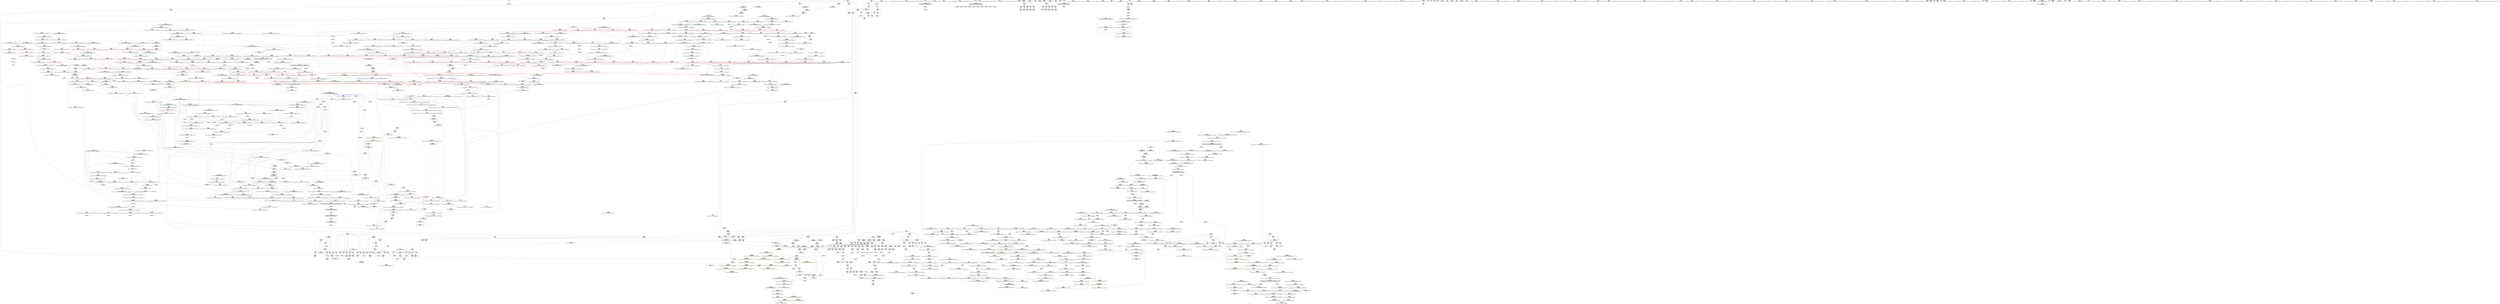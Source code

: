 digraph "SVFG" {
	label="SVFG";

	Node0x55ded5ee5ad0 [shape=record,color=grey,label="{NodeID: 0\nNullPtr}"];
	Node0x55ded5ee5ad0 -> Node0x55ded61b96d0[style=solid];
	Node0x55ded6286410 [shape=record,color=yellow,style=double,label="{NodeID: 1882\n318V_1 = ENCHI(MR_318V_0)\npts\{874 968 1023 1156 1419 1561 \}\nFun[_ZSt4swapIiENSt9enable_ifIXsr6__and_ISt6__not_ISt15__is_tuple_likeIT_EESt21is_move_constructibleIS3_ESt18is_move_assignableIS3_EEE5valueEvE4typeERS3_SC_]}"];
	Node0x55ded6286410 -> Node0x55ded61c2ae0[style=dashed];
	Node0x55ded6286410 -> Node0x55ded61c2bb0[style=dashed];
	Node0x55ded6286410 -> Node0x55ded61c2c80[style=dashed];
	Node0x55ded61c1900 [shape=record,color=red,label="{NodeID: 775\n1288\<--1251\n\<--__c.addr\n_ZSt22__move_median_to_firstIPiN9__gnu_cxx5__ops15_Iter_comp_iterIPFbiiEEEEvT_S7_S7_S7_T0_\n|{<s0>70}}"];
	Node0x55ded61c1900:s0 -> Node0x55ded6323860[style=solid,color=red];
	Node0x55ded61b8590 [shape=record,color=purple,label="{NodeID: 443\n1347\<--1346\nincdec.ptr7\<--\n_ZSt21__unguarded_partitionIPiN9__gnu_cxx5__ops15_Iter_comp_iterIPFbiiEEEET_S7_S7_S7_T0_\n}"];
	Node0x55ded61b8590 -> Node0x55ded61ee360[style=solid];
	Node0x55ded6170910 [shape=record,color=green,label="{NodeID: 111\n788\<--789\n__i\<--__i_field_insensitive\n_ZSt13__heap_selectIPiN9__gnu_cxx5__ops15_Iter_comp_iterIPFbiiEEEEvT_S7_S7_T0_\n}"];
	Node0x55ded6170910 -> Node0x55ded61d2ee0[style=solid];
	Node0x55ded6170910 -> Node0x55ded61d2fb0[style=solid];
	Node0x55ded6170910 -> Node0x55ded61d3080[style=solid];
	Node0x55ded6170910 -> Node0x55ded61d3150[style=solid];
	Node0x55ded6170910 -> Node0x55ded61eac20[style=solid];
	Node0x55ded6170910 -> Node0x55ded61eacf0[style=solid];
	Node0x55ded61c7330 [shape=record,color=blue,label="{NodeID: 886\n7\<--5\ncs\<--\nGlob }"];
	Node0x55ded61c7330 -> Node0x55ded61e8ba0[style=dashed];
	Node0x55ded621eba0 [shape=record,color=grey,label="{NodeID: 1661\n1699 = cmp(1698, 55, )\n}"];
	Node0x55ded61cdda0 [shape=record,color=red,label="{NodeID: 554\n287\<--148\n\<--p\n_Z5solvev\n}"];
	Node0x55ded61cdda0 -> Node0x55ded61dd380[style=solid];
	Node0x55ded631b780 [shape=record,color=black,label="{NodeID: 2436\n1201 = PHI(1001, )\n}"];
	Node0x55ded631b780 -> Node0x55ded61d7b40[style=solid];
	Node0x55ded61b1b20 [shape=record,color=green,label="{NodeID: 222\n1686\<--1687\n_Num\<--_Num_field_insensitive\n_ZNSt20__copy_move_backwardILb1ELb1ESt26random_access_iterator_tagE13__copy_move_bIiEEPT_PKS3_S6_S4_\n}"];
	Node0x55ded61b1b20 -> Node0x55ded61c5930[style=solid];
	Node0x55ded61b1b20 -> Node0x55ded61c5a00[style=solid];
	Node0x55ded61b1b20 -> Node0x55ded61c5ad0[style=solid];
	Node0x55ded61b1b20 -> Node0x55ded61c5ba0[style=solid];
	Node0x55ded61b1b20 -> Node0x55ded61f0c00[style=solid];
	Node0x55ded61ec620 [shape=record,color=blue,label="{NodeID: 997\n1026\<--1049\n__secondChild\<--mul\n_ZSt13__adjust_heapIPiliN9__gnu_cxx5__ops15_Iter_comp_iterIPFbiiEEEEvT_T0_S8_T1_T2_\n}"];
	Node0x55ded61ec620 -> Node0x55ded61d6070[style=dashed];
	Node0x55ded61ec620 -> Node0x55ded61d6140[style=dashed];
	Node0x55ded61ec620 -> Node0x55ded61d6210[style=dashed];
	Node0x55ded61ec620 -> Node0x55ded61d62e0[style=dashed];
	Node0x55ded61ec620 -> Node0x55ded61d63b0[style=dashed];
	Node0x55ded61ec620 -> Node0x55ded61d6480[style=dashed];
	Node0x55ded61ec620 -> Node0x55ded61d6550[style=dashed];
	Node0x55ded61ec620 -> Node0x55ded61d6620[style=dashed];
	Node0x55ded61ec620 -> Node0x55ded61d66f0[style=dashed];
	Node0x55ded61ec620 -> Node0x55ded61ec620[style=dashed];
	Node0x55ded61ec620 -> Node0x55ded61ec6f0[style=dashed];
	Node0x55ded61ec620 -> Node0x55ded61ec960[style=dashed];
	Node0x55ded61ec620 -> Node0x55ded626a910[style=dashed];
	Node0x55ded61d37d0 [shape=record,color=red,label="{NodeID: 665\n881\<--863\n\<--__first.addr\n_ZSt11__make_heapIPiN9__gnu_cxx5__ops15_Iter_comp_iterIPFbiiEEEEvT_S7_RT0_\n}"];
	Node0x55ded61d37d0 -> Node0x55ded61bd800[style=solid];
	Node0x55ded6325190 [shape=record,color=black,label="{NodeID: 2547\n602 = PHI(475, )\n0th arg _ZSt4__lgl }"];
	Node0x55ded6325190 -> Node0x55ded61e9a40[style=solid];
	Node0x55ded61be9e0 [shape=record,color=black,label="{NodeID: 333\n1645\<--1665\n_ZSt22__copy_move_backward_aILb1EPiS0_ET1_T0_S2_S1__ret\<--call\n_ZSt22__copy_move_backward_aILb1EPiS0_ET1_T0_S2_S1_\n|{<s0>104}}"];
	Node0x55ded61be9e0:s0 -> Node0x55ded631d900[style=solid,color=blue];
	Node0x55ded5ec66f0 [shape=record,color=green,label="{NodeID: 1\n5\<--1\n\<--dummyObj\nCan only get source location for instruction, argument, global var or function.}"];
	Node0x55ded62865b0 [shape=record,color=yellow,style=double,label="{NodeID: 1883\n24V_1 = ENCHI(MR_24V_0)\npts\{23 \}\nFun[_ZSt9iter_swapIPiS0_EvT_T0_]|{<s0>78|<s1>78|<s2>78}}"];
	Node0x55ded62865b0:s0 -> Node0x55ded61c2ae0[style=dashed,color=red];
	Node0x55ded62865b0:s1 -> Node0x55ded61c2bb0[style=dashed,color=red];
	Node0x55ded62865b0:s2 -> Node0x55ded61ee910[style=dashed,color=red];
	Node0x55ded61c19d0 [shape=record,color=red,label="{NodeID: 776\n1296\<--1251\n\<--__c.addr\n_ZSt22__move_median_to_firstIPiN9__gnu_cxx5__ops15_Iter_comp_iterIPFbiiEEEEvT_S7_S7_S7_T0_\n|{<s0>72}}"];
	Node0x55ded61c19d0:s0 -> Node0x55ded6323860[style=solid,color=red];
	Node0x55ded61b8660 [shape=record,color=purple,label="{NodeID: 444\n1360\<--1359\nincdec.ptr9\<--\n_ZSt21__unguarded_partitionIPiN9__gnu_cxx5__ops15_Iter_comp_iterIPFbiiEEEET_S7_S7_S7_T0_\n}"];
	Node0x55ded61b8660 -> Node0x55ded61ee430[style=solid];
	Node0x55ded61709e0 [shape=record,color=green,label="{NodeID: 112\n798\<--799\n_ZSt11__make_heapIPiN9__gnu_cxx5__ops15_Iter_comp_iterIPFbiiEEEEvT_S7_RT0_\<--_ZSt11__make_heapIPiN9__gnu_cxx5__ops15_Iter_comp_iterIPFbiiEEEEvT_S7_RT0__field_insensitive\n}"];
	Node0x55ded61c7430 [shape=record,color=blue,label="{NodeID: 887\n9\<--5\nn\<--\nGlob }"];
	Node0x55ded61c7430 -> Node0x55ded627e390[style=dashed];
	Node0x55ded625abb0 [shape=record,color=black,label="{NodeID: 1662\nMR_32V_4 = PHI(MR_32V_5, MR_32V_3, )\npts\{145 \}\n|{|<s5>6}}"];
	Node0x55ded625abb0 -> Node0x55ded61cd7f0[style=dashed];
	Node0x55ded625abb0 -> Node0x55ded61cd8c0[style=dashed];
	Node0x55ded625abb0 -> Node0x55ded61cf050[style=dashed];
	Node0x55ded625abb0 -> Node0x55ded61c89b0[style=dashed];
	Node0x55ded625abb0 -> Node0x55ded625f010[style=dashed];
	Node0x55ded625abb0:s5 -> Node0x55ded627dfe0[style=dashed,color=red];
	Node0x55ded61cde70 [shape=record,color=red,label="{NodeID: 555\n292\<--148\n\<--p\n_Z5solvev\n}"];
	Node0x55ded61cde70 -> Node0x55ded61bb100[style=solid];
	Node0x55ded631b8c0 [shape=record,color=black,label="{NodeID: 2437\n1235 = PHI()\n}"];
	Node0x55ded631b8c0 -> Node0x55ded61be1c0[style=solid];
	Node0x55ded61b1bf0 [shape=record,color=green,label="{NodeID: 223\n1711\<--1712\nllvm.memmove.p0i8.p0i8.i64\<--llvm.memmove.p0i8.p0i8.i64_field_insensitive\n}"];
	Node0x55ded61ec6f0 [shape=record,color=blue,label="{NodeID: 998\n1026\<--1061\n__secondChild\<--dec\n_ZSt13__adjust_heapIPiliN9__gnu_cxx5__ops15_Iter_comp_iterIPFbiiEEEEvT_T0_S8_T1_T2_\n}"];
	Node0x55ded61ec6f0 -> Node0x55ded61d6070[style=dashed];
	Node0x55ded61ec6f0 -> Node0x55ded61d6140[style=dashed];
	Node0x55ded61ec6f0 -> Node0x55ded61d6480[style=dashed];
	Node0x55ded61ec6f0 -> Node0x55ded61d6550[style=dashed];
	Node0x55ded61ec6f0 -> Node0x55ded61d6620[style=dashed];
	Node0x55ded61ec6f0 -> Node0x55ded61d66f0[style=dashed];
	Node0x55ded61ec6f0 -> Node0x55ded61ec620[style=dashed];
	Node0x55ded61ec6f0 -> Node0x55ded61ec960[style=dashed];
	Node0x55ded61ec6f0 -> Node0x55ded626a910[style=dashed];
	Node0x55ded627db20 [shape=record,color=yellow,style=double,label="{NodeID: 1773\n57V_1 = ENCHI(MR_57V_0)\npts\{160000 180000 \}\nFun[_ZSt27__unguarded_partition_pivotIPiN9__gnu_cxx5__ops15_Iter_comp_iterIPFbiiEEEET_S7_S7_T0_]|{<s0>37|<s1>39}}"];
	Node0x55ded627db20:s0 -> Node0x55ded625cd80[style=dashed,color=red];
	Node0x55ded627db20:s1 -> Node0x55ded628ba30[style=dashed,color=red];
	Node0x55ded61d38a0 [shape=record,color=red,label="{NodeID: 666\n890\<--863\n\<--__first.addr\n_ZSt11__make_heapIPiN9__gnu_cxx5__ops15_Iter_comp_iterIPFbiiEEEEvT_S7_RT0_\n}"];
	Node0x55ded61d38a0 -> Node0x55ded61bd9a0[style=solid];
	Node0x55ded63252a0 [shape=record,color=black,label="{NodeID: 2548\n1764 = PHI(507, )\n0th arg _ZN9__gnu_cxx5__ops15_Iter_comp_iterIPFbiiEEC2ES3_ }"];
	Node0x55ded63252a0 -> Node0x55ded61f1280[style=solid];
	Node0x55ded61beab0 [shape=record,color=black,label="{NodeID: 334\n1669\<--1674\n_ZSt12__niter_baseIPiET_S1__ret\<--\n_ZSt12__niter_baseIPiET_S1_\n|{<s0>101|<s1>102|<s2>103}}"];
	Node0x55ded61beab0:s0 -> Node0x55ded631d540[style=solid,color=blue];
	Node0x55ded61beab0:s1 -> Node0x55ded631d680[style=solid,color=blue];
	Node0x55ded61beab0:s2 -> Node0x55ded631d7c0[style=solid,color=blue];
	Node0x55ded6007230 [shape=record,color=green,label="{NodeID: 2\n24\<--1\n.str\<--dummyObj\nGlob }"];
	Node0x55ded61c1aa0 [shape=record,color=red,label="{NodeID: 777\n1300\<--1251\n\<--__c.addr\n_ZSt22__move_median_to_firstIPiN9__gnu_cxx5__ops15_Iter_comp_iterIPFbiiEEEEvT_S7_S7_S7_T0_\n|{<s0>73}}"];
	Node0x55ded61c1aa0:s0 -> Node0x55ded6321b20[style=solid,color=red];
	Node0x55ded61b8730 [shape=record,color=purple,label="{NodeID: 445\n1424\<--1410\ncoerce.dive\<--__comp\n_ZSt16__insertion_sortIPiN9__gnu_cxx5__ops15_Iter_comp_iterIPFbiiEEEEvT_S7_T0_\n}"];
	Node0x55ded61b8730 -> Node0x55ded61eeab0[style=solid];
	Node0x55ded6170ae0 [shape=record,color=green,label="{NodeID: 113\n810\<--811\n_ZN9__gnu_cxx5__ops15_Iter_comp_iterIPFbiiEEclIPiS6_EEbT_T0_\<--_ZN9__gnu_cxx5__ops15_Iter_comp_iterIPFbiiEEclIPiS6_EEbT_T0__field_insensitive\n}"];
	Node0x55ded61c7530 [shape=record,color=blue,label="{NodeID: 888\n19\<--5\nm\<--\nGlob }"];
	Node0x55ded61c7530 -> Node0x55ded62630b0[style=dashed];
	Node0x55ded61cdf40 [shape=record,color=red,label="{NodeID: 556\n314\<--148\n\<--p\n_Z5solvev\n}"];
	Node0x55ded61cdf40 -> Node0x55ded61bb5e0[style=solid];
	Node0x55ded631b990 [shape=record,color=black,label="{NodeID: 2438\n1261 = PHI(932, )\n}"];
	Node0x55ded61b1cf0 [shape=record,color=green,label="{NodeID: 224\n1728\<--1729\nthis.addr\<--this.addr_field_insensitive\n_ZN9__gnu_cxx5__ops14_Val_comp_iterIPFbiiEEclIiPiEEbRT_T0_\n}"];
	Node0x55ded61b1cf0 -> Node0x55ded61c5c70[style=solid];
	Node0x55ded61b1cf0 -> Node0x55ded61f0da0[style=solid];
	Node0x55ded61ec7c0 [shape=record,color=blue,label="{NodeID: 999\n1071\<--1068\nadd.ptr5\<--\n_ZSt13__adjust_heapIPiliN9__gnu_cxx5__ops15_Iter_comp_iterIPFbiiEEEEvT_T0_S8_T1_T2_\n}"];
	Node0x55ded61ec7c0 -> Node0x55ded6279e10[style=dashed];
	Node0x55ded61d3970 [shape=record,color=red,label="{NodeID: 667\n901\<--863\n\<--__first.addr\n_ZSt11__make_heapIPiN9__gnu_cxx5__ops15_Iter_comp_iterIPFbiiEEEEvT_S7_RT0_\n}"];
	Node0x55ded61d3970 -> Node0x55ded61c9ca0[style=solid];
	Node0x55ded63253b0 [shape=record,color=black,label="{NodeID: 2549\n1765 = PHI(515, )\n1st arg _ZN9__gnu_cxx5__ops15_Iter_comp_iterIPFbiiEEC2ES3_ }"];
	Node0x55ded63253b0 -> Node0x55ded61f1350[style=solid];
	Node0x55ded61beb80 [shape=record,color=black,label="{NodeID: 335\n1693\<--1691\nsub.ptr.lhs.cast\<--\n_ZNSt20__copy_move_backwardILb1ELb1ESt26random_access_iterator_tagE13__copy_move_bIiEEPT_PKS3_S6_S4_\n}"];
	Node0x55ded61beb80 -> Node0x55ded621b5a0[style=solid];
	Node0x55ded5ef3090 [shape=record,color=green,label="{NodeID: 3\n26\<--1\n.str.1\<--dummyObj\nGlob }"];
	Node0x55ded61c1b70 [shape=record,color=red,label="{NodeID: 778\n1330\<--1317\n\<--__first.addr\n_ZSt21__unguarded_partitionIPiN9__gnu_cxx5__ops15_Iter_comp_iterIPFbiiEEEET_S7_S7_S7_T0_\n|{<s0>75}}"];
	Node0x55ded61c1b70:s0 -> Node0x55ded63234e0[style=solid,color=red];
	Node0x55ded61b8800 [shape=record,color=purple,label="{NodeID: 446\n1470\<--1420\ncoerce.dive10\<--agg.tmp\n_ZSt16__insertion_sortIPiN9__gnu_cxx5__ops15_Iter_comp_iterIPFbiiEEEEvT_S7_T0_\n}"];
	Node0x55ded61b8800 -> Node0x55ded61ef060[style=solid];
	Node0x55ded6170be0 [shape=record,color=green,label="{NodeID: 114\n817\<--818\n_ZSt10__pop_heapIPiN9__gnu_cxx5__ops15_Iter_comp_iterIPFbiiEEEEvT_S7_S7_RT0_\<--_ZSt10__pop_heapIPiN9__gnu_cxx5__ops15_Iter_comp_iterIPFbiiEEEEvT_S7_S7_RT0__field_insensitive\n}"];
	Node0x55ded628d220 [shape=record,color=yellow,style=double,label="{NodeID: 1996\n57V_1 = ENCHI(MR_57V_0)\npts\{160000 180000 \}\nFun[_ZSt14__partial_sortIPiN9__gnu_cxx5__ops15_Iter_comp_iterIPFbiiEEEEvT_S7_S7_T0_]|{<s0>34|<s1>35}}"];
	Node0x55ded628d220:s0 -> Node0x55ded6281b90[style=dashed,color=red];
	Node0x55ded628d220:s1 -> Node0x55ded628d6e0[style=dashed,color=red];
	Node0x55ded61c7630 [shape=record,color=blue,label="{NodeID: 889\n40\<--36\ni.addr\<--i\n_Z3cmpii\n}"];
	Node0x55ded61c7630 -> Node0x55ded61cb9e0[style=dashed];
	Node0x55ded61c7630 -> Node0x55ded61cbab0[style=dashed];
	Node0x55ded61c7630 -> Node0x55ded61cbb80[style=dashed];
	Node0x55ded61c7630 -> Node0x55ded61cbc50[style=dashed];
	Node0x55ded61c7630 -> Node0x55ded61cbd20[style=dashed];
	Node0x55ded61ce010 [shape=record,color=red,label="{NodeID: 557\n334\<--148\n\<--p\n_Z5solvev\n}"];
	Node0x55ded61ce010 -> Node0x55ded61de880[style=solid];
	Node0x55ded631baa0 [shape=record,color=black,label="{NodeID: 2439\n1265 = PHI(932, )\n}"];
	Node0x55ded61b1dc0 [shape=record,color=green,label="{NodeID: 225\n1730\<--1731\n__val.addr\<--__val.addr_field_insensitive\n_ZN9__gnu_cxx5__ops14_Val_comp_iterIPFbiiEEclIiPiEEbRT_T0_\n}"];
	Node0x55ded61b1dc0 -> Node0x55ded61c5d40[style=solid];
	Node0x55ded61b1dc0 -> Node0x55ded61f0e70[style=solid];
	Node0x55ded61ec890 [shape=record,color=blue,label="{NodeID: 1000\n1018\<--1073\n__holeIndex.addr\<--\n_ZSt13__adjust_heapIPiliN9__gnu_cxx5__ops15_Iter_comp_iterIPFbiiEEEEvT_T0_S8_T1_T2_\n}"];
	Node0x55ded61ec890 -> Node0x55ded61d5ac0[style=dashed];
	Node0x55ded61ec890 -> Node0x55ded61d5b90[style=dashed];
	Node0x55ded61ec890 -> Node0x55ded61ec890[style=dashed];
	Node0x55ded61ec890 -> Node0x55ded61ecb00[style=dashed];
	Node0x55ded61ec890 -> Node0x55ded626a410[style=dashed];
	Node0x55ded61d3a40 [shape=record,color=red,label="{NodeID: 668\n909\<--863\n\<--__first.addr\n_ZSt11__make_heapIPiN9__gnu_cxx5__ops15_Iter_comp_iterIPFbiiEEEEvT_S7_RT0_\n|{<s0>47}}"];
	Node0x55ded61d3a40:s0 -> Node0x55ded631e5c0[style=solid,color=red];
	Node0x55ded63254c0 [shape=record,color=black,label="{NodeID: 2550\n372 = PHI(250, )\n0th arg _ZSt4sortIPiPFbiiEEvT_S3_T0_ }"];
	Node0x55ded63254c0 -> Node0x55ded61c8c20[style=solid];
	Node0x55ded61bec50 [shape=record,color=black,label="{NodeID: 336\n1694\<--1692\nsub.ptr.rhs.cast\<--\n_ZNSt20__copy_move_backwardILb1ELb1ESt26random_access_iterator_tagE13__copy_move_bIiEEPT_PKS3_S6_S4_\n}"];
	Node0x55ded61bec50 -> Node0x55ded621b5a0[style=solid];
	Node0x55ded600b310 [shape=record,color=green,label="{NodeID: 4\n28\<--1\nstderr\<--dummyObj\nGlob }"];
	Node0x55ded61c1c40 [shape=record,color=red,label="{NodeID: 779\n1334\<--1317\n\<--__first.addr\n_ZSt21__unguarded_partitionIPiN9__gnu_cxx5__ops15_Iter_comp_iterIPFbiiEEEET_S7_S7_S7_T0_\n}"];
	Node0x55ded61c1c40 -> Node0x55ded61b83f0[style=solid];
	Node0x55ded61d9d50 [shape=record,color=black,label="{NodeID: 1554\n69 = PHI(70, 67, )\n}"];
	Node0x55ded61d9d50 -> Node0x55ded61d9ee0[style=solid];
	Node0x55ded61b88d0 [shape=record,color=purple,label="{NodeID: 447\n1472\<--1420\ncoerce.dive11\<--agg.tmp\n_ZSt16__insertion_sortIPiN9__gnu_cxx5__ops15_Iter_comp_iterIPFbiiEEEEvT_S7_T0_\n}"];
	Node0x55ded61b88d0 -> Node0x55ded61c3b20[style=solid];
	Node0x55ded6170ce0 [shape=record,color=green,label="{NodeID: 115\n830\<--831\n__first.addr\<--__first.addr_field_insensitive\n_ZSt11__sort_heapIPiN9__gnu_cxx5__ops15_Iter_comp_iterIPFbiiEEEEvT_S7_RT0_\n}"];
	Node0x55ded6170ce0 -> Node0x55ded61d3220[style=solid];
	Node0x55ded6170ce0 -> Node0x55ded61d32f0[style=solid];
	Node0x55ded6170ce0 -> Node0x55ded61eadc0[style=solid];
	Node0x55ded61c7700 [shape=record,color=blue,label="{NodeID: 890\n42\<--37\nj.addr\<--j\n_Z3cmpii\n}"];
	Node0x55ded61c7700 -> Node0x55ded61cbdf0[style=dashed];
	Node0x55ded61c7700 -> Node0x55ded61cbec0[style=dashed];
	Node0x55ded61c7700 -> Node0x55ded61cbf90[style=dashed];
	Node0x55ded61c7700 -> Node0x55ded61cc060[style=dashed];
	Node0x55ded61c7700 -> Node0x55ded61cc130[style=dashed];
	Node0x55ded61ce0e0 [shape=record,color=red,label="{NodeID: 558\n344\<--148\n\<--p\n_Z5solvev\n}"];
	Node0x55ded61ce0e0 -> Node0x55ded61dc600[style=solid];
	Node0x55ded631bbb0 [shape=record,color=black,label="{NodeID: 2440\n1275 = PHI(932, )\n}"];
	Node0x55ded61b1e90 [shape=record,color=green,label="{NodeID: 226\n1732\<--1733\n__it.addr\<--__it.addr_field_insensitive\n_ZN9__gnu_cxx5__ops14_Val_comp_iterIPFbiiEEclIiPiEEbRT_T0_\n}"];
	Node0x55ded61b1e90 -> Node0x55ded61c5e10[style=solid];
	Node0x55ded61b1e90 -> Node0x55ded61f0f40[style=solid];
	Node0x55ded61ec960 [shape=record,color=blue,label="{NodeID: 1001\n1026\<--1088\n__secondChild\<--mul12\n_ZSt13__adjust_heapIPiliN9__gnu_cxx5__ops15_Iter_comp_iterIPFbiiEEEEvT_T0_S8_T1_T2_\n}"];
	Node0x55ded61ec960 -> Node0x55ded61d67c0[style=dashed];
	Node0x55ded61ec960 -> Node0x55ded61d6890[style=dashed];
	Node0x55ded61ec960 -> Node0x55ded626a910[style=dashed];
	Node0x55ded627de20 [shape=record,color=yellow,style=double,label="{NodeID: 1776\n40V_1 = ENCHI(MR_40V_0)\npts\{153 \}\nFun[_ZSt3minIiERKT_S2_S2_]}"];
	Node0x55ded627de20 -> Node0x55ded61cf870[style=dashed];
	Node0x55ded61d3b10 [shape=record,color=red,label="{NodeID: 669\n880\<--865\n\<--__last.addr\n_ZSt11__make_heapIPiN9__gnu_cxx5__ops15_Iter_comp_iterIPFbiiEEEEvT_S7_RT0_\n}"];
	Node0x55ded61d3b10 -> Node0x55ded61bd730[style=solid];
	Node0x55ded63255d0 [shape=record,color=black,label="{NodeID: 2551\n373 = PHI(249, )\n1st arg _ZSt4sortIPiPFbiiEEvT_S3_T0_ }"];
	Node0x55ded63255d0 -> Node0x55ded61c8cf0[style=solid];
	Node0x55ded61bed20 [shape=record,color=black,label="{NodeID: 337\n1705\<--1704\n\<--add.ptr\n_ZNSt20__copy_move_backwardILb1ELb1ESt26random_access_iterator_tagE13__copy_move_bIiEEPT_PKS3_S6_S4_\n}"];
	Node0x55ded61bed20 -> Node0x55ded61c9620[style=solid];
	Node0x55ded61797d0 [shape=record,color=green,label="{NodeID: 5\n29\<--1\n.str.2\<--dummyObj\nGlob }"];
	Node0x55ded61c1d10 [shape=record,color=red,label="{NodeID: 780\n1350\<--1317\n\<--__first.addr\n_ZSt21__unguarded_partitionIPiN9__gnu_cxx5__ops15_Iter_comp_iterIPFbiiEEEET_S7_S7_S7_T0_\n}"];
	Node0x55ded61c1d10 -> Node0x55ded621d6a0[style=solid];
	Node0x55ded61d9ee0 [shape=record,color=black,label="{NodeID: 1555\n72 = PHI(73, 69, )\n}"];
	Node0x55ded61d9ee0 -> Node0x55ded61b9b10[style=solid];
	Node0x55ded61b89a0 [shape=record,color=purple,label="{NodeID: 448\n1465\<--1422\ncoerce.dive8\<--agg.tmp7\n_ZSt16__insertion_sortIPiN9__gnu_cxx5__ops15_Iter_comp_iterIPFbiiEEEEvT_S7_T0_\n}"];
	Node0x55ded61b89a0 -> Node0x55ded61c3a50[style=solid];
	Node0x55ded6170db0 [shape=record,color=green,label="{NodeID: 116\n832\<--833\n__last.addr\<--__last.addr_field_insensitive\n_ZSt11__sort_heapIPiN9__gnu_cxx5__ops15_Iter_comp_iterIPFbiiEEEEvT_S7_RT0_\n}"];
	Node0x55ded6170db0 -> Node0x55ded61d33c0[style=solid];
	Node0x55ded6170db0 -> Node0x55ded61d3490[style=solid];
	Node0x55ded6170db0 -> Node0x55ded61d3560[style=solid];
	Node0x55ded6170db0 -> Node0x55ded61d3630[style=solid];
	Node0x55ded6170db0 -> Node0x55ded61eae90[style=solid];
	Node0x55ded6170db0 -> Node0x55ded61eb030[style=solid];
	Node0x55ded61c77d0 [shape=record,color=blue,label="{NodeID: 891\n44\<--74\nf1\<--frombool\n_Z3cmpii\n}"];
	Node0x55ded61c77d0 -> Node0x55ded61cc200[style=dashed];
	Node0x55ded61c77d0 -> Node0x55ded61cc2d0[style=dashed];
	Node0x55ded625bba0 [shape=record,color=black,label="{NodeID: 1666\nMR_22V_2 = PHI(MR_22V_4, MR_22V_1, )\npts\{20 \}\n|{|<s1>12}}"];
	Node0x55ded625bba0 -> Node0x55ded61c7d80[style=dashed];
	Node0x55ded625bba0:s1 -> Node0x55ded62630b0[style=dashed,color=blue];
	Node0x55ded61ce1b0 [shape=record,color=red,label="{NodeID: 559\n286\<--150\n\<--q\n_Z5solvev\n}"];
	Node0x55ded61ce1b0 -> Node0x55ded621cf20[style=solid];
	Node0x55ded631bcf0 [shape=record,color=black,label="{NodeID: 2441\n1289 = PHI(932, )\n}"];
	Node0x55ded61b1f60 [shape=record,color=green,label="{NodeID: 227\n1749\<--1750\nthis.addr\<--this.addr_field_insensitive\n_ZN9__gnu_cxx5__ops14_Val_comp_iterIPFbiiEEC2EONS0_15_Iter_comp_iterIS3_EE\n}"];
	Node0x55ded61b1f60 -> Node0x55ded61c6150[style=solid];
	Node0x55ded61b1f60 -> Node0x55ded61f1010[style=solid];
	Node0x55ded61eca30 [shape=record,color=blue,label="{NodeID: 1002\n1098\<--1095\nadd.ptr16\<--\n_ZSt13__adjust_heapIPiliN9__gnu_cxx5__ops15_Iter_comp_iterIPFbiiEEEEvT_T0_S8_T1_T2_\n}"];
	Node0x55ded61eca30 -> Node0x55ded6269f10[style=dashed];
	Node0x55ded61d3be0 [shape=record,color=red,label="{NodeID: 670\n889\<--865\n\<--__last.addr\n_ZSt11__make_heapIPiN9__gnu_cxx5__ops15_Iter_comp_iterIPFbiiEEEEvT_S7_RT0_\n}"];
	Node0x55ded61d3be0 -> Node0x55ded61bd8d0[style=solid];
	Node0x55ded63256e0 [shape=record,color=black,label="{NodeID: 2552\n374 = PHI(33, )\n2nd arg _ZSt4sortIPiPFbiiEEvT_S3_T0_ }"];
	Node0x55ded63256e0 -> Node0x55ded61c8dc0[style=solid];
	Node0x55ded61bedf0 [shape=record,color=black,label="{NodeID: 338\n1707\<--1706\n\<--\n_ZNSt20__copy_move_backwardILb1ELb1ESt26random_access_iterator_tagE13__copy_move_bIiEEPT_PKS3_S6_S4_\n}"];
	Node0x55ded61bedf0 -> Node0x55ded61c96f0[style=solid];
	Node0x55ded6179ef0 [shape=record,color=green,label="{NodeID: 6\n31\<--1\n.str.3\<--dummyObj\nGlob }"];
	Node0x55ded61c1de0 [shape=record,color=red,label="{NodeID: 781\n1354\<--1317\n\<--__first.addr\n_ZSt21__unguarded_partitionIPiN9__gnu_cxx5__ops15_Iter_comp_iterIPFbiiEEEET_S7_S7_S7_T0_\n}"];
	Node0x55ded61c1de0 -> Node0x55ded61be290[style=solid];
	Node0x55ded61da400 [shape=record,color=black,label="{NodeID: 1556\n96 = PHI(73, 94, )\n}"];
	Node0x55ded61da400 -> Node0x55ded61b9e50[style=solid];
	Node0x55ded61b8a70 [shape=record,color=purple,label="{NodeID: 449\n1434\<--1433\nadd.ptr\<--\n_ZSt16__insertion_sortIPiN9__gnu_cxx5__ops15_Iter_comp_iterIPFbiiEEEEvT_S7_T0_\n}"];
	Node0x55ded61b8a70 -> Node0x55ded61eed20[style=solid];
	Node0x55ded6170e80 [shape=record,color=green,label="{NodeID: 117\n834\<--835\n__comp.addr\<--__comp.addr_field_insensitive\n_ZSt11__sort_heapIPiN9__gnu_cxx5__ops15_Iter_comp_iterIPFbiiEEEEvT_S7_RT0_\n}"];
	Node0x55ded6170e80 -> Node0x55ded61d3700[style=solid];
	Node0x55ded6170e80 -> Node0x55ded61eaf60[style=solid];
	Node0x55ded61c78a0 [shape=record,color=blue,label="{NodeID: 892\n46\<--97\nf2\<--frombool20\n_Z3cmpii\n}"];
	Node0x55ded61c78a0 -> Node0x55ded61cc3a0[style=dashed];
	Node0x55ded625c0a0 [shape=record,color=black,label="{NodeID: 1667\nMR_24V_2 = PHI(MR_24V_7, MR_24V_1, )\npts\{23 \}\n|{|<s1>12}}"];
	Node0x55ded625c0a0 -> Node0x55ded627b710[style=dashed];
	Node0x55ded625c0a0:s1 -> Node0x55ded62630b0[style=dashed,color=blue];
	Node0x55ded61ce280 [shape=record,color=red,label="{NodeID: 560\n299\<--150\n\<--q\n_Z5solvev\n}"];
	Node0x55ded61ce280 -> Node0x55ded61bb2a0[style=solid];
	Node0x55ded631be30 [shape=record,color=black,label="{NodeID: 2442\n1297 = PHI(932, )\n}"];
	Node0x55ded61b2030 [shape=record,color=green,label="{NodeID: 228\n1751\<--1752\n__comp.addr\<--__comp.addr_field_insensitive\n_ZN9__gnu_cxx5__ops14_Val_comp_iterIPFbiiEEC2EONS0_15_Iter_comp_iterIS3_EE\n}"];
	Node0x55ded61b2030 -> Node0x55ded61c6220[style=solid];
	Node0x55ded61b2030 -> Node0x55ded61f10e0[style=solid];
	Node0x55ded61ecb00 [shape=record,color=blue,label="{NodeID: 1003\n1018\<--1101\n__holeIndex.addr\<--sub17\n_ZSt13__adjust_heapIPiliN9__gnu_cxx5__ops15_Iter_comp_iterIPFbiiEEEEvT_T0_S8_T1_T2_\n}"];
	Node0x55ded61ecb00 -> Node0x55ded626a410[style=dashed];
	Node0x55ded627dfe0 [shape=record,color=yellow,style=double,label="{NodeID: 1778\n32V_1 = ENCHI(MR_32V_0)\npts\{145 \}\nFun[_ZSt3minIiERKT_S2_S2_]}"];
	Node0x55ded627dfe0 -> Node0x55ded61cf940[style=dashed];
	Node0x55ded61d3cb0 [shape=record,color=red,label="{NodeID: 671\n914\<--867\n\<--__comp.addr\n_ZSt11__make_heapIPiN9__gnu_cxx5__ops15_Iter_comp_iterIPFbiiEEEEvT_S7_RT0_\n}"];
	Node0x55ded61d3cb0 -> Node0x55ded61bda70[style=solid];
	Node0x55ded63257f0 [shape=record,color=black,label="{NodeID: 2553\n1311 = PHI(763, )\n0th arg _ZSt21__unguarded_partitionIPiN9__gnu_cxx5__ops15_Iter_comp_iterIPFbiiEEEET_S7_S7_S7_T0_ }"];
	Node0x55ded63257f0 -> Node0x55ded61edf50[style=solid];
	Node0x55ded61beec0 [shape=record,color=black,label="{NodeID: 339\n1676\<--1717\n_ZNSt20__copy_move_backwardILb1ELb1ESt26random_access_iterator_tagE13__copy_move_bIiEEPT_PKS3_S6_S4__ret\<--add.ptr2\n_ZNSt20__copy_move_backwardILb1ELb1ESt26random_access_iterator_tagE13__copy_move_bIiEEPT_PKS3_S6_S4_\n|{<s0>105}}"];
	Node0x55ded61beec0:s0 -> Node0x55ded631da40[style=solid,color=blue];
	Node0x55ded6179fb0 [shape=record,color=green,label="{NodeID: 7\n55\<--1\n\<--dummyObj\nCan only get source location for instruction, argument, global var or function.|{<s0>52}}"];
	Node0x55ded6179fb0:s0 -> Node0x55ded631e7d0[style=solid,color=red];
	Node0x55ded61c1eb0 [shape=record,color=red,label="{NodeID: 782\n1356\<--1317\n\<--__first.addr\n_ZSt21__unguarded_partitionIPiN9__gnu_cxx5__ops15_Iter_comp_iterIPFbiiEEEET_S7_S7_S7_T0_\n|{<s0>77}}"];
	Node0x55ded61c1eb0:s0 -> Node0x55ded6321500[style=solid,color=red];
	Node0x55ded61da920 [shape=record,color=black,label="{NodeID: 1557\n1183 = PHI(70, 1179, )\n}"];
	Node0x55ded61b8b40 [shape=record,color=purple,label="{NodeID: 450\n1452\<--1451\nadd.ptr4\<--\n_ZSt16__insertion_sortIPiN9__gnu_cxx5__ops15_Iter_comp_iterIPFbiiEEEEvT_S7_T0_\n|{<s0>84}}"];
	Node0x55ded61b8b40:s0 -> Node0x55ded63209f0[style=solid,color=red];
	Node0x55ded6170f50 [shape=record,color=green,label="{NodeID: 118\n863\<--864\n__first.addr\<--__first.addr_field_insensitive\n_ZSt11__make_heapIPiN9__gnu_cxx5__ops15_Iter_comp_iterIPFbiiEEEEvT_S7_RT0_\n}"];
	Node0x55ded6170f50 -> Node0x55ded61d37d0[style=solid];
	Node0x55ded6170f50 -> Node0x55ded61d38a0[style=solid];
	Node0x55ded6170f50 -> Node0x55ded61d3970[style=solid];
	Node0x55ded6170f50 -> Node0x55ded61d3a40[style=solid];
	Node0x55ded6170f50 -> Node0x55ded61eb100[style=solid];
	Node0x55ded61c7970 [shape=record,color=blue,label="{NodeID: 893\n38\<--108\nretval\<--tobool24\n_Z3cmpii\n}"];
	Node0x55ded61c7970 -> Node0x55ded6271210[style=dashed];
	Node0x55ded625c190 [shape=record,color=black,label="{NodeID: 1668\nMR_28V_3 = PHI(MR_28V_4, MR_28V_2, )\npts\{141 \}\n}"];
	Node0x55ded625c190 -> Node0x55ded61ccfd0[style=dashed];
	Node0x55ded625c190 -> Node0x55ded61cd0a0[style=dashed];
	Node0x55ded625c190 -> Node0x55ded61cd170[style=dashed];
	Node0x55ded625c190 -> Node0x55ded61cd240[style=dashed];
	Node0x55ded625c190 -> Node0x55ded61cd310[style=dashed];
	Node0x55ded625c190 -> Node0x55ded61c8b50[style=dashed];
	Node0x55ded61ce350 [shape=record,color=red,label="{NodeID: 561\n307\<--150\n\<--q\n_Z5solvev\n}"];
	Node0x55ded61ce350 -> Node0x55ded61bb440[style=solid];
	Node0x55ded631bf70 [shape=record,color=black,label="{NodeID: 2443\n1332 = PHI(932, )\n}"];
	Node0x55ded61b2100 [shape=record,color=green,label="{NodeID: 229\n1766\<--1767\nthis.addr\<--this.addr_field_insensitive\n_ZN9__gnu_cxx5__ops15_Iter_comp_iterIPFbiiEEC2ES3_\n}"];
	Node0x55ded61b2100 -> Node0x55ded61c63c0[style=solid];
	Node0x55ded61b2100 -> Node0x55ded61f1280[style=solid];
	Node0x55ded61ecbd0 [shape=record,color=blue,label="{NodeID: 1004\n1121\<--1120\n__t.addr\<--__t\n_ZSt4moveIRN9__gnu_cxx5__ops15_Iter_comp_iterIPFbiiEEEEONSt16remove_referenceIT_E4typeEOS8_\n}"];
	Node0x55ded61ecbd0 -> Node0x55ded61d6bd0[style=dashed];
	Node0x55ded627e0c0 [shape=record,color=yellow,style=double,label="{NodeID: 1779\n67V_1 = ENCHI(MR_67V_0)\npts\{6 \}\nFun[main]}"];
	Node0x55ded627e0c0 -> Node0x55ded61ca730[style=dashed];
	Node0x55ded61d3d80 [shape=record,color=red,label="{NodeID: 672\n896\<--869\n\<--__len\n_ZSt11__make_heapIPiN9__gnu_cxx5__ops15_Iter_comp_iterIPFbiiEEEEvT_S7_RT0_\n}"];
	Node0x55ded61d3d80 -> Node0x55ded61dd500[style=solid];
	Node0x55ded6325900 [shape=record,color=black,label="{NodeID: 2554\n1312 = PHI(764, )\n1st arg _ZSt21__unguarded_partitionIPiN9__gnu_cxx5__ops15_Iter_comp_iterIPFbiiEEEET_S7_S7_S7_T0_ }"];
	Node0x55ded6325900 -> Node0x55ded61ee020[style=solid];
	Node0x55ded61bef90 [shape=record,color=black,label="{NodeID: 340\n1724\<--1744\n_ZN9__gnu_cxx5__ops14_Val_comp_iterIPFbiiEEclIiPiEEbRT_T0__ret\<--call\n_ZN9__gnu_cxx5__ops14_Val_comp_iterIPFbiiEEclIiPiEEbRT_T0_\n|{<s0>96}}"];
	Node0x55ded61bef90:s0 -> Node0x55ded631d040[style=solid,color=blue];
	Node0x55ded616e3b0 [shape=record,color=green,label="{NodeID: 8\n70\<--1\n\<--dummyObj\nCan only get source location for instruction, argument, global var or function.}"];
	Node0x55ded61c1f80 [shape=record,color=red,label="{NodeID: 783\n1359\<--1317\n\<--__first.addr\n_ZSt21__unguarded_partitionIPiN9__gnu_cxx5__ops15_Iter_comp_iterIPFbiiEEEET_S7_S7_S7_T0_\n}"];
	Node0x55ded61c1f80 -> Node0x55ded61b8660[style=solid];
	Node0x55ded61daec0 [shape=record,color=black,label="{NodeID: 1558\n94 = PHI(70, 92, )\n}"];
	Node0x55ded61daec0 -> Node0x55ded61da400[style=solid];
	Node0x55ded61b8c10 [shape=record,color=purple,label="{NodeID: 451\n1817\<--1462\noffset_0\<--\n}"];
	Node0x55ded61b8c10 -> Node0x55ded61eef90[style=solid];
	Node0x55ded6171020 [shape=record,color=green,label="{NodeID: 119\n865\<--866\n__last.addr\<--__last.addr_field_insensitive\n_ZSt11__make_heapIPiN9__gnu_cxx5__ops15_Iter_comp_iterIPFbiiEEEEvT_S7_RT0_\n}"];
	Node0x55ded6171020 -> Node0x55ded61d3b10[style=solid];
	Node0x55ded6171020 -> Node0x55ded61d3be0[style=solid];
	Node0x55ded6171020 -> Node0x55ded61eb1d0[style=solid];
	Node0x55ded628d6e0 [shape=record,color=yellow,style=double,label="{NodeID: 2001\n175V_1 = ENCHI(MR_175V_0)\npts\{160000 180000 6870000 \}\nFun[_ZSt11__sort_heapIPiN9__gnu_cxx5__ops15_Iter_comp_iterIPFbiiEEEEvT_S7_RT0_]|{<s0>43|<s1>43}}"];
	Node0x55ded628d6e0:s0 -> Node0x55ded625d4e0[style=dashed,color=red];
	Node0x55ded628d6e0:s1 -> Node0x55ded625d5f0[style=dashed,color=red];
	Node0x55ded61c7a40 [shape=record,color=blue,label="{NodeID: 894\n38\<--130\nretval\<--cmp34\n_Z3cmpii\n}"];
	Node0x55ded61c7a40 -> Node0x55ded6271210[style=dashed];
	Node0x55ded625c280 [shape=record,color=black,label="{NodeID: 1669\nMR_30V_2 = PHI(MR_30V_4, MR_30V_1, )\npts\{143 \}\n}"];
	Node0x55ded625c280 -> Node0x55ded61c7e50[style=dashed];
	Node0x55ded61ce420 [shape=record,color=red,label="{NodeID: 562\n327\<--150\n\<--q\n_Z5solvev\n}"];
	Node0x55ded61ce420 -> Node0x55ded61de100[style=solid];
	Node0x55ded631c0b0 [shape=record,color=black,label="{NodeID: 2444\n1344 = PHI(932, )\n}"];
	Node0x55ded61b9600 [shape=record,color=green,label="{NodeID: 230\n1768\<--1769\n__comp.addr\<--__comp.addr_field_insensitive\n_ZN9__gnu_cxx5__ops15_Iter_comp_iterIPFbiiEEC2ES3_\n|{|<s1>108}}"];
	Node0x55ded61b9600 -> Node0x55ded61f1350[style=solid];
	Node0x55ded61b9600:s1 -> Node0x55ded63261a0[style=solid,color=red];
	Node0x55ded61ecca0 [shape=record,color=blue,label="{NodeID: 1005\n1129\<--1127\nthis.addr\<--this\n_ZN9__gnu_cxx5__ops14_Iter_comp_valIPFbiiEEC2EONS0_15_Iter_comp_iterIS3_EE\n}"];
	Node0x55ded61ecca0 -> Node0x55ded61d6ca0[style=dashed];
	Node0x55ded61d3e50 [shape=record,color=red,label="{NodeID: 673\n911\<--869\n\<--__len\n_ZSt11__make_heapIPiN9__gnu_cxx5__ops15_Iter_comp_iterIPFbiiEEEEvT_S7_RT0_\n|{<s0>47}}"];
	Node0x55ded61d3e50:s0 -> Node0x55ded631e950[style=solid,color=red];
	Node0x55ded6325a10 [shape=record,color=black,label="{NodeID: 2555\n1313 = PHI(765, )\n2nd arg _ZSt21__unguarded_partitionIPiN9__gnu_cxx5__ops15_Iter_comp_iterIPFbiiEEEET_S7_S7_S7_T0_ }"];
	Node0x55ded6325a10 -> Node0x55ded61ee0f0[style=solid];
	Node0x55ded61bf060 [shape=record,color=purple,label="{NodeID: 341\n177\<--11\narrayidx\<--a\n_Z5solvev\n}"];
	Node0x55ded616e4b0 [shape=record,color=green,label="{NodeID: 9\n73\<--1\n\<--dummyObj\nCan only get source location for instruction, argument, global var or function.}"];
	Node0x55ded61c2050 [shape=record,color=red,label="{NodeID: 784\n1338\<--1319\n\<--__last.addr\n_ZSt21__unguarded_partitionIPiN9__gnu_cxx5__ops15_Iter_comp_iterIPFbiiEEEET_S7_S7_S7_T0_\n}"];
	Node0x55ded61c2050 -> Node0x55ded61b84c0[style=solid];
	Node0x55ded61db460 [shape=record,color=black,label="{NodeID: 1559\n325 = PHI(70, 323, )\n}"];
	Node0x55ded61b8ce0 [shape=record,color=purple,label="{NodeID: 452\n1818\<--1463\noffset_0\<--\n}"];
	Node0x55ded61b8ce0 -> Node0x55ded61c6ff0[style=solid];
	Node0x55ded61710f0 [shape=record,color=green,label="{NodeID: 120\n867\<--868\n__comp.addr\<--__comp.addr_field_insensitive\n_ZSt11__make_heapIPiN9__gnu_cxx5__ops15_Iter_comp_iterIPFbiiEEEEvT_S7_RT0_\n}"];
	Node0x55ded61710f0 -> Node0x55ded61d3cb0[style=solid];
	Node0x55ded61710f0 -> Node0x55ded61eb2a0[style=solid];
	Node0x55ded61c7b10 [shape=record,color=blue,label="{NodeID: 895\n138\<--5\ni\<--\n_Z5solvev\n}"];
	Node0x55ded61c7b10 -> Node0x55ded626b310[style=dashed];
	Node0x55ded625f010 [shape=record,color=black,label="{NodeID: 1670\nMR_32V_2 = PHI(MR_32V_4, MR_32V_1, )\npts\{145 \}\n}"];
	Node0x55ded625f010 -> Node0x55ded61c8330[style=dashed];
	Node0x55ded61ce4f0 [shape=record,color=red,label="{NodeID: 563\n333\<--150\n\<--q\n_Z5solvev\n}"];
	Node0x55ded61ce4f0 -> Node0x55ded61de880[style=solid];
	Node0x55ded631c1f0 [shape=record,color=black,label="{NodeID: 2445\n1390 = PHI(1001, )\n}"];
	Node0x55ded631c1f0 -> Node0x55ded61c2ae0[style=solid];
	Node0x55ded61b96d0 [shape=record,color=black,label="{NodeID: 231\n2\<--3\ndummyVal\<--dummyVal\n}"];
	Node0x55ded61ecd70 [shape=record,color=blue,label="{NodeID: 1006\n1131\<--1128\n__comp.addr\<--__comp\n_ZN9__gnu_cxx5__ops14_Iter_comp_valIPFbiiEEC2EONS0_15_Iter_comp_iterIS3_EE\n}"];
	Node0x55ded61ecd70 -> Node0x55ded61d6d70[style=dashed];
	Node0x55ded61d3f20 [shape=record,color=red,label="{NodeID: 674\n902\<--871\n\<--__parent\n_ZSt11__make_heapIPiN9__gnu_cxx5__ops15_Iter_comp_iterIPFbiiEEEEvT_S7_RT0_\n}"];
	Node0x55ded6325b50 [shape=record,color=black,label="{NodeID: 2556\n1314 = PHI(770, )\n3rd arg _ZSt21__unguarded_partitionIPiN9__gnu_cxx5__ops15_Iter_comp_iterIPFbiiEEEET_S7_S7_S7_T0_ }"];
	Node0x55ded6325b50 -> Node0x55ded61ede80[style=solid];
	Node0x55ded61bf130 [shape=record,color=purple,label="{NodeID: 342\n209\<--11\narrayidx15\<--a\n_Z5solvev\n}"];
	Node0x55ded61bf130 -> Node0x55ded61ce5c0[style=solid];
	Node0x55ded616e5b0 [shape=record,color=green,label="{NodeID: 10\n186\<--1\n\<--dummyObj\nCan only get source location for instruction, argument, global var or function.}"];
	Node0x55ded61c2120 [shape=record,color=red,label="{NodeID: 785\n1343\<--1319\n\<--__last.addr\n_ZSt21__unguarded_partitionIPiN9__gnu_cxx5__ops15_Iter_comp_iterIPFbiiEEEET_S7_S7_S7_T0_\n|{<s0>76}}"];
	Node0x55ded61c2120:s0 -> Node0x55ded6323860[style=solid,color=red];
	Node0x55ded61dba00 [shape=record,color=grey,label="{NodeID: 1560\n645 = Binary(644, 476, )\n}"];
	Node0x55ded61dba00 -> Node0x55ded621bba0[style=solid];
	Node0x55ded61b8db0 [shape=record,color=purple,label="{NodeID: 453\n1480\<--1479\nincdec.ptr\<--\n_ZSt16__insertion_sortIPiN9__gnu_cxx5__ops15_Iter_comp_iterIPFbiiEEEEvT_S7_T0_\n}"];
	Node0x55ded61b8db0 -> Node0x55ded61ef130[style=solid];
	Node0x55ded61711c0 [shape=record,color=green,label="{NodeID: 121\n869\<--870\n__len\<--__len_field_insensitive\n_ZSt11__make_heapIPiN9__gnu_cxx5__ops15_Iter_comp_iterIPFbiiEEEEvT_S7_RT0_\n}"];
	Node0x55ded61711c0 -> Node0x55ded61d3d80[style=solid];
	Node0x55ded61711c0 -> Node0x55ded61d3e50[style=solid];
	Node0x55ded61711c0 -> Node0x55ded61eb370[style=solid];
	Node0x55ded61c7be0 [shape=record,color=blue,label="{NodeID: 896\n138\<--185\ni\<--inc\n_Z5solvev\n}"];
	Node0x55ded61c7be0 -> Node0x55ded626b310[style=dashed];
	Node0x55ded625f4e0 [shape=record,color=black,label="{NodeID: 1671\nMR_34V_2 = PHI(MR_34V_4, MR_34V_1, )\npts\{147 \}\n}"];
	Node0x55ded625f4e0 -> Node0x55ded61c8400[style=dashed];
	Node0x55ded61ce5c0 [shape=record,color=red,label="{NodeID: 564\n210\<--209\n\<--arrayidx15\n_Z5solvev\n}"];
	Node0x55ded61ce5c0 -> Node0x55ded61dcf00[style=solid];
	Node0x55ded631c3c0 [shape=record,color=black,label="{NodeID: 2446\n1394 = PHI(1001, )\n}"];
	Node0x55ded631c3c0 -> Node0x55ded61c2bb0[style=solid];
	Node0x55ded61b97d0 [shape=record,color=black,label="{NodeID: 232\n427\<--5\nmain_ret\<--\nmain\n}"];
	Node0x55ded61ece40 [shape=record,color=blue,label="{NodeID: 1007\n1136\<--1140\n_M_comp\<--\n_ZN9__gnu_cxx5__ops14_Iter_comp_valIPFbiiEEC2EONS0_15_Iter_comp_iterIS3_EE\n|{<s0>57}}"];
	Node0x55ded61ece40:s0 -> Node0x55ded62a75a0[style=dashed,color=blue];
	Node0x55ded627e390 [shape=record,color=yellow,style=double,label="{NodeID: 1782\n72V_1 = ENCHI(MR_72V_0)\npts\{1 10 120000 140000 \}\nFun[main]|{<s0>12|<s1>12|<s2>12|<s3>12}}"];
	Node0x55ded627e390:s0 -> Node0x55ded627e610[style=dashed,color=red];
	Node0x55ded627e390:s1 -> Node0x55ded627e800[style=dashed,color=red];
	Node0x55ded627e390:s2 -> Node0x55ded627f1d0[style=dashed,color=red];
	Node0x55ded627e390:s3 -> Node0x55ded627f2b0[style=dashed,color=red];
	Node0x55ded61d3ff0 [shape=record,color=red,label="{NodeID: 675\n910\<--871\n\<--__parent\n_ZSt11__make_heapIPiN9__gnu_cxx5__ops15_Iter_comp_iterIPFbiiEEEEvT_S7_RT0_\n|{<s0>47}}"];
	Node0x55ded61d3ff0:s0 -> Node0x55ded631e7d0[style=solid,color=red];
	Node0x55ded6325c90 [shape=record,color=black,label="{NodeID: 2557\n1407 = PHI(648, 671, )\n0th arg _ZSt16__insertion_sortIPiN9__gnu_cxx5__ops15_Iter_comp_iterIPFbiiEEEEvT_S7_T0_ }"];
	Node0x55ded6325c90 -> Node0x55ded61eeb80[style=solid];
	Node0x55ded61bf200 [shape=record,color=purple,label="{NodeID: 343\n213\<--11\narrayidx17\<--a\n_Z5solvev\n}"];
	Node0x55ded61bf200 -> Node0x55ded61ce690[style=solid];
	Node0x55ded616e6b0 [shape=record,color=green,label="{NodeID: 11\n476\<--1\n\<--dummyObj\nCan only get source location for instruction, argument, global var or function.}"];
	Node0x55ded61c21f0 [shape=record,color=red,label="{NodeID: 786\n1346\<--1319\n\<--__last.addr\n_ZSt21__unguarded_partitionIPiN9__gnu_cxx5__ops15_Iter_comp_iterIPFbiiEEEET_S7_S7_S7_T0_\n}"];
	Node0x55ded61c21f0 -> Node0x55ded61b8590[style=solid];
	Node0x55ded61dbb80 [shape=record,color=grey,label="{NodeID: 1561\n612 = Binary(613, 611, )\n}"];
	Node0x55ded61dbb80 -> Node0x55ded61bc620[style=solid];
	Node0x55ded61b8e80 [shape=record,color=purple,label="{NodeID: 454\n1500\<--1488\ncoerce.dive\<--__comp\n_ZSt26__unguarded_insertion_sortIPiN9__gnu_cxx5__ops15_Iter_comp_iterIPFbiiEEEEvT_S7_T0_\n}"];
	Node0x55ded61b8e80 -> Node0x55ded61ef200[style=solid];
	Node0x55ded6171290 [shape=record,color=green,label="{NodeID: 122\n871\<--872\n__parent\<--__parent_field_insensitive\n_ZSt11__make_heapIPiN9__gnu_cxx5__ops15_Iter_comp_iterIPFbiiEEEEvT_S7_RT0_\n}"];
	Node0x55ded6171290 -> Node0x55ded61d3f20[style=solid];
	Node0x55ded6171290 -> Node0x55ded61d3ff0[style=solid];
	Node0x55ded6171290 -> Node0x55ded61d40c0[style=solid];
	Node0x55ded6171290 -> Node0x55ded61d4190[style=solid];
	Node0x55ded6171290 -> Node0x55ded61eb440[style=solid];
	Node0x55ded6171290 -> Node0x55ded61eb6b0[style=solid];
	Node0x55ded61c7cb0 [shape=record,color=blue,label="{NodeID: 897\n140\<--5\ni6\<--\n_Z5solvev\n}"];
	Node0x55ded61c7cb0 -> Node0x55ded625c190[style=dashed];
	Node0x55ded625f9b0 [shape=record,color=black,label="{NodeID: 1672\nMR_36V_2 = PHI(MR_36V_4, MR_36V_1, )\npts\{149 \}\n}"];
	Node0x55ded625f9b0 -> Node0x55ded61c8670[style=dashed];
	Node0x55ded61ce690 [shape=record,color=red,label="{NodeID: 565\n214\<--213\n\<--arrayidx17\n_Z5solvev\n}"];
	Node0x55ded61ce690 -> Node0x55ded61dcf00[style=solid];
	Node0x55ded631c500 [shape=record,color=black,label="{NodeID: 2447\n1398 = PHI(1001, )\n}"];
	Node0x55ded631c500 -> Node0x55ded61c2c80[style=solid];
	Node0x55ded61b98a0 [shape=record,color=black,label="{NodeID: 233\n51\<--50\nidxprom\<--\n_Z3cmpii\n}"];
	Node0x55ded61ecf10 [shape=record,color=blue,label="{NodeID: 1008\n1149\<--1144\n__first.addr\<--__first\n_ZSt11__push_heapIPiliN9__gnu_cxx5__ops14_Iter_comp_valIPFbiiEEEEvT_T0_S8_T1_RT2_\n}"];
	Node0x55ded61ecf10 -> Node0x55ded61d6f10[style=dashed];
	Node0x55ded61ecf10 -> Node0x55ded61d6fe0[style=dashed];
	Node0x55ded61ecf10 -> Node0x55ded61d70b0[style=dashed];
	Node0x55ded61ecf10 -> Node0x55ded61d7180[style=dashed];
	Node0x55ded61d40c0 [shape=record,color=red,label="{NodeID: 676\n923\<--871\n\<--__parent\n_ZSt11__make_heapIPiN9__gnu_cxx5__ops15_Iter_comp_iterIPFbiiEEEEvT_S7_RT0_\n}"];
	Node0x55ded61d40c0 -> Node0x55ded621d9a0[style=solid];
	Node0x55ded6325ea0 [shape=record,color=black,label="{NodeID: 2558\n1408 = PHI(650, 672, )\n1st arg _ZSt16__insertion_sortIPiN9__gnu_cxx5__ops15_Iter_comp_iterIPFbiiEEEEvT_S7_T0_ }"];
	Node0x55ded6325ea0 -> Node0x55ded61eec50[style=solid];
	Node0x55ded61bf2d0 [shape=record,color=purple,label="{NodeID: 344\n180\<--13\narrayidx4\<--b\n_Z5solvev\n}"];
	Node0x55ded616e7b0 [shape=record,color=green,label="{NodeID: 12\n481\<--1\n\<--dummyObj\nCan only get source location for instruction, argument, global var or function.}"];
	Node0x55ded6286fe0 [shape=record,color=yellow,style=double,label="{NodeID: 1894\n57V_1 = ENCHI(MR_57V_0)\npts\{160000 180000 \}\nFun[_ZSt26__unguarded_insertion_sortIPiN9__gnu_cxx5__ops15_Iter_comp_iterIPFbiiEEEEvT_S7_T0_]|{<s0>91}}"];
	Node0x55ded6286fe0:s0 -> Node0x55ded62898c0[style=dashed,color=red];
	Node0x55ded61c22c0 [shape=record,color=red,label="{NodeID: 787\n1351\<--1319\n\<--__last.addr\n_ZSt21__unguarded_partitionIPiN9__gnu_cxx5__ops15_Iter_comp_iterIPFbiiEEEET_S7_S7_S7_T0_\n}"];
	Node0x55ded61c22c0 -> Node0x55ded621d6a0[style=solid];
	Node0x55ded61dbd00 [shape=record,color=grey,label="{NodeID: 1562\n243 = Binary(242, 186, )\n}"];
	Node0x55ded61dbd00 -> Node0x55ded61c8260[style=solid];
	Node0x55ded61b8f50 [shape=record,color=purple,label="{NodeID: 455\n1518\<--1496\ncoerce.dive3\<--agg.tmp\n_ZSt26__unguarded_insertion_sortIPiN9__gnu_cxx5__ops15_Iter_comp_iterIPFbiiEEEEvT_S7_T0_\n}"];
	Node0x55ded61b8f50 -> Node0x55ded61ef610[style=solid];
	Node0x55ded6171360 [shape=record,color=green,label="{NodeID: 123\n873\<--874\n__value\<--__value_field_insensitive\n_ZSt11__make_heapIPiN9__gnu_cxx5__ops15_Iter_comp_iterIPFbiiEEEEvT_S7_RT0_\n|{|<s1>45}}"];
	Node0x55ded6171360 -> Node0x55ded61eb510[style=solid];
	Node0x55ded6171360:s1 -> Node0x55ded6307eb0[style=solid,color=red];
	Node0x55ded61c7d80 [shape=record,color=blue,label="{NodeID: 898\n19\<--5\nm\<--\n_Z5solvev\n}"];
	Node0x55ded61c7d80 -> Node0x55ded627b210[style=dashed];
	Node0x55ded625feb0 [shape=record,color=black,label="{NodeID: 1673\nMR_38V_2 = PHI(MR_38V_4, MR_38V_1, )\npts\{151 \}\n}"];
	Node0x55ded625feb0 -> Node0x55ded61c8740[style=dashed];
	Node0x55ded61ce760 [shape=record,color=red,label="{NodeID: 566\n223\<--222\n\<--arrayidx21\n_Z5solvev\n}"];
	Node0x55ded61ce760 -> Node0x55ded61dbe80[style=solid];
	Node0x55ded631c640 [shape=record,color=black,label="{NodeID: 2448\n1443 = PHI(932, )\n}"];
	Node0x55ded61b9970 [shape=record,color=black,label="{NodeID: 234\n58\<--57\nidxprom1\<--\n_Z3cmpii\n}"];
	Node0x55ded61ecfe0 [shape=record,color=blue,label="{NodeID: 1009\n1151\<--1145\n__holeIndex.addr\<--__holeIndex\n_ZSt11__push_heapIPiliN9__gnu_cxx5__ops14_Iter_comp_valIPFbiiEEEEvT_T0_S8_T1_RT2_\n}"];
	Node0x55ded61ecfe0 -> Node0x55ded61d7250[style=dashed];
	Node0x55ded61ecfe0 -> Node0x55ded6264010[style=dashed];
	Node0x55ded627e610 [shape=record,color=yellow,style=double,label="{NodeID: 1784\n16V_1 = ENCHI(MR_16V_0)\npts\{1 \}\nFun[_Z5solvev]}"];
	Node0x55ded627e610 -> Node0x55ded61cb770[style=dashed];
	Node0x55ded627e610 -> Node0x55ded61cb840[style=dashed];
	Node0x55ded61d4190 [shape=record,color=red,label="{NodeID: 677\n927\<--871\n\<--__parent\n_ZSt11__make_heapIPiN9__gnu_cxx5__ops15_Iter_comp_iterIPFbiiEEEEvT_S7_RT0_\n}"];
	Node0x55ded61d4190 -> Node0x55ded61df000[style=solid];
	Node0x55ded6326020 [shape=record,color=black,label="{NodeID: 2559\n1409 = PHI(655, 677, )\n2nd arg _ZSt16__insertion_sortIPiN9__gnu_cxx5__ops15_Iter_comp_iterIPFbiiEEEEvT_S7_T0_ }"];
	Node0x55ded6326020 -> Node0x55ded61eeab0[style=solid];
	Node0x55ded61bf3a0 [shape=record,color=purple,label="{NodeID: 345\n222\<--13\narrayidx21\<--b\n_Z5solvev\n}"];
	Node0x55ded61bf3a0 -> Node0x55ded61ce760[style=solid];
	Node0x55ded616e8b0 [shape=record,color=green,label="{NodeID: 13\n485\<--1\n\<--dummyObj\nCan only get source location for instruction, argument, global var or function.}"];
	Node0x55ded61c2390 [shape=record,color=red,label="{NodeID: 788\n1357\<--1319\n\<--__last.addr\n_ZSt21__unguarded_partitionIPiN9__gnu_cxx5__ops15_Iter_comp_iterIPFbiiEEEET_S7_S7_S7_T0_\n|{<s0>77}}"];
	Node0x55ded61c2390:s0 -> Node0x55ded6321b20[style=solid,color=red];
	Node0x55ded61dbe80 [shape=record,color=grey,label="{NodeID: 1563\n228 = Binary(223, 227, )\n}"];
	Node0x55ded61dbe80 -> Node0x55ded61c7ff0[style=solid];
	Node0x55ded61b9020 [shape=record,color=purple,label="{NodeID: 456\n1520\<--1496\ncoerce.dive4\<--agg.tmp\n_ZSt26__unguarded_insertion_sortIPiN9__gnu_cxx5__ops15_Iter_comp_iterIPFbiiEEEEvT_S7_T0_\n}"];
	Node0x55ded61b9020 -> Node0x55ded61c40d0[style=solid];
	Node0x55ded6171430 [shape=record,color=green,label="{NodeID: 124\n875\<--876\nagg.tmp\<--agg.tmp_field_insensitive\n_ZSt11__make_heapIPiN9__gnu_cxx5__ops15_Iter_comp_iterIPFbiiEEEEvT_S7_RT0_\n}"];
	Node0x55ded6171430 -> Node0x55ded61bd660[style=solid];
	Node0x55ded6171430 -> Node0x55ded61b7960[style=solid];
	Node0x55ded61c7e50 [shape=record,color=blue,label="{NodeID: 899\n142\<--5\nj\<--\n_Z5solvev\n}"];
	Node0x55ded61c7e50 -> Node0x55ded61cd3e0[style=dashed];
	Node0x55ded61c7e50 -> Node0x55ded61cd4b0[style=dashed];
	Node0x55ded61c7e50 -> Node0x55ded61cd580[style=dashed];
	Node0x55ded61c7e50 -> Node0x55ded61cd650[style=dashed];
	Node0x55ded61c7e50 -> Node0x55ded61cd720[style=dashed];
	Node0x55ded61c7e50 -> Node0x55ded61c8260[style=dashed];
	Node0x55ded61c7e50 -> Node0x55ded625c280[style=dashed];
	Node0x55ded62603b0 [shape=record,color=black,label="{NodeID: 1674\nMR_40V_2 = PHI(MR_40V_3, MR_40V_1, )\npts\{153 \}\n}"];
	Node0x55ded62603b0 -> Node0x55ded61c88e0[style=dashed];
	Node0x55ded62603b0 -> Node0x55ded62603b0[style=dashed];
	Node0x55ded61ce830 [shape=record,color=red,label="{NodeID: 567\n227\<--226\n\<--arrayidx23\n_Z5solvev\n}"];
	Node0x55ded61ce830 -> Node0x55ded61dbe80[style=solid];
	Node0x55ded631c750 [shape=record,color=black,label="{NodeID: 2449\n1446 = PHI(1001, )\n}"];
	Node0x55ded631c750 -> Node0x55ded61c38b0[style=solid];
	Node0x55ded61b9a40 [shape=record,color=black,label="{NodeID: 235\n64\<--63\nidxprom4\<--\n_Z3cmpii\n}"];
	Node0x55ded61ed0b0 [shape=record,color=blue,label="{NodeID: 1010\n1153\<--1146\n__topIndex.addr\<--__topIndex\n_ZSt11__push_heapIPiliN9__gnu_cxx5__ops14_Iter_comp_valIPFbiiEEEEvT_T0_S8_T1_RT2_\n}"];
	Node0x55ded61ed0b0 -> Node0x55ded61d7660[style=dashed];
	Node0x55ded627e720 [shape=record,color=yellow,style=double,label="{NodeID: 1785\n18V_1 = ENCHI(MR_18V_0)\npts\{8 \}\nFun[_Z5solvev]}"];
	Node0x55ded627e720 -> Node0x55ded61ca800[style=dashed];
	Node0x55ded627e720 -> Node0x55ded61ca8d0[style=dashed];
	Node0x55ded61d4260 [shape=record,color=red,label="{NodeID: 678\n907\<--904\n\<--call\n_ZSt11__make_heapIPiN9__gnu_cxx5__ops15_Iter_comp_iterIPFbiiEEEEvT_S7_RT0_\n}"];
	Node0x55ded61d4260 -> Node0x55ded61eb510[style=solid];
	Node0x55ded63261a0 [shape=record,color=black,label="{NodeID: 2560\n1209 = PHI(509, 1138, 1758, 1768, )\n0th arg _ZSt4moveIRPFbiiEEONSt16remove_referenceIT_E4typeEOS4_ }"];
	Node0x55ded63261a0 -> Node0x55ded61ed730[style=solid];
	Node0x55ded61bf470 [shape=record,color=purple,label="{NodeID: 346\n226\<--13\narrayidx23\<--b\n_Z5solvev\n}"];
	Node0x55ded61bf470 -> Node0x55ded61ce830[style=solid];
	Node0x55ded616e9b0 [shape=record,color=green,label="{NodeID: 14\n556\<--1\n\<--dummyObj\nCan only get source location for instruction, argument, global var or function.}"];
	Node0x55ded61c2460 [shape=record,color=red,label="{NodeID: 789\n1331\<--1321\n\<--__pivot.addr\n_ZSt21__unguarded_partitionIPiN9__gnu_cxx5__ops15_Iter_comp_iterIPFbiiEEEET_S7_S7_S7_T0_\n|{<s0>75}}"];
	Node0x55ded61c2460:s0 -> Node0x55ded6323860[style=solid,color=red];
	Node0x55ded61dc000 [shape=record,color=grey,label="{NodeID: 1564\n185 = Binary(184, 186, )\n}"];
	Node0x55ded61dc000 -> Node0x55ded61c7be0[style=solid];
	Node0x55ded61b90f0 [shape=record,color=purple,label="{NodeID: 457\n1515\<--1498\ncoerce.dive2\<--agg.tmp1\n_ZSt26__unguarded_insertion_sortIPiN9__gnu_cxx5__ops15_Iter_comp_iterIPFbiiEEEEvT_S7_T0_\n}"];
	Node0x55ded61b90f0 -> Node0x55ded61c4000[style=solid];
	Node0x55ded6171500 [shape=record,color=green,label="{NodeID: 125\n905\<--906\n_ZSt4moveIRiEONSt16remove_referenceIT_E4typeEOS2_\<--_ZSt4moveIRiEONSt16remove_referenceIT_E4typeEOS2__field_insensitive\n}"];
	Node0x55ded61c7f20 [shape=record,color=blue,label="{NodeID: 900\n218\<--215\narrayidx19\<--sub\n_Z5solvev\n}"];
	Node0x55ded61c7f20 -> Node0x55ded627c110[style=dashed];
	Node0x55ded62608b0 [shape=record,color=black,label="{NodeID: 1675\nMR_12V_2 = PHI(MR_12V_3, MR_12V_1, )\npts\{160000 \}\n|{|<s1>12}}"];
	Node0x55ded62608b0 -> Node0x55ded627c110[style=dashed];
	Node0x55ded62608b0:s1 -> Node0x55ded62630b0[style=dashed,color=blue];
	Node0x55ded61ce900 [shape=record,color=red,label="{NodeID: 568\n266\<--265\n\<--arrayidx39\n_Z5solvev\n}"];
	Node0x55ded61ce900 -> Node0x55ded61c84d0[style=solid];
	Node0x55ded631c8c0 [shape=record,color=black,label="{NodeID: 2450\n1453 = PHI(1529, )\n}"];
	Node0x55ded61b9b10 [shape=record,color=black,label="{NodeID: 236\n74\<--72\nfrombool\<--\n_Z3cmpii\n}"];
	Node0x55ded61b9b10 -> Node0x55ded61c77d0[style=solid];
	Node0x55ded61ed180 [shape=record,color=blue,label="{NodeID: 1011\n1155\<--1147\n__value.addr\<--__value\n_ZSt11__push_heapIPiliN9__gnu_cxx5__ops14_Iter_comp_valIPFbiiEEEEvT_T0_S8_T1_RT2_\n|{|<s2>61}}"];
	Node0x55ded61ed180 -> Node0x55ded61d7a70[style=dashed];
	Node0x55ded61ed180 -> Node0x55ded61d7b40[style=dashed];
	Node0x55ded61ed180:s2 -> Node0x55ded6288400[style=dashed,color=red];
	Node0x55ded627e800 [shape=record,color=yellow,style=double,label="{NodeID: 1786\n20V_1 = ENCHI(MR_20V_0)\npts\{10 \}\nFun[_Z5solvev]}"];
	Node0x55ded627e800 -> Node0x55ded61cab40[style=dashed];
	Node0x55ded627e800 -> Node0x55ded61cac10[style=dashed];
	Node0x55ded627e800 -> Node0x55ded61cace0[style=dashed];
	Node0x55ded627e800 -> Node0x55ded61cadb0[style=dashed];
	Node0x55ded627e800 -> Node0x55ded61cae80[style=dashed];
	Node0x55ded61d4330 [shape=record,color=red,label="{NodeID: 679\n913\<--912\n\<--call5\n_ZSt11__make_heapIPiN9__gnu_cxx5__ops15_Iter_comp_iterIPFbiiEEEEvT_S7_RT0_\n|{<s0>47}}"];
	Node0x55ded61d4330:s0 -> Node0x55ded631ead0[style=solid,color=red];
	Node0x55ded63264c0 [shape=record,color=black,label="{NodeID: 2561\n1599 = PHI(1466, 1516, )\n0th arg _ZN9__gnu_cxx5__ops15__val_comp_iterIPFbiiEEENS0_14_Val_comp_iterIT_EENS0_15_Iter_comp_iterIS5_EE }"];
	Node0x55ded63264c0 -> Node0x55ded61f0170[style=solid];
	Node0x55ded61bf540 [shape=record,color=purple,label="{NodeID: 347\n65\<--15\narrayidx5\<--x\n_Z3cmpii\n}"];
	Node0x55ded61bf540 -> Node0x55ded61cc610[style=solid];
	Node0x55ded616eab0 [shape=record,color=green,label="{NodeID: 15\n575\<--1\n\<--dummyObj\nCan only get source location for instruction, argument, global var or function.}"];
	Node0x55ded61c2530 [shape=record,color=red,label="{NodeID: 790\n1342\<--1321\n\<--__pivot.addr\n_ZSt21__unguarded_partitionIPiN9__gnu_cxx5__ops15_Iter_comp_iterIPFbiiEEEET_S7_S7_S7_T0_\n|{<s0>76}}"];
	Node0x55ded61c2530:s0 -> Node0x55ded63234e0[style=solid,color=red];
	Node0x55ded61dc180 [shape=record,color=grey,label="{NodeID: 1565\n885 = Binary(884, 476, )\n}"];
	Node0x55ded61dc180 -> Node0x55ded621c1a0[style=solid];
	Node0x55ded61b91c0 [shape=record,color=purple,label="{NodeID: 458\n1820\<--1512\noffset_0\<--\n}"];
	Node0x55ded61b91c0 -> Node0x55ded61ef540[style=solid];
	Node0x55ded6171600 [shape=record,color=green,label="{NodeID: 126\n921\<--922\n_ZSt13__adjust_heapIPiliN9__gnu_cxx5__ops15_Iter_comp_iterIPFbiiEEEEvT_T0_S8_T1_T2_\<--_ZSt13__adjust_heapIPiliN9__gnu_cxx5__ops15_Iter_comp_iterIPFbiiEEEEvT_T0_S8_T1_T2__field_insensitive\n}"];
	Node0x55ded61c7ff0 [shape=record,color=blue,label="{NodeID: 901\n231\<--228\narrayidx26\<--sub24\n_Z5solvev\n}"];
	Node0x55ded61c7ff0 -> Node0x55ded627c610[style=dashed];
	Node0x55ded6260db0 [shape=record,color=black,label="{NodeID: 1676\nMR_14V_2 = PHI(MR_14V_3, MR_14V_1, )\npts\{180000 \}\n|{|<s1>12}}"];
	Node0x55ded6260db0 -> Node0x55ded627c610[style=dashed];
	Node0x55ded6260db0:s1 -> Node0x55ded62630b0[style=dashed,color=blue];
	Node0x55ded61ce9d0 [shape=record,color=red,label="{NodeID: 569\n295\<--294\n\<--arrayidx51\n_Z5solvev\n}"];
	Node0x55ded61ce9d0 -> Node0x55ded61bb1d0[style=solid];
	Node0x55ded631c9d0 [shape=record,color=black,label="{NodeID: 2451\n1456 = PHI(1001, )\n}"];
	Node0x55ded631c9d0 -> Node0x55ded61c3980[style=solid];
	Node0x55ded61b9be0 [shape=record,color=black,label="{NodeID: 237\n77\<--76\nidxprom7\<--\n_Z3cmpii\n}"];
	Node0x55ded61ed250 [shape=record,color=blue,label="{NodeID: 1012\n1157\<--1148\n__comp.addr\<--__comp\n_ZSt11__push_heapIPiliN9__gnu_cxx5__ops14_Iter_comp_valIPFbiiEEEEvT_T0_S8_T1_RT2_\n}"];
	Node0x55ded61ed250 -> Node0x55ded61d7730[style=dashed];
	Node0x55ded61d4400 [shape=record,color=red,label="{NodeID: 680\n919\<--918\n\<--coerce.dive\n_ZSt11__make_heapIPiN9__gnu_cxx5__ops15_Iter_comp_iterIPFbiiEEEEvT_S7_RT0_\n|{<s0>47}}"];
	Node0x55ded61d4400:s0 -> Node0x55ded631ec50[style=solid,color=red];
	Node0x55ded6326610 [shape=record,color=black,label="{NodeID: 2562\n1614 = PHI(1543, )\n0th arg _ZSt23__copy_move_backward_a2ILb1EPiS0_ET1_T0_S2_S1_ }"];
	Node0x55ded6326610 -> Node0x55ded61f0240[style=solid];
	Node0x55ded61bf610 [shape=record,color=purple,label="{NodeID: 348\n90\<--15\narrayidx16\<--x\n_Z3cmpii\n}"];
	Node0x55ded61bf610 -> Node0x55ded61cc880[style=solid];
	Node0x55ded616ebb0 [shape=record,color=green,label="{NodeID: 16\n613\<--1\n\<--dummyObj\nCan only get source location for instruction, argument, global var or function.}"];
	Node0x55ded62873c0 [shape=record,color=yellow,style=double,label="{NodeID: 1898\n253V_1 = ENCHI(MR_253V_0)\npts\{510 1769 10150000 16030000 \}\nFun[_ZN9__gnu_cxx5__ops14_Val_comp_iterIPFbiiEEC2EONS0_15_Iter_comp_iterIS3_EE]}"];
	Node0x55ded62873c0 -> Node0x55ded61c62f0[style=dashed];
	Node0x55ded61c2600 [shape=record,color=red,label="{NodeID: 791\n1372\<--1366\n\<--__a.addr\n_ZSt9iter_swapIPiS0_EvT_T0_\n|{<s0>78}}"];
	Node0x55ded61c2600:s0 -> Node0x55ded6321280[style=solid,color=red];
	Node0x55ded61dc300 [shape=record,color=grey,label="{NodeID: 1566\n884 = Binary(882, 883, )\n}"];
	Node0x55ded61dc300 -> Node0x55ded61dc180[style=solid];
	Node0x55ded61b9290 [shape=record,color=purple,label="{NodeID: 459\n1821\<--1513\noffset_0\<--\n}"];
	Node0x55ded61b9290 -> Node0x55ded61c70c0[style=solid];
	Node0x55ded6171700 [shape=record,color=green,label="{NodeID: 127\n936\<--937\nthis.addr\<--this.addr_field_insensitive\n_ZN9__gnu_cxx5__ops15_Iter_comp_iterIPFbiiEEclIPiS6_EEbT_T0_\n}"];
	Node0x55ded6171700 -> Node0x55ded61d44d0[style=solid];
	Node0x55ded6171700 -> Node0x55ded61eb780[style=solid];
	Node0x55ded61c80c0 [shape=record,color=blue,label="{NodeID: 902\n236\<--233\narrayidx28\<--\n_Z5solvev\n}"];
	Node0x55ded61c80c0 -> Node0x55ded627b710[style=dashed];
	Node0x55ded62612b0 [shape=record,color=black,label="{NodeID: 1677\nMR_24V_2 = PHI(MR_24V_4, MR_24V_1, )\npts\{23 \}\n|{<s0>40}}"];
	Node0x55ded62612b0:s0 -> Node0x55ded6265e10[style=dashed,color=blue];
	Node0x55ded61ceaa0 [shape=record,color=red,label="{NodeID: 570\n298\<--297\n\<--arrayidx53\n_Z5solvev\n}"];
	Node0x55ded61ceaa0 -> Node0x55ded61df180[style=solid];
	Node0x55ded631cb40 [shape=record,color=black,label="{NodeID: 2452\n1543 = PHI(1638, )\n|{<s0>94}}"];
	Node0x55ded631cb40:s0 -> Node0x55ded6326610[style=solid,color=red];
	Node0x55ded61b9cb0 [shape=record,color=black,label="{NodeID: 238\n83\<--82\nidxprom11\<--\n_Z3cmpii\n}"];
	Node0x55ded61ed320 [shape=record,color=blue,label="{NodeID: 1013\n1159\<--1168\n__parent\<--div\n_ZSt11__push_heapIPiliN9__gnu_cxx5__ops14_Iter_comp_valIPFbiiEEEEvT_T0_S8_T1_RT2_\n}"];
	Node0x55ded61ed320 -> Node0x55ded6264510[style=dashed];
	Node0x55ded61d44d0 [shape=record,color=red,label="{NodeID: 681\n945\<--936\nthis1\<--this.addr\n_ZN9__gnu_cxx5__ops15_Iter_comp_iterIPFbiiEEclIPiS6_EEbT_T0_\n}"];
	Node0x55ded61d44d0 -> Node0x55ded61b7bd0[style=solid];
	Node0x55ded6326720 [shape=record,color=black,label="{NodeID: 2563\n1615 = PHI(1547, )\n1st arg _ZSt23__copy_move_backward_a2ILb1EPiS0_ET1_T0_S2_S1_ }"];
	Node0x55ded6326720 -> Node0x55ded61f0310[style=solid];
	Node0x55ded61bf6e0 [shape=record,color=purple,label="{NodeID: 349\n117\<--15\narrayidx28\<--x\n_Z3cmpii\n}"];
	Node0x55ded61bf6e0 -> Node0x55ded61cca20[style=solid];
	Node0x55ded616ecb0 [shape=record,color=green,label="{NodeID: 17\n847\<--1\n\<--dummyObj\nCan only get source location for instruction, argument, global var or function.}"];
	Node0x55ded6287530 [shape=record,color=yellow,style=double,label="{NodeID: 1899\n24V_1 = ENCHI(MR_24V_0)\npts\{23 \}\nFun[_ZN9__gnu_cxx5__ops15_Iter_comp_iterIPFbiiEEclIPiS6_EEbT_T0_]}"];
	Node0x55ded6287530 -> Node0x55ded61d4810[style=dashed];
	Node0x55ded6287530 -> Node0x55ded61d48e0[style=dashed];
	Node0x55ded61c26d0 [shape=record,color=red,label="{NodeID: 792\n1373\<--1368\n\<--__b.addr\n_ZSt9iter_swapIPiS0_EvT_T0_\n|{<s0>78}}"];
	Node0x55ded61c26d0:s0 -> Node0x55ded63213c0[style=solid,color=red];
	Node0x55ded61dc480 [shape=record,color=grey,label="{NodeID: 1567\n239 = Binary(238, 186, )\n}"];
	Node0x55ded61dc480 -> Node0x55ded61c8190[style=solid];
	Node0x55ded61b9360 [shape=record,color=purple,label="{NodeID: 460\n1525\<--1524\nincdec.ptr\<--\n_ZSt26__unguarded_insertion_sortIPiN9__gnu_cxx5__ops15_Iter_comp_iterIPFbiiEEEEvT_S7_T0_\n}"];
	Node0x55ded61b9360 -> Node0x55ded61ef6e0[style=solid];
	Node0x55ded61717d0 [shape=record,color=green,label="{NodeID: 128\n938\<--939\n__it1.addr\<--__it1.addr_field_insensitive\n_ZN9__gnu_cxx5__ops15_Iter_comp_iterIPFbiiEEclIPiS6_EEbT_T0_\n}"];
	Node0x55ded61717d0 -> Node0x55ded61d45a0[style=solid];
	Node0x55ded61717d0 -> Node0x55ded61eb850[style=solid];
	Node0x55ded61c8190 [shape=record,color=blue,label="{NodeID: 903\n19\<--239\nm\<--inc29\n_Z5solvev\n}"];
	Node0x55ded61c8190 -> Node0x55ded627b210[style=dashed];
	Node0x55ded62617b0 [shape=record,color=black,label="{NodeID: 1678\nMR_184V_2 = PHI(MR_184V_3, MR_184V_1, )\npts\{870 \}\n}"];
	Node0x55ded61ceb70 [shape=record,color=red,label="{NodeID: 571\n302\<--301\n\<--arrayidx55\n_Z5solvev\n}"];
	Node0x55ded61ceb70 -> Node0x55ded61bb370[style=solid];
	Node0x55ded631cc80 [shape=record,color=black,label="{NodeID: 2453\n1547 = PHI(1638, )\n|{<s0>94}}"];
	Node0x55ded631cc80:s0 -> Node0x55ded6326720[style=solid,color=red];
	Node0x55ded61b9d80 [shape=record,color=black,label="{NodeID: 239\n89\<--88\nidxprom15\<--\n_Z3cmpii\n}"];
	Node0x55ded61ed3f0 [shape=record,color=blue,label="{NodeID: 1014\n1192\<--1189\nadd.ptr3\<--\n_ZSt11__push_heapIPiliN9__gnu_cxx5__ops14_Iter_comp_valIPFbiiEEEEvT_T0_S8_T1_RT2_\n}"];
	Node0x55ded61ed3f0 -> Node0x55ded6263b10[style=dashed];
	Node0x55ded61d45a0 [shape=record,color=red,label="{NodeID: 682\n948\<--938\n\<--__it1.addr\n_ZN9__gnu_cxx5__ops15_Iter_comp_iterIPFbiiEEclIPiS6_EEbT_T0_\n}"];
	Node0x55ded61d45a0 -> Node0x55ded61d4810[style=solid];
	Node0x55ded6326830 [shape=record,color=black,label="{NodeID: 2564\n1616 = PHI(1548, )\n2nd arg _ZSt23__copy_move_backward_a2ILb1EPiS0_ET1_T0_S2_S1_ }"];
	Node0x55ded6326830 -> Node0x55ded61f03e0[style=solid];
	Node0x55ded61bf7b0 [shape=record,color=purple,label="{NodeID: 350\n126\<--15\narrayidx32\<--x\n_Z3cmpii\n}"];
	Node0x55ded61bf7b0 -> Node0x55ded61ccbc0[style=solid];
	Node0x55ded616edb0 [shape=record,color=green,label="{NodeID: 18\n1661\<--1\n\<--dummyObj\nCan only get source location for instruction, argument, global var or function.}"];
	Node0x55ded61c27a0 [shape=record,color=red,label="{NodeID: 793\n1389\<--1381\n\<--__a.addr\n_ZSt4swapIiENSt9enable_ifIXsr6__and_ISt6__not_ISt15__is_tuple_likeIT_EESt21is_move_constructibleIS3_ESt18is_move_assignableIS3_EEE5valueEvE4typeERS3_SC_\n|{<s0>79}}"];
	Node0x55ded61c27a0:s0 -> Node0x55ded6307eb0[style=solid,color=red];
	Node0x55ded61dc600 [shape=record,color=grey,label="{NodeID: 1568\n345 = Binary(344, 186, )\n}"];
	Node0x55ded61dc600 -> Node0x55ded61c8a80[style=solid];
	Node0x55ded61b9430 [shape=record,color=purple,label="{NodeID: 461\n1564\<--1556\ncoerce.dive\<--__comp\n_ZSt25__unguarded_linear_insertIPiN9__gnu_cxx5__ops14_Val_comp_iterIPFbiiEEEEvT_T0_\n}"];
	Node0x55ded61b9430 -> Node0x55ded61efa20[style=solid];
	Node0x55ded61718a0 [shape=record,color=green,label="{NodeID: 129\n940\<--941\n__it2.addr\<--__it2.addr_field_insensitive\n_ZN9__gnu_cxx5__ops15_Iter_comp_iterIPFbiiEEclIPiS6_EEbT_T0_\n}"];
	Node0x55ded61718a0 -> Node0x55ded61d4670[style=solid];
	Node0x55ded61718a0 -> Node0x55ded61eb920[style=solid];
	Node0x55ded61c8260 [shape=record,color=blue,label="{NodeID: 904\n142\<--243\nj\<--inc31\n_Z5solvev\n}"];
	Node0x55ded61c8260 -> Node0x55ded61cd3e0[style=dashed];
	Node0x55ded61c8260 -> Node0x55ded61cd4b0[style=dashed];
	Node0x55ded61c8260 -> Node0x55ded61cd580[style=dashed];
	Node0x55ded61c8260 -> Node0x55ded61cd650[style=dashed];
	Node0x55ded61c8260 -> Node0x55ded61cd720[style=dashed];
	Node0x55ded61c8260 -> Node0x55ded61c8260[style=dashed];
	Node0x55ded61c8260 -> Node0x55ded625c280[style=dashed];
	Node0x55ded6261cb0 [shape=record,color=black,label="{NodeID: 1679\nMR_186V_2 = PHI(MR_186V_4, MR_186V_1, )\npts\{872 \}\n}"];
	Node0x55ded61cec40 [shape=record,color=red,label="{NodeID: 572\n305\<--304\n\<--arrayidx57\n_Z5solvev\n}"];
	Node0x55ded61cec40 -> Node0x55ded61df180[style=solid];
	Node0x55ded631cdc0 [shape=record,color=black,label="{NodeID: 2454\n1549 = PHI(1613, )\n}"];
	Node0x55ded631cdc0 -> Node0x55ded61be6a0[style=solid];
	Node0x55ded61b9e50 [shape=record,color=black,label="{NodeID: 240\n97\<--96\nfrombool20\<--\n_Z3cmpii\n}"];
	Node0x55ded61b9e50 -> Node0x55ded61c78a0[style=solid];
	Node0x55ded61ed4c0 [shape=record,color=blue,label="{NodeID: 1015\n1151\<--1194\n__holeIndex.addr\<--\n_ZSt11__push_heapIPiliN9__gnu_cxx5__ops14_Iter_comp_valIPFbiiEEEEvT_T0_S8_T1_RT2_\n}"];
	Node0x55ded61ed4c0 -> Node0x55ded61d74c0[style=dashed];
	Node0x55ded61ed4c0 -> Node0x55ded6264010[style=dashed];
	Node0x55ded61d4670 [shape=record,color=red,label="{NodeID: 683\n950\<--940\n\<--__it2.addr\n_ZN9__gnu_cxx5__ops15_Iter_comp_iterIPFbiiEEclIPiS6_EEbT_T0_\n}"];
	Node0x55ded61d4670 -> Node0x55ded61d48e0[style=solid];
	Node0x55ded6326940 [shape=record,color=black,label="{NodeID: 2565\n682 = PHI(561, )\n0th arg _ZSt14__partial_sortIPiN9__gnu_cxx5__ops15_Iter_comp_iterIPFbiiEEEEvT_S7_S7_T0_ }"];
	Node0x55ded6326940 -> Node0x55ded61ea0c0[style=solid];
	Node0x55ded61bf880 [shape=record,color=purple,label="{NodeID: 351\n218\<--15\narrayidx19\<--x\n_Z5solvev\n}"];
	Node0x55ded61bf880 -> Node0x55ded61c7f20[style=solid];
	Node0x55ded616eeb0 [shape=record,color=green,label="{NodeID: 19\n4\<--6\nT\<--T_field_insensitive\nGlob }"];
	Node0x55ded616eeb0 -> Node0x55ded61ca730[style=solid];
	Node0x55ded616eeb0 -> Node0x55ded61c7260[style=solid];
	Node0x55ded61c2870 [shape=record,color=red,label="{NodeID: 794\n1396\<--1381\n\<--__a.addr\n_ZSt4swapIiENSt9enable_ifIXsr6__and_ISt6__not_ISt15__is_tuple_likeIT_EESt21is_move_constructibleIS3_ESt18is_move_assignableIS3_EEE5valueEvE4typeERS3_SC_\n}"];
	Node0x55ded61c2870 -> Node0x55ded61ee910[style=solid];
	Node0x55ded61dc780 [shape=record,color=grey,label="{NodeID: 1569\n269 = Binary(267, 268, )\n}"];
	Node0x55ded61dc780 -> Node0x55ded61bb030[style=solid];
	Node0x55ded61b9500 [shape=record,color=purple,label="{NodeID: 462\n1574\<--1573\nincdec.ptr\<--\n_ZSt25__unguarded_linear_insertIPiN9__gnu_cxx5__ops14_Val_comp_iterIPFbiiEEEEvT_T0_\n}"];
	Node0x55ded61b9500 -> Node0x55ded61efd60[style=solid];
	Node0x55ded61b2190 [shape=record,color=green,label="{NodeID: 130\n959\<--960\n__first.addr\<--__first.addr_field_insensitive\n_ZSt10__pop_heapIPiN9__gnu_cxx5__ops15_Iter_comp_iterIPFbiiEEEEvT_S7_S7_RT0_\n}"];
	Node0x55ded61b2190 -> Node0x55ded61d49b0[style=solid];
	Node0x55ded61b2190 -> Node0x55ded61d4a80[style=solid];
	Node0x55ded61b2190 -> Node0x55ded61d4b50[style=solid];
	Node0x55ded61b2190 -> Node0x55ded61eb9f0[style=solid];
	Node0x55ded61c8330 [shape=record,color=blue,label="{NodeID: 905\n144\<--255\nans\<--sub33\n_Z5solvev\n}"];
	Node0x55ded61c8330 -> Node0x55ded625abb0[style=dashed];
	Node0x55ded62621b0 [shape=record,color=black,label="{NodeID: 1680\nMR_188V_2 = PHI(MR_188V_4, MR_188V_1, )\npts\{874 \}\n}"];
	Node0x55ded61ced10 [shape=record,color=red,label="{NodeID: 573\n310\<--309\n\<--arrayidx59\n_Z5solvev\n}"];
	Node0x55ded61ced10 -> Node0x55ded61bb510[style=solid];
	Node0x55ded631cf00 [shape=record,color=black,label="{NodeID: 2455\n1568 = PHI(1001, )\n}"];
	Node0x55ded631cf00 -> Node0x55ded61c4b60[style=solid];
	Node0x55ded61b9f20 [shape=record,color=black,label="{NodeID: 241\n100\<--99\ntobool\<--\n_Z3cmpii\n}"];
	Node0x55ded61ed590 [shape=record,color=blue,label="{NodeID: 1016\n1159\<--1198\n__parent\<--div5\n_ZSt11__push_heapIPiliN9__gnu_cxx5__ops14_Iter_comp_valIPFbiiEEEEvT_T0_S8_T1_RT2_\n}"];
	Node0x55ded61ed590 -> Node0x55ded6264510[style=dashed];
	Node0x55ded61d4740 [shape=record,color=red,label="{NodeID: 684\n947\<--946\n\<--_M_comp\n_ZN9__gnu_cxx5__ops15_Iter_comp_iterIPFbiiEEclIPiS6_EEbT_T0_\n}"];
	Node0x55ded6326a50 [shape=record,color=black,label="{NodeID: 2566\n683 = PHI(562, )\n1st arg _ZSt14__partial_sortIPiN9__gnu_cxx5__ops15_Iter_comp_iterIPFbiiEEEEvT_S7_S7_T0_ }"];
	Node0x55ded6326a50 -> Node0x55ded61ea190[style=solid];
	Node0x55ded61bf950 [shape=record,color=purple,label="{NodeID: 352\n304\<--15\narrayidx57\<--x\n_Z5solvev\n}"];
	Node0x55ded61bf950 -> Node0x55ded61cec40[style=solid];
	Node0x55ded616efb0 [shape=record,color=green,label="{NodeID: 20\n7\<--8\ncs\<--cs_field_insensitive\nGlob }"];
	Node0x55ded616efb0 -> Node0x55ded61ca800[style=solid];
	Node0x55ded616efb0 -> Node0x55ded61ca8d0[style=solid];
	Node0x55ded616efb0 -> Node0x55ded61ca9a0[style=solid];
	Node0x55ded616efb0 -> Node0x55ded61caa70[style=solid];
	Node0x55ded616efb0 -> Node0x55ded61c7330[style=solid];
	Node0x55ded616efb0 -> Node0x55ded61e8ba0[style=solid];
	Node0x55ded616efb0 -> Node0x55ded61e8c70[style=solid];
	Node0x55ded61c2940 [shape=record,color=red,label="{NodeID: 795\n1393\<--1383\n\<--__b.addr\n_ZSt4swapIiENSt9enable_ifIXsr6__and_ISt6__not_ISt15__is_tuple_likeIT_EESt21is_move_constructibleIS3_ESt18is_move_assignableIS3_EEE5valueEvE4typeERS3_SC_\n|{<s0>80}}"];
	Node0x55ded61c2940:s0 -> Node0x55ded6307eb0[style=solid,color=red];
	Node0x55ded61dc900 [shape=record,color=grey,label="{NodeID: 1570\n844 = Binary(842, 843, )\n}"];
	Node0x55ded61dc900 -> Node0x55ded61dca80[style=solid];
	Node0x55ded61c93b0 [shape=record,color=purple,label="{NodeID: 463\n1590\<--1589\nincdec.ptr3\<--\n_ZSt25__unguarded_linear_insertIPiN9__gnu_cxx5__ops14_Val_comp_iterIPFbiiEEEEvT_T0_\n}"];
	Node0x55ded61c93b0 -> Node0x55ded61effd0[style=solid];
	Node0x55ded61b2260 [shape=record,color=green,label="{NodeID: 131\n961\<--962\n__last.addr\<--__last.addr_field_insensitive\n_ZSt10__pop_heapIPiN9__gnu_cxx5__ops15_Iter_comp_iterIPFbiiEEEEvT_S7_S7_RT0_\n}"];
	Node0x55ded61b2260 -> Node0x55ded61d4c20[style=solid];
	Node0x55ded61b2260 -> Node0x55ded61ebac0[style=solid];
	Node0x55ded61c8400 [shape=record,color=blue,label="{NodeID: 906\n146\<--5\ni34\<--\n_Z5solvev\n}"];
	Node0x55ded61c8400 -> Node0x55ded61cd990[style=dashed];
	Node0x55ded61c8400 -> Node0x55ded61cda60[style=dashed];
	Node0x55ded61c8400 -> Node0x55ded61cdb30[style=dashed];
	Node0x55ded61c8400 -> Node0x55ded61cdc00[style=dashed];
	Node0x55ded61c8400 -> Node0x55ded61c85a0[style=dashed];
	Node0x55ded61c8400 -> Node0x55ded625f4e0[style=dashed];
	Node0x55ded62626b0 [shape=record,color=black,label="{NodeID: 1681\nMR_191V_2 = PHI(MR_191V_4, MR_191V_1, )\npts\{8760000 \}\n}"];
	Node0x55ded61cede0 [shape=record,color=red,label="{NodeID: 574\n313\<--312\n\<--arrayidx61\n_Z5solvev\n}"];
	Node0x55ded61cede0 -> Node0x55ded61ddc80[style=solid];
	Node0x55ded631d040 [shape=record,color=black,label="{NodeID: 2456\n1578 = PHI(1724, )\n}"];
	Node0x55ded61b9ff0 [shape=record,color=black,label="{NodeID: 242\n101\<--99\nconv\<--\n_Z3cmpii\n}"];
	Node0x55ded61b9ff0 -> Node0x55ded621cda0[style=solid];
	Node0x55ded61ed660 [shape=record,color=blue,label="{NodeID: 1017\n1205\<--1202\nadd.ptr7\<--\n_ZSt11__push_heapIPiliN9__gnu_cxx5__ops14_Iter_comp_valIPFbiiEEEEvT_T0_S8_T1_RT2_\n|{<s0>59}}"];
	Node0x55ded61ed660:s0 -> Node0x55ded62a7440[style=dashed,color=blue];
	Node0x55ded61d4810 [shape=record,color=red,label="{NodeID: 685\n949\<--948\n\<--\n_ZN9__gnu_cxx5__ops15_Iter_comp_iterIPFbiiEEclIPiS6_EEbT_T0_\n}"];
	Node0x55ded61bfa20 [shape=record,color=purple,label="{NodeID: 353\n319\<--15\narrayidx65\<--x\n_Z5solvev\n}"];
	Node0x55ded61bfa20 -> Node0x55ded61cef80[style=solid];
	Node0x55ded616f0b0 [shape=record,color=green,label="{NodeID: 21\n9\<--10\nn\<--n_field_insensitive\nGlob }"];
	Node0x55ded616f0b0 -> Node0x55ded61cab40[style=solid];
	Node0x55ded616f0b0 -> Node0x55ded61cac10[style=solid];
	Node0x55ded616f0b0 -> Node0x55ded61cace0[style=solid];
	Node0x55ded616f0b0 -> Node0x55ded61cadb0[style=solid];
	Node0x55ded616f0b0 -> Node0x55ded61cae80[style=solid];
	Node0x55ded616f0b0 -> Node0x55ded61c7430[style=solid];
	Node0x55ded62878e0 [shape=record,color=yellow,style=double,label="{NodeID: 1903\n57V_1 = ENCHI(MR_57V_0)\npts\{160000 180000 \}\nFun[_ZN9__gnu_cxx5__ops15_Iter_comp_iterIPFbiiEEclIPiS6_EEbT_T0_]}"];
	Node0x55ded61c2a10 [shape=record,color=red,label="{NodeID: 796\n1400\<--1383\n\<--__b.addr\n_ZSt4swapIiENSt9enable_ifIXsr6__and_ISt6__not_ISt15__is_tuple_likeIT_EESt21is_move_constructibleIS3_ESt18is_move_assignableIS3_EEE5valueEvE4typeERS3_SC_\n}"];
	Node0x55ded61c2a10 -> Node0x55ded61ee9e0[style=solid];
	Node0x55ded61dca80 [shape=record,color=grey,label="{NodeID: 1571\n845 = Binary(844, 476, )\n}"];
	Node0x55ded61dca80 -> Node0x55ded621c7a0[style=solid];
	Node0x55ded61c9480 [shape=record,color=purple,label="{NodeID: 464\n1610\<--1600\ncoerce.dive1\<--retval\n_ZN9__gnu_cxx5__ops15__val_comp_iterIPFbiiEEENS0_14_Val_comp_iterIT_EENS0_15_Iter_comp_iterIS5_EE\n}"];
	Node0x55ded61c9480 -> Node0x55ded61c4dd0[style=solid];
	Node0x55ded61b2330 [shape=record,color=green,label="{NodeID: 132\n963\<--964\n__result.addr\<--__result.addr_field_insensitive\n_ZSt10__pop_heapIPiN9__gnu_cxx5__ops15_Iter_comp_iterIPFbiiEEEEvT_S7_S7_RT0_\n}"];
	Node0x55ded61b2330 -> Node0x55ded61d4cf0[style=solid];
	Node0x55ded61b2330 -> Node0x55ded61d4dc0[style=solid];
	Node0x55ded61b2330 -> Node0x55ded61ebb90[style=solid];
	Node0x55ded61c84d0 [shape=record,color=blue,label="{NodeID: 907\n271\<--266\narrayidx41\<--\n_Z5solvev\n}"];
	Node0x55ded61c84d0 -> Node0x55ded61ce900[style=dashed];
	Node0x55ded61c84d0 -> Node0x55ded61ce9d0[style=dashed];
	Node0x55ded61c84d0 -> Node0x55ded61ceb70[style=dashed];
	Node0x55ded61c84d0 -> Node0x55ded61ced10[style=dashed];
	Node0x55ded61c84d0 -> Node0x55ded61ceeb0[style=dashed];
	Node0x55ded61c84d0 -> Node0x55ded61c84d0[style=dashed];
	Node0x55ded61c84d0 -> Node0x55ded625c0a0[style=dashed];
	Node0x55ded6262bb0 [shape=record,color=black,label="{NodeID: 1682\nMR_18V_3 = PHI(MR_18V_4, MR_18V_2, )\npts\{8 \}\n|{|<s3>12}}"];
	Node0x55ded6262bb0 -> Node0x55ded61ca9a0[style=dashed];
	Node0x55ded6262bb0 -> Node0x55ded61caa70[style=dashed];
	Node0x55ded6262bb0 -> Node0x55ded61e8c70[style=dashed];
	Node0x55ded6262bb0:s3 -> Node0x55ded627e720[style=dashed,color=red];
	Node0x55ded61ceeb0 [shape=record,color=red,label="{NodeID: 575\n317\<--316\n\<--arrayidx63\n_Z5solvev\n}"];
	Node0x55ded61ceeb0 -> Node0x55ded61bb6b0[style=solid];
	Node0x55ded631d150 [shape=record,color=black,label="{NodeID: 2457\n1583 = PHI(1001, )\n}"];
	Node0x55ded631d150 -> Node0x55ded61c4c30[style=solid];
	Node0x55ded61ba0c0 [shape=record,color=black,label="{NodeID: 243\n103\<--102\ntobool21\<--\n_Z3cmpii\n}"];
	Node0x55ded61ed730 [shape=record,color=blue,label="{NodeID: 1018\n1210\<--1209\n__t.addr\<--__t\n_ZSt4moveIRPFbiiEEONSt16remove_referenceIT_E4typeEOS4_\n}"];
	Node0x55ded61ed730 -> Node0x55ded61d7c10[style=dashed];
	Node0x55ded61d48e0 [shape=record,color=red,label="{NodeID: 686\n951\<--950\n\<--\n_ZN9__gnu_cxx5__ops15_Iter_comp_iterIPFbiiEEclIPiS6_EEbT_T0_\n}"];
	Node0x55ded61bfaf0 [shape=record,color=purple,label="{NodeID: 354\n52\<--17\narrayidx\<--y\n_Z3cmpii\n}"];
	Node0x55ded61bfaf0 -> Node0x55ded61cc470[style=solid];
	Node0x55ded616f1b0 [shape=record,color=green,label="{NodeID: 22\n11\<--12\na\<--a_field_insensitive\nGlob }"];
	Node0x55ded616f1b0 -> Node0x55ded61bf060[style=solid];
	Node0x55ded616f1b0 -> Node0x55ded61bf130[style=solid];
	Node0x55ded616f1b0 -> Node0x55ded61bf200[style=solid];
	Node0x55ded62879f0 [shape=record,color=yellow,style=double,label="{NodeID: 1904\n204V_1 = ENCHI(MR_204V_0)\npts\{7810000 10150000 12440000 13160000 14110000 \}\nFun[_ZN9__gnu_cxx5__ops15_Iter_comp_iterIPFbiiEEclIPiS6_EEbT_T0_]}"];
	Node0x55ded62879f0 -> Node0x55ded61d4740[style=dashed];
	Node0x55ded61c2ae0 [shape=record,color=red,label="{NodeID: 797\n1391\<--1390\n\<--call\n_ZSt4swapIiENSt9enable_ifIXsr6__and_ISt6__not_ISt15__is_tuple_likeIT_EESt21is_move_constructibleIS3_ESt18is_move_assignableIS3_EEE5valueEvE4typeERS3_SC_\n}"];
	Node0x55ded61c2ae0 -> Node0x55ded61ee840[style=solid];
	Node0x55ded61dcc00 [shape=record,color=grey,label="{NodeID: 1572\n644 = Binary(642, 643, )\n}"];
	Node0x55ded61dcc00 -> Node0x55ded61dba00[style=solid];
	Node0x55ded61c9550 [shape=record,color=purple,label="{NodeID: 465\n1604\<--1602\ncoerce.dive\<--__comp\n_ZN9__gnu_cxx5__ops15__val_comp_iterIPFbiiEEENS0_14_Val_comp_iterIT_EENS0_15_Iter_comp_iterIS5_EE\n}"];
	Node0x55ded61c9550 -> Node0x55ded61f0170[style=solid];
	Node0x55ded61b2400 [shape=record,color=green,label="{NodeID: 133\n965\<--966\n__comp.addr\<--__comp.addr_field_insensitive\n_ZSt10__pop_heapIPiN9__gnu_cxx5__ops15_Iter_comp_iterIPFbiiEEEEvT_S7_S7_RT0_\n}"];
	Node0x55ded61b2400 -> Node0x55ded61d4e90[style=solid];
	Node0x55ded61b2400 -> Node0x55ded61ebc60[style=solid];
	Node0x55ded61c85a0 [shape=record,color=blue,label="{NodeID: 908\n146\<--275\ni34\<--inc43\n_Z5solvev\n}"];
	Node0x55ded61c85a0 -> Node0x55ded61cd990[style=dashed];
	Node0x55ded61c85a0 -> Node0x55ded61cda60[style=dashed];
	Node0x55ded61c85a0 -> Node0x55ded61cdb30[style=dashed];
	Node0x55ded61c85a0 -> Node0x55ded61cdc00[style=dashed];
	Node0x55ded61c85a0 -> Node0x55ded61c85a0[style=dashed];
	Node0x55ded61c85a0 -> Node0x55ded625f4e0[style=dashed];
	Node0x55ded62630b0 [shape=record,color=black,label="{NodeID: 1683\nMR_74V_2 = PHI(MR_74V_3, MR_74V_1, )\npts\{20 23 160000 180000 \}\n|{<s0>12|<s1>12|<s2>12|<s3>12}}"];
	Node0x55ded62630b0:s0 -> Node0x55ded625bba0[style=dashed,color=red];
	Node0x55ded62630b0:s1 -> Node0x55ded625c0a0[style=dashed,color=red];
	Node0x55ded62630b0:s2 -> Node0x55ded62608b0[style=dashed,color=red];
	Node0x55ded62630b0:s3 -> Node0x55ded6260db0[style=dashed,color=red];
	Node0x55ded61cef80 [shape=record,color=red,label="{NodeID: 576\n320\<--319\n\<--arrayidx65\n_Z5solvev\n}"];
	Node0x55ded61cef80 -> Node0x55ded61ddc80[style=solid];
	Node0x55ded631d2c0 [shape=record,color=black,label="{NodeID: 2458\n1593 = PHI(1001, )\n}"];
	Node0x55ded631d2c0 -> Node0x55ded61c4d00[style=solid];
	Node0x55ded61ba190 [shape=record,color=black,label="{NodeID: 244\n104\<--102\nconv22\<--\n_Z3cmpii\n}"];
	Node0x55ded61ba190 -> Node0x55ded621cda0[style=solid];
	Node0x55ded61ed800 [shape=record,color=blue,label="{NodeID: 1019\n1219\<--1216\nthis.addr\<--this\n_ZN9__gnu_cxx5__ops14_Iter_comp_valIPFbiiEEclIPiiEEbT_RT0_\n}"];
	Node0x55ded61ed800 -> Node0x55ded61d7ce0[style=dashed];
	Node0x55ded61d49b0 [shape=record,color=red,label="{NodeID: 687\n979\<--959\n\<--__first.addr\n_ZSt10__pop_heapIPiN9__gnu_cxx5__ops15_Iter_comp_iterIPFbiiEEEEvT_S7_S7_RT0_\n|{<s0>49}}"];
	Node0x55ded61d49b0:s0 -> Node0x55ded6307eb0[style=solid,color=red];
	Node0x55ded61bfbc0 [shape=record,color=purple,label="{NodeID: 355\n59\<--17\narrayidx2\<--y\n_Z3cmpii\n}"];
	Node0x55ded61bfbc0 -> Node0x55ded61cc540[style=solid];
	Node0x55ded616f2b0 [shape=record,color=green,label="{NodeID: 23\n13\<--14\nb\<--b_field_insensitive\nGlob }"];
	Node0x55ded616f2b0 -> Node0x55ded61bf2d0[style=solid];
	Node0x55ded616f2b0 -> Node0x55ded61bf3a0[style=solid];
	Node0x55ded616f2b0 -> Node0x55ded61bf470[style=solid];
	Node0x55ded6287b90 [shape=record,color=yellow,style=double,label="{NodeID: 1905\n24V_1 = ENCHI(MR_24V_0)\npts\{23 \}\nFun[_ZSt22__final_insertion_sortIPiN9__gnu_cxx5__ops15_Iter_comp_iterIPFbiiEEEEvT_S7_T0_]|{<s0>28|<s1>28|<s2>32|<s3>32}}"];
	Node0x55ded6287b90:s0 -> Node0x55ded626f910[style=dashed,color=red];
	Node0x55ded6287b90:s1 -> Node0x55ded6276710[style=dashed,color=red];
	Node0x55ded6287b90:s2 -> Node0x55ded626f910[style=dashed,color=red];
	Node0x55ded6287b90:s3 -> Node0x55ded6276710[style=dashed,color=red];
	Node0x55ded61c2bb0 [shape=record,color=red,label="{NodeID: 798\n1395\<--1394\n\<--call1\n_ZSt4swapIiENSt9enable_ifIXsr6__and_ISt6__not_ISt15__is_tuple_likeIT_EESt21is_move_constructibleIS3_ESt18is_move_assignableIS3_EEE5valueEvE4typeERS3_SC_\n}"];
	Node0x55ded61c2bb0 -> Node0x55ded61ee910[style=solid];
	Node0x55ded61dcd80 [shape=record,color=grey,label="{NodeID: 1573\n1101 = Binary(1100, 847, )\n}"];
	Node0x55ded61dcd80 -> Node0x55ded61ecb00[style=solid];
	Node0x55ded61c9620 [shape=record,color=purple,label="{NodeID: 466\n1823\<--1705\noffset_0\<--\n}"];
	Node0x55ded61c9620 -> Node0x55ded61f0cd0[style=solid];
	Node0x55ded61b24d0 [shape=record,color=green,label="{NodeID: 134\n967\<--968\n__value\<--__value_field_insensitive\n_ZSt10__pop_heapIPiN9__gnu_cxx5__ops15_Iter_comp_iterIPFbiiEEEEvT_S7_S7_RT0_\n|{|<s1>50}}"];
	Node0x55ded61b24d0 -> Node0x55ded61ebd30[style=solid];
	Node0x55ded61b24d0:s1 -> Node0x55ded6307eb0[style=solid,color=red];
	Node0x55ded61c8670 [shape=record,color=blue,label="{NodeID: 909\n148\<--5\np\<--\n_Z5solvev\n}"];
	Node0x55ded61c8670 -> Node0x55ded61cdcd0[style=dashed];
	Node0x55ded61c8670 -> Node0x55ded61cdda0[style=dashed];
	Node0x55ded61c8670 -> Node0x55ded61cde70[style=dashed];
	Node0x55ded61c8670 -> Node0x55ded61cdf40[style=dashed];
	Node0x55ded61c8670 -> Node0x55ded61ce010[style=dashed];
	Node0x55ded61c8670 -> Node0x55ded61ce0e0[style=dashed];
	Node0x55ded61c8670 -> Node0x55ded61c8a80[style=dashed];
	Node0x55ded61c8670 -> Node0x55ded625f9b0[style=dashed];
	Node0x55ded61cf050 [shape=record,color=red,label="{NodeID: 577\n341\<--338\n\<--call73\n_Z5solvev\n}"];
	Node0x55ded61cf050 -> Node0x55ded61c89b0[style=solid];
	Node0x55ded631d400 [shape=record,color=black,label="{NodeID: 2459\n1606 = PHI(1119, )\n|{<s0>100}}"];
	Node0x55ded631d400:s0 -> Node0x55ded6322b10[style=solid,color=red];
	Node0x55ded61ba260 [shape=record,color=black,label="{NodeID: 245\n108\<--107\ntobool24\<--\n_Z3cmpii\n}"];
	Node0x55ded61ba260 -> Node0x55ded61c7970[style=solid];
	Node0x55ded61ed8d0 [shape=record,color=blue,label="{NodeID: 1020\n1221\<--1217\n__it.addr\<--__it\n_ZN9__gnu_cxx5__ops14_Iter_comp_valIPFbiiEEclIPiiEEbT_RT0_\n}"];
	Node0x55ded61ed8d0 -> Node0x55ded61d7db0[style=dashed];
	Node0x55ded61d4a80 [shape=record,color=red,label="{NodeID: 688\n984\<--959\n\<--__first.addr\n_ZSt10__pop_heapIPiN9__gnu_cxx5__ops15_Iter_comp_iterIPFbiiEEEEvT_S7_S7_RT0_\n|{<s0>52}}"];
	Node0x55ded61d4a80:s0 -> Node0x55ded631e5c0[style=solid,color=red];
	Node0x55ded61bfc90 [shape=record,color=purple,label="{NodeID: 356\n78\<--17\narrayidx8\<--y\n_Z3cmpii\n}"];
	Node0x55ded61bfc90 -> Node0x55ded61cc6e0[style=solid];
	Node0x55ded616f3b0 [shape=record,color=green,label="{NodeID: 24\n15\<--16\nx\<--x_field_insensitive\nGlob }"];
	Node0x55ded616f3b0 -> Node0x55ded61bf540[style=solid];
	Node0x55ded616f3b0 -> Node0x55ded61bf610[style=solid];
	Node0x55ded616f3b0 -> Node0x55ded61bf6e0[style=solid];
	Node0x55ded616f3b0 -> Node0x55ded61bf7b0[style=solid];
	Node0x55ded616f3b0 -> Node0x55ded61bf880[style=solid];
	Node0x55ded616f3b0 -> Node0x55ded61bf950[style=solid];
	Node0x55ded616f3b0 -> Node0x55ded61bfa20[style=solid];
	Node0x55ded61c2c80 [shape=record,color=red,label="{NodeID: 799\n1399\<--1398\n\<--call2\n_ZSt4swapIiENSt9enable_ifIXsr6__and_ISt6__not_ISt15__is_tuple_likeIT_EESt21is_move_constructibleIS3_ESt18is_move_assignableIS3_EEE5valueEvE4typeERS3_SC_\n}"];
	Node0x55ded61c2c80 -> Node0x55ded61ee9e0[style=solid];
	Node0x55ded61dcf00 [shape=record,color=grey,label="{NodeID: 1574\n215 = Binary(210, 214, )\n}"];
	Node0x55ded61dcf00 -> Node0x55ded61c7f20[style=solid];
	Node0x55ded61c96f0 [shape=record,color=purple,label="{NodeID: 467\n1824\<--1707\noffset_0\<--\n}"];
	Node0x55ded61c96f0 -> Node0x55ded61c7190[style=solid];
	Node0x55ded61b25a0 [shape=record,color=green,label="{NodeID: 135\n969\<--970\nagg.tmp\<--agg.tmp_field_insensitive\n_ZSt10__pop_heapIPiN9__gnu_cxx5__ops15_Iter_comp_iterIPFbiiEEEEvT_S7_S7_RT0_\n}"];
	Node0x55ded61b25a0 -> Node0x55ded61bdc10[style=solid];
	Node0x55ded61b25a0 -> Node0x55ded61b7ca0[style=solid];
	Node0x55ded61c8740 [shape=record,color=blue,label="{NodeID: 910\n150\<--5\nq\<--\n_Z5solvev\n}"];
	Node0x55ded61c8740 -> Node0x55ded625feb0[style=dashed];
	Node0x55ded61c8740 -> Node0x55ded6279910[style=dashed];
	Node0x55ded6263b10 [shape=record,color=black,label="{NodeID: 1685\nMR_24V_2 = PHI(MR_24V_3, MR_24V_1, )\npts\{23 \}\n|{|<s4>61}}"];
	Node0x55ded6263b10 -> Node0x55ded61d7a70[style=dashed];
	Node0x55ded6263b10 -> Node0x55ded61d7b40[style=dashed];
	Node0x55ded6263b10 -> Node0x55ded61ed3f0[style=dashed];
	Node0x55ded6263b10 -> Node0x55ded61ed660[style=dashed];
	Node0x55ded6263b10:s4 -> Node0x55ded62882f0[style=dashed,color=red];
	Node0x55ded61cf120 [shape=record,color=red,label="{NodeID: 578\n386\<--375\n\<--__first.addr\n_ZSt4sortIPiPFbiiEEvT_S3_T0_\n|{<s0>10}}"];
	Node0x55ded61cf120:s0 -> Node0x55ded6320b00[style=solid,color=red];
	Node0x55ded631d540 [shape=record,color=black,label="{NodeID: 2460\n1627 = PHI(1669, )\n|{<s0>104}}"];
	Node0x55ded631d540:s0 -> Node0x55ded6320ec0[style=solid,color=red];
	Node0x55ded61ba330 [shape=record,color=black,label="{NodeID: 246\n112\<--111\nidxprom25\<--\n_Z3cmpii\n}"];
	Node0x55ded61ed9a0 [shape=record,color=blue,label="{NodeID: 1021\n1223\<--1218\n__val.addr\<--__val\n_ZN9__gnu_cxx5__ops14_Iter_comp_valIPFbiiEEclIPiiEEbT_RT0_\n}"];
	Node0x55ded61ed9a0 -> Node0x55ded61d7e80[style=dashed];
	Node0x55ded61d4b50 [shape=record,color=red,label="{NodeID: 689\n986\<--959\n\<--__first.addr\n_ZSt10__pop_heapIPiN9__gnu_cxx5__ops15_Iter_comp_iterIPFbiiEEEEvT_S7_S7_RT0_\n}"];
	Node0x55ded61d4b50 -> Node0x55ded61bddb0[style=solid];
	Node0x55ded61bfd60 [shape=record,color=purple,label="{NodeID: 357\n84\<--17\narrayidx12\<--y\n_Z3cmpii\n}"];
	Node0x55ded61bfd60 -> Node0x55ded61cc7b0[style=solid];
	Node0x55ded616f4b0 [shape=record,color=green,label="{NodeID: 25\n17\<--18\ny\<--y_field_insensitive\nGlob }"];
	Node0x55ded616f4b0 -> Node0x55ded61bfaf0[style=solid];
	Node0x55ded616f4b0 -> Node0x55ded61bfbc0[style=solid];
	Node0x55ded616f4b0 -> Node0x55ded61bfc90[style=solid];
	Node0x55ded616f4b0 -> Node0x55ded61bfd60[style=solid];
	Node0x55ded616f4b0 -> Node0x55ded61bfe30[style=solid];
	Node0x55ded616f4b0 -> Node0x55ded61bff00[style=solid];
	Node0x55ded616f4b0 -> Node0x55ded61bffd0[style=solid];
	Node0x55ded616f4b0 -> Node0x55ded61c00a0[style=solid];
	Node0x55ded616f4b0 -> Node0x55ded61c0170[style=solid];
	Node0x55ded61c2d50 [shape=record,color=red,label="{NodeID: 800\n1428\<--1412\n\<--__first.addr\n_ZSt16__insertion_sortIPiN9__gnu_cxx5__ops15_Iter_comp_iterIPFbiiEEEEvT_S7_T0_\n}"];
	Node0x55ded61c2d50 -> Node0x55ded621c4a0[style=solid];
	Node0x55ded61dd080 [shape=record,color=grey,label="{NodeID: 1575\n893 = Binary(891, 892, )\n}"];
	Node0x55ded61dd080 -> Node0x55ded61dd200[style=solid];
	Node0x55ded61c97c0 [shape=record,color=purple,label="{NodeID: 468\n1738\<--1737\n_M_comp\<--this1\n_ZN9__gnu_cxx5__ops14_Val_comp_iterIPFbiiEEclIiPiEEbRT_T0_\n}"];
	Node0x55ded61c97c0 -> Node0x55ded61c5ee0[style=solid];
	Node0x55ded61b2670 [shape=record,color=green,label="{NodeID: 136\n1003\<--1004\n__t.addr\<--__t.addr_field_insensitive\n_ZSt4moveIRiEONSt16remove_referenceIT_E4typeEOS2_\n}"];
	Node0x55ded61b2670 -> Node0x55ded61d52a0[style=solid];
	Node0x55ded61b2670 -> Node0x55ded61ebfa0[style=solid];
	Node0x55ded61c8810 [shape=record,color=blue,label="{NodeID: 911\n150\<--328\nq\<--inc69\n_Z5solvev\n}"];
	Node0x55ded61c8810 -> Node0x55ded6279910[style=dashed];
	Node0x55ded6264010 [shape=record,color=black,label="{NodeID: 1686\nMR_258V_3 = PHI(MR_258V_4, MR_258V_2, )\npts\{1152 \}\n}"];
	Node0x55ded6264010 -> Node0x55ded61d7320[style=dashed];
	Node0x55ded6264010 -> Node0x55ded61d73f0[style=dashed];
	Node0x55ded6264010 -> Node0x55ded61d7590[style=dashed];
	Node0x55ded6264010 -> Node0x55ded61ed4c0[style=dashed];
	Node0x55ded61cf1f0 [shape=record,color=red,label="{NodeID: 579\n387\<--377\n\<--__last.addr\n_ZSt4sortIPiPFbiiEEvT_S3_T0_\n|{<s0>10}}"];
	Node0x55ded61cf1f0:s0 -> Node0x55ded6320c40[style=solid,color=red];
	Node0x55ded631d680 [shape=record,color=black,label="{NodeID: 2461\n1631 = PHI(1669, )\n|{<s0>104}}"];
	Node0x55ded631d680:s0 -> Node0x55ded6321000[style=solid,color=red];
	Node0x55ded61ba400 [shape=record,color=black,label="{NodeID: 247\n116\<--115\nidxprom27\<--\n_Z3cmpii\n}"];
	Node0x55ded61eda70 [shape=record,color=blue,label="{NodeID: 1022\n1253\<--1242\ncoerce.dive\<--__comp.coerce\n_ZSt22__move_median_to_firstIPiN9__gnu_cxx5__ops15_Iter_comp_iterIPFbiiEEEEvT_S7_S7_S7_T0_\n|{<s0>64|<s1>65|<s2>67|<s3>70|<s4>72}}"];
	Node0x55ded61eda70:s0 -> Node0x55ded62879f0[style=dashed,color=red];
	Node0x55ded61eda70:s1 -> Node0x55ded62879f0[style=dashed,color=red];
	Node0x55ded61eda70:s2 -> Node0x55ded62879f0[style=dashed,color=red];
	Node0x55ded61eda70:s3 -> Node0x55ded62879f0[style=dashed,color=red];
	Node0x55ded61eda70:s4 -> Node0x55ded62879f0[style=dashed,color=red];
	Node0x55ded627f1d0 [shape=record,color=yellow,style=double,label="{NodeID: 1797\n42V_1 = ENCHI(MR_42V_0)\npts\{120000 \}\nFun[_Z5solvev]}"];
	Node0x55ded627f1d0 -> Node0x55ded61ce5c0[style=dashed];
	Node0x55ded627f1d0 -> Node0x55ded61ce690[style=dashed];
	Node0x55ded61d4c20 [shape=record,color=red,label="{NodeID: 690\n985\<--961\n\<--__last.addr\n_ZSt10__pop_heapIPiN9__gnu_cxx5__ops15_Iter_comp_iterIPFbiiEEEEvT_S7_S7_RT0_\n}"];
	Node0x55ded61d4c20 -> Node0x55ded61bdce0[style=solid];
	Node0x55ded61bfe30 [shape=record,color=purple,label="{NodeID: 358\n113\<--17\narrayidx26\<--y\n_Z3cmpii\n}"];
	Node0x55ded61bfe30 -> Node0x55ded61cc950[style=solid];
	Node0x55ded616f5b0 [shape=record,color=green,label="{NodeID: 26\n19\<--20\nm\<--m_field_insensitive\nGlob }"];
	Node0x55ded616f5b0 -> Node0x55ded61caf50[style=solid];
	Node0x55ded616f5b0 -> Node0x55ded61cb020[style=solid];
	Node0x55ded616f5b0 -> Node0x55ded61cb0f0[style=solid];
	Node0x55ded616f5b0 -> Node0x55ded61cb1c0[style=solid];
	Node0x55ded616f5b0 -> Node0x55ded61cb290[style=solid];
	Node0x55ded616f5b0 -> Node0x55ded61cb360[style=solid];
	Node0x55ded616f5b0 -> Node0x55ded61cb430[style=solid];
	Node0x55ded616f5b0 -> Node0x55ded61cb500[style=solid];
	Node0x55ded616f5b0 -> Node0x55ded61cb5d0[style=solid];
	Node0x55ded616f5b0 -> Node0x55ded61cb6a0[style=solid];
	Node0x55ded616f5b0 -> Node0x55ded61c7530[style=solid];
	Node0x55ded616f5b0 -> Node0x55ded61c7d80[style=solid];
	Node0x55ded616f5b0 -> Node0x55ded61c8190[style=solid];
	Node0x55ded61c2e20 [shape=record,color=red,label="{NodeID: 801\n1433\<--1412\n\<--__first.addr\n_ZSt16__insertion_sortIPiN9__gnu_cxx5__ops15_Iter_comp_iterIPFbiiEEEEvT_S7_T0_\n}"];
	Node0x55ded61c2e20 -> Node0x55ded61b8a70[style=solid];
	Node0x55ded61dd200 [shape=record,color=grey,label="{NodeID: 1576\n894 = Binary(893, 476, )\n}"];
	Node0x55ded61dd200 -> Node0x55ded61eb370[style=solid];
	Node0x55ded61c9890 [shape=record,color=purple,label="{NodeID: 469\n1756\<--1755\n_M_comp\<--this1\n_ZN9__gnu_cxx5__ops14_Val_comp_iterIPFbiiEEC2EONS0_15_Iter_comp_iterIS3_EE\n}"];
	Node0x55ded61c9890 -> Node0x55ded61f11b0[style=solid];
	Node0x55ded61b2740 [shape=record,color=green,label="{NodeID: 137\n1014\<--1015\n__comp\<--__comp_field_insensitive\n_ZSt13__adjust_heapIPiliN9__gnu_cxx5__ops15_Iter_comp_iterIPFbiiEEEEvT_T0_S8_T1_T2_\n|{|<s1>53|<s2>56}}"];
	Node0x55ded61b2740 -> Node0x55ded61b7f10[style=solid];
	Node0x55ded61b2740:s1 -> Node0x55ded6322c50[style=solid,color=red];
	Node0x55ded61b2740:s2 -> Node0x55ded6322490[style=solid,color=red];
	Node0x55ded61c88e0 [shape=record,color=blue,label="{NodeID: 912\n152\<--336\nref.tmp\<--sub72\n_Z5solvev\n|{|<s3>6}}"];
	Node0x55ded61c88e0 -> Node0x55ded61cf050[style=dashed];
	Node0x55ded61c88e0 -> Node0x55ded61c88e0[style=dashed];
	Node0x55ded61c88e0 -> Node0x55ded62603b0[style=dashed];
	Node0x55ded61c88e0:s3 -> Node0x55ded627de20[style=dashed,color=red];
	Node0x55ded6264510 [shape=record,color=black,label="{NodeID: 1687\nMR_266V_3 = PHI(MR_266V_4, MR_266V_2, )\npts\{1160 \}\n}"];
	Node0x55ded6264510 -> Node0x55ded61d7800[style=dashed];
	Node0x55ded6264510 -> Node0x55ded61d78d0[style=dashed];
	Node0x55ded6264510 -> Node0x55ded61d79a0[style=dashed];
	Node0x55ded6264510 -> Node0x55ded61ed590[style=dashed];
	Node0x55ded61cf2c0 [shape=record,color=red,label="{NodeID: 580\n388\<--379\n\<--__comp.addr\n_ZSt4sortIPiPFbiiEEvT_S3_T0_\n|{<s0>9}}"];
	Node0x55ded61cf2c0:s0 -> Node0x55ded6324700[style=solid,color=red];
	Node0x55ded631d7c0 [shape=record,color=black,label="{NodeID: 2462\n1633 = PHI(1669, )\n|{<s0>104}}"];
	Node0x55ded631d7c0:s0 -> Node0x55ded6321140[style=solid,color=red];
	Node0x55ded61ba4d0 [shape=record,color=black,label="{NodeID: 248\n121\<--120\nidxprom29\<--\n_Z3cmpii\n}"];
	Node0x55ded61edb40 [shape=record,color=blue,label="{NodeID: 1023\n1245\<--1238\n__result.addr\<--__result\n_ZSt22__move_median_to_firstIPiN9__gnu_cxx5__ops15_Iter_comp_iterIPFbiiEEEEvT_S7_S7_S7_T0_\n}"];
	Node0x55ded61edb40 -> Node0x55ded61d81c0[style=dashed];
	Node0x55ded61edb40 -> Node0x55ded61d8290[style=dashed];
	Node0x55ded61edb40 -> Node0x55ded61d8360[style=dashed];
	Node0x55ded61edb40 -> Node0x55ded61d8430[style=dashed];
	Node0x55ded61edb40 -> Node0x55ded61d8500[style=dashed];
	Node0x55ded61edb40 -> Node0x55ded61d85d0[style=dashed];
	Node0x55ded627f2b0 [shape=record,color=yellow,style=double,label="{NodeID: 1798\n44V_1 = ENCHI(MR_44V_0)\npts\{140000 \}\nFun[_Z5solvev]}"];
	Node0x55ded627f2b0 -> Node0x55ded61ce760[style=dashed];
	Node0x55ded627f2b0 -> Node0x55ded61ce830[style=dashed];
	Node0x55ded61d4cf0 [shape=record,color=red,label="{NodeID: 691\n975\<--963\n\<--__result.addr\n_ZSt10__pop_heapIPiN9__gnu_cxx5__ops15_Iter_comp_iterIPFbiiEEEEvT_S7_S7_RT0_\n|{<s0>48}}"];
	Node0x55ded61d4cf0:s0 -> Node0x55ded6307eb0[style=solid,color=red];
	Node0x55ded61bff00 [shape=record,color=purple,label="{NodeID: 359\n122\<--17\narrayidx30\<--y\n_Z3cmpii\n}"];
	Node0x55ded61bff00 -> Node0x55ded61ccaf0[style=solid];
	Node0x55ded616f6b0 [shape=record,color=green,label="{NodeID: 27\n21\<--23\nsrt\<--srt_field_insensitive\nGlob }"];
	Node0x55ded616f6b0 -> Node0x55ded61c0240[style=solid];
	Node0x55ded616f6b0 -> Node0x55ded61c0310[style=solid];
	Node0x55ded616f6b0 -> Node0x55ded61c03e0[style=solid];
	Node0x55ded616f6b0 -> Node0x55ded61c04b0[style=solid];
	Node0x55ded616f6b0 -> Node0x55ded61c0580[style=solid];
	Node0x55ded616f6b0 -> Node0x55ded61c0650[style=solid];
	Node0x55ded616f6b0 -> Node0x55ded61c0720[style=solid];
	Node0x55ded616f6b0 -> Node0x55ded61c07f0[style=solid];
	Node0x55ded616f6b0 -> Node0x55ded61c08c0[style=solid];
	Node0x55ded616f6b0 -> Node0x55ded61c9b00[style=solid];
	Node0x55ded61c2ef0 [shape=record,color=red,label="{NodeID: 802\n1442\<--1412\n\<--__first.addr\n_ZSt16__insertion_sortIPiN9__gnu_cxx5__ops15_Iter_comp_iterIPFbiiEEEEvT_S7_T0_\n|{<s0>82}}"];
	Node0x55ded61c2ef0:s0 -> Node0x55ded6323860[style=solid,color=red];
	Node0x55ded61dd380 [shape=record,color=grey,label="{NodeID: 1577\n289 = Binary(287, 288, )\n}"];
	Node0x55ded61dd380 -> Node0x55ded621cf20[style=solid];
	Node0x55ded61c9960 [shape=record,color=purple,label="{NodeID: 470\n1758\<--1757\n_M_comp2\<--\n_ZN9__gnu_cxx5__ops14_Val_comp_iterIPFbiiEEC2EONS0_15_Iter_comp_iterIS3_EE\n|{<s0>107}}"];
	Node0x55ded61c9960:s0 -> Node0x55ded63261a0[style=solid,color=red];
	Node0x55ded61b2810 [shape=record,color=green,label="{NodeID: 138\n1016\<--1017\n__first.addr\<--__first.addr_field_insensitive\n_ZSt13__adjust_heapIPiliN9__gnu_cxx5__ops15_Iter_comp_iterIPFbiiEEEEvT_T0_S8_T1_T2_\n}"];
	Node0x55ded61b2810 -> Node0x55ded61d5370[style=solid];
	Node0x55ded61b2810 -> Node0x55ded61d5440[style=solid];
	Node0x55ded61b2810 -> Node0x55ded61d5510[style=solid];
	Node0x55ded61b2810 -> Node0x55ded61d55e0[style=solid];
	Node0x55ded61b2810 -> Node0x55ded61d56b0[style=solid];
	Node0x55ded61b2810 -> Node0x55ded61d5780[style=solid];
	Node0x55ded61b2810 -> Node0x55ded61d5850[style=solid];
	Node0x55ded61b2810 -> Node0x55ded61ec140[style=solid];
	Node0x55ded61c89b0 [shape=record,color=blue,label="{NodeID: 913\n144\<--341\nans\<--\n_Z5solvev\n}"];
	Node0x55ded61c89b0 -> Node0x55ded625abb0[style=dashed];
	Node0x55ded61cf390 [shape=record,color=red,label="{NodeID: 581\n395\<--394\n\<--coerce.dive1\n_ZSt4sortIPiPFbiiEEvT_S3_T0_\n|{<s0>10}}"];
	Node0x55ded61cf390:s0 -> Node0x55ded6320d80[style=solid,color=red];
	Node0x55ded631d900 [shape=record,color=black,label="{NodeID: 2463\n1634 = PHI(1645, )\n}"];
	Node0x55ded631d900 -> Node0x55ded61be840[style=solid];
	Node0x55ded61ba5a0 [shape=record,color=black,label="{NodeID: 249\n125\<--124\nidxprom31\<--\n_Z3cmpii\n}"];
	Node0x55ded61edc10 [shape=record,color=blue,label="{NodeID: 1024\n1247\<--1239\n__a.addr\<--__a\n_ZSt22__move_median_to_firstIPiN9__gnu_cxx5__ops15_Iter_comp_iterIPFbiiEEEEvT_S7_S7_S7_T0_\n}"];
	Node0x55ded61edc10 -> Node0x55ded61d86a0[style=dashed];
	Node0x55ded61edc10 -> Node0x55ded61d8770[style=dashed];
	Node0x55ded61edc10 -> Node0x55ded61d8840[style=dashed];
	Node0x55ded61edc10 -> Node0x55ded61d8910[style=dashed];
	Node0x55ded61edc10 -> Node0x55ded61d89e0[style=dashed];
	Node0x55ded61d4dc0 [shape=record,color=red,label="{NodeID: 692\n982\<--963\n\<--__result.addr\n_ZSt10__pop_heapIPiN9__gnu_cxx5__ops15_Iter_comp_iterIPFbiiEEEEvT_S7_S7_RT0_\n}"];
	Node0x55ded61d4dc0 -> Node0x55ded61ebe00[style=solid];
	Node0x55ded61bffd0 [shape=record,color=purple,label="{NodeID: 360\n231\<--17\narrayidx26\<--y\n_Z5solvev\n}"];
	Node0x55ded61bffd0 -> Node0x55ded61c7ff0[style=solid];
	Node0x55ded616f7b0 [shape=record,color=green,label="{NodeID: 28\n33\<--34\n_Z3cmpii\<--_Z3cmpii_field_insensitive\n|{<s0>5}}"];
	Node0x55ded616f7b0:s0 -> Node0x55ded63256e0[style=solid,color=red];
	Node0x55ded61c2fc0 [shape=record,color=red,label="{NodeID: 803\n1449\<--1412\n\<--__first.addr\n_ZSt16__insertion_sortIPiN9__gnu_cxx5__ops15_Iter_comp_iterIPFbiiEEEEvT_S7_T0_\n|{<s0>84}}"];
	Node0x55ded61c2fc0:s0 -> Node0x55ded63207d0[style=solid,color=red];
	Node0x55ded61dd500 [shape=record,color=grey,label="{NodeID: 1578\n897 = Binary(896, 481, )\n}"];
	Node0x55ded61dd500 -> Node0x55ded61dd680[style=solid];
	Node0x55ded61c9a30 [shape=record,color=purple,label="{NodeID: 471\n1773\<--1772\n_M_comp\<--this1\n_ZN9__gnu_cxx5__ops15_Iter_comp_iterIPFbiiEEC2ES3_\n}"];
	Node0x55ded61c9a30 -> Node0x55ded61f1420[style=solid];
	Node0x55ded61b28e0 [shape=record,color=green,label="{NodeID: 139\n1018\<--1019\n__holeIndex.addr\<--__holeIndex.addr_field_insensitive\n_ZSt13__adjust_heapIPiliN9__gnu_cxx5__ops15_Iter_comp_iterIPFbiiEEEEvT_T0_S8_T1_T2_\n}"];
	Node0x55ded61b28e0 -> Node0x55ded61d5920[style=solid];
	Node0x55ded61b28e0 -> Node0x55ded61d59f0[style=solid];
	Node0x55ded61b28e0 -> Node0x55ded61d5ac0[style=solid];
	Node0x55ded61b28e0 -> Node0x55ded61d5b90[style=solid];
	Node0x55ded61b28e0 -> Node0x55ded61d5c60[style=solid];
	Node0x55ded61b28e0 -> Node0x55ded61ec210[style=solid];
	Node0x55ded61b28e0 -> Node0x55ded61ec890[style=solid];
	Node0x55ded61b28e0 -> Node0x55ded61ecb00[style=solid];
	Node0x55ded61c8a80 [shape=record,color=blue,label="{NodeID: 914\n148\<--345\np\<--inc75\n_Z5solvev\n}"];
	Node0x55ded61c8a80 -> Node0x55ded61cdcd0[style=dashed];
	Node0x55ded61c8a80 -> Node0x55ded61cdda0[style=dashed];
	Node0x55ded61c8a80 -> Node0x55ded61cde70[style=dashed];
	Node0x55ded61c8a80 -> Node0x55ded61cdf40[style=dashed];
	Node0x55ded61c8a80 -> Node0x55ded61ce010[style=dashed];
	Node0x55ded61c8a80 -> Node0x55ded61ce0e0[style=dashed];
	Node0x55ded61c8a80 -> Node0x55ded61c8a80[style=dashed];
	Node0x55ded61c8a80 -> Node0x55ded625f9b0[style=dashed];
	Node0x55ded61cf460 [shape=record,color=red,label="{NodeID: 582\n423\<--403\n\<--retval\n_ZSt3minIiERKT_S2_S2_\n}"];
	Node0x55ded61cf460 -> Node0x55ded61bb780[style=solid];
	Node0x55ded631da40 [shape=record,color=black,label="{NodeID: 2464\n1665 = PHI(1676, )\n}"];
	Node0x55ded631da40 -> Node0x55ded61be9e0[style=solid];
	Node0x55ded61ba670 [shape=record,color=black,label="{NodeID: 250\n35\<--133\n_Z3cmpii_ret\<--\n_Z3cmpii\n}"];
	Node0x55ded61edce0 [shape=record,color=blue,label="{NodeID: 1025\n1249\<--1240\n__b.addr\<--__b\n_ZSt22__move_median_to_firstIPiN9__gnu_cxx5__ops15_Iter_comp_iterIPFbiiEEEEvT_S7_S7_S7_T0_\n}"];
	Node0x55ded61edce0 -> Node0x55ded61d8ab0[style=dashed];
	Node0x55ded61edce0 -> Node0x55ded61c1350[style=dashed];
	Node0x55ded61edce0 -> Node0x55ded61c1420[style=dashed];
	Node0x55ded61edce0 -> Node0x55ded61c14f0[style=dashed];
	Node0x55ded61edce0 -> Node0x55ded61c15c0[style=dashed];
	Node0x55ded61d4e90 [shape=record,color=red,label="{NodeID: 693\n993\<--965\n\<--__comp.addr\n_ZSt10__pop_heapIPiN9__gnu_cxx5__ops15_Iter_comp_iterIPFbiiEEEEvT_S7_S7_RT0_\n}"];
	Node0x55ded61d4e90 -> Node0x55ded61bde80[style=solid];
	Node0x55ded61c00a0 [shape=record,color=purple,label="{NodeID: 361\n297\<--17\narrayidx53\<--y\n_Z5solvev\n}"];
	Node0x55ded61c00a0 -> Node0x55ded61ceaa0[style=solid];
	Node0x55ded616f8b0 [shape=record,color=green,label="{NodeID: 29\n38\<--39\nretval\<--retval_field_insensitive\n_Z3cmpii\n}"];
	Node0x55ded616f8b0 -> Node0x55ded61cb910[style=solid];
	Node0x55ded616f8b0 -> Node0x55ded61c7970[style=solid];
	Node0x55ded616f8b0 -> Node0x55ded61c7a40[style=solid];
	Node0x55ded61c3090 [shape=record,color=red,label="{NodeID: 804\n1458\<--1412\n\<--__first.addr\n_ZSt16__insertion_sortIPiN9__gnu_cxx5__ops15_Iter_comp_iterIPFbiiEEEEvT_S7_T0_\n}"];
	Node0x55ded61c3090 -> Node0x55ded61eeec0[style=solid];
	Node0x55ded61dd680 [shape=record,color=grey,label="{NodeID: 1579\n898 = Binary(897, 481, )\n}"];
	Node0x55ded61dd680 -> Node0x55ded61eb440[style=solid];
	Node0x55ded61c9b00 [shape=record,color=purple,label="{NodeID: 472\n249\<--21\nadd.ptr\<--srt\n_Z5solvev\n|{<s0>5}}"];
	Node0x55ded61c9b00:s0 -> Node0x55ded63255d0[style=solid,color=red];
	Node0x55ded61b29b0 [shape=record,color=green,label="{NodeID: 140\n1020\<--1021\n__len.addr\<--__len.addr_field_insensitive\n_ZSt13__adjust_heapIPiliN9__gnu_cxx5__ops15_Iter_comp_iterIPFbiiEEEEvT_T0_S8_T1_T2_\n}"];
	Node0x55ded61b29b0 -> Node0x55ded61d5d30[style=solid];
	Node0x55ded61b29b0 -> Node0x55ded61d5e00[style=solid];
	Node0x55ded61b29b0 -> Node0x55ded61d5ed0[style=solid];
	Node0x55ded61b29b0 -> Node0x55ded61ec2e0[style=solid];
	Node0x55ded61c8b50 [shape=record,color=blue,label="{NodeID: 915\n140\<--357\ni6\<--inc80\n_Z5solvev\n}"];
	Node0x55ded61c8b50 -> Node0x55ded625c190[style=dashed];
	Node0x55ded61cf530 [shape=record,color=red,label="{NodeID: 583\n413\<--405\n\<--__a.addr\n_ZSt3minIiERKT_S2_S2_\n}"];
	Node0x55ded61cf530 -> Node0x55ded61cf940[style=solid];
	Node0x55ded631db80 [shape=record,color=black,label="{NodeID: 2465\n720 = PHI(578, )\n1st arg _ZSt27__unguarded_partition_pivotIPiN9__gnu_cxx5__ops15_Iter_comp_iterIPFbiiEEEET_S7_S7_T0_ }"];
	Node0x55ded631db80 -> Node0x55ded61ea5a0[style=solid];
	Node0x55ded61ba740 [shape=record,color=black,label="{NodeID: 251\n176\<--175\nidxprom\<--\n_Z5solvev\n}"];
	Node0x55ded61eddb0 [shape=record,color=blue,label="{NodeID: 1026\n1251\<--1241\n__c.addr\<--__c\n_ZSt22__move_median_to_firstIPiN9__gnu_cxx5__ops15_Iter_comp_iterIPFbiiEEEEvT_S7_S7_S7_T0_\n}"];
	Node0x55ded61eddb0 -> Node0x55ded61c1690[style=dashed];
	Node0x55ded61eddb0 -> Node0x55ded61c1760[style=dashed];
	Node0x55ded61eddb0 -> Node0x55ded61c1830[style=dashed];
	Node0x55ded61eddb0 -> Node0x55ded61c1900[style=dashed];
	Node0x55ded61eddb0 -> Node0x55ded61c19d0[style=dashed];
	Node0x55ded61eddb0 -> Node0x55ded61c1aa0[style=dashed];
	Node0x55ded61d4f60 [shape=record,color=red,label="{NodeID: 694\n977\<--976\n\<--call\n_ZSt10__pop_heapIPiN9__gnu_cxx5__ops15_Iter_comp_iterIPFbiiEEEEvT_S7_S7_RT0_\n}"];
	Node0x55ded61d4f60 -> Node0x55ded61ebd30[style=solid];
	Node0x55ded61c0170 [shape=record,color=purple,label="{NodeID: 362\n312\<--17\narrayidx61\<--y\n_Z5solvev\n}"];
	Node0x55ded61c0170 -> Node0x55ded61cede0[style=solid];
	Node0x55ded616f980 [shape=record,color=green,label="{NodeID: 30\n40\<--41\ni.addr\<--i.addr_field_insensitive\n_Z3cmpii\n}"];
	Node0x55ded616f980 -> Node0x55ded61cb9e0[style=solid];
	Node0x55ded616f980 -> Node0x55ded61cbab0[style=solid];
	Node0x55ded616f980 -> Node0x55ded61cbb80[style=solid];
	Node0x55ded616f980 -> Node0x55ded61cbc50[style=solid];
	Node0x55ded616f980 -> Node0x55ded61cbd20[style=solid];
	Node0x55ded616f980 -> Node0x55ded61c7630[style=solid];
	Node0x55ded62881e0 [shape=record,color=yellow,style=double,label="{NodeID: 1912\n57V_1 = ENCHI(MR_57V_0)\npts\{160000 180000 \}\nFun[_ZSt22__final_insertion_sortIPiN9__gnu_cxx5__ops15_Iter_comp_iterIPFbiiEEEEvT_S7_T0_]|{<s0>28|<s1>30|<s2>32}}"];
	Node0x55ded62881e0:s0 -> Node0x55ded628c270[style=dashed,color=red];
	Node0x55ded62881e0:s1 -> Node0x55ded6286fe0[style=dashed,color=red];
	Node0x55ded62881e0:s2 -> Node0x55ded628c270[style=dashed,color=red];
	Node0x55ded61c3160 [shape=record,color=red,label="{NodeID: 805\n1429\<--1414\n\<--__last.addr\n_ZSt16__insertion_sortIPiN9__gnu_cxx5__ops15_Iter_comp_iterIPFbiiEEEEvT_S7_T0_\n}"];
	Node0x55ded61c3160 -> Node0x55ded621c4a0[style=solid];
	Node0x55ded61dd800 [shape=record,color=grey,label="{NodeID: 1580\n1198 = Binary(1197, 481, )\n}"];
	Node0x55ded61dd800 -> Node0x55ded61ed590[style=solid];
	Node0x55ded61c9bd0 [shape=record,color=purple,label="{NodeID: 473\n746\<--738\nadd.ptr\<--\n_ZSt27__unguarded_partition_pivotIPiN9__gnu_cxx5__ops15_Iter_comp_iterIPFbiiEEEET_S7_S7_T0_\n}"];
	Node0x55ded61c9bd0 -> Node0x55ded61ea670[style=solid];
	Node0x55ded61b2a80 [shape=record,color=green,label="{NodeID: 141\n1022\<--1023\n__value.addr\<--__value.addr_field_insensitive\n_ZSt13__adjust_heapIPiliN9__gnu_cxx5__ops15_Iter_comp_iterIPFbiiEEEEvT_T0_S8_T1_T2_\n|{|<s1>58}}"];
	Node0x55ded61b2a80 -> Node0x55ded61ec3b0[style=solid];
	Node0x55ded61b2a80:s1 -> Node0x55ded6307eb0[style=solid,color=red];
	Node0x55ded61c8c20 [shape=record,color=blue,label="{NodeID: 916\n375\<--372\n__first.addr\<--__first\n_ZSt4sortIPiPFbiiEEvT_S3_T0_\n}"];
	Node0x55ded61c8c20 -> Node0x55ded61cf120[style=dashed];
	Node0x55ded61cf600 [shape=record,color=red,label="{NodeID: 584\n420\<--405\n\<--__a.addr\n_ZSt3minIiERKT_S2_S2_\n}"];
	Node0x55ded61cf600 -> Node0x55ded61c91d0[style=solid];
	Node0x55ded631dcc0 [shape=record,color=black,label="{NodeID: 2466\n721 = PHI(583, )\n2nd arg _ZSt27__unguarded_partition_pivotIPiN9__gnu_cxx5__ops15_Iter_comp_iterIPFbiiEEEET_S7_S7_T0_ }"];
	Node0x55ded631dcc0 -> Node0x55ded61ea400[style=solid];
	Node0x55ded61ba810 [shape=record,color=black,label="{NodeID: 252\n179\<--178\nidxprom3\<--\n_Z5solvev\n}"];
	Node0x55ded61ede80 [shape=record,color=blue,label="{NodeID: 1027\n1323\<--1314\ncoerce.dive\<--__comp.coerce\n_ZSt21__unguarded_partitionIPiN9__gnu_cxx5__ops15_Iter_comp_iterIPFbiiEEEET_S7_S7_S7_T0_\n|{<s0>75|<s1>76}}"];
	Node0x55ded61ede80:s0 -> Node0x55ded62879f0[style=dashed,color=red];
	Node0x55ded61ede80:s1 -> Node0x55ded62879f0[style=dashed,color=red];
	Node0x55ded61d5030 [shape=record,color=red,label="{NodeID: 695\n981\<--980\n\<--call1\n_ZSt10__pop_heapIPiN9__gnu_cxx5__ops15_Iter_comp_iterIPFbiiEEEEvT_S7_S7_RT0_\n}"];
	Node0x55ded61d5030 -> Node0x55ded61ebe00[style=solid];
	Node0x55ded61c0240 [shape=record,color=purple,label="{NodeID: 363\n236\<--21\narrayidx28\<--srt\n_Z5solvev\n}"];
	Node0x55ded61c0240 -> Node0x55ded61c80c0[style=solid];
	Node0x55ded616fa50 [shape=record,color=green,label="{NodeID: 31\n42\<--43\nj.addr\<--j.addr_field_insensitive\n_Z3cmpii\n}"];
	Node0x55ded616fa50 -> Node0x55ded61cbdf0[style=solid];
	Node0x55ded616fa50 -> Node0x55ded61cbec0[style=solid];
	Node0x55ded616fa50 -> Node0x55ded61cbf90[style=solid];
	Node0x55ded616fa50 -> Node0x55ded61cc060[style=solid];
	Node0x55ded616fa50 -> Node0x55ded61cc130[style=solid];
	Node0x55ded616fa50 -> Node0x55ded61c7700[style=solid];
	Node0x55ded62882f0 [shape=record,color=yellow,style=double,label="{NodeID: 1913\n24V_1 = ENCHI(MR_24V_0)\npts\{23 \}\nFun[_ZN9__gnu_cxx5__ops14_Iter_comp_valIPFbiiEEclIPiiEEbT_RT0_]}"];
	Node0x55ded62882f0 -> Node0x55ded61d8020[style=dashed];
	Node0x55ded61c3230 [shape=record,color=red,label="{NodeID: 806\n1438\<--1414\n\<--__last.addr\n_ZSt16__insertion_sortIPiN9__gnu_cxx5__ops15_Iter_comp_iterIPFbiiEEEEvT_S7_T0_\n}"];
	Node0x55ded61c3230 -> Node0x55ded621c920[style=solid];
	Node0x55ded61dd980 [shape=record,color=grey,label="{NodeID: 1581\n1197 = Binary(1196, 847, )\n}"];
	Node0x55ded61dd980 -> Node0x55ded61dd800[style=solid];
	Node0x55ded61c9ca0 [shape=record,color=purple,label="{NodeID: 474\n903\<--901\nadd.ptr\<--\n_ZSt11__make_heapIPiN9__gnu_cxx5__ops15_Iter_comp_iterIPFbiiEEEEvT_S7_RT0_\n|{<s0>44}}"];
	Node0x55ded61c9ca0:s0 -> Node0x55ded6307eb0[style=solid,color=red];
	Node0x55ded61b2b50 [shape=record,color=green,label="{NodeID: 142\n1024\<--1025\n__topIndex\<--__topIndex_field_insensitive\n_ZSt13__adjust_heapIPiliN9__gnu_cxx5__ops15_Iter_comp_iterIPFbiiEEEEvT_T0_S8_T1_T2_\n}"];
	Node0x55ded61b2b50 -> Node0x55ded61d5fa0[style=solid];
	Node0x55ded61b2b50 -> Node0x55ded61ec480[style=solid];
	Node0x55ded61c8cf0 [shape=record,color=blue,label="{NodeID: 917\n377\<--373\n__last.addr\<--__last\n_ZSt4sortIPiPFbiiEEvT_S3_T0_\n}"];
	Node0x55ded61c8cf0 -> Node0x55ded61cf1f0[style=dashed];
	Node0x55ded6265e10 [shape=record,color=black,label="{NodeID: 1692\nMR_24V_3 = PHI(MR_24V_5, MR_24V_2, )\npts\{23 \}\n|{|<s1>34|<s2>41|<s3>42|<s4>42|<s5>42}}"];
	Node0x55ded6265e10 -> Node0x55ded6265e10[style=dashed];
	Node0x55ded6265e10:s1 -> Node0x55ded62a6aa0[style=dashed,color=blue];
	Node0x55ded6265e10:s2 -> Node0x55ded6287530[style=dashed,color=red];
	Node0x55ded6265e10:s3 -> Node0x55ded61d4f60[style=dashed,color=red];
	Node0x55ded6265e10:s4 -> Node0x55ded61d5030[style=dashed,color=red];
	Node0x55ded6265e10:s5 -> Node0x55ded61ebe00[style=dashed,color=red];
	Node0x55ded61cf6d0 [shape=record,color=red,label="{NodeID: 585\n411\<--407\n\<--__b.addr\n_ZSt3minIiERKT_S2_S2_\n}"];
	Node0x55ded61cf6d0 -> Node0x55ded61cf870[style=solid];
	Node0x55ded631de00 [shape=record,color=black,label="{NodeID: 2467\n401 = PHI(144, )\n0th arg _ZSt3minIiERKT_S2_S2_ }"];
	Node0x55ded631de00 -> Node0x55ded61c8f60[style=solid];
	Node0x55ded61ba8e0 [shape=record,color=black,label="{NodeID: 253\n208\<--207\nidxprom14\<--\n_Z5solvev\n}"];
	Node0x55ded61edf50 [shape=record,color=blue,label="{NodeID: 1028\n1317\<--1311\n__first.addr\<--__first\n_ZSt21__unguarded_partitionIPiN9__gnu_cxx5__ops15_Iter_comp_iterIPFbiiEEEET_S7_S7_S7_T0_\n}"];
	Node0x55ded61edf50 -> Node0x55ded6274910[style=dashed];
	Node0x55ded61d5100 [shape=record,color=red,label="{NodeID: 696\n992\<--991\n\<--call2\n_ZSt10__pop_heapIPiN9__gnu_cxx5__ops15_Iter_comp_iterIPFbiiEEEEvT_S7_S7_RT0_\n|{<s0>52}}"];
	Node0x55ded61d5100:s0 -> Node0x55ded631ead0[style=solid,color=red];
	Node0x55ded61c0310 [shape=record,color=purple,label="{NodeID: 364\n248\<--21\n\<--srt\n_Z5solvev\n}"];
	Node0x55ded616fb20 [shape=record,color=green,label="{NodeID: 32\n44\<--45\nf1\<--f1_field_insensitive\n_Z3cmpii\n}"];
	Node0x55ded616fb20 -> Node0x55ded61cc200[style=solid];
	Node0x55ded616fb20 -> Node0x55ded61cc2d0[style=solid];
	Node0x55ded616fb20 -> Node0x55ded61c77d0[style=solid];
	Node0x55ded6288400 [shape=record,color=yellow,style=double,label="{NodeID: 1914\n262V_1 = ENCHI(MR_262V_0)\npts\{1156 \}\nFun[_ZN9__gnu_cxx5__ops14_Iter_comp_valIPFbiiEEclIPiiEEbT_RT0_]}"];
	Node0x55ded6288400 -> Node0x55ded61d80f0[style=dashed];
	Node0x55ded61c3300 [shape=record,color=red,label="{NodeID: 807\n1437\<--1416\n\<--__i\n_ZSt16__insertion_sortIPiN9__gnu_cxx5__ops15_Iter_comp_iterIPFbiiEEEEvT_S7_T0_\n}"];
	Node0x55ded61c3300 -> Node0x55ded621c920[style=solid];
	Node0x55ded61ddb00 [shape=record,color=grey,label="{NodeID: 1582\n275 = Binary(274, 186, )\n}"];
	Node0x55ded61ddb00 -> Node0x55ded61c85a0[style=solid];
	Node0x55ded61c9d70 [shape=record,color=purple,label="{NodeID: 475\n1053\<--1051\nadd.ptr\<--\n_ZSt13__adjust_heapIPiliN9__gnu_cxx5__ops15_Iter_comp_iterIPFbiiEEEEvT_T0_S8_T1_T2_\n|{<s0>53}}"];
	Node0x55ded61c9d70:s0 -> Node0x55ded63234e0[style=solid,color=red];
	Node0x55ded61b2c20 [shape=record,color=green,label="{NodeID: 143\n1026\<--1027\n__secondChild\<--__secondChild_field_insensitive\n_ZSt13__adjust_heapIPiliN9__gnu_cxx5__ops15_Iter_comp_iterIPFbiiEEEEvT_T0_S8_T1_T2_\n}"];
	Node0x55ded61b2c20 -> Node0x55ded61d6070[style=solid];
	Node0x55ded61b2c20 -> Node0x55ded61d6140[style=solid];
	Node0x55ded61b2c20 -> Node0x55ded61d6210[style=solid];
	Node0x55ded61b2c20 -> Node0x55ded61d62e0[style=solid];
	Node0x55ded61b2c20 -> Node0x55ded61d63b0[style=solid];
	Node0x55ded61b2c20 -> Node0x55ded61d6480[style=solid];
	Node0x55ded61b2c20 -> Node0x55ded61d6550[style=solid];
	Node0x55ded61b2c20 -> Node0x55ded61d6620[style=solid];
	Node0x55ded61b2c20 -> Node0x55ded61d66f0[style=solid];
	Node0x55ded61b2c20 -> Node0x55ded61d67c0[style=solid];
	Node0x55ded61b2c20 -> Node0x55ded61d6890[style=solid];
	Node0x55ded61b2c20 -> Node0x55ded61ec550[style=solid];
	Node0x55ded61b2c20 -> Node0x55ded61ec620[style=solid];
	Node0x55ded61b2c20 -> Node0x55ded61ec6f0[style=solid];
	Node0x55ded61b2c20 -> Node0x55ded61ec960[style=solid];
	Node0x55ded61c8dc0 [shape=record,color=blue,label="{NodeID: 918\n379\<--374\n__comp.addr\<--__comp\n_ZSt4sortIPiPFbiiEEvT_S3_T0_\n}"];
	Node0x55ded61c8dc0 -> Node0x55ded61cf2c0[style=dashed];
	Node0x55ded6266310 [shape=record,color=black,label="{NodeID: 1693\nMR_163V_3 = PHI(MR_163V_4, MR_163V_2, )\npts\{789 \}\n}"];
	Node0x55ded6266310 -> Node0x55ded61d2ee0[style=dashed];
	Node0x55ded6266310 -> Node0x55ded61d2fb0[style=dashed];
	Node0x55ded6266310 -> Node0x55ded61d3080[style=dashed];
	Node0x55ded6266310 -> Node0x55ded61d3150[style=dashed];
	Node0x55ded6266310 -> Node0x55ded61eacf0[style=dashed];
	Node0x55ded61cf7a0 [shape=record,color=red,label="{NodeID: 586\n417\<--407\n\<--__b.addr\n_ZSt3minIiERKT_S2_S2_\n}"];
	Node0x55ded61cf7a0 -> Node0x55ded61c9100[style=solid];
	Node0x55ded631df40 [shape=record,color=black,label="{NodeID: 2468\n402 = PHI(152, )\n1st arg _ZSt3minIiERKT_S2_S2_ }"];
	Node0x55ded631df40 -> Node0x55ded61c9030[style=solid];
	Node0x55ded61ba9b0 [shape=record,color=black,label="{NodeID: 254\n212\<--211\nidxprom16\<--\n_Z5solvev\n}"];
	Node0x55ded61ee020 [shape=record,color=blue,label="{NodeID: 1029\n1319\<--1312\n__last.addr\<--__last\n_ZSt21__unguarded_partitionIPiN9__gnu_cxx5__ops15_Iter_comp_iterIPFbiiEEEET_S7_S7_S7_T0_\n}"];
	Node0x55ded61ee020 -> Node0x55ded61c2050[style=dashed];
	Node0x55ded61ee020 -> Node0x55ded61ee290[style=dashed];
	Node0x55ded61d51d0 [shape=record,color=red,label="{NodeID: 697\n998\<--997\n\<--coerce.dive\n_ZSt10__pop_heapIPiN9__gnu_cxx5__ops15_Iter_comp_iterIPFbiiEEEEvT_S7_S7_RT0_\n|{<s0>52}}"];
	Node0x55ded61d51d0:s0 -> Node0x55ded631ec50[style=solid,color=red];
	Node0x55ded61c03e0 [shape=record,color=purple,label="{NodeID: 365\n250\<--21\n\<--srt\n_Z5solvev\n|{<s0>5}}"];
	Node0x55ded61c03e0:s0 -> Node0x55ded63254c0[style=solid,color=red];
	Node0x55ded616fbf0 [shape=record,color=green,label="{NodeID: 33\n46\<--47\nf2\<--f2_field_insensitive\n_Z3cmpii\n}"];
	Node0x55ded616fbf0 -> Node0x55ded61cc3a0[style=solid];
	Node0x55ded616fbf0 -> Node0x55ded61c78a0[style=solid];
	Node0x55ded61c33d0 [shape=record,color=red,label="{NodeID: 808\n1441\<--1416\n\<--__i\n_ZSt16__insertion_sortIPiN9__gnu_cxx5__ops15_Iter_comp_iterIPFbiiEEEEvT_S7_T0_\n|{<s0>82}}"];
	Node0x55ded61c33d0:s0 -> Node0x55ded63234e0[style=solid,color=red];
	Node0x55ded61ddc80 [shape=record,color=grey,label="{NodeID: 1583\n321 = Binary(313, 320, )\n}"];
	Node0x55ded61ddc80 -> Node0x55ded61ddf80[style=solid];
	Node0x55ded61c9e40 [shape=record,color=purple,label="{NodeID: 476\n1057\<--1054\nadd.ptr2\<--\n_ZSt13__adjust_heapIPiliN9__gnu_cxx5__ops15_Iter_comp_iterIPFbiiEEEEvT_T0_S8_T1_T2_\n|{<s0>53}}"];
	Node0x55ded61c9e40:s0 -> Node0x55ded6323860[style=solid,color=red];
	Node0x55ded61b2cf0 [shape=record,color=green,label="{NodeID: 144\n1028\<--1029\n__cmp\<--__cmp_field_insensitive\n_ZSt13__adjust_heapIPiliN9__gnu_cxx5__ops15_Iter_comp_iterIPFbiiEEEEvT_T0_S8_T1_T2_\n|{<s0>57|<s1>59}}"];
	Node0x55ded61b2cf0:s0 -> Node0x55ded631f880[style=solid,color=red];
	Node0x55ded61b2cf0:s1 -> Node0x55ded631f240[style=solid,color=red];
	Node0x55ded61c8e90 [shape=record,color=blue,label="{NodeID: 919\n392\<--389\ncoerce.dive\<--call\n_ZSt4sortIPiPFbiiEEvT_S3_T0_\n}"];
	Node0x55ded61c8e90 -> Node0x55ded61cf390[style=dashed];
	Node0x55ded6266810 [shape=record,color=black,label="{NodeID: 1694\nMR_24V_4 = PHI(MR_24V_5, MR_24V_3, )\npts\{23 \}\n|{<s0>17}}"];
	Node0x55ded6266810:s0 -> Node0x55ded6269010[style=dashed,color=blue];
	Node0x55ded61cf870 [shape=record,color=red,label="{NodeID: 587\n412\<--411\n\<--\n_ZSt3minIiERKT_S2_S2_\n}"];
	Node0x55ded61cf870 -> Node0x55ded621cc20[style=solid];
	Node0x55ded631e080 [shape=record,color=black,label="{NodeID: 2469\n1639 = PHI(1542, 1546, )\n0th arg _ZSt12__miter_baseIPiET_S1_ }"];
	Node0x55ded631e080 -> Node0x55ded61f04b0[style=solid];
	Node0x55ded61baa80 [shape=record,color=black,label="{NodeID: 255\n217\<--216\nidxprom18\<--\n_Z5solvev\n}"];
	Node0x55ded61ee0f0 [shape=record,color=blue,label="{NodeID: 1030\n1321\<--1313\n__pivot.addr\<--__pivot\n_ZSt21__unguarded_partitionIPiN9__gnu_cxx5__ops15_Iter_comp_iterIPFbiiEEEET_S7_S7_S7_T0_\n}"];
	Node0x55ded61ee0f0 -> Node0x55ded61c2460[style=dashed];
	Node0x55ded61ee0f0 -> Node0x55ded61c2530[style=dashed];
	Node0x55ded61d52a0 [shape=record,color=red,label="{NodeID: 698\n1006\<--1003\n\<--__t.addr\n_ZSt4moveIRiEONSt16remove_referenceIT_E4typeEOS2_\n}"];
	Node0x55ded61d52a0 -> Node0x55ded61bdf50[style=solid];
	Node0x55ded61c04b0 [shape=record,color=purple,label="{NodeID: 366\n265\<--21\narrayidx39\<--srt\n_Z5solvev\n}"];
	Node0x55ded61c04b0 -> Node0x55ded61ce900[style=solid];
	Node0x55ded616fcc0 [shape=record,color=green,label="{NodeID: 34\n135\<--136\n_Z5solvev\<--_Z5solvev_field_insensitive\n}"];
	Node0x55ded61c34a0 [shape=record,color=red,label="{NodeID: 809\n1445\<--1416\n\<--__i\n_ZSt16__insertion_sortIPiN9__gnu_cxx5__ops15_Iter_comp_iterIPFbiiEEEEvT_S7_T0_\n|{<s0>83}}"];
	Node0x55ded61c34a0:s0 -> Node0x55ded6307eb0[style=solid,color=red];
	Node0x55ded61dde00 [shape=record,color=grey,label="{NodeID: 1584\n442 = Binary(441, 186, )\n}"];
	Node0x55ded61dde00 -> Node0x55ded61e8c70[style=solid];
	Node0x55ded61c9f10 [shape=record,color=purple,label="{NodeID: 477\n1066\<--1064\nadd.ptr3\<--\n_ZSt13__adjust_heapIPiliN9__gnu_cxx5__ops15_Iter_comp_iterIPFbiiEEEEvT_T0_S8_T1_T2_\n|{<s0>54}}"];
	Node0x55ded61c9f10:s0 -> Node0x55ded6307eb0[style=solid,color=red];
	Node0x55ded61b2dc0 [shape=record,color=green,label="{NodeID: 145\n1105\<--1106\n_ZSt4moveIRN9__gnu_cxx5__ops15_Iter_comp_iterIPFbiiEEEEONSt16remove_referenceIT_E4typeEOS8_\<--_ZSt4moveIRN9__gnu_cxx5__ops15_Iter_comp_iterIPFbiiEEEEONSt16remove_referenceIT_E4typeEOS8__field_insensitive\n}"];
	Node0x55ded61c8f60 [shape=record,color=blue,label="{NodeID: 920\n405\<--401\n__a.addr\<--__a\n_ZSt3minIiERKT_S2_S2_\n}"];
	Node0x55ded61c8f60 -> Node0x55ded61cf530[style=dashed];
	Node0x55ded61c8f60 -> Node0x55ded61cf600[style=dashed];
	Node0x55ded6266d10 [shape=record,color=black,label="{NodeID: 1695\nMR_123V_3 = PHI(MR_123V_1, MR_123V_2, )\npts\{6310000 \}\n}"];
	Node0x55ded61cf940 [shape=record,color=red,label="{NodeID: 588\n414\<--413\n\<--\n_ZSt3minIiERKT_S2_S2_\n}"];
	Node0x55ded61cf940 -> Node0x55ded621cc20[style=solid];
	Node0x55ded631e290 [shape=record,color=black,label="{NodeID: 2470\n860 = PHI(795, )\n0th arg _ZSt11__make_heapIPiN9__gnu_cxx5__ops15_Iter_comp_iterIPFbiiEEEEvT_S7_RT0_ }"];
	Node0x55ded631e290 -> Node0x55ded61eb100[style=solid];
	Node0x55ded61bab50 [shape=record,color=black,label="{NodeID: 256\n221\<--220\nidxprom20\<--\n_Z5solvev\n}"];
	Node0x55ded61ee1c0 [shape=record,color=blue,label="{NodeID: 1031\n1317\<--1335\n__first.addr\<--incdec.ptr\n_ZSt21__unguarded_partitionIPiN9__gnu_cxx5__ops15_Iter_comp_iterIPFbiiEEEET_S7_S7_S7_T0_\n}"];
	Node0x55ded61ee1c0 -> Node0x55ded6274910[style=dashed];
	Node0x55ded61d5370 [shape=record,color=red,label="{NodeID: 699\n1051\<--1016\n\<--__first.addr\n_ZSt13__adjust_heapIPiliN9__gnu_cxx5__ops15_Iter_comp_iterIPFbiiEEEEvT_T0_S8_T1_T2_\n}"];
	Node0x55ded61d5370 -> Node0x55ded61c9d70[style=solid];
	Node0x55ded61c0580 [shape=record,color=purple,label="{NodeID: 367\n271\<--21\narrayidx41\<--srt\n_Z5solvev\n}"];
	Node0x55ded61c0580 -> Node0x55ded61c84d0[style=solid];
	Node0x55ded616fdc0 [shape=record,color=green,label="{NodeID: 35\n138\<--139\ni\<--i_field_insensitive\n_Z5solvev\n}"];
	Node0x55ded616fdc0 -> Node0x55ded61ccc90[style=solid];
	Node0x55ded616fdc0 -> Node0x55ded61ccd60[style=solid];
	Node0x55ded616fdc0 -> Node0x55ded61cce30[style=solid];
	Node0x55ded616fdc0 -> Node0x55ded61ccf00[style=solid];
	Node0x55ded616fdc0 -> Node0x55ded61c7b10[style=solid];
	Node0x55ded616fdc0 -> Node0x55ded61c7be0[style=solid];
	Node0x55ded61c3570 [shape=record,color=red,label="{NodeID: 810\n1450\<--1416\n\<--__i\n_ZSt16__insertion_sortIPiN9__gnu_cxx5__ops15_Iter_comp_iterIPFbiiEEEEvT_S7_T0_\n|{<s0>84}}"];
	Node0x55ded61c3570:s0 -> Node0x55ded63208e0[style=solid,color=red];
	Node0x55ded61ddf80 [shape=record,color=grey,label="{NodeID: 1585\n322 = Binary(306, 321, )\n}"];
	Node0x55ded61ddf80 -> Node0x55ded621d520[style=solid];
	Node0x55ded61c9fe0 [shape=record,color=purple,label="{NodeID: 478\n1071\<--1069\nadd.ptr5\<--\n_ZSt13__adjust_heapIPiliN9__gnu_cxx5__ops15_Iter_comp_iterIPFbiiEEEEvT_T0_S8_T1_T2_\n}"];
	Node0x55ded61c9fe0 -> Node0x55ded61ec7c0[style=solid];
	Node0x55ded61b2ec0 [shape=record,color=green,label="{NodeID: 146\n1108\<--1109\n_ZN9__gnu_cxx5__ops14_Iter_comp_valIPFbiiEEC2EONS0_15_Iter_comp_iterIS3_EE\<--_ZN9__gnu_cxx5__ops14_Iter_comp_valIPFbiiEEC2EONS0_15_Iter_comp_iterIS3_EE_field_insensitive\n}"];
	Node0x55ded61c9030 [shape=record,color=blue,label="{NodeID: 921\n407\<--402\n__b.addr\<--__b\n_ZSt3minIiERKT_S2_S2_\n}"];
	Node0x55ded61c9030 -> Node0x55ded61cf6d0[style=dashed];
	Node0x55ded61c9030 -> Node0x55ded61cf7a0[style=dashed];
	Node0x55ded6267210 [shape=record,color=black,label="{NodeID: 1696\nMR_125V_3 = PHI(MR_125V_1, MR_125V_2, )\npts\{6330000 \}\n}"];
	Node0x55ded61cfa10 [shape=record,color=red,label="{NodeID: 589\n464\<--452\n\<--__first.addr\n_ZSt6__sortIPiN9__gnu_cxx5__ops15_Iter_comp_iterIPFbiiEEEEvT_S7_T0_\n}"];
	Node0x55ded61cfa10 -> Node0x55ded621dfa0[style=solid];
	Node0x55ded631e3a0 [shape=record,color=black,label="{NodeID: 2471\n861 = PHI(796, )\n1st arg _ZSt11__make_heapIPiN9__gnu_cxx5__ops15_Iter_comp_iterIPFbiiEEEEvT_S7_RT0_ }"];
	Node0x55ded631e3a0 -> Node0x55ded61eb1d0[style=solid];
	Node0x55ded61bac20 [shape=record,color=black,label="{NodeID: 257\n225\<--224\nidxprom22\<--\n_Z5solvev\n}"];
	Node0x55ded61ee290 [shape=record,color=blue,label="{NodeID: 1032\n1319\<--1339\n__last.addr\<--incdec.ptr3\n_ZSt21__unguarded_partitionIPiN9__gnu_cxx5__ops15_Iter_comp_iterIPFbiiEEEET_S7_S7_S7_T0_\n}"];
	Node0x55ded61ee290 -> Node0x55ded626e510[style=dashed];
	Node0x55ded61d5440 [shape=record,color=red,label="{NodeID: 700\n1054\<--1016\n\<--__first.addr\n_ZSt13__adjust_heapIPiliN9__gnu_cxx5__ops15_Iter_comp_iterIPFbiiEEEEvT_T0_S8_T1_T2_\n}"];
	Node0x55ded61d5440 -> Node0x55ded61c9e40[style=solid];
	Node0x55ded61c0650 [shape=record,color=purple,label="{NodeID: 368\n294\<--21\narrayidx51\<--srt\n_Z5solvev\n}"];
	Node0x55ded61c0650 -> Node0x55ded61ce9d0[style=solid];
	Node0x55ded616fe90 [shape=record,color=green,label="{NodeID: 36\n140\<--141\ni6\<--i6_field_insensitive\n_Z5solvev\n}"];
	Node0x55ded616fe90 -> Node0x55ded61ccfd0[style=solid];
	Node0x55ded616fe90 -> Node0x55ded61cd0a0[style=solid];
	Node0x55ded616fe90 -> Node0x55ded61cd170[style=solid];
	Node0x55ded616fe90 -> Node0x55ded61cd240[style=solid];
	Node0x55ded616fe90 -> Node0x55ded61cd310[style=solid];
	Node0x55ded616fe90 -> Node0x55ded61c7cb0[style=solid];
	Node0x55ded616fe90 -> Node0x55ded61c8b50[style=solid];
	Node0x55ded6288780 [shape=record,color=yellow,style=double,label="{NodeID: 1918\n239V_1 = ENCHI(MR_239V_0)\npts\{10290000 \}\nFun[_ZN9__gnu_cxx5__ops14_Iter_comp_valIPFbiiEEclIPiiEEbT_RT0_]}"];
	Node0x55ded6288780 -> Node0x55ded61d7f50[style=dashed];
	Node0x55ded61c3640 [shape=record,color=red,label="{NodeID: 811\n1451\<--1416\n\<--__i\n_ZSt16__insertion_sortIPiN9__gnu_cxx5__ops15_Iter_comp_iterIPFbiiEEEEvT_S7_T0_\n}"];
	Node0x55ded61c3640 -> Node0x55ded61b8b40[style=solid];
	Node0x55ded61de100 [shape=record,color=grey,label="{NodeID: 1586\n328 = Binary(327, 186, )\n}"];
	Node0x55ded61de100 -> Node0x55ded61c8810[style=solid];
	Node0x55ded61ca0b0 [shape=record,color=purple,label="{NodeID: 479\n1093\<--1090\nadd.ptr14\<--\n_ZSt13__adjust_heapIPiliN9__gnu_cxx5__ops15_Iter_comp_iterIPFbiiEEEEvT_T0_S8_T1_T2_\n|{<s0>55}}"];
	Node0x55ded61ca0b0:s0 -> Node0x55ded6307eb0[style=solid,color=red];
	Node0x55ded61b2fc0 [shape=record,color=green,label="{NodeID: 147\n1116\<--1117\n_ZSt11__push_heapIPiliN9__gnu_cxx5__ops14_Iter_comp_valIPFbiiEEEEvT_T0_S8_T1_RT2_\<--_ZSt11__push_heapIPiliN9__gnu_cxx5__ops14_Iter_comp_valIPFbiiEEEEvT_T0_S8_T1_RT2__field_insensitive\n}"];
	Node0x55ded61c9100 [shape=record,color=blue,label="{NodeID: 922\n403\<--417\nretval\<--\n_ZSt3minIiERKT_S2_S2_\n}"];
	Node0x55ded61c9100 -> Node0x55ded6279410[style=dashed];
	Node0x55ded6267710 [shape=record,color=black,label="{NodeID: 1697\nMR_127V_2 = PHI(MR_127V_3, MR_127V_1, )\npts\{6350000 \}\n}"];
	Node0x55ded61cfae0 [shape=record,color=red,label="{NodeID: 590\n468\<--452\n\<--__first.addr\n_ZSt6__sortIPiN9__gnu_cxx5__ops15_Iter_comp_iterIPFbiiEEEEvT_S7_T0_\n|{<s0>15}}"];
	Node0x55ded61cfae0:s0 -> Node0x55ded6324c50[style=solid,color=red];
	Node0x55ded631e4b0 [shape=record,color=black,label="{NodeID: 2472\n862 = PHI(780, )\n2nd arg _ZSt11__make_heapIPiN9__gnu_cxx5__ops15_Iter_comp_iterIPFbiiEEEEvT_S7_RT0_ }"];
	Node0x55ded631e4b0 -> Node0x55ded61eb2a0[style=solid];
	Node0x55ded61bacf0 [shape=record,color=black,label="{NodeID: 258\n230\<--229\nidxprom25\<--\n_Z5solvev\n}"];
	Node0x55ded61ee360 [shape=record,color=blue,label="{NodeID: 1033\n1319\<--1347\n__last.addr\<--incdec.ptr7\n_ZSt21__unguarded_partitionIPiN9__gnu_cxx5__ops15_Iter_comp_iterIPFbiiEEEET_S7_S7_S7_T0_\n}"];
	Node0x55ded61ee360 -> Node0x55ded626e510[style=dashed];
	Node0x55ded61d5510 [shape=record,color=red,label="{NodeID: 701\n1064\<--1016\n\<--__first.addr\n_ZSt13__adjust_heapIPiliN9__gnu_cxx5__ops15_Iter_comp_iterIPFbiiEEEEvT_T0_S8_T1_T2_\n}"];
	Node0x55ded61d5510 -> Node0x55ded61c9f10[style=solid];
	Node0x55ded61c0720 [shape=record,color=purple,label="{NodeID: 369\n301\<--21\narrayidx55\<--srt\n_Z5solvev\n}"];
	Node0x55ded61c0720 -> Node0x55ded61ceb70[style=solid];
	Node0x55ded616ff60 [shape=record,color=green,label="{NodeID: 37\n142\<--143\nj\<--j_field_insensitive\n_Z5solvev\n}"];
	Node0x55ded616ff60 -> Node0x55ded61cd3e0[style=solid];
	Node0x55ded616ff60 -> Node0x55ded61cd4b0[style=solid];
	Node0x55ded616ff60 -> Node0x55ded61cd580[style=solid];
	Node0x55ded616ff60 -> Node0x55ded61cd650[style=solid];
	Node0x55ded616ff60 -> Node0x55ded61cd720[style=solid];
	Node0x55ded616ff60 -> Node0x55ded61c7e50[style=solid];
	Node0x55ded616ff60 -> Node0x55ded61c8260[style=solid];
	Node0x55ded6288860 [shape=record,color=yellow,style=double,label="{NodeID: 1919\n57V_1 = ENCHI(MR_57V_0)\npts\{160000 180000 \}\nFun[_ZN9__gnu_cxx5__ops14_Iter_comp_valIPFbiiEEclIPiiEEbT_RT0_]}"];
	Node0x55ded61c3710 [shape=record,color=red,label="{NodeID: 812\n1461\<--1416\n\<--__i\n_ZSt16__insertion_sortIPiN9__gnu_cxx5__ops15_Iter_comp_iterIPFbiiEEEEvT_S7_T0_\n|{<s0>88}}"];
	Node0x55ded61c3710:s0 -> Node0x55ded6324810[style=solid,color=red];
	Node0x55ded61de280 [shape=record,color=grey,label="{NodeID: 1587\n255 = Binary(254, 186, )\n}"];
	Node0x55ded61de280 -> Node0x55ded61c8330[style=solid];
	Node0x55ded61ca180 [shape=record,color=purple,label="{NodeID: 480\n1098\<--1096\nadd.ptr16\<--\n_ZSt13__adjust_heapIPiliN9__gnu_cxx5__ops15_Iter_comp_iterIPFbiiEEEEvT_T0_S8_T1_T2_\n}"];
	Node0x55ded61ca180 -> Node0x55ded61eca30[style=solid];
	Node0x55ded62a55a0 [shape=record,color=yellow,style=double,label="{NodeID: 2362\n24V_2 = CSCHI(MR_24V_1)\npts\{23 \}\nCS[]|{<s0>39}}"];
	Node0x55ded62a55a0:s0 -> Node0x55ded6274e10[style=dashed,color=red];
	Node0x55ded61b30c0 [shape=record,color=green,label="{NodeID: 148\n1121\<--1122\n__t.addr\<--__t.addr_field_insensitive\n_ZSt4moveIRN9__gnu_cxx5__ops15_Iter_comp_iterIPFbiiEEEEONSt16remove_referenceIT_E4typeEOS8_\n}"];
	Node0x55ded61b30c0 -> Node0x55ded61d6bd0[style=solid];
	Node0x55ded61b30c0 -> Node0x55ded61ecbd0[style=solid];
	Node0x55ded61c91d0 [shape=record,color=blue,label="{NodeID: 923\n403\<--420\nretval\<--\n_ZSt3minIiERKT_S2_S2_\n}"];
	Node0x55ded61c91d0 -> Node0x55ded6279410[style=dashed];
	Node0x55ded61cfbb0 [shape=record,color=red,label="{NodeID: 591\n471\<--452\n\<--__first.addr\n_ZSt6__sortIPiN9__gnu_cxx5__ops15_Iter_comp_iterIPFbiiEEEEvT_S7_T0_\n}"];
	Node0x55ded61cfbb0 -> Node0x55ded61bbc60[style=solid];
	Node0x55ded631e5c0 [shape=record,color=black,label="{NodeID: 2473\n1009 = PHI(909, 984, )\n0th arg _ZSt13__adjust_heapIPiliN9__gnu_cxx5__ops15_Iter_comp_iterIPFbiiEEEEvT_T0_S8_T1_T2_ }"];
	Node0x55ded631e5c0 -> Node0x55ded61ec140[style=solid];
	Node0x55ded61badc0 [shape=record,color=black,label="{NodeID: 259\n235\<--234\nidxprom27\<--\n_Z5solvev\n}"];
	Node0x55ded61ee430 [shape=record,color=blue,label="{NodeID: 1034\n1317\<--1360\n__first.addr\<--incdec.ptr9\n_ZSt21__unguarded_partitionIPiN9__gnu_cxx5__ops15_Iter_comp_iterIPFbiiEEEET_S7_S7_S7_T0_\n}"];
	Node0x55ded61ee430 -> Node0x55ded6274910[style=dashed];
	Node0x55ded627fcb0 [shape=record,color=yellow,style=double,label="{NodeID: 1809\n165V_1 = ENCHI(MR_165V_0)\npts\{7810000 \}\nFun[_ZSt11__make_heapIPiN9__gnu_cxx5__ops15_Iter_comp_iterIPFbiiEEEEvT_S7_RT0_]}"];
	Node0x55ded627fcb0 -> Node0x55ded61c6e50[style=dashed];
	Node0x55ded61d55e0 [shape=record,color=red,label="{NodeID: 702\n1069\<--1016\n\<--__first.addr\n_ZSt13__adjust_heapIPiliN9__gnu_cxx5__ops15_Iter_comp_iterIPFbiiEEEEvT_T0_S8_T1_T2_\n}"];
	Node0x55ded61d55e0 -> Node0x55ded61c9fe0[style=solid];
	Node0x55ded61c07f0 [shape=record,color=purple,label="{NodeID: 370\n309\<--21\narrayidx59\<--srt\n_Z5solvev\n}"];
	Node0x55ded61c07f0 -> Node0x55ded61ced10[style=solid];
	Node0x55ded6170030 [shape=record,color=green,label="{NodeID: 38\n144\<--145\nans\<--ans_field_insensitive\n_Z5solvev\n|{|<s4>6}}"];
	Node0x55ded6170030 -> Node0x55ded61cd7f0[style=solid];
	Node0x55ded6170030 -> Node0x55ded61cd8c0[style=solid];
	Node0x55ded6170030 -> Node0x55ded61c8330[style=solid];
	Node0x55ded6170030 -> Node0x55ded61c89b0[style=solid];
	Node0x55ded6170030:s4 -> Node0x55ded631de00[style=solid,color=red];
	Node0x55ded61c37e0 [shape=record,color=red,label="{NodeID: 813\n1479\<--1416\n\<--__i\n_ZSt16__insertion_sortIPiN9__gnu_cxx5__ops15_Iter_comp_iterIPFbiiEEEEvT_S7_T0_\n}"];
	Node0x55ded61c37e0 -> Node0x55ded61b8db0[style=solid];
	Node0x55ded61de400 [shape=record,color=grey,label="{NodeID: 1588\n745 = Binary(744, 481, )\n}"];
	Node0x55ded61ca250 [shape=record,color=purple,label="{NodeID: 481\n1178\<--1176\nadd.ptr\<--\n_ZSt11__push_heapIPiliN9__gnu_cxx5__ops14_Iter_comp_valIPFbiiEEEEvT_T0_S8_T1_RT2_\n|{<s0>61}}"];
	Node0x55ded61ca250:s0 -> Node0x55ded6324020[style=solid,color=red];
	Node0x55ded61b3190 [shape=record,color=green,label="{NodeID: 149\n1129\<--1130\nthis.addr\<--this.addr_field_insensitive\n_ZN9__gnu_cxx5__ops14_Iter_comp_valIPFbiiEEC2EONS0_15_Iter_comp_iterIS3_EE\n}"];
	Node0x55ded61b3190 -> Node0x55ded61d6ca0[style=solid];
	Node0x55ded61b3190 -> Node0x55ded61ecca0[style=solid];
	Node0x55ded61c92a0 [shape=record,color=blue,label="{NodeID: 924\n428\<--5\nretval\<--\nmain\n}"];
	Node0x55ded6268110 [shape=record,color=black,label="{NodeID: 1699\nMR_24V_2 = PHI(MR_24V_3, MR_24V_1, )\npts\{23 \}\n|{|<s4>96}}"];
	Node0x55ded6268110 -> Node0x55ded61c4c30[style=dashed];
	Node0x55ded6268110 -> Node0x55ded61c4d00[style=dashed];
	Node0x55ded6268110 -> Node0x55ded61efe30[style=dashed];
	Node0x55ded6268110 -> Node0x55ded61f00a0[style=dashed];
	Node0x55ded6268110:s4 -> Node0x55ded6288a80[style=dashed,color=red];
	Node0x55ded61cfc80 [shape=record,color=red,label="{NodeID: 592\n493\<--452\n\<--__first.addr\n_ZSt6__sortIPiN9__gnu_cxx5__ops15_Iter_comp_iterIPFbiiEEEEvT_S7_T0_\n|{<s0>17}}"];
	Node0x55ded61cfc80:s0 -> Node0x55ded6323be0[style=solid,color=red];
	Node0x55ded631e7d0 [shape=record,color=black,label="{NodeID: 2474\n1010 = PHI(910, 55, )\n1st arg _ZSt13__adjust_heapIPiliN9__gnu_cxx5__ops15_Iter_comp_iterIPFbiiEEEEvT_T0_S8_T1_T2_ }"];
	Node0x55ded631e7d0 -> Node0x55ded61ec210[style=solid];
	Node0x55ded61bae90 [shape=record,color=black,label="{NodeID: 260\n247\<--246\nidx.ext\<--\n_Z5solvev\n}"];
	Node0x55ded61ee500 [shape=record,color=blue,label="{NodeID: 1035\n1366\<--1364\n__a.addr\<--__a\n_ZSt9iter_swapIPiS0_EvT_T0_\n}"];
	Node0x55ded61ee500 -> Node0x55ded61c2600[style=dashed];
	Node0x55ded61d56b0 [shape=record,color=red,label="{NodeID: 703\n1090\<--1016\n\<--__first.addr\n_ZSt13__adjust_heapIPiliN9__gnu_cxx5__ops15_Iter_comp_iterIPFbiiEEEEvT_T0_S8_T1_T2_\n}"];
	Node0x55ded61d56b0 -> Node0x55ded61ca0b0[style=solid];
	Node0x55ded61c08c0 [shape=record,color=purple,label="{NodeID: 371\n316\<--21\narrayidx63\<--srt\n_Z5solvev\n}"];
	Node0x55ded61c08c0 -> Node0x55ded61ceeb0[style=solid];
	Node0x55ded6170100 [shape=record,color=green,label="{NodeID: 39\n146\<--147\ni34\<--i34_field_insensitive\n_Z5solvev\n}"];
	Node0x55ded6170100 -> Node0x55ded61cd990[style=solid];
	Node0x55ded6170100 -> Node0x55ded61cda60[style=solid];
	Node0x55ded6170100 -> Node0x55ded61cdb30[style=solid];
	Node0x55ded6170100 -> Node0x55ded61cdc00[style=solid];
	Node0x55ded6170100 -> Node0x55ded61c8400[style=solid];
	Node0x55ded6170100 -> Node0x55ded61c85a0[style=solid];
	Node0x55ded6288a80 [shape=record,color=yellow,style=double,label="{NodeID: 1921\n24V_1 = ENCHI(MR_24V_0)\npts\{23 \}\nFun[_ZN9__gnu_cxx5__ops14_Val_comp_iterIPFbiiEEclIiPiEEbRT_T0_]}"];
	Node0x55ded6288a80 -> Node0x55ded61c6080[style=dashed];
	Node0x55ded61c38b0 [shape=record,color=red,label="{NodeID: 814\n1447\<--1446\n\<--call3\n_ZSt16__insertion_sortIPiN9__gnu_cxx5__ops15_Iter_comp_iterIPFbiiEEEEvT_S7_T0_\n}"];
	Node0x55ded61c38b0 -> Node0x55ded61eedf0[style=solid];
	Node0x55ded61de580 [shape=record,color=grey,label="{NodeID: 1589\n336 = Binary(332, 335, )\n}"];
	Node0x55ded61de580 -> Node0x55ded61c88e0[style=solid];
	Node0x55ded61ca320 [shape=record,color=purple,label="{NodeID: 482\n1187\<--1185\nadd.ptr1\<--\n_ZSt11__push_heapIPiliN9__gnu_cxx5__ops14_Iter_comp_valIPFbiiEEEEvT_T0_S8_T1_RT2_\n|{<s0>62}}"];
	Node0x55ded61ca320:s0 -> Node0x55ded6307eb0[style=solid,color=red];
	Node0x55ded61b3260 [shape=record,color=green,label="{NodeID: 150\n1131\<--1132\n__comp.addr\<--__comp.addr_field_insensitive\n_ZN9__gnu_cxx5__ops14_Iter_comp_valIPFbiiEEC2EONS0_15_Iter_comp_iterIS3_EE\n}"];
	Node0x55ded61b3260 -> Node0x55ded61d6d70[style=solid];
	Node0x55ded61b3260 -> Node0x55ded61ecd70[style=solid];
	Node0x55ded61e8ba0 [shape=record,color=blue,label="{NodeID: 925\n7\<--186\ncs\<--\nmain\n}"];
	Node0x55ded61e8ba0 -> Node0x55ded6262bb0[style=dashed];
	Node0x55ded6268610 [shape=record,color=black,label="{NodeID: 1700\nMR_360V_3 = PHI(MR_360V_4, MR_360V_2, )\npts\{1559 \}\n}"];
	Node0x55ded6268610 -> Node0x55ded61c45b0[style=dashed];
	Node0x55ded6268610 -> Node0x55ded61c4680[style=dashed];
	Node0x55ded6268610 -> Node0x55ded61eff00[style=dashed];
	Node0x55ded61cfd50 [shape=record,color=red,label="{NodeID: 593\n465\<--454\n\<--__last.addr\n_ZSt6__sortIPiN9__gnu_cxx5__ops15_Iter_comp_iterIPFbiiEEEEvT_S7_T0_\n}"];
	Node0x55ded61cfd50 -> Node0x55ded621dfa0[style=solid];
	Node0x55ded631e950 [shape=record,color=black,label="{NodeID: 2475\n1011 = PHI(911, 990, )\n2nd arg _ZSt13__adjust_heapIPiliN9__gnu_cxx5__ops15_Iter_comp_iterIPFbiiEEEEvT_T0_S8_T1_T2_ }"];
	Node0x55ded631e950 -> Node0x55ded61ec2e0[style=solid];
	Node0x55ded61baf60 [shape=record,color=black,label="{NodeID: 261\n264\<--263\nidxprom38\<--\n_Z5solvev\n}"];
	Node0x55ded61ee5d0 [shape=record,color=blue,label="{NodeID: 1036\n1368\<--1365\n__b.addr\<--__b\n_ZSt9iter_swapIPiS0_EvT_T0_\n}"];
	Node0x55ded61ee5d0 -> Node0x55ded61c26d0[style=dashed];
	Node0x55ded627fe70 [shape=record,color=yellow,style=double,label="{NodeID: 1811\n57V_1 = ENCHI(MR_57V_0)\npts\{160000 180000 \}\nFun[_ZSt11__make_heapIPiN9__gnu_cxx5__ops15_Iter_comp_iterIPFbiiEEEEvT_S7_RT0_]|{<s0>47}}"];
	Node0x55ded627fe70:s0 -> Node0x55ded6280a10[style=dashed,color=red];
	Node0x55ded61d5780 [shape=record,color=red,label="{NodeID: 704\n1096\<--1016\n\<--__first.addr\n_ZSt13__adjust_heapIPiliN9__gnu_cxx5__ops15_Iter_comp_iterIPFbiiEEEEvT_T0_S8_T1_T2_\n}"];
	Node0x55ded61d5780 -> Node0x55ded61ca180[style=solid];
	Node0x55ded61c0990 [shape=record,color=purple,label="{NodeID: 372\n154\<--24\n\<--.str\n_Z5solvev\n}"];
	Node0x55ded61701d0 [shape=record,color=green,label="{NodeID: 40\n148\<--149\np\<--p_field_insensitive\n_Z5solvev\n}"];
	Node0x55ded61701d0 -> Node0x55ded61cdcd0[style=solid];
	Node0x55ded61701d0 -> Node0x55ded61cdda0[style=solid];
	Node0x55ded61701d0 -> Node0x55ded61cde70[style=solid];
	Node0x55ded61701d0 -> Node0x55ded61cdf40[style=solid];
	Node0x55ded61701d0 -> Node0x55ded61ce010[style=solid];
	Node0x55ded61701d0 -> Node0x55ded61ce0e0[style=solid];
	Node0x55ded61701d0 -> Node0x55ded61c8670[style=solid];
	Node0x55ded61701d0 -> Node0x55ded61c8a80[style=solid];
	Node0x55ded6288b90 [shape=record,color=yellow,style=double,label="{NodeID: 1922\n362V_1 = ENCHI(MR_362V_0)\npts\{1561 \}\nFun[_ZN9__gnu_cxx5__ops14_Val_comp_iterIPFbiiEEclIiPiEEbRT_T0_]}"];
	Node0x55ded6288b90 -> Node0x55ded61c5fb0[style=dashed];
	Node0x55ded61c3980 [shape=record,color=red,label="{NodeID: 815\n1457\<--1456\n\<--call6\n_ZSt16__insertion_sortIPiN9__gnu_cxx5__ops15_Iter_comp_iterIPFbiiEEEEvT_S7_T0_\n}"];
	Node0x55ded61c3980 -> Node0x55ded61eeec0[style=solid];
	Node0x55ded61de700 [shape=record,color=grey,label="{NodeID: 1590\n744 = Binary(743, 476, )\n}"];
	Node0x55ded61de700 -> Node0x55ded61de400[style=solid];
	Node0x55ded61ca3f0 [shape=record,color=purple,label="{NodeID: 483\n1192\<--1190\nadd.ptr3\<--\n_ZSt11__push_heapIPiliN9__gnu_cxx5__ops14_Iter_comp_valIPFbiiEEEEvT_T0_S8_T1_RT2_\n}"];
	Node0x55ded61ca3f0 -> Node0x55ded61ed3f0[style=solid];
	Node0x55ded61b3330 [shape=record,color=green,label="{NodeID: 151\n1149\<--1150\n__first.addr\<--__first.addr_field_insensitive\n_ZSt11__push_heapIPiliN9__gnu_cxx5__ops14_Iter_comp_valIPFbiiEEEEvT_T0_S8_T1_RT2_\n}"];
	Node0x55ded61b3330 -> Node0x55ded61d6f10[style=solid];
	Node0x55ded61b3330 -> Node0x55ded61d6fe0[style=solid];
	Node0x55ded61b3330 -> Node0x55ded61d70b0[style=solid];
	Node0x55ded61b3330 -> Node0x55ded61d7180[style=solid];
	Node0x55ded61b3330 -> Node0x55ded61ecf10[style=solid];
	Node0x55ded61e8c70 [shape=record,color=blue,label="{NodeID: 926\n7\<--442\ncs\<--inc\nmain\n}"];
	Node0x55ded61e8c70 -> Node0x55ded6262bb0[style=dashed];
	Node0x55ded6268b10 [shape=record,color=black,label="{NodeID: 1701\nMR_364V_4 = PHI(MR_364V_5, MR_364V_3, )\npts\{1563 \}\n}"];
	Node0x55ded6268b10 -> Node0x55ded61c4820[style=dashed];
	Node0x55ded6268b10 -> Node0x55ded61c48f0[style=dashed];
	Node0x55ded6268b10 -> Node0x55ded61c49c0[style=dashed];
	Node0x55ded6268b10 -> Node0x55ded61c4a90[style=dashed];
	Node0x55ded6268b10 -> Node0x55ded61effd0[style=dashed];
	Node0x55ded61cfe20 [shape=record,color=red,label="{NodeID: 594\n469\<--454\n\<--__last.addr\n_ZSt6__sortIPiN9__gnu_cxx5__ops15_Iter_comp_iterIPFbiiEEEEvT_S7_T0_\n|{<s0>15}}"];
	Node0x55ded61cfe20:s0 -> Node0x55ded6324da0[style=solid,color=red];
	Node0x55ded631ead0 [shape=record,color=black,label="{NodeID: 2476\n1012 = PHI(913, 992, )\n3rd arg _ZSt13__adjust_heapIPiliN9__gnu_cxx5__ops15_Iter_comp_iterIPFbiiEEEEvT_T0_S8_T1_T2_ }"];
	Node0x55ded631ead0 -> Node0x55ded61ec3b0[style=solid];
	Node0x55ded61bb030 [shape=record,color=black,label="{NodeID: 262\n270\<--269\nidxprom40\<--add\n_Z5solvev\n}"];
	Node0x55ded61ee6a0 [shape=record,color=blue,label="{NodeID: 1037\n1381\<--1379\n__a.addr\<--__a\n_ZSt4swapIiENSt9enable_ifIXsr6__and_ISt6__not_ISt15__is_tuple_likeIT_EESt21is_move_constructibleIS3_ESt18is_move_assignableIS3_EEE5valueEvE4typeERS3_SC_\n}"];
	Node0x55ded61ee6a0 -> Node0x55ded61c27a0[style=dashed];
	Node0x55ded61ee6a0 -> Node0x55ded61c2870[style=dashed];
	Node0x55ded627ff80 [shape=record,color=yellow,style=double,label="{NodeID: 1812\n194V_1 = ENCHI(MR_194V_0)\npts\{968 1023 1156 1386 1419 1561 \}\nFun[_ZSt11__make_heapIPiN9__gnu_cxx5__ops15_Iter_comp_iterIPFbiiEEEEvT_S7_RT0_]}"];
	Node0x55ded627ff80 -> Node0x55ded61d4260[style=dashed];
	Node0x55ded627ff80 -> Node0x55ded61d4330[style=dashed];
	Node0x55ded61d5850 [shape=record,color=red,label="{NodeID: 705\n1110\<--1016\n\<--__first.addr\n_ZSt13__adjust_heapIPiliN9__gnu_cxx5__ops15_Iter_comp_iterIPFbiiEEEEvT_T0_S8_T1_T2_\n|{<s0>59}}"];
	Node0x55ded61d5850:s0 -> Node0x55ded631edd0[style=solid,color=red];
	Node0x55ded61c0a60 [shape=record,color=purple,label="{NodeID: 373\n431\<--24\n\<--.str\nmain\n}"];
	Node0x55ded61702a0 [shape=record,color=green,label="{NodeID: 41\n150\<--151\nq\<--q_field_insensitive\n_Z5solvev\n}"];
	Node0x55ded61702a0 -> Node0x55ded61ce1b0[style=solid];
	Node0x55ded61702a0 -> Node0x55ded61ce280[style=solid];
	Node0x55ded61702a0 -> Node0x55ded61ce350[style=solid];
	Node0x55ded61702a0 -> Node0x55ded61ce420[style=solid];
	Node0x55ded61702a0 -> Node0x55ded61ce4f0[style=solid];
	Node0x55ded61702a0 -> Node0x55ded61c8740[style=solid];
	Node0x55ded61702a0 -> Node0x55ded61c8810[style=solid];
	Node0x55ded61c3a50 [shape=record,color=red,label="{NodeID: 816\n1466\<--1465\n\<--coerce.dive8\n_ZSt16__insertion_sortIPiN9__gnu_cxx5__ops15_Iter_comp_iterIPFbiiEEEEvT_S7_T0_\n|{<s0>87}}"];
	Node0x55ded61c3a50:s0 -> Node0x55ded63264c0[style=solid,color=red];
	Node0x55ded61de880 [shape=record,color=grey,label="{NodeID: 1591\n335 = Binary(333, 334, )\n}"];
	Node0x55ded61de880 -> Node0x55ded61de580[style=solid];
	Node0x55ded61ca4c0 [shape=record,color=purple,label="{NodeID: 484\n1205\<--1203\nadd.ptr7\<--\n_ZSt11__push_heapIPiliN9__gnu_cxx5__ops14_Iter_comp_valIPFbiiEEEEvT_T0_S8_T1_RT2_\n}"];
	Node0x55ded61ca4c0 -> Node0x55ded61ed660[style=solid];
	Node0x55ded62a5b20 [shape=record,color=yellow,style=double,label="{NodeID: 2366\n24V_2 = CSCHI(MR_24V_1)\npts\{23 \}\nCS[]|{<s0>5|<s1>5|<s2>5|<s3>5|<s4>5|<s5>5|<s6>5}}"];
	Node0x55ded62a5b20:s0 -> Node0x55ded61ce900[style=dashed,color=blue];
	Node0x55ded62a5b20:s1 -> Node0x55ded61ce9d0[style=dashed,color=blue];
	Node0x55ded62a5b20:s2 -> Node0x55ded61ceb70[style=dashed,color=blue];
	Node0x55ded62a5b20:s3 -> Node0x55ded61ced10[style=dashed,color=blue];
	Node0x55ded62a5b20:s4 -> Node0x55ded61ceeb0[style=dashed,color=blue];
	Node0x55ded62a5b20:s5 -> Node0x55ded61c84d0[style=dashed,color=blue];
	Node0x55ded62a5b20:s6 -> Node0x55ded625c0a0[style=dashed,color=blue];
	Node0x55ded61b3400 [shape=record,color=green,label="{NodeID: 152\n1151\<--1152\n__holeIndex.addr\<--__holeIndex.addr_field_insensitive\n_ZSt11__push_heapIPiliN9__gnu_cxx5__ops14_Iter_comp_valIPFbiiEEEEvT_T0_S8_T1_RT2_\n}"];
	Node0x55ded61b3400 -> Node0x55ded61d7250[style=solid];
	Node0x55ded61b3400 -> Node0x55ded61d7320[style=solid];
	Node0x55ded61b3400 -> Node0x55ded61d73f0[style=solid];
	Node0x55ded61b3400 -> Node0x55ded61d74c0[style=solid];
	Node0x55ded61b3400 -> Node0x55ded61d7590[style=solid];
	Node0x55ded61b3400 -> Node0x55ded61ecfe0[style=solid];
	Node0x55ded61b3400 -> Node0x55ded61ed4c0[style=solid];
	Node0x55ded61e8d40 [shape=record,color=blue,label="{NodeID: 927\n460\<--449\ncoerce.dive\<--__comp.coerce\n_ZSt6__sortIPiN9__gnu_cxx5__ops15_Iter_comp_iterIPFbiiEEEEvT_S7_T0_\n}"];
	Node0x55ded61e8d40 -> Node0x55ded61c6560[style=dashed];
	Node0x55ded61e8d40 -> Node0x55ded61c6630[style=dashed];
	Node0x55ded6269010 [shape=record,color=black,label="{NodeID: 1702\nMR_24V_4 = PHI(MR_24V_3, MR_24V_1, )\npts\{23 \}\n|{<s0>10}}"];
	Node0x55ded6269010:s0 -> Node0x55ded62a5b20[style=dashed,color=blue];
	Node0x55ded61cfef0 [shape=record,color=red,label="{NodeID: 595\n470\<--454\n\<--__last.addr\n_ZSt6__sortIPiN9__gnu_cxx5__ops15_Iter_comp_iterIPFbiiEEEEvT_S7_T0_\n}"];
	Node0x55ded61cfef0 -> Node0x55ded61bbb90[style=solid];
	Node0x55ded631ec50 [shape=record,color=black,label="{NodeID: 2477\n1013 = PHI(919, 998, )\n4th arg _ZSt13__adjust_heapIPiliN9__gnu_cxx5__ops15_Iter_comp_iterIPFbiiEEEEvT_T0_S8_T1_T2_ }"];
	Node0x55ded631ec50 -> Node0x55ded61ec070[style=solid];
	Node0x55ded61bb100 [shape=record,color=black,label="{NodeID: 263\n293\<--292\nidxprom50\<--\n_Z5solvev\n}"];
	Node0x55ded61ee770 [shape=record,color=blue,label="{NodeID: 1038\n1383\<--1380\n__b.addr\<--__b\n_ZSt4swapIiENSt9enable_ifIXsr6__and_ISt6__not_ISt15__is_tuple_likeIT_EESt21is_move_constructibleIS3_ESt18is_move_assignableIS3_EEE5valueEvE4typeERS3_SC_\n}"];
	Node0x55ded61ee770 -> Node0x55ded61c2940[style=dashed];
	Node0x55ded61ee770 -> Node0x55ded61c2a10[style=dashed];
	Node0x55ded61d5920 [shape=record,color=red,label="{NodeID: 706\n1036\<--1018\n\<--__holeIndex.addr\n_ZSt13__adjust_heapIPiliN9__gnu_cxx5__ops15_Iter_comp_iterIPFbiiEEEEvT_T0_S8_T1_T2_\n}"];
	Node0x55ded61d5920 -> Node0x55ded61ec480[style=solid];
	Node0x55ded61c0b30 [shape=record,color=purple,label="{NodeID: 374\n159\<--26\n\<--.str.1\n_Z5solvev\n}"];
	Node0x55ded6170370 [shape=record,color=green,label="{NodeID: 42\n152\<--153\nref.tmp\<--ref.tmp_field_insensitive\n_Z5solvev\n|{|<s1>6}}"];
	Node0x55ded6170370 -> Node0x55ded61c88e0[style=solid];
	Node0x55ded6170370:s1 -> Node0x55ded631df40[style=solid,color=red];
	Node0x55ded61c3b20 [shape=record,color=red,label="{NodeID: 817\n1473\<--1472\n\<--coerce.dive11\n_ZSt16__insertion_sortIPiN9__gnu_cxx5__ops15_Iter_comp_iterIPFbiiEEEEvT_S7_T0_\n|{<s0>88}}"];
	Node0x55ded61c3b20:s0 -> Node0x55ded6324960[style=solid,color=red];
	Node0x55ded61dea00 [shape=record,color=grey,label="{NodeID: 1592\n332 = Binary(331, 186, )\n}"];
	Node0x55ded61dea00 -> Node0x55ded61de580[style=solid];
	Node0x55ded61ca590 [shape=record,color=purple,label="{NodeID: 485\n1704\<--1701\nadd.ptr\<--\n_ZNSt20__copy_move_backwardILb1ELb1ESt26random_access_iterator_tagE13__copy_move_bIiEEPT_PKS3_S6_S4_\n}"];
	Node0x55ded61ca590 -> Node0x55ded61bed20[style=solid];
	Node0x55ded61b34d0 [shape=record,color=green,label="{NodeID: 153\n1153\<--1154\n__topIndex.addr\<--__topIndex.addr_field_insensitive\n_ZSt11__push_heapIPiliN9__gnu_cxx5__ops14_Iter_comp_valIPFbiiEEEEvT_T0_S8_T1_RT2_\n}"];
	Node0x55ded61b34d0 -> Node0x55ded61d7660[style=solid];
	Node0x55ded61b34d0 -> Node0x55ded61ed0b0[style=solid];
	Node0x55ded61e8e10 [shape=record,color=blue,label="{NodeID: 928\n452\<--447\n__first.addr\<--__first\n_ZSt6__sortIPiN9__gnu_cxx5__ops15_Iter_comp_iterIPFbiiEEEEvT_S7_T0_\n}"];
	Node0x55ded61e8e10 -> Node0x55ded61cfa10[style=dashed];
	Node0x55ded61e8e10 -> Node0x55ded61cfae0[style=dashed];
	Node0x55ded61e8e10 -> Node0x55ded61cfbb0[style=dashed];
	Node0x55ded61e8e10 -> Node0x55ded61cfc80[style=dashed];
	Node0x55ded6269510 [shape=record,color=black,label="{NodeID: 1703\nMR_83V_3 = PHI(MR_83V_2, MR_83V_1, )\npts\{4570000 \}\n}"];
	Node0x55ded61cffc0 [shape=record,color=red,label="{NodeID: 596\n494\<--454\n\<--__last.addr\n_ZSt6__sortIPiN9__gnu_cxx5__ops15_Iter_comp_iterIPFbiiEEEEvT_S7_T0_\n|{<s0>17}}"];
	Node0x55ded61cffc0:s0 -> Node0x55ded6323cf0[style=solid,color=red];
	Node0x55ded631edd0 [shape=record,color=black,label="{NodeID: 2478\n1144 = PHI(1110, )\n0th arg _ZSt11__push_heapIPiliN9__gnu_cxx5__ops14_Iter_comp_valIPFbiiEEEEvT_T0_S8_T1_RT2_ }"];
	Node0x55ded631edd0 -> Node0x55ded61ecf10[style=solid];
	Node0x55ded61bb1d0 [shape=record,color=black,label="{NodeID: 264\n296\<--295\nidxprom52\<--\n_Z5solvev\n}"];
	Node0x55ded61ee840 [shape=record,color=blue,label="{NodeID: 1039\n1385\<--1391\n__tmp\<--\n_ZSt4swapIiENSt9enable_ifIXsr6__and_ISt6__not_ISt15__is_tuple_likeIT_EESt21is_move_constructibleIS3_ESt18is_move_assignableIS3_EEE5valueEvE4typeERS3_SC_\n}"];
	Node0x55ded61ee840 -> Node0x55ded61c2bb0[style=dashed];
	Node0x55ded61ee840 -> Node0x55ded61c2c80[style=dashed];
	Node0x55ded61d59f0 [shape=record,color=red,label="{NodeID: 707\n1038\<--1018\n\<--__holeIndex.addr\n_ZSt13__adjust_heapIPiliN9__gnu_cxx5__ops15_Iter_comp_iterIPFbiiEEEEvT_T0_S8_T1_T2_\n}"];
	Node0x55ded61d59f0 -> Node0x55ded61ec550[style=solid];
	Node0x55ded61c0c00 [shape=record,color=purple,label="{NodeID: 375\n165\<--26\n\<--.str.1\n_Z5solvev\n}"];
	Node0x55ded6170440 [shape=record,color=green,label="{NodeID: 43\n156\<--157\nscanf\<--scanf_field_insensitive\n}"];
	Node0x55ded61c3bf0 [shape=record,color=red,label="{NodeID: 818\n1504\<--1490\n\<--__first.addr\n_ZSt26__unguarded_insertion_sortIPiN9__gnu_cxx5__ops15_Iter_comp_iterIPFbiiEEEEvT_S7_T0_\n}"];
	Node0x55ded61c3bf0 -> Node0x55ded61ef470[style=solid];
	Node0x55ded61deb80 [shape=record,color=grey,label="{NodeID: 1593\n743 = Binary(741, 742, )\n}"];
	Node0x55ded61deb80 -> Node0x55ded61de700[style=solid];
	Node0x55ded61ca660 [shape=record,color=purple,label="{NodeID: 486\n1717\<--1714\nadd.ptr2\<--\n_ZNSt20__copy_move_backwardILb1ELb1ESt26random_access_iterator_tagE13__copy_move_bIiEEPT_PKS3_S6_S4_\n}"];
	Node0x55ded61ca660 -> Node0x55ded61beec0[style=solid];
	Node0x55ded62a5e40 [shape=record,color=yellow,style=double,label="{NodeID: 2368\n24V_2 = CSCHI(MR_24V_1)\npts\{23 \}\nCS[]|{<s0>17}}"];
	Node0x55ded62a5e40:s0 -> Node0x55ded6287b90[style=dashed,color=red];
	Node0x55ded61b35a0 [shape=record,color=green,label="{NodeID: 154\n1155\<--1156\n__value.addr\<--__value.addr_field_insensitive\n_ZSt11__push_heapIPiliN9__gnu_cxx5__ops14_Iter_comp_valIPFbiiEEEEvT_T0_S8_T1_RT2_\n|{|<s1>61|<s2>63}}"];
	Node0x55ded61b35a0 -> Node0x55ded61ed180[style=solid];
	Node0x55ded61b35a0:s1 -> Node0x55ded6324130[style=solid,color=red];
	Node0x55ded61b35a0:s2 -> Node0x55ded6307eb0[style=solid,color=red];
	Node0x55ded61e8ee0 [shape=record,color=blue,label="{NodeID: 929\n454\<--448\n__last.addr\<--__last\n_ZSt6__sortIPiN9__gnu_cxx5__ops15_Iter_comp_iterIPFbiiEEEEvT_S7_T0_\n}"];
	Node0x55ded61e8ee0 -> Node0x55ded61cfd50[style=dashed];
	Node0x55ded61e8ee0 -> Node0x55ded61cfe20[style=dashed];
	Node0x55ded61e8ee0 -> Node0x55ded61cfef0[style=dashed];
	Node0x55ded61e8ee0 -> Node0x55ded61cffc0[style=dashed];
	Node0x55ded6269a10 [shape=record,color=black,label="{NodeID: 1704\nMR_85V_3 = PHI(MR_85V_2, MR_85V_1, )\npts\{4590000 \}\n}"];
	Node0x55ded61d0090 [shape=record,color=red,label="{NodeID: 597\n489\<--488\n\<--coerce.dive1\n_ZSt6__sortIPiN9__gnu_cxx5__ops15_Iter_comp_iterIPFbiiEEEEvT_S7_T0_\n|{<s0>15}}"];
	Node0x55ded61d0090:s0 -> Node0x55ded6325040[style=solid,color=red];
	Node0x55ded631eee0 [shape=record,color=black,label="{NodeID: 2479\n1145 = PHI(1111, )\n1st arg _ZSt11__push_heapIPiliN9__gnu_cxx5__ops14_Iter_comp_valIPFbiiEEEEvT_T0_S8_T1_RT2_ }"];
	Node0x55ded631eee0 -> Node0x55ded61ecfe0[style=solid];
	Node0x55ded61bb2a0 [shape=record,color=black,label="{NodeID: 265\n300\<--299\nidxprom54\<--\n_Z5solvev\n}"];
	Node0x55ded61ee910 [shape=record,color=blue,label="{NodeID: 1040\n1396\<--1395\n\<--\n_ZSt4swapIiENSt9enable_ifIXsr6__and_ISt6__not_ISt15__is_tuple_likeIT_EESt21is_move_constructibleIS3_ESt18is_move_assignableIS3_EEE5valueEvE4typeERS3_SC_\n}"];
	Node0x55ded61ee910 -> Node0x55ded61c2c80[style=dashed];
	Node0x55ded61ee910 -> Node0x55ded61ee9e0[style=dashed];
	Node0x55ded61d5ac0 [shape=record,color=red,label="{NodeID: 708\n1070\<--1018\n\<--__holeIndex.addr\n_ZSt13__adjust_heapIPiliN9__gnu_cxx5__ops15_Iter_comp_iterIPFbiiEEEEvT_T0_S8_T1_T2_\n}"];
	Node0x55ded61c0cd0 [shape=record,color=purple,label="{NodeID: 376\n181\<--29\n\<--.str.2\n_Z5solvev\n}"];
	Node0x55ded6170540 [shape=record,color=green,label="{NodeID: 44\n161\<--162\nprintf\<--printf_field_insensitive\n}"];
	Node0x55ded6288f10 [shape=record,color=yellow,style=double,label="{NodeID: 1926\n366V_1 = ENCHI(MR_366V_0)\npts\{15570000 \}\nFun[_ZN9__gnu_cxx5__ops14_Val_comp_iterIPFbiiEEclIiPiEEbRT_T0_]}"];
	Node0x55ded6288f10 -> Node0x55ded61c5ee0[style=dashed];
	Node0x55ded61c3cc0 [shape=record,color=red,label="{NodeID: 819\n1508\<--1492\n\<--__last.addr\n_ZSt26__unguarded_insertion_sortIPiN9__gnu_cxx5__ops15_Iter_comp_iterIPFbiiEEEEvT_S7_T0_\n}"];
	Node0x55ded61c3cc0 -> Node0x55ded621e120[style=solid];
	Node0x55ded61ded00 [shape=record,color=grey,label="{NodeID: 1594\n1168 = Binary(1167, 481, )\n}"];
	Node0x55ded61ded00 -> Node0x55ded61ed320[style=solid];
	Node0x55ded61ca730 [shape=record,color=red,label="{NodeID: 487\n436\<--4\n\<--T\nmain\n}"];
	Node0x55ded61ca730 -> Node0x55ded621d220[style=solid];
	Node0x55ded61b3670 [shape=record,color=green,label="{NodeID: 155\n1157\<--1158\n__comp.addr\<--__comp.addr_field_insensitive\n_ZSt11__push_heapIPiliN9__gnu_cxx5__ops14_Iter_comp_valIPFbiiEEEEvT_T0_S8_T1_RT2_\n}"];
	Node0x55ded61b3670 -> Node0x55ded61d7730[style=solid];
	Node0x55ded61b3670 -> Node0x55ded61ed250[style=solid];
	Node0x55ded61e8fb0 [shape=record,color=blue, style = dotted,label="{NodeID: 930\n1778\<--1780\noffset_0\<--dummyVal\n_ZSt6__sortIPiN9__gnu_cxx5__ops15_Iter_comp_iterIPFbiiEEEEvT_S7_T0_\n}"];
	Node0x55ded61e8fb0 -> Node0x55ded61d0090[style=dashed];
	Node0x55ded61e8fb0 -> Node0x55ded6269510[style=dashed];
	Node0x55ded6269f10 [shape=record,color=black,label="{NodeID: 1705\nMR_24V_5 = PHI(MR_24V_4, MR_24V_2, MR_24V_2, )\npts\{23 \}\n|{|<s1>59}}"];
	Node0x55ded6269f10 -> Node0x55ded61d6b00[style=dashed];
	Node0x55ded6269f10:s1 -> Node0x55ded6263b10[style=dashed,color=red];
	Node0x55ded61d0160 [shape=record,color=red,label="{NodeID: 598\n499\<--498\n\<--coerce.dive3\n_ZSt6__sortIPiN9__gnu_cxx5__ops15_Iter_comp_iterIPFbiiEEEEvT_S7_T0_\n|{<s0>17}}"];
	Node0x55ded61d0160:s0 -> Node0x55ded6323e00[style=solid,color=red];
	Node0x55ded631eff0 [shape=record,color=black,label="{NodeID: 2480\n1146 = PHI(1112, )\n2nd arg _ZSt11__push_heapIPiliN9__gnu_cxx5__ops14_Iter_comp_valIPFbiiEEEEvT_T0_S8_T1_RT2_ }"];
	Node0x55ded631eff0 -> Node0x55ded61ed0b0[style=solid];
	Node0x55ded61bb370 [shape=record,color=black,label="{NodeID: 266\n303\<--302\nidxprom56\<--\n_Z5solvev\n}"];
	Node0x55ded61ee9e0 [shape=record,color=blue,label="{NodeID: 1041\n1400\<--1399\n\<--\n_ZSt4swapIiENSt9enable_ifIXsr6__and_ISt6__not_ISt15__is_tuple_likeIT_EESt21is_move_constructibleIS3_ESt18is_move_assignableIS3_EEE5valueEvE4typeERS3_SC_\n|{<s0>78}}"];
	Node0x55ded61ee9e0:s0 -> Node0x55ded62a80a0[style=dashed,color=blue];
	Node0x55ded61d5b90 [shape=record,color=red,label="{NodeID: 709\n1097\<--1018\n\<--__holeIndex.addr\n_ZSt13__adjust_heapIPiliN9__gnu_cxx5__ops15_Iter_comp_iterIPFbiiEEEEvT_T0_S8_T1_T2_\n}"];
	Node0x55ded61c0da0 [shape=record,color=purple,label="{NodeID: 377\n349\<--31\n\<--.str.3\n_Z5solvev\n}"];
	Node0x55ded6170640 [shape=record,color=green,label="{NodeID: 45\n167\<--168\nfprintf\<--fprintf_field_insensitive\n}"];
	Node0x55ded6288ff0 [shape=record,color=yellow,style=double,label="{NodeID: 1927\n57V_1 = ENCHI(MR_57V_0)\npts\{160000 180000 \}\nFun[_ZN9__gnu_cxx5__ops14_Val_comp_iterIPFbiiEEclIiPiEEbRT_T0_]}"];
	Node0x55ded61c3d90 [shape=record,color=red,label="{NodeID: 820\n1507\<--1494\n\<--__i\n_ZSt26__unguarded_insertion_sortIPiN9__gnu_cxx5__ops15_Iter_comp_iterIPFbiiEEEEvT_S7_T0_\n}"];
	Node0x55ded61c3d90 -> Node0x55ded621e120[style=solid];
	Node0x55ded61dee80 [shape=record,color=grey,label="{NodeID: 1595\n1167 = Binary(1166, 847, )\n}"];
	Node0x55ded61dee80 -> Node0x55ded61ded00[style=solid];
	Node0x55ded61ca800 [shape=record,color=red,label="{NodeID: 488\n158\<--7\n\<--cs\n_Z5solvev\n}"];
	Node0x55ded62a6100 [shape=record,color=yellow,style=double,label="{NodeID: 2370\n90V_2 = CSCHI(MR_90V_1)\npts\{5080000 \}\nCS[]}"];
	Node0x55ded62a6100 -> Node0x55ded61d0300[style=dashed];
	Node0x55ded61b3740 [shape=record,color=green,label="{NodeID: 156\n1159\<--1160\n__parent\<--__parent_field_insensitive\n_ZSt11__push_heapIPiliN9__gnu_cxx5__ops14_Iter_comp_valIPFbiiEEEEvT_T0_S8_T1_RT2_\n}"];
	Node0x55ded61b3740 -> Node0x55ded61d7800[style=solid];
	Node0x55ded61b3740 -> Node0x55ded61d78d0[style=solid];
	Node0x55ded61b3740 -> Node0x55ded61d79a0[style=solid];
	Node0x55ded61b3740 -> Node0x55ded61ed320[style=solid];
	Node0x55ded61b3740 -> Node0x55ded61ed590[style=solid];
	Node0x55ded61e9080 [shape=record,color=blue, style = dotted,label="{NodeID: 931\n1781\<--1783\noffset_0\<--dummyVal\n_ZSt6__sortIPiN9__gnu_cxx5__ops15_Iter_comp_iterIPFbiiEEEEvT_S7_T0_\n}"];
	Node0x55ded61e9080 -> Node0x55ded61d0160[style=dashed];
	Node0x55ded61e9080 -> Node0x55ded6269a10[style=dashed];
	Node0x55ded626a410 [shape=record,color=black,label="{NodeID: 1706\nMR_227V_6 = PHI(MR_227V_5, MR_227V_3, MR_227V_3, )\npts\{1019 \}\n}"];
	Node0x55ded626a410 -> Node0x55ded61d5c60[style=dashed];
	Node0x55ded61d0230 [shape=record,color=red,label="{NodeID: 599\n515\<--512\n\<--call\n_ZN9__gnu_cxx5__ops16__iter_comp_iterIPFbiiEEENS0_15_Iter_comp_iterIT_EES5_\n|{<s0>19}}"];
	Node0x55ded61d0230:s0 -> Node0x55ded63253b0[style=solid,color=red];
	Node0x55ded631f100 [shape=record,color=black,label="{NodeID: 2481\n1147 = PHI(1114, )\n3rd arg _ZSt11__push_heapIPiliN9__gnu_cxx5__ops14_Iter_comp_valIPFbiiEEEEvT_T0_S8_T1_RT2_ }"];
	Node0x55ded631f100 -> Node0x55ded61ed180[style=solid];
	Node0x55ded61bb440 [shape=record,color=black,label="{NodeID: 267\n308\<--307\nidxprom58\<--\n_Z5solvev\n}"];
	Node0x55ded61eeab0 [shape=record,color=blue,label="{NodeID: 1042\n1424\<--1409\ncoerce.dive\<--__comp.coerce\n_ZSt16__insertion_sortIPiN9__gnu_cxx5__ops15_Iter_comp_iterIPFbiiEEEEvT_S7_T0_\n|{|<s1>82}}"];
	Node0x55ded61eeab0 -> Node0x55ded61c6ff0[style=dashed];
	Node0x55ded61eeab0:s1 -> Node0x55ded62879f0[style=dashed,color=red];
	Node0x55ded61d5c60 [shape=record,color=red,label="{NodeID: 710\n1111\<--1018\n\<--__holeIndex.addr\n_ZSt13__adjust_heapIPiliN9__gnu_cxx5__ops15_Iter_comp_iterIPFbiiEEEEvT_T0_S8_T1_T2_\n|{<s0>59}}"];
	Node0x55ded61d5c60:s0 -> Node0x55ded631eee0[style=solid,color=red];
	Node0x55ded61c0e70 [shape=record,color=purple,label="{NodeID: 378\n353\<--31\n\<--.str.3\n_Z5solvev\n}"];
	Node0x55ded6170740 [shape=record,color=green,label="{NodeID: 46\n252\<--253\n_ZSt4sortIPiPFbiiEEvT_S3_T0_\<--_ZSt4sortIPiPFbiiEEvT_S3_T0__field_insensitive\n}"];
	Node0x55ded61c3e60 [shape=record,color=red,label="{NodeID: 821\n1511\<--1494\n\<--__i\n_ZSt26__unguarded_insertion_sortIPiN9__gnu_cxx5__ops15_Iter_comp_iterIPFbiiEEEEvT_S7_T0_\n|{<s0>91}}"];
	Node0x55ded61c3e60:s0 -> Node0x55ded6324810[style=solid,color=red];
	Node0x55ded61df000 [shape=record,color=grey,label="{NodeID: 1596\n928 = Binary(927, 575, )\n}"];
	Node0x55ded61df000 -> Node0x55ded61eb6b0[style=solid];
	Node0x55ded61ca8d0 [shape=record,color=red,label="{NodeID: 489\n164\<--7\n\<--cs\n_Z5solvev\n}"];
	Node0x55ded61b3810 [shape=record,color=green,label="{NodeID: 157\n1180\<--1181\n_ZN9__gnu_cxx5__ops14_Iter_comp_valIPFbiiEEclIPiiEEbT_RT0_\<--_ZN9__gnu_cxx5__ops14_Iter_comp_valIPFbiiEEclIPiiEEbT_RT0__field_insensitive\n}"];
	Node0x55ded61e9150 [shape=record,color=blue,label="{NodeID: 932\n509\<--506\n__comp.addr\<--__comp\n_ZN9__gnu_cxx5__ops16__iter_comp_iterIPFbiiEEENS0_15_Iter_comp_iterIT_EES5_\n}"];
	Node0x55ded61e9150 -> Node0x55ded61d0230[style=dashed];
	Node0x55ded626a910 [shape=record,color=black,label="{NodeID: 1707\nMR_235V_8 = PHI(MR_235V_7, MR_235V_3, MR_235V_3, )\npts\{1027 \}\n}"];
	Node0x55ded61d0300 [shape=record,color=red,label="{NodeID: 600\n520\<--519\n\<--coerce.dive\n_ZN9__gnu_cxx5__ops16__iter_comp_iterIPFbiiEEENS0_15_Iter_comp_iterIT_EES5_\n}"];
	Node0x55ded61d0300 -> Node0x55ded61bbd30[style=solid];
	Node0x55ded631f240 [shape=record,color=black,label="{NodeID: 2482\n1148 = PHI(1028, )\n4th arg _ZSt11__push_heapIPiliN9__gnu_cxx5__ops14_Iter_comp_valIPFbiiEEEEvT_T0_S8_T1_RT2_ }"];
	Node0x55ded631f240 -> Node0x55ded61ed250[style=solid];
	Node0x55ded61bb510 [shape=record,color=black,label="{NodeID: 268\n311\<--310\nidxprom60\<--\n_Z5solvev\n}"];
	Node0x55ded61eeb80 [shape=record,color=blue,label="{NodeID: 1043\n1412\<--1407\n__first.addr\<--__first\n_ZSt16__insertion_sortIPiN9__gnu_cxx5__ops15_Iter_comp_iterIPFbiiEEEEvT_S7_T0_\n}"];
	Node0x55ded61eeb80 -> Node0x55ded61c2d50[style=dashed];
	Node0x55ded61eeb80 -> Node0x55ded61c2e20[style=dashed];
	Node0x55ded61eeb80 -> Node0x55ded61c2ef0[style=dashed];
	Node0x55ded61eeb80 -> Node0x55ded61c2fc0[style=dashed];
	Node0x55ded61eeb80 -> Node0x55ded61c3090[style=dashed];
	Node0x55ded61d5d30 [shape=record,color=red,label="{NodeID: 711\n1042\<--1020\n\<--__len.addr\n_ZSt13__adjust_heapIPiliN9__gnu_cxx5__ops15_Iter_comp_iterIPFbiiEEEEvT_T0_S8_T1_T2_\n}"];
	Node0x55ded61d5d30 -> Node0x55ded621a9a0[style=solid];
	Node0x55ded61c0f40 [shape=record,color=purple,label="{NodeID: 379\n392\<--381\ncoerce.dive\<--agg.tmp\n_ZSt4sortIPiPFbiiEEvT_S3_T0_\n}"];
	Node0x55ded61c0f40 -> Node0x55ded61c8e90[style=solid];
	Node0x55ded6170840 [shape=record,color=green,label="{NodeID: 47\n339\<--340\n_ZSt3minIiERKT_S2_S2_\<--_ZSt3minIiERKT_S2_S2__field_insensitive\n}"];
	Node0x55ded6289210 [shape=record,color=yellow,style=double,label="{NodeID: 1929\n90V_1 = ENCHI(MR_90V_0)\npts\{5080000 \}\nFun[_ZN9__gnu_cxx5__ops16__iter_comp_iterIPFbiiEEENS0_15_Iter_comp_iterIT_EES5_]|{<s0>19}}"];
	Node0x55ded6289210:s0 -> Node0x55ded61f1420[style=dashed,color=red];
	Node0x55ded61c3f30 [shape=record,color=red,label="{NodeID: 822\n1524\<--1494\n\<--__i\n_ZSt26__unguarded_insertion_sortIPiN9__gnu_cxx5__ops15_Iter_comp_iterIPFbiiEEEEvT_S7_T0_\n}"];
	Node0x55ded61c3f30 -> Node0x55ded61b9360[style=solid];
	Node0x55ded61df180 [shape=record,color=grey,label="{NodeID: 1597\n306 = Binary(298, 305, )\n}"];
	Node0x55ded61df180 -> Node0x55ded61ddf80[style=solid];
	Node0x55ded61ca9a0 [shape=record,color=red,label="{NodeID: 490\n435\<--7\n\<--cs\nmain\n}"];
	Node0x55ded61ca9a0 -> Node0x55ded621d220[style=solid];
	Node0x55ded62a63c0 [shape=record,color=yellow,style=double,label="{NodeID: 2372\n24V_4 = CSCHI(MR_24V_2)\npts\{23 \}\nCS[]|{<s0>25}}"];
	Node0x55ded62a63c0:s0 -> Node0x55ded626c710[style=dashed,color=red];
	Node0x55ded61b3910 [shape=record,color=green,label="{NodeID: 158\n1210\<--1211\n__t.addr\<--__t.addr_field_insensitive\n_ZSt4moveIRPFbiiEEONSt16remove_referenceIT_E4typeEOS4_\n}"];
	Node0x55ded61b3910 -> Node0x55ded61d7c10[style=solid];
	Node0x55ded61b3910 -> Node0x55ded61ed730[style=solid];
	Node0x55ded61e9220 [shape=record,color=blue,label="{NodeID: 933\n543\<--526\ncoerce.dive\<--__comp.coerce\n_ZSt16__introsort_loopIPilN9__gnu_cxx5__ops15_Iter_comp_iterIPFbiiEEEEvT_S7_T0_T1_\n}"];
	Node0x55ded61e9220 -> Node0x55ded61c6700[style=dashed];
	Node0x55ded61e9220 -> Node0x55ded61c67d0[style=dashed];
	Node0x55ded61e9220 -> Node0x55ded61c68a0[style=dashed];
	Node0x55ded626ae10 [shape=record,color=black,label="{NodeID: 1708\nMR_24V_3 = PHI(MR_24V_2, MR_24V_1, )\npts\{23 \}\n|{<s0>105}}"];
	Node0x55ded626ae10:s0 -> Node0x55ded62a88e0[style=dashed,color=blue];
	Node0x55ded61d03d0 [shape=record,color=red,label="{NodeID: 601\n550\<--529\n\<--__first.addr\n_ZSt16__introsort_loopIPilN9__gnu_cxx5__ops15_Iter_comp_iterIPFbiiEEEEvT_S7_T0_T1_\n}"];
	Node0x55ded61d03d0 -> Node0x55ded61bc3b0[style=solid];
	Node0x55ded631f380 [shape=record,color=black,label="{NodeID: 2483\n776 = PHI(701, )\n0th arg _ZSt13__heap_selectIPiN9__gnu_cxx5__ops15_Iter_comp_iterIPFbiiEEEEvT_S7_S7_T0_ }"];
	Node0x55ded631f380 -> Node0x55ded61ea9b0[style=solid];
	Node0x55ded61bb5e0 [shape=record,color=black,label="{NodeID: 269\n315\<--314\nidxprom62\<--\n_Z5solvev\n}"];
	Node0x55ded61eec50 [shape=record,color=blue,label="{NodeID: 1044\n1414\<--1408\n__last.addr\<--__last\n_ZSt16__insertion_sortIPiN9__gnu_cxx5__ops15_Iter_comp_iterIPFbiiEEEEvT_S7_T0_\n}"];
	Node0x55ded61eec50 -> Node0x55ded61c3160[style=dashed];
	Node0x55ded61eec50 -> Node0x55ded61c3230[style=dashed];
	Node0x55ded61d5e00 [shape=record,color=red,label="{NodeID: 712\n1076\<--1020\n\<--__len.addr\n_ZSt13__adjust_heapIPiliN9__gnu_cxx5__ops15_Iter_comp_iterIPFbiiEEEEvT_T0_S8_T1_T2_\n}"];
	Node0x55ded61d5e00 -> Node0x55ded61dfd80[style=solid];
	Node0x55ded61c1010 [shape=record,color=purple,label="{NodeID: 380\n394\<--381\ncoerce.dive1\<--agg.tmp\n_ZSt4sortIPiPFbiiEEvT_S3_T0_\n}"];
	Node0x55ded61c1010 -> Node0x55ded61cf390[style=solid];
	Node0x55ded6171930 [shape=record,color=green,label="{NodeID: 48\n375\<--376\n__first.addr\<--__first.addr_field_insensitive\n_ZSt4sortIPiPFbiiEEvT_S3_T0_\n}"];
	Node0x55ded6171930 -> Node0x55ded61cf120[style=solid];
	Node0x55ded6171930 -> Node0x55ded61c8c20[style=solid];
	Node0x55ded62892f0 [shape=record,color=yellow,style=double,label="{NodeID: 1930\n92V_1 = ENCHI(MR_92V_0)\npts\{1769 10150000 16030000 \}\nFun[_ZN9__gnu_cxx5__ops16__iter_comp_iterIPFbiiEEENS0_15_Iter_comp_iterIT_EES5_]}"];
	Node0x55ded62892f0 -> Node0x55ded61d0230[style=dashed];
	Node0x55ded61c4000 [shape=record,color=red,label="{NodeID: 823\n1516\<--1515\n\<--coerce.dive2\n_ZSt26__unguarded_insertion_sortIPiN9__gnu_cxx5__ops15_Iter_comp_iterIPFbiiEEEEvT_S7_T0_\n|{<s0>90}}"];
	Node0x55ded61c4000:s0 -> Node0x55ded63264c0[style=solid,color=red];
	Node0x55ded61df300 [shape=record,color=grey,label="{NodeID: 1598\n475 = Binary(474, 476, )\n|{<s0>13}}"];
	Node0x55ded61df300:s0 -> Node0x55ded6325190[style=solid,color=red];
	Node0x55ded61caa70 [shape=record,color=red,label="{NodeID: 491\n441\<--7\n\<--cs\nmain\n}"];
	Node0x55ded61caa70 -> Node0x55ded61dde00[style=solid];
	Node0x55ded61b39e0 [shape=record,color=green,label="{NodeID: 159\n1219\<--1220\nthis.addr\<--this.addr_field_insensitive\n_ZN9__gnu_cxx5__ops14_Iter_comp_valIPFbiiEEclIPiiEEbT_RT0_\n}"];
	Node0x55ded61b39e0 -> Node0x55ded61d7ce0[style=solid];
	Node0x55ded61b39e0 -> Node0x55ded61ed800[style=solid];
	Node0x55ded61e92f0 [shape=record,color=blue,label="{NodeID: 934\n529\<--523\n__first.addr\<--__first\n_ZSt16__introsort_loopIPilN9__gnu_cxx5__ops15_Iter_comp_iterIPFbiiEEEEvT_S7_T0_T1_\n}"];
	Node0x55ded61e92f0 -> Node0x55ded61d03d0[style=dashed];
	Node0x55ded61e92f0 -> Node0x55ded61d04a0[style=dashed];
	Node0x55ded61e92f0 -> Node0x55ded61d0570[style=dashed];
	Node0x55ded626b310 [shape=record,color=black,label="{NodeID: 1709\nMR_26V_3 = PHI(MR_26V_4, MR_26V_2, )\npts\{139 \}\n}"];
	Node0x55ded626b310 -> Node0x55ded61ccc90[style=dashed];
	Node0x55ded626b310 -> Node0x55ded61ccd60[style=dashed];
	Node0x55ded626b310 -> Node0x55ded61cce30[style=dashed];
	Node0x55ded626b310 -> Node0x55ded61ccf00[style=dashed];
	Node0x55ded626b310 -> Node0x55ded61c7be0[style=dashed];
	Node0x55ded61d04a0 [shape=record,color=red,label="{NodeID: 602\n561\<--529\n\<--__first.addr\n_ZSt16__introsort_loopIPilN9__gnu_cxx5__ops15_Iter_comp_iterIPFbiiEEEEvT_S7_T0_T1_\n|{<s0>21}}"];
	Node0x55ded61d04a0:s0 -> Node0x55ded6326940[style=solid,color=red];
	Node0x55ded631f4c0 [shape=record,color=black,label="{NodeID: 2484\n777 = PHI(702, )\n1st arg _ZSt13__heap_selectIPiN9__gnu_cxx5__ops15_Iter_comp_iterIPFbiiEEEEvT_S7_S7_T0_ }"];
	Node0x55ded631f4c0 -> Node0x55ded61eaa80[style=solid];
	Node0x55ded61bb6b0 [shape=record,color=black,label="{NodeID: 270\n318\<--317\nidxprom64\<--\n_Z5solvev\n}"];
	Node0x55ded61eed20 [shape=record,color=blue,label="{NodeID: 1045\n1416\<--1434\n__i\<--add.ptr\n_ZSt16__insertion_sortIPiN9__gnu_cxx5__ops15_Iter_comp_iterIPFbiiEEEEvT_S7_T0_\n}"];
	Node0x55ded61eed20 -> Node0x55ded61c3300[style=dashed];
	Node0x55ded61eed20 -> Node0x55ded61c33d0[style=dashed];
	Node0x55ded61eed20 -> Node0x55ded61c34a0[style=dashed];
	Node0x55ded61eed20 -> Node0x55ded61c3570[style=dashed];
	Node0x55ded61eed20 -> Node0x55ded61c3640[style=dashed];
	Node0x55ded61eed20 -> Node0x55ded61c3710[style=dashed];
	Node0x55ded61eed20 -> Node0x55ded61c37e0[style=dashed];
	Node0x55ded61eed20 -> Node0x55ded61ef130[style=dashed];
	Node0x55ded61eed20 -> Node0x55ded6276c10[style=dashed];
	Node0x55ded61d5ed0 [shape=record,color=red,label="{NodeID: 713\n1081\<--1020\n\<--__len.addr\n_ZSt13__adjust_heapIPiliN9__gnu_cxx5__ops15_Iter_comp_iterIPFbiiEEEEvT_T0_S8_T1_T2_\n}"];
	Node0x55ded61d5ed0 -> Node0x55ded61dfc00[style=solid];
	Node0x55ded61c10e0 [shape=record,color=purple,label="{NodeID: 381\n460\<--450\ncoerce.dive\<--__comp\n_ZSt6__sortIPiN9__gnu_cxx5__ops15_Iter_comp_iterIPFbiiEEEEvT_S7_T0_\n}"];
	Node0x55ded61c10e0 -> Node0x55ded61e8d40[style=solid];
	Node0x55ded6171a00 [shape=record,color=green,label="{NodeID: 49\n377\<--378\n__last.addr\<--__last.addr_field_insensitive\n_ZSt4sortIPiPFbiiEEvT_S3_T0_\n}"];
	Node0x55ded6171a00 -> Node0x55ded61cf1f0[style=solid];
	Node0x55ded6171a00 -> Node0x55ded61c8cf0[style=solid];
	Node0x55ded61c40d0 [shape=record,color=red,label="{NodeID: 824\n1521\<--1520\n\<--coerce.dive4\n_ZSt26__unguarded_insertion_sortIPiN9__gnu_cxx5__ops15_Iter_comp_iterIPFbiiEEEEvT_S7_T0_\n|{<s0>91}}"];
	Node0x55ded61c40d0:s0 -> Node0x55ded6324960[style=solid,color=red];
	Node0x55ded61df480 [shape=record,color=grey,label="{NodeID: 1599\n989 = Binary(987, 988, )\n}"];
	Node0x55ded61df480 -> Node0x55ded61df780[style=solid];
	Node0x55ded61cab40 [shape=record,color=red,label="{NodeID: 492\n172\<--9\n\<--n\n_Z5solvev\n}"];
	Node0x55ded61cab40 -> Node0x55ded621bea0[style=solid];
	Node0x55ded62a6680 [shape=record,color=yellow,style=double,label="{NodeID: 2374\n24V_2 = CSCHI(MR_24V_1)\npts\{23 \}\nCS[]|{<s0>30}}"];
	Node0x55ded62a6680:s0 -> Node0x55ded6271c10[style=dashed,color=red];
	Node0x55ded61b3ab0 [shape=record,color=green,label="{NodeID: 160\n1221\<--1222\n__it.addr\<--__it.addr_field_insensitive\n_ZN9__gnu_cxx5__ops14_Iter_comp_valIPFbiiEEclIPiiEEbT_RT0_\n}"];
	Node0x55ded61b3ab0 -> Node0x55ded61d7db0[style=solid];
	Node0x55ded61b3ab0 -> Node0x55ded61ed8d0[style=solid];
	Node0x55ded61e93c0 [shape=record,color=blue,label="{NodeID: 935\n531\<--524\n__last.addr\<--__last\n_ZSt16__introsort_loopIPilN9__gnu_cxx5__ops15_Iter_comp_iterIPFbiiEEEEvT_S7_T0_T1_\n}"];
	Node0x55ded61e93c0 -> Node0x55ded626cc10[style=dashed];
	Node0x55ded61d0570 [shape=record,color=red,label="{NodeID: 603\n577\<--529\n\<--__first.addr\n_ZSt16__introsort_loopIPilN9__gnu_cxx5__ops15_Iter_comp_iterIPFbiiEEEEvT_S7_T0_T1_\n|{<s0>23}}"];
	Node0x55ded61d0570:s0 -> Node0x55ded6307f80[style=solid,color=red];
	Node0x55ded631f600 [shape=record,color=black,label="{NodeID: 2485\n778 = PHI(703, )\n2nd arg _ZSt13__heap_selectIPiN9__gnu_cxx5__ops15_Iter_comp_iterIPFbiiEEEEvT_S7_S7_T0_ }"];
	Node0x55ded631f600 -> Node0x55ded61eab50[style=solid];
	Node0x55ded61bb780 [shape=record,color=black,label="{NodeID: 271\n400\<--423\n_ZSt3minIiERKT_S2_S2__ret\<--\n_ZSt3minIiERKT_S2_S2_\n|{<s0>6}}"];
	Node0x55ded61bb780:s0 -> Node0x55ded6318e90[style=solid,color=blue];
	Node0x55ded61eedf0 [shape=record,color=blue,label="{NodeID: 1046\n1418\<--1447\n__val\<--\n_ZSt16__insertion_sortIPiN9__gnu_cxx5__ops15_Iter_comp_iterIPFbiiEEEEvT_S7_T0_\n}"];
	Node0x55ded61eedf0 -> Node0x55ded61c3980[style=dashed];
	Node0x55ded61eedf0 -> Node0x55ded6270310[style=dashed];
	Node0x55ded6280850 [shape=record,color=yellow,style=double,label="{NodeID: 1821\n239V_1 = ENCHI(MR_239V_0)\npts\{10290000 \}\nFun[_ZSt13__adjust_heapIPiliN9__gnu_cxx5__ops15_Iter_comp_iterIPFbiiEEEEvT_T0_S8_T1_T2_]|{<s0>57}}"];
	Node0x55ded6280850:s0 -> Node0x55ded61ece40[style=dashed,color=red];
	Node0x55ded61d5fa0 [shape=record,color=red,label="{NodeID: 714\n1112\<--1024\n\<--__topIndex\n_ZSt13__adjust_heapIPiliN9__gnu_cxx5__ops15_Iter_comp_iterIPFbiiEEEEvT_T0_S8_T1_T2_\n|{<s0>59}}"];
	Node0x55ded61d5fa0:s0 -> Node0x55ded631eff0[style=solid,color=red];
	Node0x55ded61c11b0 [shape=record,color=purple,label="{NodeID: 382\n488\<--456\ncoerce.dive1\<--agg.tmp\n_ZSt6__sortIPiN9__gnu_cxx5__ops15_Iter_comp_iterIPFbiiEEEEvT_S7_T0_\n}"];
	Node0x55ded61c11b0 -> Node0x55ded61d0090[style=solid];
	Node0x55ded6171ad0 [shape=record,color=green,label="{NodeID: 50\n379\<--380\n__comp.addr\<--__comp.addr_field_insensitive\n_ZSt4sortIPiPFbiiEEvT_S3_T0_\n}"];
	Node0x55ded6171ad0 -> Node0x55ded61cf2c0[style=solid];
	Node0x55ded6171ad0 -> Node0x55ded61c8dc0[style=solid];
	Node0x55ded61c41a0 [shape=record,color=red,label="{NodeID: 825\n1542\<--1533\n\<--__first.addr\n_ZSt13move_backwardIPiS0_ET0_T_S2_S1_\n|{<s0>92}}"];
	Node0x55ded61c41a0:s0 -> Node0x55ded631e080[style=solid,color=red];
	Node0x55ded61df600 [shape=record,color=grey,label="{NodeID: 1600\n480 = Binary(477, 481, )\n|{<s0>15}}"];
	Node0x55ded61df600:s0 -> Node0x55ded6324ef0[style=solid,color=red];
	Node0x55ded61cac10 [shape=record,color=red,label="{NodeID: 493\n192\<--9\n\<--n\n_Z5solvev\n}"];
	Node0x55ded61cac10 -> Node0x55ded621bd20[style=solid];
	Node0x55ded61b3b80 [shape=record,color=green,label="{NodeID: 161\n1223\<--1224\n__val.addr\<--__val.addr_field_insensitive\n_ZN9__gnu_cxx5__ops14_Iter_comp_valIPFbiiEEclIPiiEEbT_RT0_\n}"];
	Node0x55ded61b3b80 -> Node0x55ded61d7e80[style=solid];
	Node0x55ded61b3b80 -> Node0x55ded61ed9a0[style=solid];
	Node0x55ded61e9490 [shape=record,color=blue,label="{NodeID: 936\n533\<--525\n__depth_limit.addr\<--__depth_limit\n_ZSt16__introsort_loopIPilN9__gnu_cxx5__ops15_Iter_comp_iterIPFbiiEEEEvT_S7_T0_T1_\n}"];
	Node0x55ded61e9490 -> Node0x55ded626d110[style=dashed];
	Node0x55ded61d0640 [shape=record,color=red,label="{NodeID: 604\n549\<--531\n\<--__last.addr\n_ZSt16__introsort_loopIPilN9__gnu_cxx5__ops15_Iter_comp_iterIPFbiiEEEEvT_S7_T0_T1_\n}"];
	Node0x55ded61d0640 -> Node0x55ded61bc2e0[style=solid];
	Node0x55ded631f740 [shape=record,color=black,label="{NodeID: 2486\n779 = PHI(708, )\n3rd arg _ZSt13__heap_selectIPiN9__gnu_cxx5__ops15_Iter_comp_iterIPFbiiEEEEvT_S7_S7_T0_ }"];
	Node0x55ded631f740 -> Node0x55ded61ea8e0[style=solid];
	Node0x55ded61bb850 [shape=record,color=black,label="{NodeID: 272\n483\<--450\n\<--__comp\n_ZSt6__sortIPiN9__gnu_cxx5__ops15_Iter_comp_iterIPFbiiEEEEvT_S7_T0_\n}"];
	Node0x55ded61bb850 -> Node0x55ded61b5670[style=solid];
	Node0x55ded61eeec0 [shape=record,color=blue,label="{NodeID: 1047\n1458\<--1457\n\<--\n_ZSt16__insertion_sortIPiN9__gnu_cxx5__ops15_Iter_comp_iterIPFbiiEEEEvT_S7_T0_\n}"];
	Node0x55ded61eeec0 -> Node0x55ded626f910[style=dashed];
	Node0x55ded6280930 [shape=record,color=yellow,style=double,label="{NodeID: 1822\n241V_1 = ENCHI(MR_241V_0)\npts\{16030000 \}\nFun[_ZSt13__adjust_heapIPiliN9__gnu_cxx5__ops15_Iter_comp_iterIPFbiiEEEEvT_T0_S8_T1_T2_]|{<s0>57}}"];
	Node0x55ded6280930:s0 -> Node0x55ded625c6a0[style=dashed,color=red];
	Node0x55ded61d6070 [shape=record,color=red,label="{NodeID: 715\n1041\<--1026\n\<--__secondChild\n_ZSt13__adjust_heapIPiliN9__gnu_cxx5__ops15_Iter_comp_iterIPFbiiEEEEvT_T0_S8_T1_T2_\n}"];
	Node0x55ded61d6070 -> Node0x55ded621e720[style=solid];
	Node0x55ded61c1280 [shape=record,color=purple,label="{NodeID: 383\n498\<--458\ncoerce.dive3\<--agg.tmp2\n_ZSt6__sortIPiN9__gnu_cxx5__ops15_Iter_comp_iterIPFbiiEEEEvT_S7_T0_\n}"];
	Node0x55ded61c1280 -> Node0x55ded61d0160[style=solid];
	Node0x55ded6171ba0 [shape=record,color=green,label="{NodeID: 51\n381\<--382\nagg.tmp\<--agg.tmp_field_insensitive\n_ZSt4sortIPiPFbiiEEvT_S3_T0_\n}"];
	Node0x55ded6171ba0 -> Node0x55ded61c0f40[style=solid];
	Node0x55ded6171ba0 -> Node0x55ded61c1010[style=solid];
	Node0x55ded61c4270 [shape=record,color=red,label="{NodeID: 826\n1546\<--1535\n\<--__last.addr\n_ZSt13move_backwardIPiS0_ET0_T_S2_S1_\n|{<s0>93}}"];
	Node0x55ded61c4270:s0 -> Node0x55ded631e080[style=solid,color=red];
	Node0x55ded61df780 [shape=record,color=grey,label="{NodeID: 1601\n990 = Binary(989, 476, )\n|{<s0>52}}"];
	Node0x55ded61df780:s0 -> Node0x55ded631e950[style=solid,color=red];
	Node0x55ded61cace0 [shape=record,color=red,label="{NodeID: 494\n199\<--9\n\<--n\n_Z5solvev\n}"];
	Node0x55ded61cace0 -> Node0x55ded621b8a0[style=solid];
	Node0x55ded61b3c50 [shape=record,color=green,label="{NodeID: 162\n1243\<--1244\n__comp\<--__comp_field_insensitive\n_ZSt22__move_median_to_firstIPiN9__gnu_cxx5__ops15_Iter_comp_iterIPFbiiEEEEvT_S7_S7_S7_T0_\n|{|<s1>64|<s2>65|<s3>67|<s4>70|<s5>72}}"];
	Node0x55ded61b3c50 -> Node0x55ded61b8250[style=solid];
	Node0x55ded61b3c50:s1 -> Node0x55ded6322c50[style=solid,color=red];
	Node0x55ded61b3c50:s2 -> Node0x55ded6322c50[style=solid,color=red];
	Node0x55ded61b3c50:s3 -> Node0x55ded6322c50[style=solid,color=red];
	Node0x55ded61b3c50:s4 -> Node0x55ded6322c50[style=solid,color=red];
	Node0x55ded61b3c50:s5 -> Node0x55ded6322c50[style=solid,color=red];
	Node0x55ded61e9560 [shape=record,color=blue, style = dotted,label="{NodeID: 937\n1784\<--1786\noffset_0\<--dummyVal\n_ZSt16__introsort_loopIPilN9__gnu_cxx5__ops15_Iter_comp_iterIPFbiiEEEEvT_S7_T0_T1_\n}"];
	Node0x55ded61e9560 -> Node0x55ded61d0e60[style=dashed];
	Node0x55ded61e9560 -> Node0x55ded6272b10[style=dashed];
	Node0x55ded61d0710 [shape=record,color=red,label="{NodeID: 605\n562\<--531\n\<--__last.addr\n_ZSt16__introsort_loopIPilN9__gnu_cxx5__ops15_Iter_comp_iterIPFbiiEEEEvT_S7_T0_T1_\n|{<s0>21}}"];
	Node0x55ded61d0710:s0 -> Node0x55ded6326a50[style=solid,color=red];
	Node0x55ded631f880 [shape=record,color=black,label="{NodeID: 2487\n1127 = PHI(1028, )\n0th arg _ZN9__gnu_cxx5__ops14_Iter_comp_valIPFbiiEEC2EONS0_15_Iter_comp_iterIS3_EE }"];
	Node0x55ded631f880 -> Node0x55ded61ecca0[style=solid];
	Node0x55ded61bb920 [shape=record,color=black,label="{NodeID: 273\n496\<--450\n\<--__comp\n_ZSt6__sortIPiN9__gnu_cxx5__ops15_Iter_comp_iterIPFbiiEEEEvT_S7_T0_\n}"];
	Node0x55ded61bb920 -> Node0x55ded61b5810[style=solid];
	Node0x55ded61eef90 [shape=record,color=blue, style = dotted,label="{NodeID: 1048\n1817\<--1819\noffset_0\<--dummyVal\n_ZSt16__insertion_sortIPiN9__gnu_cxx5__ops15_Iter_comp_iterIPFbiiEEEEvT_S7_T0_\n}"];
	Node0x55ded61eef90 -> Node0x55ded61c3a50[style=dashed];
	Node0x55ded61eef90 -> Node0x55ded6270d10[style=dashed];
	Node0x55ded6280a10 [shape=record,color=yellow,style=double,label="{NodeID: 1823\n57V_1 = ENCHI(MR_57V_0)\npts\{160000 180000 \}\nFun[_ZSt13__adjust_heapIPiliN9__gnu_cxx5__ops15_Iter_comp_iterIPFbiiEEEEvT_T0_S8_T1_T2_]|{<s0>53|<s1>59}}"];
	Node0x55ded6280a10:s0 -> Node0x55ded62878e0[style=dashed,color=red];
	Node0x55ded6280a10:s1 -> Node0x55ded6281340[style=dashed,color=red];
	Node0x55ded61d6140 [shape=record,color=red,label="{NodeID: 716\n1047\<--1026\n\<--__secondChild\n_ZSt13__adjust_heapIPiliN9__gnu_cxx5__ops15_Iter_comp_iterIPFbiiEEEEvT_T0_S8_T1_T2_\n}"];
	Node0x55ded61d6140 -> Node0x55ded621a820[style=solid];
	Node0x55ded61b55a0 [shape=record,color=purple,label="{NodeID: 384\n1778\<--482\noffset_0\<--\n}"];
	Node0x55ded61b55a0 -> Node0x55ded61e8fb0[style=solid];
	Node0x55ded6171c70 [shape=record,color=green,label="{NodeID: 52\n390\<--391\n_ZN9__gnu_cxx5__ops16__iter_comp_iterIPFbiiEEENS0_15_Iter_comp_iterIT_EES5_\<--_ZN9__gnu_cxx5__ops16__iter_comp_iterIPFbiiEEENS0_15_Iter_comp_iterIT_EES5__field_insensitive\n}"];
	Node0x55ded61c4340 [shape=record,color=red,label="{NodeID: 827\n1548\<--1537\n\<--__result.addr\n_ZSt13move_backwardIPiS0_ET0_T_S2_S1_\n|{<s0>94}}"];
	Node0x55ded61c4340:s0 -> Node0x55ded6326830[style=solid,color=red];
	Node0x55ded61df900 [shape=record,color=grey,label="{NodeID: 1602\n474 = Binary(472, 473, )\n}"];
	Node0x55ded61df900 -> Node0x55ded61df300[style=solid];
	Node0x55ded61cadb0 [shape=record,color=red,label="{NodeID: 495\n254\<--9\n\<--n\n_Z5solvev\n}"];
	Node0x55ded61cadb0 -> Node0x55ded61de280[style=solid];
	Node0x55ded62a6aa0 [shape=record,color=yellow,style=double,label="{NodeID: 2377\n24V_2 = CSCHI(MR_24V_1)\npts\{23 \}\nCS[]|{<s0>35}}"];
	Node0x55ded62a6aa0:s0 -> Node0x55ded626ef10[style=dashed,color=red];
	Node0x55ded61b3d20 [shape=record,color=green,label="{NodeID: 163\n1245\<--1246\n__result.addr\<--__result.addr_field_insensitive\n_ZSt22__move_median_to_firstIPiN9__gnu_cxx5__ops15_Iter_comp_iterIPFbiiEEEEvT_S7_S7_S7_T0_\n}"];
	Node0x55ded61b3d20 -> Node0x55ded61d81c0[style=solid];
	Node0x55ded61b3d20 -> Node0x55ded61d8290[style=solid];
	Node0x55ded61b3d20 -> Node0x55ded61d8360[style=solid];
	Node0x55ded61b3d20 -> Node0x55ded61d8430[style=solid];
	Node0x55ded61b3d20 -> Node0x55ded61d8500[style=solid];
	Node0x55ded61b3d20 -> Node0x55ded61d85d0[style=solid];
	Node0x55ded61b3d20 -> Node0x55ded61edb40[style=solid];
	Node0x55ded61e9630 [shape=record,color=blue,label="{NodeID: 938\n533\<--574\n__depth_limit.addr\<--dec\n_ZSt16__introsort_loopIPilN9__gnu_cxx5__ops15_Iter_comp_iterIPFbiiEEEEvT_S7_T0_T1_\n}"];
	Node0x55ded61e9630 -> Node0x55ded61d0bf0[style=dashed];
	Node0x55ded61e9630 -> Node0x55ded626d110[style=dashed];
	Node0x55ded626c710 [shape=record,color=black,label="{NodeID: 1713\nMR_24V_2 = PHI(MR_24V_5, MR_24V_1, )\npts\{23 \}\n|{|<s1>21|<s2>23}}"];
	Node0x55ded626c710 -> Node0x55ded6273010[style=dashed];
	Node0x55ded626c710:s1 -> Node0x55ded628ccb0[style=dashed,color=red];
	Node0x55ded626c710:s2 -> Node0x55ded5b873a0[style=dashed,color=red];
	Node0x55ded61d07e0 [shape=record,color=red,label="{NodeID: 606\n563\<--531\n\<--__last.addr\n_ZSt16__introsort_loopIPilN9__gnu_cxx5__ops15_Iter_comp_iterIPFbiiEEEEvT_S7_T0_T1_\n|{<s0>21}}"];
	Node0x55ded61d07e0:s0 -> Node0x55ded6321de0[style=solid,color=red];
	Node0x55ded631f9c0 [shape=record,color=black,label="{NodeID: 2488\n1128 = PHI(1104, )\n1st arg _ZN9__gnu_cxx5__ops14_Iter_comp_valIPFbiiEEC2EONS0_15_Iter_comp_iterIS3_EE }"];
	Node0x55ded631f9c0 -> Node0x55ded61ecd70[style=solid];
	Node0x55ded61bb9f0 [shape=record,color=black,label="{NodeID: 274\n482\<--456\n\<--agg.tmp\n_ZSt6__sortIPiN9__gnu_cxx5__ops15_Iter_comp_iterIPFbiiEEEEvT_S7_T0_\n}"];
	Node0x55ded61bb9f0 -> Node0x55ded61b55a0[style=solid];
	Node0x55ded61ef060 [shape=record,color=blue,label="{NodeID: 1049\n1470\<--1467\ncoerce.dive10\<--call9\n_ZSt16__insertion_sortIPiN9__gnu_cxx5__ops15_Iter_comp_iterIPFbiiEEEEvT_S7_T0_\n}"];
	Node0x55ded61ef060 -> Node0x55ded61c3b20[style=dashed];
	Node0x55ded61ef060 -> Node0x55ded6270810[style=dashed];
	Node0x55ded6280b20 [shape=record,color=yellow,style=double,label="{NodeID: 1824\n244V_1 = ENCHI(MR_244V_0)\npts\{874 968 1156 1386 1419 1561 \}\nFun[_ZSt13__adjust_heapIPiliN9__gnu_cxx5__ops15_Iter_comp_iterIPFbiiEEEEvT_T0_S8_T1_T2_]}"];
	Node0x55ded6280b20 -> Node0x55ded61d6960[style=dashed];
	Node0x55ded6280b20 -> Node0x55ded61d6a30[style=dashed];
	Node0x55ded6280b20 -> Node0x55ded61d6b00[style=dashed];
	Node0x55ded61d6210 [shape=record,color=red,label="{NodeID: 717\n1052\<--1026\n\<--__secondChild\n_ZSt13__adjust_heapIPiliN9__gnu_cxx5__ops15_Iter_comp_iterIPFbiiEEEEvT_T0_S8_T1_T2_\n}"];
	Node0x55ded61b5670 [shape=record,color=purple,label="{NodeID: 385\n1779\<--483\noffset_0\<--\n}"];
	Node0x55ded61b5670 -> Node0x55ded61c6560[style=solid];
	Node0x55ded6171d70 [shape=record,color=green,label="{NodeID: 53\n397\<--398\n_ZSt6__sortIPiN9__gnu_cxx5__ops15_Iter_comp_iterIPFbiiEEEEvT_S7_T0_\<--_ZSt6__sortIPiN9__gnu_cxx5__ops15_Iter_comp_iterIPFbiiEEEEvT_S7_T0__field_insensitive\n}"];
	Node0x55ded61c4410 [shape=record,color=red,label="{NodeID: 828\n1567\<--1558\n\<--__last.addr\n_ZSt25__unguarded_linear_insertIPiN9__gnu_cxx5__ops14_Val_comp_iterIPFbiiEEEEvT_T0_\n|{<s0>95}}"];
	Node0x55ded61c4410:s0 -> Node0x55ded6307eb0[style=solid,color=red];
	Node0x55ded61dfa80 [shape=record,color=grey,label="{NodeID: 1603\n1083 = Binary(1082, 481, )\n}"];
	Node0x55ded61dfa80 -> Node0x55ded621e2a0[style=solid];
	Node0x55ded61cae80 [shape=record,color=red,label="{NodeID: 496\n331\<--9\n\<--n\n_Z5solvev\n}"];
	Node0x55ded61cae80 -> Node0x55ded61dea00[style=solid];
	Node0x55ded62a6c00 [shape=record,color=yellow,style=double,label="{NodeID: 2378\n24V_3 = CSCHI(MR_24V_2)\npts\{23 \}\nCS[]|{<s0>21}}"];
	Node0x55ded62a6c00:s0 -> Node0x55ded6273010[style=dashed,color=blue];
	Node0x55ded61b3df0 [shape=record,color=green,label="{NodeID: 164\n1247\<--1248\n__a.addr\<--__a.addr_field_insensitive\n_ZSt22__move_median_to_firstIPiN9__gnu_cxx5__ops15_Iter_comp_iterIPFbiiEEEEvT_S7_S7_S7_T0_\n}"];
	Node0x55ded61b3df0 -> Node0x55ded61d86a0[style=solid];
	Node0x55ded61b3df0 -> Node0x55ded61d8770[style=solid];
	Node0x55ded61b3df0 -> Node0x55ded61d8840[style=solid];
	Node0x55ded61b3df0 -> Node0x55ded61d8910[style=solid];
	Node0x55ded61b3df0 -> Node0x55ded61d89e0[style=solid];
	Node0x55ded61b3df0 -> Node0x55ded61edc10[style=solid];
	Node0x55ded61e9700 [shape=record,color=blue, style = dotted,label="{NodeID: 939\n1787\<--1789\noffset_0\<--dummyVal\n_ZSt16__introsort_loopIPilN9__gnu_cxx5__ops15_Iter_comp_iterIPFbiiEEEEvT_S7_T0_T1_\n}"];
	Node0x55ded61e9700 -> Node0x55ded61d0f30[style=dashed];
	Node0x55ded61e9700 -> Node0x55ded626db10[style=dashed];
	Node0x55ded626cc10 [shape=record,color=black,label="{NodeID: 1714\nMR_97V_3 = PHI(MR_97V_4, MR_97V_2, )\npts\{532 \}\n}"];
	Node0x55ded626cc10 -> Node0x55ded61d0640[style=dashed];
	Node0x55ded626cc10 -> Node0x55ded61d0710[style=dashed];
	Node0x55ded626cc10 -> Node0x55ded61d07e0[style=dashed];
	Node0x55ded626cc10 -> Node0x55ded61d08b0[style=dashed];
	Node0x55ded626cc10 -> Node0x55ded61d0980[style=dashed];
	Node0x55ded626cc10 -> Node0x55ded61e9970[style=dashed];
	Node0x55ded61d08b0 [shape=record,color=red,label="{NodeID: 607\n578\<--531\n\<--__last.addr\n_ZSt16__introsort_loopIPilN9__gnu_cxx5__ops15_Iter_comp_iterIPFbiiEEEEvT_S7_T0_T1_\n|{<s0>23}}"];
	Node0x55ded61d08b0:s0 -> Node0x55ded631db80[style=solid,color=red];
	Node0x55ded631fb00 [shape=record,color=black,label="{NodeID: 2489\n1238 = PHI(748, )\n0th arg _ZSt22__move_median_to_firstIPiN9__gnu_cxx5__ops15_Iter_comp_iterIPFbiiEEEEvT_S7_S7_S7_T0_ }"];
	Node0x55ded631fb00 -> Node0x55ded61edb40[style=solid];
	Node0x55ded61bbac0 [shape=record,color=black,label="{NodeID: 275\n495\<--458\n\<--agg.tmp2\n_ZSt6__sortIPiN9__gnu_cxx5__ops15_Iter_comp_iterIPFbiiEEEEvT_S7_T0_\n}"];
	Node0x55ded61bbac0 -> Node0x55ded61b5740[style=solid];
	Node0x55ded61ef130 [shape=record,color=blue,label="{NodeID: 1050\n1416\<--1480\n__i\<--incdec.ptr\n_ZSt16__insertion_sortIPiN9__gnu_cxx5__ops15_Iter_comp_iterIPFbiiEEEEvT_S7_T0_\n}"];
	Node0x55ded61ef130 -> Node0x55ded61c3300[style=dashed];
	Node0x55ded61ef130 -> Node0x55ded61c33d0[style=dashed];
	Node0x55ded61ef130 -> Node0x55ded61c34a0[style=dashed];
	Node0x55ded61ef130 -> Node0x55ded61c3570[style=dashed];
	Node0x55ded61ef130 -> Node0x55ded61c3640[style=dashed];
	Node0x55ded61ef130 -> Node0x55ded61c3710[style=dashed];
	Node0x55ded61ef130 -> Node0x55ded61c37e0[style=dashed];
	Node0x55ded61ef130 -> Node0x55ded61ef130[style=dashed];
	Node0x55ded61ef130 -> Node0x55ded6276c10[style=dashed];
	Node0x55ded61d62e0 [shape=record,color=red,label="{NodeID: 718\n1055\<--1026\n\<--__secondChild\n_ZSt13__adjust_heapIPiliN9__gnu_cxx5__ops15_Iter_comp_iterIPFbiiEEEEvT_T0_S8_T1_T2_\n}"];
	Node0x55ded61d62e0 -> Node0x55ded621aca0[style=solid];
	Node0x55ded61b5740 [shape=record,color=purple,label="{NodeID: 386\n1781\<--495\noffset_0\<--\n}"];
	Node0x55ded61b5740 -> Node0x55ded61e9080[style=solid];
	Node0x55ded6171e70 [shape=record,color=green,label="{NodeID: 54\n403\<--404\nretval\<--retval_field_insensitive\n_ZSt3minIiERKT_S2_S2_\n}"];
	Node0x55ded6171e70 -> Node0x55ded61cf460[style=solid];
	Node0x55ded6171e70 -> Node0x55ded61c9100[style=solid];
	Node0x55ded6171e70 -> Node0x55ded61c91d0[style=solid];
	Node0x55ded62898c0 [shape=record,color=yellow,style=double,label="{NodeID: 1936\n57V_1 = ENCHI(MR_57V_0)\npts\{160000 180000 \}\nFun[_ZSt25__unguarded_linear_insertIPiN9__gnu_cxx5__ops14_Val_comp_iterIPFbiiEEEEvT_T0_]|{<s0>96}}"];
	Node0x55ded62898c0:s0 -> Node0x55ded6288ff0[style=dashed,color=red];
	Node0x55ded61c44e0 [shape=record,color=red,label="{NodeID: 829\n1571\<--1558\n\<--__last.addr\n_ZSt25__unguarded_linear_insertIPiN9__gnu_cxx5__ops14_Val_comp_iterIPFbiiEEEEvT_T0_\n}"];
	Node0x55ded61c44e0 -> Node0x55ded61efc90[style=solid];
	Node0x55ded61dfc00 [shape=record,color=grey,label="{NodeID: 1604\n1082 = Binary(1081, 481, )\n}"];
	Node0x55ded61dfc00 -> Node0x55ded61dfa80[style=solid];
	Node0x55ded61caf50 [shape=record,color=red,label="{NodeID: 497\n216\<--19\n\<--m\n_Z5solvev\n}"];
	Node0x55ded61caf50 -> Node0x55ded61baa80[style=solid];
	Node0x55ded62a6d60 [shape=record,color=yellow,style=double,label="{NodeID: 2379\n24V_3 = CSCHI(MR_24V_2)\npts\{23 \}\nCS[]|{<s0>23}}"];
	Node0x55ded62a6d60:s0 -> Node0x55ded62a63c0[style=dashed,color=blue];
	Node0x55ded61b3ec0 [shape=record,color=green,label="{NodeID: 165\n1249\<--1250\n__b.addr\<--__b.addr_field_insensitive\n_ZSt22__move_median_to_firstIPiN9__gnu_cxx5__ops15_Iter_comp_iterIPFbiiEEEEvT_S7_S7_S7_T0_\n}"];
	Node0x55ded61b3ec0 -> Node0x55ded61d8ab0[style=solid];
	Node0x55ded61b3ec0 -> Node0x55ded61c1350[style=solid];
	Node0x55ded61b3ec0 -> Node0x55ded61c1420[style=solid];
	Node0x55ded61b3ec0 -> Node0x55ded61c14f0[style=solid];
	Node0x55ded61b3ec0 -> Node0x55ded61c15c0[style=solid];
	Node0x55ded61b3ec0 -> Node0x55ded61edce0[style=solid];
	Node0x55ded61e97d0 [shape=record,color=blue,label="{NodeID: 940\n537\<--584\n__cut\<--call\n_ZSt16__introsort_loopIPilN9__gnu_cxx5__ops15_Iter_comp_iterIPFbiiEEEEvT_S7_T0_T1_\n}"];
	Node0x55ded61e97d0 -> Node0x55ded61d0cc0[style=dashed];
	Node0x55ded61e97d0 -> Node0x55ded61d0d90[style=dashed];
	Node0x55ded61e97d0 -> Node0x55ded626d610[style=dashed];
	Node0x55ded626d110 [shape=record,color=black,label="{NodeID: 1715\nMR_99V_3 = PHI(MR_99V_4, MR_99V_2, )\npts\{534 \}\n}"];
	Node0x55ded626d110 -> Node0x55ded61d0a50[style=dashed];
	Node0x55ded626d110 -> Node0x55ded61d0b20[style=dashed];
	Node0x55ded626d110 -> Node0x55ded61e9630[style=dashed];
	Node0x55ded61d0980 [shape=record,color=red,label="{NodeID: 608\n589\<--531\n\<--__last.addr\n_ZSt16__introsort_loopIPilN9__gnu_cxx5__ops15_Iter_comp_iterIPFbiiEEEEvT_S7_T0_T1_\n|{<s0>25}}"];
	Node0x55ded61d0980:s0 -> Node0x55ded6324da0[style=solid,color=red];
	Node0x55ded631fc40 [shape=record,color=black,label="{NodeID: 2490\n1239 = PHI(750, )\n1st arg _ZSt22__move_median_to_firstIPiN9__gnu_cxx5__ops15_Iter_comp_iterIPFbiiEEEEvT_S7_S7_S7_T0_ }"];
	Node0x55ded631fc40 -> Node0x55ded61edc10[style=solid];
	Node0x55ded61bbb90 [shape=record,color=black,label="{NodeID: 276\n472\<--470\nsub.ptr.lhs.cast\<--\n_ZSt6__sortIPiN9__gnu_cxx5__ops15_Iter_comp_iterIPFbiiEEEEvT_S7_T0_\n}"];
	Node0x55ded61bbb90 -> Node0x55ded61df900[style=solid];
	Node0x55ded61ef200 [shape=record,color=blue,label="{NodeID: 1051\n1500\<--1487\ncoerce.dive\<--__comp.coerce\n_ZSt26__unguarded_insertion_sortIPiN9__gnu_cxx5__ops15_Iter_comp_iterIPFbiiEEEEvT_S7_T0_\n}"];
	Node0x55ded61ef200 -> Node0x55ded61c70c0[style=dashed];
	Node0x55ded61d63b0 [shape=record,color=red,label="{NodeID: 719\n1060\<--1026\n\<--__secondChild\n_ZSt13__adjust_heapIPiliN9__gnu_cxx5__ops15_Iter_comp_iterIPFbiiEEEEvT_T0_S8_T1_T2_\n}"];
	Node0x55ded61d63b0 -> Node0x55ded61e0800[style=solid];
	Node0x55ded61b5810 [shape=record,color=purple,label="{NodeID: 387\n1782\<--496\noffset_0\<--\n}"];
	Node0x55ded61b5810 -> Node0x55ded61c6630[style=solid];
	Node0x55ded6171f40 [shape=record,color=green,label="{NodeID: 55\n405\<--406\n__a.addr\<--__a.addr_field_insensitive\n_ZSt3minIiERKT_S2_S2_\n}"];
	Node0x55ded6171f40 -> Node0x55ded61cf530[style=solid];
	Node0x55ded6171f40 -> Node0x55ded61cf600[style=solid];
	Node0x55ded6171f40 -> Node0x55ded61c8f60[style=solid];
	Node0x55ded62899d0 [shape=record,color=yellow,style=double,label="{NodeID: 1937\n369V_1 = ENCHI(MR_369V_0)\npts\{874 968 1023 1156 1386 1419 \}\nFun[_ZSt25__unguarded_linear_insertIPiN9__gnu_cxx5__ops14_Val_comp_iterIPFbiiEEEEvT_T0_]}"];
	Node0x55ded62899d0 -> Node0x55ded61c4b60[style=dashed];
	Node0x55ded62899d0 -> Node0x55ded61c4c30[style=dashed];
	Node0x55ded62899d0 -> Node0x55ded61c4d00[style=dashed];
	Node0x55ded61c45b0 [shape=record,color=red,label="{NodeID: 830\n1585\<--1558\n\<--__last.addr\n_ZSt25__unguarded_linear_insertIPiN9__gnu_cxx5__ops14_Val_comp_iterIPFbiiEEEEvT_T0_\n}"];
	Node0x55ded61c45b0 -> Node0x55ded61efe30[style=solid];
	Node0x55ded61dfd80 [shape=record,color=grey,label="{NodeID: 1605\n1077 = Binary(1076, 847, )\n}"];
	Node0x55ded61dfd80 -> Node0x55ded621e420[style=solid];
	Node0x55ded61cb020 [shape=record,color=red,label="{NodeID: 498\n229\<--19\n\<--m\n_Z5solvev\n}"];
	Node0x55ded61cb020 -> Node0x55ded61bacf0[style=solid];
	Node0x55ded61b3f90 [shape=record,color=green,label="{NodeID: 166\n1251\<--1252\n__c.addr\<--__c.addr_field_insensitive\n_ZSt22__move_median_to_firstIPiN9__gnu_cxx5__ops15_Iter_comp_iterIPFbiiEEEEvT_S7_S7_S7_T0_\n}"];
	Node0x55ded61b3f90 -> Node0x55ded61c1690[style=solid];
	Node0x55ded61b3f90 -> Node0x55ded61c1760[style=solid];
	Node0x55ded61b3f90 -> Node0x55ded61c1830[style=solid];
	Node0x55ded61b3f90 -> Node0x55ded61c1900[style=solid];
	Node0x55ded61b3f90 -> Node0x55ded61c19d0[style=solid];
	Node0x55ded61b3f90 -> Node0x55ded61c1aa0[style=solid];
	Node0x55ded61b3f90 -> Node0x55ded61eddb0[style=solid];
	Node0x55ded61e98a0 [shape=record,color=blue, style = dotted,label="{NodeID: 941\n1790\<--1792\noffset_0\<--dummyVal\n_ZSt16__introsort_loopIPilN9__gnu_cxx5__ops15_Iter_comp_iterIPFbiiEEEEvT_S7_T0_T1_\n}"];
	Node0x55ded61e98a0 -> Node0x55ded61d1000[style=dashed];
	Node0x55ded61e98a0 -> Node0x55ded626e010[style=dashed];
	Node0x55ded626d610 [shape=record,color=black,label="{NodeID: 1716\nMR_101V_2 = PHI(MR_101V_3, MR_101V_1, )\npts\{538 \}\n}"];
	Node0x55ded626d610 -> Node0x55ded61e97d0[style=dashed];
	Node0x55ded61d0a50 [shape=record,color=red,label="{NodeID: 609\n558\<--533\n\<--__depth_limit.addr\n_ZSt16__introsort_loopIPilN9__gnu_cxx5__ops15_Iter_comp_iterIPFbiiEEEEvT_S7_T0_T1_\n}"];
	Node0x55ded61d0a50 -> Node0x55ded621e8a0[style=solid];
	Node0x55ded631fd80 [shape=record,color=black,label="{NodeID: 2491\n1240 = PHI(751, )\n2nd arg _ZSt22__move_median_to_firstIPiN9__gnu_cxx5__ops15_Iter_comp_iterIPFbiiEEEEvT_S7_S7_S7_T0_ }"];
	Node0x55ded631fd80 -> Node0x55ded61edce0[style=solid];
	Node0x55ded61bbc60 [shape=record,color=black,label="{NodeID: 277\n473\<--471\nsub.ptr.rhs.cast\<--\n_ZSt6__sortIPiN9__gnu_cxx5__ops15_Iter_comp_iterIPFbiiEEEEvT_S7_T0_\n}"];
	Node0x55ded61bbc60 -> Node0x55ded61df900[style=solid];
	Node0x55ded61ef2d0 [shape=record,color=blue,label="{NodeID: 1052\n1490\<--1485\n__first.addr\<--__first\n_ZSt26__unguarded_insertion_sortIPiN9__gnu_cxx5__ops15_Iter_comp_iterIPFbiiEEEEvT_S7_T0_\n}"];
	Node0x55ded61ef2d0 -> Node0x55ded61c3bf0[style=dashed];
	Node0x55ded61d6480 [shape=record,color=red,label="{NodeID: 720\n1065\<--1026\n\<--__secondChild\n_ZSt13__adjust_heapIPiliN9__gnu_cxx5__ops15_Iter_comp_iterIPFbiiEEEEvT_T0_S8_T1_T2_\n}"];
	Node0x55ded61b58e0 [shape=record,color=purple,label="{NodeID: 388\n519\<--507\ncoerce.dive\<--retval\n_ZN9__gnu_cxx5__ops16__iter_comp_iterIPFbiiEEENS0_15_Iter_comp_iterIT_EES5_\n}"];
	Node0x55ded61b58e0 -> Node0x55ded61d0300[style=solid];
	Node0x55ded6172010 [shape=record,color=green,label="{NodeID: 56\n407\<--408\n__b.addr\<--__b.addr_field_insensitive\n_ZSt3minIiERKT_S2_S2_\n}"];
	Node0x55ded6172010 -> Node0x55ded61cf6d0[style=solid];
	Node0x55ded6172010 -> Node0x55ded61cf7a0[style=solid];
	Node0x55ded6172010 -> Node0x55ded61c9030[style=solid];
	Node0x55ded6289b70 [shape=record,color=yellow,style=double,label="{NodeID: 1938\n2V_1 = ENCHI(MR_2V_0)\npts\{39 \}\nFun[_Z3cmpii]}"];
	Node0x55ded6289b70 -> Node0x55ded61c7970[style=dashed];
	Node0x55ded6289b70 -> Node0x55ded61c7a40[style=dashed];
	Node0x55ded61c4680 [shape=record,color=red,label="{NodeID: 831\n1595\<--1558\n\<--__last.addr\n_ZSt25__unguarded_linear_insertIPiN9__gnu_cxx5__ops14_Val_comp_iterIPFbiiEEEEvT_T0_\n}"];
	Node0x55ded61c4680 -> Node0x55ded61f00a0[style=solid];
	Node0x55ded61dff00 [shape=record,color=grey,label="{NodeID: 1606\n1716 = Binary(55, 1715, )\n}"];
	Node0x55ded61cb0f0 [shape=record,color=red,label="{NodeID: 499\n233\<--19\n\<--m\n_Z5solvev\n}"];
	Node0x55ded61cb0f0 -> Node0x55ded61c80c0[style=solid];
	Node0x55ded61b4060 [shape=record,color=green,label="{NodeID: 167\n1270\<--1271\n_ZSt9iter_swapIPiS0_EvT_T0_\<--_ZSt9iter_swapIPiS0_EvT_T0__field_insensitive\n}"];
	Node0x55ded61e9970 [shape=record,color=blue,label="{NodeID: 942\n531\<--597\n__last.addr\<--\n_ZSt16__introsort_loopIPilN9__gnu_cxx5__ops15_Iter_comp_iterIPFbiiEEEEvT_S7_T0_T1_\n}"];
	Node0x55ded61e9970 -> Node0x55ded626cc10[style=dashed];
	Node0x55ded626db10 [shape=record,color=black,label="{NodeID: 1717\nMR_107V_2 = PHI(MR_107V_3, MR_107V_1, )\npts\{5400000 \}\n}"];
	Node0x55ded626db10 -> Node0x55ded61e9700[style=dashed];
	Node0x55ded61d0b20 [shape=record,color=red,label="{NodeID: 610\n573\<--533\n\<--__depth_limit.addr\n_ZSt16__introsort_loopIPilN9__gnu_cxx5__ops15_Iter_comp_iterIPFbiiEEEEvT_S7_T0_T1_\n}"];
	Node0x55ded61d0b20 -> Node0x55ded621b720[style=solid];
	Node0x55ded631fec0 [shape=record,color=black,label="{NodeID: 2492\n1241 = PHI(753, )\n3rd arg _ZSt22__move_median_to_firstIPiN9__gnu_cxx5__ops15_Iter_comp_iterIPFbiiEEEEvT_S7_S7_S7_T0_ }"];
	Node0x55ded631fec0 -> Node0x55ded61eddb0[style=solid];
	Node0x55ded61bbd30 [shape=record,color=black,label="{NodeID: 278\n505\<--520\n_ZN9__gnu_cxx5__ops16__iter_comp_iterIPFbiiEEENS0_15_Iter_comp_iterIT_EES5__ret\<--\n_ZN9__gnu_cxx5__ops16__iter_comp_iterIPFbiiEEENS0_15_Iter_comp_iterIT_EES5_\n|{<s0>9}}"];
	Node0x55ded61bbd30:s0 -> Node0x55ded6319910[style=solid,color=blue];
	Node0x55ded61ef3a0 [shape=record,color=blue,label="{NodeID: 1053\n1492\<--1486\n__last.addr\<--__last\n_ZSt26__unguarded_insertion_sortIPiN9__gnu_cxx5__ops15_Iter_comp_iterIPFbiiEEEEvT_S7_T0_\n}"];
	Node0x55ded61ef3a0 -> Node0x55ded61c3cc0[style=dashed];
	Node0x55ded61d6550 [shape=record,color=red,label="{NodeID: 721\n1073\<--1026\n\<--__secondChild\n_ZSt13__adjust_heapIPiliN9__gnu_cxx5__ops15_Iter_comp_iterIPFbiiEEEEvT_T0_S8_T1_T2_\n}"];
	Node0x55ded61d6550 -> Node0x55ded61ec890[style=solid];
	Node0x55ded61b59b0 [shape=record,color=purple,label="{NodeID: 389\n543\<--527\ncoerce.dive\<--__comp\n_ZSt16__introsort_loopIPilN9__gnu_cxx5__ops15_Iter_comp_iterIPFbiiEEEEvT_S7_T0_T1_\n}"];
	Node0x55ded61b59b0 -> Node0x55ded61e9220[style=solid];
	Node0x55ded61720e0 [shape=record,color=green,label="{NodeID: 57\n425\<--426\nmain\<--main_field_insensitive\n}"];
	Node0x55ded6289c80 [shape=record,color=yellow,style=double,label="{NodeID: 1939\n4V_1 = ENCHI(MR_4V_0)\npts\{41 \}\nFun[_Z3cmpii]}"];
	Node0x55ded6289c80 -> Node0x55ded61c7630[style=dashed];
	Node0x55ded61c4750 [shape=record,color=red,label="{NodeID: 832\n1573\<--1562\n\<--__next\n_ZSt25__unguarded_linear_insertIPiN9__gnu_cxx5__ops14_Val_comp_iterIPFbiiEEEEvT_T0_\n}"];
	Node0x55ded61c4750 -> Node0x55ded61b9500[style=solid];
	Node0x55ded61e0080 [shape=record,color=grey,label="{NodeID: 1607\n1092 = Binary(1091, 847, )\n}"];
	Node0x55ded61cb1c0 [shape=record,color=red,label="{NodeID: 500\n234\<--19\n\<--m\n_Z5solvev\n}"];
	Node0x55ded61cb1c0 -> Node0x55ded61badc0[style=solid];
	Node0x55ded61b4160 [shape=record,color=green,label="{NodeID: 168\n1315\<--1316\n__comp\<--__comp_field_insensitive\n_ZSt21__unguarded_partitionIPiN9__gnu_cxx5__ops15_Iter_comp_iterIPFbiiEEEET_S7_S7_S7_T0_\n|{|<s1>75|<s2>76}}"];
	Node0x55ded61b4160 -> Node0x55ded61b8320[style=solid];
	Node0x55ded61b4160:s1 -> Node0x55ded6322c50[style=solid,color=red];
	Node0x55ded61b4160:s2 -> Node0x55ded6322c50[style=solid,color=red];
	Node0x55ded61e9a40 [shape=record,color=blue,label="{NodeID: 943\n603\<--602\n__n.addr\<--__n\n_ZSt4__lgl\n}"];
	Node0x55ded61e9a40 -> Node0x55ded61d10d0[style=dashed];
	Node0x55ded626e010 [shape=record,color=black,label="{NodeID: 1718\nMR_109V_2 = PHI(MR_109V_3, MR_109V_1, )\npts\{5420000 \}\n}"];
	Node0x55ded626e010 -> Node0x55ded61e98a0[style=dashed];
	Node0x55ded61d0bf0 [shape=record,color=red,label="{NodeID: 611\n590\<--533\n\<--__depth_limit.addr\n_ZSt16__introsort_loopIPilN9__gnu_cxx5__ops15_Iter_comp_iterIPFbiiEEEEvT_S7_T0_T1_\n|{<s0>25}}"];
	Node0x55ded61d0bf0:s0 -> Node0x55ded6324ef0[style=solid,color=red];
	Node0x55ded6320000 [shape=record,color=black,label="{NodeID: 2493\n1242 = PHI(758, )\n4th arg _ZSt22__move_median_to_firstIPiN9__gnu_cxx5__ops15_Iter_comp_iterIPFbiiEEEEvT_S7_S7_S7_T0_ }"];
	Node0x55ded6320000 -> Node0x55ded61eda70[style=solid];
	Node0x55ded61bbe00 [shape=record,color=black,label="{NodeID: 279\n565\<--527\n\<--__comp\n_ZSt16__introsort_loopIPilN9__gnu_cxx5__ops15_Iter_comp_iterIPFbiiEEEEvT_S7_T0_T1_\n}"];
	Node0x55ded61bbe00 -> Node0x55ded61b5dc0[style=solid];
	Node0x55ded61ef470 [shape=record,color=blue,label="{NodeID: 1054\n1494\<--1504\n__i\<--\n_ZSt26__unguarded_insertion_sortIPiN9__gnu_cxx5__ops15_Iter_comp_iterIPFbiiEEEEvT_S7_T0_\n}"];
	Node0x55ded61ef470 -> Node0x55ded6271710[style=dashed];
	Node0x55ded61d6620 [shape=record,color=red,label="{NodeID: 722\n1080\<--1026\n\<--__secondChild\n_ZSt13__adjust_heapIPiliN9__gnu_cxx5__ops15_Iter_comp_iterIPFbiiEEEEvT_T0_S8_T1_T2_\n}"];
	Node0x55ded61d6620 -> Node0x55ded621e2a0[style=solid];
	Node0x55ded61b5a80 [shape=record,color=purple,label="{NodeID: 390\n567\<--535\ncoerce.dive2\<--agg.tmp\n_ZSt16__introsort_loopIPilN9__gnu_cxx5__ops15_Iter_comp_iterIPFbiiEEEEvT_S7_T0_T1_\n}"];
	Node0x55ded61b5a80 -> Node0x55ded61d0e60[style=solid];
	Node0x55ded61721e0 [shape=record,color=green,label="{NodeID: 58\n428\<--429\nretval\<--retval_field_insensitive\nmain\n}"];
	Node0x55ded61721e0 -> Node0x55ded61c92a0[style=solid];
	Node0x55ded6289d60 [shape=record,color=yellow,style=double,label="{NodeID: 1940\n6V_1 = ENCHI(MR_6V_0)\npts\{43 \}\nFun[_Z3cmpii]}"];
	Node0x55ded6289d60 -> Node0x55ded61c7700[style=dashed];
	Node0x55ded61c4820 [shape=record,color=red,label="{NodeID: 833\n1577\<--1562\n\<--__next\n_ZSt25__unguarded_linear_insertIPiN9__gnu_cxx5__ops14_Val_comp_iterIPFbiiEEEEvT_T0_\n|{<s0>96}}"];
	Node0x55ded61c4820:s0 -> Node0x55ded63245f0[style=solid,color=red];
	Node0x55ded61e0200 [shape=record,color=grey,label="{NodeID: 1608\n1709 = Binary(476, 1708, )\n}"];
	Node0x55ded61cb290 [shape=record,color=red,label="{NodeID: 501\n238\<--19\n\<--m\n_Z5solvev\n}"];
	Node0x55ded61cb290 -> Node0x55ded61dc480[style=solid];
	Node0x55ded62a72e0 [shape=record,color=yellow,style=double,label="{NodeID: 2383\n24V_3 = CSCHI(MR_24V_2)\npts\{23 \}\nCS[]|{<s0>42|<s1>43}}"];
	Node0x55ded62a72e0:s0 -> Node0x55ded6265e10[style=dashed,color=blue];
	Node0x55ded62a72e0:s1 -> Node0x55ded626ef10[style=dashed,color=blue];
	Node0x55ded61b4230 [shape=record,color=green,label="{NodeID: 169\n1317\<--1318\n__first.addr\<--__first.addr_field_insensitive\n_ZSt21__unguarded_partitionIPiN9__gnu_cxx5__ops15_Iter_comp_iterIPFbiiEEEET_S7_S7_S7_T0_\n}"];
	Node0x55ded61b4230 -> Node0x55ded61c1b70[style=solid];
	Node0x55ded61b4230 -> Node0x55ded61c1c40[style=solid];
	Node0x55ded61b4230 -> Node0x55ded61c1d10[style=solid];
	Node0x55ded61b4230 -> Node0x55ded61c1de0[style=solid];
	Node0x55ded61b4230 -> Node0x55ded61c1eb0[style=solid];
	Node0x55ded61b4230 -> Node0x55ded61c1f80[style=solid];
	Node0x55ded61b4230 -> Node0x55ded61edf50[style=solid];
	Node0x55ded61b4230 -> Node0x55ded61ee1c0[style=solid];
	Node0x55ded61b4230 -> Node0x55ded61ee430[style=solid];
	Node0x55ded61e9b10 [shape=record,color=blue,label="{NodeID: 944\n636\<--623\ncoerce.dive\<--__comp.coerce\n_ZSt22__final_insertion_sortIPiN9__gnu_cxx5__ops15_Iter_comp_iterIPFbiiEEEEvT_S7_T0_\n}"];
	Node0x55ded61e9b10 -> Node0x55ded61c6970[style=dashed];
	Node0x55ded61e9b10 -> Node0x55ded61c6a40[style=dashed];
	Node0x55ded61e9b10 -> Node0x55ded61c6b10[style=dashed];
	Node0x55ded626e510 [shape=record,color=black,label="{NodeID: 1719\nMR_299V_5 = PHI(MR_299V_6, MR_299V_4, )\npts\{1320 \}\n}"];
	Node0x55ded626e510 -> Node0x55ded61c2050[style=dashed];
	Node0x55ded626e510 -> Node0x55ded61c2120[style=dashed];
	Node0x55ded626e510 -> Node0x55ded61c21f0[style=dashed];
	Node0x55ded626e510 -> Node0x55ded61c22c0[style=dashed];
	Node0x55ded626e510 -> Node0x55ded61c2390[style=dashed];
	Node0x55ded626e510 -> Node0x55ded61ee290[style=dashed];
	Node0x55ded626e510 -> Node0x55ded61ee360[style=dashed];
	Node0x55ded61d0cc0 [shape=record,color=red,label="{NodeID: 612\n588\<--537\n\<--__cut\n_ZSt16__introsort_loopIPilN9__gnu_cxx5__ops15_Iter_comp_iterIPFbiiEEEEvT_S7_T0_T1_\n|{<s0>25}}"];
	Node0x55ded61d0cc0:s0 -> Node0x55ded6324c50[style=solid,color=red];
	Node0x55ded6320140 [shape=record,color=black,label="{NodeID: 2494\n955 = PHI(813, 852, )\n0th arg _ZSt10__pop_heapIPiN9__gnu_cxx5__ops15_Iter_comp_iterIPFbiiEEEEvT_S7_S7_RT0_ }"];
	Node0x55ded6320140 -> Node0x55ded61eb9f0[style=solid];
	Node0x55ded61bbed0 [shape=record,color=black,label="{NodeID: 280\n580\<--527\n\<--__comp\n_ZSt16__introsort_loopIPilN9__gnu_cxx5__ops15_Iter_comp_iterIPFbiiEEEEvT_S7_T0_T1_\n}"];
	Node0x55ded61bbed0 -> Node0x55ded61b5f60[style=solid];
	Node0x55ded61ef540 [shape=record,color=blue, style = dotted,label="{NodeID: 1055\n1820\<--1822\noffset_0\<--dummyVal\n_ZSt26__unguarded_insertion_sortIPiN9__gnu_cxx5__ops15_Iter_comp_iterIPFbiiEEEEvT_S7_T0_\n}"];
	Node0x55ded61ef540 -> Node0x55ded61c4000[style=dashed];
	Node0x55ded61ef540 -> Node0x55ded6272610[style=dashed];
	Node0x55ded61d66f0 [shape=record,color=red,label="{NodeID: 723\n1086\<--1026\n\<--__secondChild\n_ZSt13__adjust_heapIPiliN9__gnu_cxx5__ops15_Iter_comp_iterIPFbiiEEEEvT_T0_S8_T1_T2_\n}"];
	Node0x55ded61d66f0 -> Node0x55ded61e0500[style=solid];
	Node0x55ded61b5b50 [shape=record,color=purple,label="{NodeID: 391\n582\<--539\ncoerce.dive4\<--agg.tmp3\n_ZSt16__introsort_loopIPilN9__gnu_cxx5__ops15_Iter_comp_iterIPFbiiEEEEvT_S7_T0_T1_\n}"];
	Node0x55ded61b5b50 -> Node0x55ded61d0f30[style=solid];
	Node0x55ded61722b0 [shape=record,color=green,label="{NodeID: 59\n450\<--451\n__comp\<--__comp_field_insensitive\n_ZSt6__sortIPiN9__gnu_cxx5__ops15_Iter_comp_iterIPFbiiEEEEvT_S7_T0_\n}"];
	Node0x55ded61722b0 -> Node0x55ded61bb850[style=solid];
	Node0x55ded61722b0 -> Node0x55ded61bb920[style=solid];
	Node0x55ded61722b0 -> Node0x55ded61c10e0[style=solid];
	Node0x55ded6289e40 [shape=record,color=yellow,style=double,label="{NodeID: 1941\n8V_1 = ENCHI(MR_8V_0)\npts\{45 \}\nFun[_Z3cmpii]}"];
	Node0x55ded6289e40 -> Node0x55ded61c77d0[style=dashed];
	Node0x55ded61c48f0 [shape=record,color=red,label="{NodeID: 834\n1582\<--1562\n\<--__next\n_ZSt25__unguarded_linear_insertIPiN9__gnu_cxx5__ops14_Val_comp_iterIPFbiiEEEEvT_T0_\n|{<s0>97}}"];
	Node0x55ded61c48f0:s0 -> Node0x55ded6307eb0[style=solid,color=red];
	Node0x55ded61e0380 [shape=record,color=grey,label="{NodeID: 1609\n1088 = Binary(481, 1087, )\n}"];
	Node0x55ded61e0380 -> Node0x55ded61ec960[style=solid];
	Node0x55ded61cb360 [shape=record,color=red,label="{NodeID: 502\n246\<--19\n\<--m\n_Z5solvev\n}"];
	Node0x55ded61cb360 -> Node0x55ded61bae90[style=solid];
	Node0x55ded62a7440 [shape=record,color=yellow,style=double,label="{NodeID: 2384\n24V_6 = CSCHI(MR_24V_5)\npts\{23 \}\nCS[]|{<s0>47|<s1>47|<s2>52}}"];
	Node0x55ded62a7440:s0 -> Node0x55ded62612b0[style=dashed,color=blue];
	Node0x55ded62a7440:s1 -> Node0x55ded6278f10[style=dashed,color=blue];
	Node0x55ded62a7440:s2 -> Node0x55ded62a72e0[style=dashed,color=blue];
	Node0x55ded61b4300 [shape=record,color=green,label="{NodeID: 170\n1319\<--1320\n__last.addr\<--__last.addr_field_insensitive\n_ZSt21__unguarded_partitionIPiN9__gnu_cxx5__ops15_Iter_comp_iterIPFbiiEEEET_S7_S7_S7_T0_\n}"];
	Node0x55ded61b4300 -> Node0x55ded61c2050[style=solid];
	Node0x55ded61b4300 -> Node0x55ded61c2120[style=solid];
	Node0x55ded61b4300 -> Node0x55ded61c21f0[style=solid];
	Node0x55ded61b4300 -> Node0x55ded61c22c0[style=solid];
	Node0x55ded61b4300 -> Node0x55ded61c2390[style=solid];
	Node0x55ded61b4300 -> Node0x55ded61ee020[style=solid];
	Node0x55ded61b4300 -> Node0x55ded61ee290[style=solid];
	Node0x55ded61b4300 -> Node0x55ded61ee360[style=solid];
	Node0x55ded61e9be0 [shape=record,color=blue,label="{NodeID: 945\n626\<--621\n__first.addr\<--__first\n_ZSt22__final_insertion_sortIPiN9__gnu_cxx5__ops15_Iter_comp_iterIPFbiiEEEEvT_S7_T0_\n}"];
	Node0x55ded61e9be0 -> Node0x55ded61d11a0[style=dashed];
	Node0x55ded61e9be0 -> Node0x55ded61d1270[style=dashed];
	Node0x55ded61e9be0 -> Node0x55ded61d1340[style=dashed];
	Node0x55ded61e9be0 -> Node0x55ded61d1410[style=dashed];
	Node0x55ded61e9be0 -> Node0x55ded61d14e0[style=dashed];
	Node0x55ded61d0d90 [shape=record,color=red,label="{NodeID: 613\n597\<--537\n\<--__cut\n_ZSt16__introsort_loopIPilN9__gnu_cxx5__ops15_Iter_comp_iterIPFbiiEEEEvT_S7_T0_T1_\n}"];
	Node0x55ded61d0d90 -> Node0x55ded61e9970[style=solid];
	Node0x55ded6320350 [shape=record,color=black,label="{NodeID: 2495\n956 = PHI(814, 853, )\n1st arg _ZSt10__pop_heapIPiN9__gnu_cxx5__ops15_Iter_comp_iterIPFbiiEEEEvT_S7_S7_RT0_ }"];
	Node0x55ded6320350 -> Node0x55ded61ebac0[style=solid];
	Node0x55ded61bbfa0 [shape=record,color=black,label="{NodeID: 281\n592\<--527\n\<--__comp\n_ZSt16__introsort_loopIPilN9__gnu_cxx5__ops15_Iter_comp_iterIPFbiiEEEEvT_S7_T0_T1_\n}"];
	Node0x55ded61bbfa0 -> Node0x55ded61b6100[style=solid];
	Node0x55ded61ef610 [shape=record,color=blue,label="{NodeID: 1056\n1518\<--1517\ncoerce.dive3\<--call\n_ZSt26__unguarded_insertion_sortIPiN9__gnu_cxx5__ops15_Iter_comp_iterIPFbiiEEEEvT_S7_T0_\n}"];
	Node0x55ded61ef610 -> Node0x55ded61c40d0[style=dashed];
	Node0x55ded61ef610 -> Node0x55ded6272110[style=dashed];
	Node0x55ded61d67c0 [shape=record,color=red,label="{NodeID: 724\n1091\<--1026\n\<--__secondChild\n_ZSt13__adjust_heapIPiliN9__gnu_cxx5__ops15_Iter_comp_iterIPFbiiEEEEvT_T0_S8_T1_T2_\n}"];
	Node0x55ded61d67c0 -> Node0x55ded61e0080[style=solid];
	Node0x55ded61b5c20 [shape=record,color=purple,label="{NodeID: 392\n594\<--541\ncoerce.dive6\<--agg.tmp5\n_ZSt16__introsort_loopIPilN9__gnu_cxx5__ops15_Iter_comp_iterIPFbiiEEEEvT_S7_T0_T1_\n}"];
	Node0x55ded61b5c20 -> Node0x55ded61d1000[style=solid];
	Node0x55ded6172380 [shape=record,color=green,label="{NodeID: 60\n452\<--453\n__first.addr\<--__first.addr_field_insensitive\n_ZSt6__sortIPiN9__gnu_cxx5__ops15_Iter_comp_iterIPFbiiEEEEvT_S7_T0_\n}"];
	Node0x55ded6172380 -> Node0x55ded61cfa10[style=solid];
	Node0x55ded6172380 -> Node0x55ded61cfae0[style=solid];
	Node0x55ded6172380 -> Node0x55ded61cfbb0[style=solid];
	Node0x55ded6172380 -> Node0x55ded61cfc80[style=solid];
	Node0x55ded6172380 -> Node0x55ded61e8e10[style=solid];
	Node0x55ded6289f20 [shape=record,color=yellow,style=double,label="{NodeID: 1942\n10V_1 = ENCHI(MR_10V_0)\npts\{47 \}\nFun[_Z3cmpii]}"];
	Node0x55ded6289f20 -> Node0x55ded61c78a0[style=dashed];
	Node0x55ded61c49c0 [shape=record,color=red,label="{NodeID: 835\n1587\<--1562\n\<--__next\n_ZSt25__unguarded_linear_insertIPiN9__gnu_cxx5__ops14_Val_comp_iterIPFbiiEEEEvT_T0_\n}"];
	Node0x55ded61c49c0 -> Node0x55ded61eff00[style=solid];
	Node0x55ded61e0500 [shape=record,color=grey,label="{NodeID: 1610\n1087 = Binary(1086, 847, )\n}"];
	Node0x55ded61e0500 -> Node0x55ded61e0380[style=solid];
	Node0x55ded61cb430 [shape=record,color=red,label="{NodeID: 503\n260\<--19\n\<--m\n_Z5solvev\n}"];
	Node0x55ded61cb430 -> Node0x55ded621d3a0[style=solid];
	Node0x55ded62a75a0 [shape=record,color=yellow,style=double,label="{NodeID: 2385\n239V_2 = CSCHI(MR_239V_1)\npts\{10290000 \}\nCS[]|{<s0>59}}"];
	Node0x55ded62a75a0:s0 -> Node0x55ded6281340[style=dashed,color=red];
	Node0x55ded61b43d0 [shape=record,color=green,label="{NodeID: 171\n1321\<--1322\n__pivot.addr\<--__pivot.addr_field_insensitive\n_ZSt21__unguarded_partitionIPiN9__gnu_cxx5__ops15_Iter_comp_iterIPFbiiEEEET_S7_S7_S7_T0_\n}"];
	Node0x55ded61b43d0 -> Node0x55ded61c2460[style=solid];
	Node0x55ded61b43d0 -> Node0x55ded61c2530[style=solid];
	Node0x55ded61b43d0 -> Node0x55ded61ee0f0[style=solid];
	Node0x55ded61e9cb0 [shape=record,color=blue,label="{NodeID: 946\n628\<--622\n__last.addr\<--__last\n_ZSt22__final_insertion_sortIPiN9__gnu_cxx5__ops15_Iter_comp_iterIPFbiiEEEEvT_S7_T0_\n}"];
	Node0x55ded61e9cb0 -> Node0x55ded61d15b0[style=dashed];
	Node0x55ded61e9cb0 -> Node0x55ded61d1680[style=dashed];
	Node0x55ded61e9cb0 -> Node0x55ded61d1750[style=dashed];
	Node0x55ded626ef10 [shape=record,color=black,label="{NodeID: 1721\nMR_24V_2 = PHI(MR_24V_3, MR_24V_1, )\npts\{23 \}\n|{<s0>35|<s1>43|<s2>43|<s3>43}}"];
	Node0x55ded626ef10:s0 -> Node0x55ded62a6c00[style=dashed,color=blue];
	Node0x55ded626ef10:s1 -> Node0x55ded61d4f60[style=dashed,color=red];
	Node0x55ded626ef10:s2 -> Node0x55ded61d5030[style=dashed,color=red];
	Node0x55ded626ef10:s3 -> Node0x55ded61ebe00[style=dashed,color=red];
	Node0x55ded61d0e60 [shape=record,color=red,label="{NodeID: 614\n568\<--567\n\<--coerce.dive2\n_ZSt16__introsort_loopIPilN9__gnu_cxx5__ops15_Iter_comp_iterIPFbiiEEEEvT_S7_T0_T1_\n|{<s0>21}}"];
	Node0x55ded61d0e60:s0 -> Node0x55ded6321ef0[style=solid,color=red];
	Node0x55ded63204d0 [shape=record,color=black,label="{NodeID: 2496\n957 = PHI(815, 854, )\n2nd arg _ZSt10__pop_heapIPiN9__gnu_cxx5__ops15_Iter_comp_iterIPFbiiEEEEvT_S7_S7_RT0_ }"];
	Node0x55ded63204d0 -> Node0x55ded61ebb90[style=solid];
	Node0x55ded61bc070 [shape=record,color=black,label="{NodeID: 282\n564\<--535\n\<--agg.tmp\n_ZSt16__introsort_loopIPilN9__gnu_cxx5__ops15_Iter_comp_iterIPFbiiEEEEvT_S7_T0_T1_\n}"];
	Node0x55ded61bc070 -> Node0x55ded61b5cf0[style=solid];
	Node0x55ded61ef6e0 [shape=record,color=blue,label="{NodeID: 1057\n1494\<--1525\n__i\<--incdec.ptr\n_ZSt26__unguarded_insertion_sortIPiN9__gnu_cxx5__ops15_Iter_comp_iterIPFbiiEEEEvT_S7_T0_\n}"];
	Node0x55ded61ef6e0 -> Node0x55ded6271710[style=dashed];
	Node0x55ded6281340 [shape=record,color=yellow,style=double,label="{NodeID: 1832\n268V_1 = ENCHI(MR_268V_0)\npts\{160000 180000 10290000 \}\nFun[_ZSt11__push_heapIPiliN9__gnu_cxx5__ops14_Iter_comp_valIPFbiiEEEEvT_T0_S8_T1_RT2_]|{<s0>61|<s1>61}}"];
	Node0x55ded6281340:s0 -> Node0x55ded6288780[style=dashed,color=red];
	Node0x55ded6281340:s1 -> Node0x55ded6288860[style=dashed,color=red];
	Node0x55ded61d6890 [shape=record,color=red,label="{NodeID: 725\n1100\<--1026\n\<--__secondChild\n_ZSt13__adjust_heapIPiliN9__gnu_cxx5__ops15_Iter_comp_iterIPFbiiEEEEvT_T0_S8_T1_T2_\n}"];
	Node0x55ded61d6890 -> Node0x55ded61dcd80[style=solid];
	Node0x55ded61b5cf0 [shape=record,color=purple,label="{NodeID: 393\n1784\<--564\noffset_0\<--\n}"];
	Node0x55ded61b5cf0 -> Node0x55ded61e9560[style=solid];
	Node0x55ded6172450 [shape=record,color=green,label="{NodeID: 61\n454\<--455\n__last.addr\<--__last.addr_field_insensitive\n_ZSt6__sortIPiN9__gnu_cxx5__ops15_Iter_comp_iterIPFbiiEEEEvT_S7_T0_\n}"];
	Node0x55ded6172450 -> Node0x55ded61cfd50[style=solid];
	Node0x55ded6172450 -> Node0x55ded61cfe20[style=solid];
	Node0x55ded6172450 -> Node0x55ded61cfef0[style=solid];
	Node0x55ded6172450 -> Node0x55ded61cffc0[style=solid];
	Node0x55ded6172450 -> Node0x55ded61e8ee0[style=solid];
	Node0x55ded628a000 [shape=record,color=yellow,style=double,label="{NodeID: 1943\n12V_1 = ENCHI(MR_12V_0)\npts\{160000 \}\nFun[_Z3cmpii]}"];
	Node0x55ded628a000 -> Node0x55ded61cc610[style=dashed];
	Node0x55ded628a000 -> Node0x55ded61cc880[style=dashed];
	Node0x55ded628a000 -> Node0x55ded61cca20[style=dashed];
	Node0x55ded628a000 -> Node0x55ded61ccbc0[style=dashed];
	Node0x55ded61c4a90 [shape=record,color=red,label="{NodeID: 836\n1589\<--1562\n\<--__next\n_ZSt25__unguarded_linear_insertIPiN9__gnu_cxx5__ops14_Val_comp_iterIPFbiiEEEEvT_T0_\n}"];
	Node0x55ded61c4a90 -> Node0x55ded61c93b0[style=solid];
	Node0x55ded61e0680 [shape=record,color=grey,label="{NodeID: 1611\n357 = Binary(356, 186, )\n}"];
	Node0x55ded61e0680 -> Node0x55ded61c8b50[style=solid];
	Node0x55ded61cb500 [shape=record,color=red,label="{NodeID: 504\n267\<--19\n\<--m\n_Z5solvev\n}"];
	Node0x55ded61cb500 -> Node0x55ded61dc780[style=solid];
	Node0x55ded61b44a0 [shape=record,color=green,label="{NodeID: 172\n1366\<--1367\n__a.addr\<--__a.addr_field_insensitive\n_ZSt9iter_swapIPiS0_EvT_T0_\n}"];
	Node0x55ded61b44a0 -> Node0x55ded61c2600[style=solid];
	Node0x55ded61b44a0 -> Node0x55ded61ee500[style=solid];
	Node0x55ded61e9d80 [shape=record,color=blue, style = dotted,label="{NodeID: 947\n1793\<--1795\noffset_0\<--dummyVal\n_ZSt22__final_insertion_sortIPiN9__gnu_cxx5__ops15_Iter_comp_iterIPFbiiEEEEvT_S7_T0_\n}"];
	Node0x55ded61e9d80 -> Node0x55ded61d1820[style=dashed];
	Node0x55ded61e9d80 -> Node0x55ded6266d10[style=dashed];
	Node0x55ded626f410 [shape=record,color=black,label="{NodeID: 1722\nMR_171V_3 = PHI(MR_171V_4, MR_171V_2, )\npts\{833 \}\n}"];
	Node0x55ded626f410 -> Node0x55ded61d33c0[style=dashed];
	Node0x55ded626f410 -> Node0x55ded61d3490[style=dashed];
	Node0x55ded626f410 -> Node0x55ded61eb030[style=dashed];
	Node0x55ded61d0f30 [shape=record,color=red,label="{NodeID: 615\n583\<--582\n\<--coerce.dive4\n_ZSt16__introsort_loopIPilN9__gnu_cxx5__ops15_Iter_comp_iterIPFbiiEEEEvT_S7_T0_T1_\n|{<s0>23}}"];
	Node0x55ded61d0f30:s0 -> Node0x55ded631dcc0[style=solid,color=red];
	Node0x55ded6320650 [shape=record,color=black,label="{NodeID: 2497\n958 = PHI(780, 855, )\n3rd arg _ZSt10__pop_heapIPiN9__gnu_cxx5__ops15_Iter_comp_iterIPFbiiEEEEvT_S7_S7_RT0_ }"];
	Node0x55ded6320650 -> Node0x55ded61ebc60[style=solid];
	Node0x55ded61bc140 [shape=record,color=black,label="{NodeID: 283\n579\<--539\n\<--agg.tmp3\n_ZSt16__introsort_loopIPilN9__gnu_cxx5__ops15_Iter_comp_iterIPFbiiEEEEvT_S7_T0_T1_\n}"];
	Node0x55ded61bc140 -> Node0x55ded61b5e90[style=solid];
	Node0x55ded61ef7b0 [shape=record,color=blue,label="{NodeID: 1058\n1533\<--1530\n__first.addr\<--__first\n_ZSt13move_backwardIPiS0_ET0_T_S2_S1_\n}"];
	Node0x55ded61ef7b0 -> Node0x55ded61c41a0[style=dashed];
	Node0x55ded6281480 [shape=record,color=yellow,style=double,label="{NodeID: 1833\n270V_1 = ENCHI(MR_270V_0)\npts\{874 968 1023 1386 1419 1561 \}\nFun[_ZSt11__push_heapIPiliN9__gnu_cxx5__ops14_Iter_comp_valIPFbiiEEEEvT_T0_S8_T1_RT2_]}"];
	Node0x55ded6281480 -> Node0x55ded61d7a70[style=dashed];
	Node0x55ded6281480 -> Node0x55ded61d7b40[style=dashed];
	Node0x55ded61d6960 [shape=record,color=red,label="{NodeID: 726\n1068\<--1067\n\<--call4\n_ZSt13__adjust_heapIPiliN9__gnu_cxx5__ops15_Iter_comp_iterIPFbiiEEEEvT_T0_S8_T1_T2_\n}"];
	Node0x55ded61d6960 -> Node0x55ded61ec7c0[style=solid];
	Node0x55ded61b5dc0 [shape=record,color=purple,label="{NodeID: 394\n1785\<--565\noffset_0\<--\n}"];
	Node0x55ded61b5dc0 -> Node0x55ded61c6700[style=solid];
	Node0x55ded6172520 [shape=record,color=green,label="{NodeID: 62\n456\<--457\nagg.tmp\<--agg.tmp_field_insensitive\n_ZSt6__sortIPiN9__gnu_cxx5__ops15_Iter_comp_iterIPFbiiEEEEvT_S7_T0_\n}"];
	Node0x55ded6172520 -> Node0x55ded61bb9f0[style=solid];
	Node0x55ded6172520 -> Node0x55ded61c11b0[style=solid];
	Node0x55ded628a0e0 [shape=record,color=yellow,style=double,label="{NodeID: 1944\n14V_1 = ENCHI(MR_14V_0)\npts\{180000 \}\nFun[_Z3cmpii]}"];
	Node0x55ded628a0e0 -> Node0x55ded61cc470[style=dashed];
	Node0x55ded628a0e0 -> Node0x55ded61cc540[style=dashed];
	Node0x55ded628a0e0 -> Node0x55ded61cc6e0[style=dashed];
	Node0x55ded628a0e0 -> Node0x55ded61cc7b0[style=dashed];
	Node0x55ded628a0e0 -> Node0x55ded61cc950[style=dashed];
	Node0x55ded628a0e0 -> Node0x55ded61ccaf0[style=dashed];
	Node0x55ded61c4b60 [shape=record,color=red,label="{NodeID: 837\n1569\<--1568\n\<--call\n_ZSt25__unguarded_linear_insertIPiN9__gnu_cxx5__ops14_Val_comp_iterIPFbiiEEEEvT_T0_\n}"];
	Node0x55ded61c4b60 -> Node0x55ded61efbc0[style=solid];
	Node0x55ded61e0800 [shape=record,color=grey,label="{NodeID: 1612\n1061 = Binary(1060, 575, )\n}"];
	Node0x55ded61e0800 -> Node0x55ded61ec6f0[style=solid];
	Node0x55ded61cb5d0 [shape=record,color=red,label="{NodeID: 505\n282\<--19\n\<--m\n_Z5solvev\n}"];
	Node0x55ded61cb5d0 -> Node0x55ded621c320[style=solid];
	Node0x55ded61b4570 [shape=record,color=green,label="{NodeID: 173\n1368\<--1369\n__b.addr\<--__b.addr_field_insensitive\n_ZSt9iter_swapIPiS0_EvT_T0_\n}"];
	Node0x55ded61b4570 -> Node0x55ded61c26d0[style=solid];
	Node0x55ded61b4570 -> Node0x55ded61ee5d0[style=solid];
	Node0x55ded61e9e50 [shape=record,color=blue, style = dotted,label="{NodeID: 948\n1796\<--1798\noffset_0\<--dummyVal\n_ZSt22__final_insertion_sortIPiN9__gnu_cxx5__ops15_Iter_comp_iterIPFbiiEEEEvT_S7_T0_\n}"];
	Node0x55ded61e9e50 -> Node0x55ded61d18f0[style=dashed];
	Node0x55ded61e9e50 -> Node0x55ded6267210[style=dashed];
	Node0x55ded626f910 [shape=record,color=black,label="{NodeID: 1723\nMR_24V_3 = PHI(MR_24V_6, MR_24V_1, )\npts\{23 \}\n|{|<s2>82|<s3>84|<s4>88|<s5>88}}"];
	Node0x55ded626f910 -> Node0x55ded61c38b0[style=dashed];
	Node0x55ded626f910 -> Node0x55ded6276710[style=dashed];
	Node0x55ded626f910:s2 -> Node0x55ded6287530[style=dashed,color=red];
	Node0x55ded626f910:s3 -> Node0x55ded625d8d0[style=dashed,color=red];
	Node0x55ded626f910:s4 -> Node0x55ded61c4b60[style=dashed,color=red];
	Node0x55ded626f910:s5 -> Node0x55ded6268110[style=dashed,color=red];
	Node0x55ded61d1000 [shape=record,color=red,label="{NodeID: 616\n595\<--594\n\<--coerce.dive6\n_ZSt16__introsort_loopIPilN9__gnu_cxx5__ops15_Iter_comp_iterIPFbiiEEEEvT_S7_T0_T1_\n|{<s0>25}}"];
	Node0x55ded61d1000:s0 -> Node0x55ded6325040[style=solid,color=red];
	Node0x55ded63207d0 [shape=record,color=black,label="{NodeID: 2498\n1530 = PHI(1449, )\n0th arg _ZSt13move_backwardIPiS0_ET0_T_S2_S1_ }"];
	Node0x55ded63207d0 -> Node0x55ded61ef7b0[style=solid];
	Node0x55ded61bc210 [shape=record,color=black,label="{NodeID: 284\n591\<--541\n\<--agg.tmp5\n_ZSt16__introsort_loopIPilN9__gnu_cxx5__ops15_Iter_comp_iterIPFbiiEEEEvT_S7_T0_T1_\n}"];
	Node0x55ded61bc210 -> Node0x55ded61b6030[style=solid];
	Node0x55ded61ef880 [shape=record,color=blue,label="{NodeID: 1059\n1535\<--1531\n__last.addr\<--__last\n_ZSt13move_backwardIPiS0_ET0_T_S2_S1_\n}"];
	Node0x55ded61ef880 -> Node0x55ded61c4270[style=dashed];
	Node0x55ded6281620 [shape=record,color=yellow,style=double,label="{NodeID: 1834\n24V_1 = ENCHI(MR_24V_0)\npts\{23 \}\nFun[_ZSt13__heap_selectIPiN9__gnu_cxx5__ops15_Iter_comp_iterIPFbiiEEEEvT_S7_S7_T0_]|{<s0>40|<s1>40}}"];
	Node0x55ded6281620:s0 -> Node0x55ded62612b0[style=dashed,color=red];
	Node0x55ded6281620:s1 -> Node0x55ded6278f10[style=dashed,color=red];
	Node0x55ded61d6a30 [shape=record,color=red,label="{NodeID: 727\n1095\<--1094\n\<--call15\n_ZSt13__adjust_heapIPiliN9__gnu_cxx5__ops15_Iter_comp_iterIPFbiiEEEEvT_T0_S8_T1_T2_\n}"];
	Node0x55ded61d6a30 -> Node0x55ded61eca30[style=solid];
	Node0x55ded61b5e90 [shape=record,color=purple,label="{NodeID: 395\n1787\<--579\noffset_0\<--\n}"];
	Node0x55ded61b5e90 -> Node0x55ded61e9700[style=solid];
	Node0x55ded61725f0 [shape=record,color=green,label="{NodeID: 63\n458\<--459\nagg.tmp2\<--agg.tmp2_field_insensitive\n_ZSt6__sortIPiN9__gnu_cxx5__ops15_Iter_comp_iterIPFbiiEEEEvT_S7_T0_\n}"];
	Node0x55ded61725f0 -> Node0x55ded61bbac0[style=solid];
	Node0x55ded61725f0 -> Node0x55ded61c1280[style=solid];
	Node0x55ded61c4c30 [shape=record,color=red,label="{NodeID: 838\n1584\<--1583\n\<--call2\n_ZSt25__unguarded_linear_insertIPiN9__gnu_cxx5__ops14_Val_comp_iterIPFbiiEEEEvT_T0_\n}"];
	Node0x55ded61c4c30 -> Node0x55ded61efe30[style=solid];
	Node0x55ded61e0980 [shape=record,color=grey,label="{NodeID: 1613\n128 = Binary(123, 127, )\n}"];
	Node0x55ded61e0980 -> Node0x55ded621a5a0[style=solid];
	Node0x55ded61cb6a0 [shape=record,color=red,label="{NodeID: 506\n288\<--19\n\<--m\n_Z5solvev\n}"];
	Node0x55ded61cb6a0 -> Node0x55ded61dd380[style=solid];
	Node0x55ded61b4640 [shape=record,color=green,label="{NodeID: 174\n1375\<--1376\n_ZSt4swapIiENSt9enable_ifIXsr6__and_ISt6__not_ISt15__is_tuple_likeIT_EESt21is_move_constructibleIS3_ESt18is_move_assignableIS3_EEE5valueEvE4typeERS3_SC_\<--_ZSt4swapIiENSt9enable_ifIXsr6__and_ISt6__not_ISt15__is_tuple_likeIT_EESt21is_move_constructibleIS3_ESt18is_move_assignableIS3_EEE5valueEvE4typeERS3_SC__field_insensitive\n}"];
	Node0x55ded61e9f20 [shape=record,color=blue, style = dotted,label="{NodeID: 949\n1799\<--1801\noffset_0\<--dummyVal\n_ZSt22__final_insertion_sortIPiN9__gnu_cxx5__ops15_Iter_comp_iterIPFbiiEEEEvT_S7_T0_\n}"];
	Node0x55ded61e9f20 -> Node0x55ded61d19c0[style=dashed];
	Node0x55ded61e9f20 -> Node0x55ded6267710[style=dashed];
	Node0x55ded61d10d0 [shape=record,color=red,label="{NodeID: 617\n606\<--603\n\<--__n.addr\n_ZSt4__lgl\n}"];
	Node0x55ded63208e0 [shape=record,color=black,label="{NodeID: 2499\n1531 = PHI(1450, )\n1st arg _ZSt13move_backwardIPiS0_ET0_T_S2_S1_ }"];
	Node0x55ded63208e0 -> Node0x55ded61ef880[style=solid];
	Node0x55ded61bc2e0 [shape=record,color=black,label="{NodeID: 285\n551\<--549\nsub.ptr.lhs.cast\<--\n_ZSt16__introsort_loopIPilN9__gnu_cxx5__ops15_Iter_comp_iterIPFbiiEEEEvT_S7_T0_T1_\n}"];
	Node0x55ded61bc2e0 -> Node0x55ded621b120[style=solid];
	Node0x55ded61ef950 [shape=record,color=blue,label="{NodeID: 1060\n1537\<--1532\n__result.addr\<--__result\n_ZSt13move_backwardIPiS0_ET0_T_S2_S1_\n}"];
	Node0x55ded61ef950 -> Node0x55ded61c4340[style=dashed];
	Node0x55ded61d6b00 [shape=record,color=red,label="{NodeID: 728\n1114\<--1113\n\<--call20\n_ZSt13__adjust_heapIPiliN9__gnu_cxx5__ops15_Iter_comp_iterIPFbiiEEEEvT_T0_S8_T1_T2_\n|{<s0>59}}"];
	Node0x55ded61d6b00:s0 -> Node0x55ded631f100[style=solid,color=red];
	Node0x55ded61b5f60 [shape=record,color=purple,label="{NodeID: 396\n1788\<--580\noffset_0\<--\n}"];
	Node0x55ded61b5f60 -> Node0x55ded61c67d0[style=solid];
	Node0x55ded61726c0 [shape=record,color=green,label="{NodeID: 64\n478\<--479\n_ZSt4__lgl\<--_ZSt4__lgl_field_insensitive\n}"];
	Node0x55ded61c4d00 [shape=record,color=red,label="{NodeID: 839\n1594\<--1593\n\<--call4\n_ZSt25__unguarded_linear_insertIPiN9__gnu_cxx5__ops14_Val_comp_iterIPFbiiEEEEvT_T0_\n}"];
	Node0x55ded61c4d00 -> Node0x55ded61f00a0[style=solid];
	Node0x55ded621a5a0 [shape=record,color=grey,label="{NodeID: 1614\n129 = Binary(119, 128, )\n}"];
	Node0x55ded621a5a0 -> Node0x55ded621e5a0[style=solid];
	Node0x55ded61cb770 [shape=record,color=red,label="{NodeID: 507\n163\<--28\n\<--stderr\n_Z5solvev\n}"];
	Node0x55ded61b4740 [shape=record,color=green,label="{NodeID: 175\n1381\<--1382\n__a.addr\<--__a.addr_field_insensitive\n_ZSt4swapIiENSt9enable_ifIXsr6__and_ISt6__not_ISt15__is_tuple_likeIT_EESt21is_move_constructibleIS3_ESt18is_move_assignableIS3_EEE5valueEvE4typeERS3_SC_\n}"];
	Node0x55ded61b4740 -> Node0x55ded61c27a0[style=solid];
	Node0x55ded61b4740 -> Node0x55ded61c2870[style=solid];
	Node0x55ded61b4740 -> Node0x55ded61ee6a0[style=solid];
	Node0x55ded61e9ff0 [shape=record,color=blue,label="{NodeID: 950\n696\<--685\ncoerce.dive\<--__comp.coerce\n_ZSt14__partial_sortIPiN9__gnu_cxx5__ops15_Iter_comp_iterIPFbiiEEEEvT_S7_S7_T0_\n|{|<s1>35}}"];
	Node0x55ded61e9ff0 -> Node0x55ded61c6be0[style=dashed];
	Node0x55ded61e9ff0:s1 -> Node0x55ded628d6e0[style=dashed,color=red];
	Node0x55ded6270310 [shape=record,color=black,label="{NodeID: 1725\nMR_327V_3 = PHI(MR_327V_5, MR_327V_1, )\npts\{1419 \}\n}"];
	Node0x55ded6270310 -> Node0x55ded61c38b0[style=dashed];
	Node0x55ded6270310 -> Node0x55ded61eedf0[style=dashed];
	Node0x55ded6270310 -> Node0x55ded6270310[style=dashed];
	Node0x55ded6270310 -> Node0x55ded6277110[style=dashed];
	Node0x55ded61d11a0 [shape=record,color=red,label="{NodeID: 618\n641\<--626\n\<--__first.addr\n_ZSt22__final_insertion_sortIPiN9__gnu_cxx5__ops15_Iter_comp_iterIPFbiiEEEEvT_S7_T0_\n}"];
	Node0x55ded61d11a0 -> Node0x55ded61bcca0[style=solid];
	Node0x55ded63209f0 [shape=record,color=black,label="{NodeID: 2500\n1532 = PHI(1452, )\n2nd arg _ZSt13move_backwardIPiS0_ET0_T_S2_S1_ }"];
	Node0x55ded63209f0 -> Node0x55ded61ef950[style=solid];
	Node0x55ded61bc3b0 [shape=record,color=black,label="{NodeID: 286\n552\<--550\nsub.ptr.rhs.cast\<--\n_ZSt16__introsort_loopIPilN9__gnu_cxx5__ops15_Iter_comp_iterIPFbiiEEEEvT_S7_T0_T1_\n}"];
	Node0x55ded61bc3b0 -> Node0x55ded621b120[style=solid];
	Node0x55ded61efa20 [shape=record,color=blue,label="{NodeID: 1061\n1564\<--1555\ncoerce.dive\<--__comp.coerce\n_ZSt25__unguarded_linear_insertIPiN9__gnu_cxx5__ops14_Val_comp_iterIPFbiiEEEEvT_T0_\n|{<s0>96}}"];
	Node0x55ded61efa20:s0 -> Node0x55ded6288f10[style=dashed,color=red];
	Node0x55ded61d6bd0 [shape=record,color=red,label="{NodeID: 729\n1124\<--1121\n\<--__t.addr\n_ZSt4moveIRN9__gnu_cxx5__ops15_Iter_comp_iterIPFbiiEEEEONSt16remove_referenceIT_E4typeEOS8_\n}"];
	Node0x55ded61d6bd0 -> Node0x55ded61be020[style=solid];
	Node0x55ded61b6030 [shape=record,color=purple,label="{NodeID: 397\n1790\<--591\noffset_0\<--\n}"];
	Node0x55ded61b6030 -> Node0x55ded61e98a0[style=solid];
	Node0x55ded61727c0 [shape=record,color=green,label="{NodeID: 65\n486\<--487\nllvm.memcpy.p0i8.p0i8.i64\<--llvm.memcpy.p0i8.p0i8.i64_field_insensitive\n}"];
	Node0x55ded61c4dd0 [shape=record,color=red,label="{NodeID: 840\n1611\<--1610\n\<--coerce.dive1\n_ZN9__gnu_cxx5__ops15__val_comp_iterIPFbiiEEENS0_14_Val_comp_iterIT_EENS0_15_Iter_comp_iterIS5_EE\n}"];
	Node0x55ded61c4dd0 -> Node0x55ded61be770[style=solid];
	Node0x55ded621a6a0 [shape=record,color=grey,label="{NodeID: 1615\n119 = Binary(114, 118, )\n}"];
	Node0x55ded621a6a0 -> Node0x55ded621a5a0[style=solid];
	Node0x55ded61cb840 [shape=record,color=red,label="{NodeID: 508\n351\<--28\n\<--stderr\n_Z5solvev\n}"];
	Node0x55ded61b4810 [shape=record,color=green,label="{NodeID: 176\n1383\<--1384\n__b.addr\<--__b.addr_field_insensitive\n_ZSt4swapIiENSt9enable_ifIXsr6__and_ISt6__not_ISt15__is_tuple_likeIT_EESt21is_move_constructibleIS3_ESt18is_move_assignableIS3_EEE5valueEvE4typeERS3_SC_\n}"];
	Node0x55ded61b4810 -> Node0x55ded61c2940[style=solid];
	Node0x55ded61b4810 -> Node0x55ded61c2a10[style=solid];
	Node0x55ded61b4810 -> Node0x55ded61ee770[style=solid];
	Node0x55ded61ea0c0 [shape=record,color=blue,label="{NodeID: 951\n688\<--682\n__first.addr\<--__first\n_ZSt14__partial_sortIPiN9__gnu_cxx5__ops15_Iter_comp_iterIPFbiiEEEEvT_S7_S7_T0_\n}"];
	Node0x55ded61ea0c0 -> Node0x55ded61d1a90[style=dashed];
	Node0x55ded61ea0c0 -> Node0x55ded61d1b60[style=dashed];
	Node0x55ded6270810 [shape=record,color=black,label="{NodeID: 1726\nMR_331V_3 = PHI(MR_331V_4, MR_331V_1, )\npts\{14210000 \}\n}"];
	Node0x55ded6270810 -> Node0x55ded61ef060[style=dashed];
	Node0x55ded6270810 -> Node0x55ded6270810[style=dashed];
	Node0x55ded6270810 -> Node0x55ded6277610[style=dashed];
	Node0x55ded61d1270 [shape=record,color=red,label="{NodeID: 619\n648\<--626\n\<--__first.addr\n_ZSt22__final_insertion_sortIPiN9__gnu_cxx5__ops15_Iter_comp_iterIPFbiiEEEEvT_S7_T0_\n|{<s0>28}}"];
	Node0x55ded61d1270:s0 -> Node0x55ded6325c90[style=solid,color=red];
	Node0x55ded6320b00 [shape=record,color=black,label="{NodeID: 2501\n447 = PHI(386, )\n0th arg _ZSt6__sortIPiN9__gnu_cxx5__ops15_Iter_comp_iterIPFbiiEEEEvT_S7_T0_ }"];
	Node0x55ded6320b00 -> Node0x55ded61e8e10[style=solid];
	Node0x55ded61bc480 [shape=record,color=black,label="{NodeID: 287\n610\<--607\ncast\<--\n_ZSt4__lgl\n}"];
	Node0x55ded61efaf0 [shape=record,color=blue,label="{NodeID: 1062\n1558\<--1554\n__last.addr\<--__last\n_ZSt25__unguarded_linear_insertIPiN9__gnu_cxx5__ops14_Val_comp_iterIPFbiiEEEEvT_T0_\n}"];
	Node0x55ded61efaf0 -> Node0x55ded61c4410[style=dashed];
	Node0x55ded61efaf0 -> Node0x55ded61c44e0[style=dashed];
	Node0x55ded61efaf0 -> Node0x55ded6268610[style=dashed];
	Node0x55ded61d6ca0 [shape=record,color=red,label="{NodeID: 730\n1135\<--1129\nthis1\<--this.addr\n_ZN9__gnu_cxx5__ops14_Iter_comp_valIPFbiiEEC2EONS0_15_Iter_comp_iterIS3_EE\n}"];
	Node0x55ded61d6ca0 -> Node0x55ded61b7fe0[style=solid];
	Node0x55ded61b6100 [shape=record,color=purple,label="{NodeID: 398\n1791\<--592\noffset_0\<--\n}"];
	Node0x55ded61b6100 -> Node0x55ded61c68a0[style=solid];
	Node0x55ded61728c0 [shape=record,color=green,label="{NodeID: 66\n491\<--492\n_ZSt16__introsort_loopIPilN9__gnu_cxx5__ops15_Iter_comp_iterIPFbiiEEEEvT_S7_T0_T1_\<--_ZSt16__introsort_loopIPilN9__gnu_cxx5__ops15_Iter_comp_iterIPFbiiEEEEvT_S7_T0_T1__field_insensitive\n}"];
	Node0x55ded61c4ea0 [shape=record,color=red,label="{NodeID: 841\n1626\<--1617\n\<--__first.addr\n_ZSt23__copy_move_backward_a2ILb1EPiS0_ET1_T0_S2_S1_\n|{<s0>101}}"];
	Node0x55ded61c4ea0:s0 -> Node0x55ded6324240[style=solid,color=red];
	Node0x55ded621a820 [shape=record,color=grey,label="{NodeID: 1616\n1048 = Binary(1047, 847, )\n}"];
	Node0x55ded621a820 -> Node0x55ded621afa0[style=solid];
	Node0x55ded61cb910 [shape=record,color=red,label="{NodeID: 509\n133\<--38\n\<--retval\n_Z3cmpii\n}"];
	Node0x55ded61cb910 -> Node0x55ded61ba670[style=solid];
	Node0x55ded61b48e0 [shape=record,color=green,label="{NodeID: 177\n1385\<--1386\n__tmp\<--__tmp_field_insensitive\n_ZSt4swapIiENSt9enable_ifIXsr6__and_ISt6__not_ISt15__is_tuple_likeIT_EESt21is_move_constructibleIS3_ESt18is_move_assignableIS3_EEE5valueEvE4typeERS3_SC_\n|{|<s1>81}}"];
	Node0x55ded61b48e0 -> Node0x55ded61ee840[style=solid];
	Node0x55ded61b48e0:s1 -> Node0x55ded6307eb0[style=solid,color=red];
	Node0x55ded61ea190 [shape=record,color=blue,label="{NodeID: 952\n690\<--683\n__middle.addr\<--__middle\n_ZSt14__partial_sortIPiN9__gnu_cxx5__ops15_Iter_comp_iterIPFbiiEEEEvT_S7_S7_T0_\n}"];
	Node0x55ded61ea190 -> Node0x55ded61d1c30[style=dashed];
	Node0x55ded61ea190 -> Node0x55ded61d1d00[style=dashed];
	Node0x55ded6270d10 [shape=record,color=black,label="{NodeID: 1727\nMR_333V_3 = PHI(MR_333V_4, MR_333V_1, )\npts\{14230000 \}\n}"];
	Node0x55ded6270d10 -> Node0x55ded61eef90[style=dashed];
	Node0x55ded6270d10 -> Node0x55ded6270d10[style=dashed];
	Node0x55ded6270d10 -> Node0x55ded6277b10[style=dashed];
	Node0x55ded61d1340 [shape=record,color=red,label="{NodeID: 620\n649\<--626\n\<--__first.addr\n_ZSt22__final_insertion_sortIPiN9__gnu_cxx5__ops15_Iter_comp_iterIPFbiiEEEEvT_S7_T0_\n}"];
	Node0x55ded61d1340 -> Node0x55ded61b6510[style=solid];
	Node0x55ded6320c40 [shape=record,color=black,label="{NodeID: 2502\n448 = PHI(387, )\n1st arg _ZSt6__sortIPiN9__gnu_cxx5__ops15_Iter_comp_iterIPFbiiEEEEvT_S7_T0_ }"];
	Node0x55ded6320c40 -> Node0x55ded61e8ee0[style=solid];
	Node0x55ded61bc550 [shape=record,color=black,label="{NodeID: 288\n611\<--607\nconv\<--\n_ZSt4__lgl\n}"];
	Node0x55ded61bc550 -> Node0x55ded61dbb80[style=solid];
	Node0x55ded61efbc0 [shape=record,color=blue,label="{NodeID: 1063\n1560\<--1569\n__val\<--\n_ZSt25__unguarded_linear_insertIPiN9__gnu_cxx5__ops14_Val_comp_iterIPFbiiEEEEvT_T0_\n|{|<s2>96}}"];
	Node0x55ded61efbc0 -> Node0x55ded61c4c30[style=dashed];
	Node0x55ded61efbc0 -> Node0x55ded61c4d00[style=dashed];
	Node0x55ded61efbc0:s2 -> Node0x55ded6288b90[style=dashed,color=red];
	Node0x55ded61d6d70 [shape=record,color=red,label="{NodeID: 731\n1137\<--1131\n\<--__comp.addr\n_ZN9__gnu_cxx5__ops14_Iter_comp_valIPFbiiEEC2EONS0_15_Iter_comp_iterIS3_EE\n}"];
	Node0x55ded61d6d70 -> Node0x55ded61b80b0[style=solid];
	Node0x55ded61b61d0 [shape=record,color=purple,label="{NodeID: 399\n636\<--624\ncoerce.dive\<--__comp\n_ZSt22__final_insertion_sortIPiN9__gnu_cxx5__ops15_Iter_comp_iterIPFbiiEEEEvT_S7_T0_\n}"];
	Node0x55ded61b61d0 -> Node0x55ded61e9b10[style=solid];
	Node0x55ded61729c0 [shape=record,color=green,label="{NodeID: 67\n501\<--502\n_ZSt22__final_insertion_sortIPiN9__gnu_cxx5__ops15_Iter_comp_iterIPFbiiEEEEvT_S7_T0_\<--_ZSt22__final_insertion_sortIPiN9__gnu_cxx5__ops15_Iter_comp_iterIPFbiiEEEEvT_S7_T0__field_insensitive\n}"];
	Node0x55ded61c4f70 [shape=record,color=red,label="{NodeID: 842\n1630\<--1619\n\<--__last.addr\n_ZSt23__copy_move_backward_a2ILb1EPiS0_ET1_T0_S2_S1_\n|{<s0>102}}"];
	Node0x55ded61c4f70:s0 -> Node0x55ded6324240[style=solid,color=red];
	Node0x55ded621a9a0 [shape=record,color=grey,label="{NodeID: 1617\n1043 = Binary(1042, 847, )\n}"];
	Node0x55ded621a9a0 -> Node0x55ded621ab20[style=solid];
	Node0x55ded61cb9e0 [shape=record,color=red,label="{NodeID: 510\n50\<--40\n\<--i.addr\n_Z3cmpii\n}"];
	Node0x55ded61cb9e0 -> Node0x55ded61b98a0[style=solid];
	Node0x55ded61b49b0 [shape=record,color=green,label="{NodeID: 178\n1410\<--1411\n__comp\<--__comp_field_insensitive\n_ZSt16__insertion_sortIPiN9__gnu_cxx5__ops15_Iter_comp_iterIPFbiiEEEEvT_S7_T0_\n|{|<s2>82}}"];
	Node0x55ded61b49b0 -> Node0x55ded61be360[style=solid];
	Node0x55ded61b49b0 -> Node0x55ded61b8730[style=solid];
	Node0x55ded61b49b0:s2 -> Node0x55ded6322c50[style=solid,color=red];
	Node0x55ded61ea260 [shape=record,color=blue,label="{NodeID: 953\n692\<--684\n__last.addr\<--__last\n_ZSt14__partial_sortIPiN9__gnu_cxx5__ops15_Iter_comp_iterIPFbiiEEEEvT_S7_S7_T0_\n}"];
	Node0x55ded61ea260 -> Node0x55ded61d1dd0[style=dashed];
	Node0x55ded6271210 [shape=record,color=black,label="{NodeID: 1728\nMR_2V_3 = PHI(MR_2V_4, MR_2V_2, )\npts\{39 \}\n}"];
	Node0x55ded6271210 -> Node0x55ded61cb910[style=dashed];
	Node0x55ded61d1410 [shape=record,color=red,label="{NodeID: 621\n659\<--626\n\<--__first.addr\n_ZSt22__final_insertion_sortIPiN9__gnu_cxx5__ops15_Iter_comp_iterIPFbiiEEEEvT_S7_T0_\n}"];
	Node0x55ded61d1410 -> Node0x55ded61b6780[style=solid];
	Node0x55ded6320d80 [shape=record,color=black,label="{NodeID: 2503\n449 = PHI(395, )\n2nd arg _ZSt6__sortIPiN9__gnu_cxx5__ops15_Iter_comp_iterIPFbiiEEEEvT_S7_T0_ }"];
	Node0x55ded6320d80 -> Node0x55ded61e8d40[style=solid];
	Node0x55ded61bc620 [shape=record,color=black,label="{NodeID: 289\n601\<--612\n_ZSt4__lgl_ret\<--sub\n_ZSt4__lgl\n|{<s0>13}}"];
	Node0x55ded61bc620:s0 -> Node0x55ded6319b50[style=solid,color=blue];
	Node0x55ded61efc90 [shape=record,color=blue,label="{NodeID: 1064\n1562\<--1571\n__next\<--\n_ZSt25__unguarded_linear_insertIPiN9__gnu_cxx5__ops14_Val_comp_iterIPFbiiEEEEvT_T0_\n}"];
	Node0x55ded61efc90 -> Node0x55ded61c4750[style=dashed];
	Node0x55ded61efc90 -> Node0x55ded61efd60[style=dashed];
	Node0x55ded61d6e40 [shape=record,color=red,label="{NodeID: 732\n1140\<--1139\n\<--call\n_ZN9__gnu_cxx5__ops14_Iter_comp_valIPFbiiEEC2EONS0_15_Iter_comp_iterIS3_EE\n}"];
	Node0x55ded61d6e40 -> Node0x55ded61ece40[style=solid];
	Node0x55ded61b62a0 [shape=record,color=purple,label="{NodeID: 400\n654\<--630\ncoerce.dive1\<--agg.tmp\n_ZSt22__final_insertion_sortIPiN9__gnu_cxx5__ops15_Iter_comp_iterIPFbiiEEEEvT_S7_T0_\n}"];
	Node0x55ded61b62a0 -> Node0x55ded61d1820[style=solid];
	Node0x55ded6172ac0 [shape=record,color=green,label="{NodeID: 68\n507\<--508\nretval\<--retval_field_insensitive\n_ZN9__gnu_cxx5__ops16__iter_comp_iterIPFbiiEEENS0_15_Iter_comp_iterIT_EES5_\n|{|<s1>19}}"];
	Node0x55ded6172ac0 -> Node0x55ded61b58e0[style=solid];
	Node0x55ded6172ac0:s1 -> Node0x55ded63252a0[style=solid,color=red];
	Node0x55ded61c5040 [shape=record,color=red,label="{NodeID: 843\n1632\<--1621\n\<--__result.addr\n_ZSt23__copy_move_backward_a2ILb1EPiS0_ET1_T0_S2_S1_\n|{<s0>103}}"];
	Node0x55ded61c5040:s0 -> Node0x55ded6324240[style=solid,color=red];
	Node0x55ded621ab20 [shape=record,color=grey,label="{NodeID: 1618\n1044 = Binary(1043, 481, )\n}"];
	Node0x55ded621ab20 -> Node0x55ded621e720[style=solid];
	Node0x55ded61cbab0 [shape=record,color=red,label="{NodeID: 511\n57\<--40\n\<--i.addr\n_Z3cmpii\n}"];
	Node0x55ded61cbab0 -> Node0x55ded61b9970[style=solid];
	Node0x55ded62a80a0 [shape=record,color=yellow,style=double,label="{NodeID: 2393\n24V_2 = CSCHI(MR_24V_1)\npts\{23 \}\nCS[]|{<s0>66|<s1>68|<s2>69|<s3>71|<s4>73|<s5>74|<s6>77}}"];
	Node0x55ded62a80a0:s0 -> Node0x55ded6275d10[style=dashed,color=blue];
	Node0x55ded62a80a0:s1 -> Node0x55ded6275d10[style=dashed,color=blue];
	Node0x55ded62a80a0:s2 -> Node0x55ded6275d10[style=dashed,color=blue];
	Node0x55ded62a80a0:s3 -> Node0x55ded6275d10[style=dashed,color=blue];
	Node0x55ded62a80a0:s4 -> Node0x55ded6275d10[style=dashed,color=blue];
	Node0x55ded62a80a0:s5 -> Node0x55ded6275d10[style=dashed,color=blue];
	Node0x55ded62a80a0:s6 -> Node0x55ded6274e10[style=dashed,color=blue];
	Node0x55ded61b4a80 [shape=record,color=green,label="{NodeID: 179\n1412\<--1413\n__first.addr\<--__first.addr_field_insensitive\n_ZSt16__insertion_sortIPiN9__gnu_cxx5__ops15_Iter_comp_iterIPFbiiEEEEvT_S7_T0_\n}"];
	Node0x55ded61b4a80 -> Node0x55ded61c2d50[style=solid];
	Node0x55ded61b4a80 -> Node0x55ded61c2e20[style=solid];
	Node0x55ded61b4a80 -> Node0x55ded61c2ef0[style=solid];
	Node0x55ded61b4a80 -> Node0x55ded61c2fc0[style=solid];
	Node0x55ded61b4a80 -> Node0x55ded61c3090[style=solid];
	Node0x55ded61b4a80 -> Node0x55ded61eeb80[style=solid];
	Node0x55ded61ea330 [shape=record,color=blue, style = dotted,label="{NodeID: 954\n1802\<--1804\noffset_0\<--dummyVal\n_ZSt14__partial_sortIPiN9__gnu_cxx5__ops15_Iter_comp_iterIPFbiiEEEEvT_S7_S7_T0_\n}"];
	Node0x55ded61ea330 -> Node0x55ded61d1ea0[style=dashed];
	Node0x55ded6271710 [shape=record,color=black,label="{NodeID: 1729\nMR_343V_3 = PHI(MR_343V_4, MR_343V_2, )\npts\{1495 \}\n}"];
	Node0x55ded6271710 -> Node0x55ded61c3d90[style=dashed];
	Node0x55ded6271710 -> Node0x55ded61c3e60[style=dashed];
	Node0x55ded6271710 -> Node0x55ded61c3f30[style=dashed];
	Node0x55ded6271710 -> Node0x55ded61ef6e0[style=dashed];
	Node0x55ded61d14e0 [shape=record,color=red,label="{NodeID: 622\n671\<--626\n\<--__first.addr\n_ZSt22__final_insertion_sortIPiN9__gnu_cxx5__ops15_Iter_comp_iterIPFbiiEEEEvT_S7_T0_\n|{<s0>32}}"];
	Node0x55ded61d14e0:s0 -> Node0x55ded6325c90[style=solid,color=red];
	Node0x55ded6320ec0 [shape=record,color=black,label="{NodeID: 2504\n1646 = PHI(1627, )\n0th arg _ZSt22__copy_move_backward_aILb1EPiS0_ET1_T0_S2_S1_ }"];
	Node0x55ded6320ec0 -> Node0x55ded61f0580[style=solid];
	Node0x55ded61bc6f0 [shape=record,color=black,label="{NodeID: 290\n652\<--624\n\<--__comp\n_ZSt22__final_insertion_sortIPiN9__gnu_cxx5__ops15_Iter_comp_iterIPFbiiEEEEvT_S7_T0_\n}"];
	Node0x55ded61bc6f0 -> Node0x55ded61b66b0[style=solid];
	Node0x55ded61efd60 [shape=record,color=blue,label="{NodeID: 1065\n1562\<--1574\n__next\<--incdec.ptr\n_ZSt25__unguarded_linear_insertIPiN9__gnu_cxx5__ops14_Val_comp_iterIPFbiiEEEEvT_T0_\n}"];
	Node0x55ded61efd60 -> Node0x55ded6268b10[style=dashed];
	Node0x55ded6281b90 [shape=record,color=yellow,style=double,label="{NodeID: 1840\n57V_1 = ENCHI(MR_57V_0)\npts\{160000 180000 \}\nFun[_ZSt13__heap_selectIPiN9__gnu_cxx5__ops15_Iter_comp_iterIPFbiiEEEEvT_S7_S7_T0_]|{<s0>40|<s1>41|<s2>42}}"];
	Node0x55ded6281b90:s0 -> Node0x55ded627fe70[style=dashed,color=red];
	Node0x55ded6281b90:s1 -> Node0x55ded62878e0[style=dashed,color=red];
	Node0x55ded6281b90:s2 -> Node0x55ded625d4e0[style=dashed,color=red];
	Node0x55ded61d6f10 [shape=record,color=red,label="{NodeID: 733\n1176\<--1149\n\<--__first.addr\n_ZSt11__push_heapIPiliN9__gnu_cxx5__ops14_Iter_comp_valIPFbiiEEEEvT_T0_S8_T1_RT2_\n}"];
	Node0x55ded61d6f10 -> Node0x55ded61ca250[style=solid];
	Node0x55ded61b6370 [shape=record,color=purple,label="{NodeID: 401\n665\<--632\ncoerce.dive4\<--agg.tmp3\n_ZSt22__final_insertion_sortIPiN9__gnu_cxx5__ops15_Iter_comp_iterIPFbiiEEEEvT_S7_T0_\n}"];
	Node0x55ded61b6370 -> Node0x55ded61d18f0[style=solid];
	Node0x55ded6172b90 [shape=record,color=green,label="{NodeID: 69\n509\<--510\n__comp.addr\<--__comp.addr_field_insensitive\n_ZN9__gnu_cxx5__ops16__iter_comp_iterIPFbiiEEENS0_15_Iter_comp_iterIT_EES5_\n|{|<s1>18}}"];
	Node0x55ded6172b90 -> Node0x55ded61e9150[style=solid];
	Node0x55ded6172b90:s1 -> Node0x55ded63261a0[style=solid,color=red];
	Node0x55ded61c5110 [shape=record,color=red,label="{NodeID: 844\n1643\<--1640\n\<--__it.addr\n_ZSt12__miter_baseIPiET_S1_\n}"];
	Node0x55ded61c5110 -> Node0x55ded61be910[style=solid];
	Node0x55ded621aca0 [shape=record,color=grey,label="{NodeID: 1619\n1056 = Binary(1055, 847, )\n}"];
	Node0x55ded61cbb80 [shape=record,color=red,label="{NodeID: 512\n63\<--40\n\<--i.addr\n_Z3cmpii\n}"];
	Node0x55ded61cbb80 -> Node0x55ded61b9a40[style=solid];
	Node0x55ded61b4b50 [shape=record,color=green,label="{NodeID: 180\n1414\<--1415\n__last.addr\<--__last.addr_field_insensitive\n_ZSt16__insertion_sortIPiN9__gnu_cxx5__ops15_Iter_comp_iterIPFbiiEEEEvT_S7_T0_\n}"];
	Node0x55ded61b4b50 -> Node0x55ded61c3160[style=solid];
	Node0x55ded61b4b50 -> Node0x55ded61c3230[style=solid];
	Node0x55ded61b4b50 -> Node0x55ded61eec50[style=solid];
	Node0x55ded61ea400 [shape=record,color=blue,label="{NodeID: 955\n734\<--721\ncoerce.dive\<--__comp.coerce\n_ZSt27__unguarded_partition_pivotIPiN9__gnu_cxx5__ops15_Iter_comp_iterIPFbiiEEEET_S7_S7_T0_\n}"];
	Node0x55ded61ea400 -> Node0x55ded61c6cb0[style=dashed];
	Node0x55ded61ea400 -> Node0x55ded61c6d80[style=dashed];
	Node0x55ded6271c10 [shape=record,color=black,label="{NodeID: 1730\nMR_24V_2 = PHI(MR_24V_3, MR_24V_1, )\npts\{23 \}\n|{<s0>30|<s1>91|<s2>91}}"];
	Node0x55ded6271c10:s0 -> Node0x55ded6266810[style=dashed,color=blue];
	Node0x55ded6271c10:s1 -> Node0x55ded61c4b60[style=dashed,color=red];
	Node0x55ded6271c10:s2 -> Node0x55ded6268110[style=dashed,color=red];
	Node0x55ded61d15b0 [shape=record,color=red,label="{NodeID: 623\n640\<--628\n\<--__last.addr\n_ZSt22__final_insertion_sortIPiN9__gnu_cxx5__ops15_Iter_comp_iterIPFbiiEEEEvT_S7_T0_\n}"];
	Node0x55ded61d15b0 -> Node0x55ded61bcbd0[style=solid];
	Node0x55ded6321000 [shape=record,color=black,label="{NodeID: 2505\n1647 = PHI(1631, )\n1st arg _ZSt22__copy_move_backward_aILb1EPiS0_ET1_T0_S2_S1_ }"];
	Node0x55ded6321000 -> Node0x55ded61f0650[style=solid];
	Node0x55ded61bc7c0 [shape=record,color=black,label="{NodeID: 291\n663\<--624\n\<--__comp\n_ZSt22__final_insertion_sortIPiN9__gnu_cxx5__ops15_Iter_comp_iterIPFbiiEEEEvT_S7_T0_\n}"];
	Node0x55ded61bc7c0 -> Node0x55ded61b6920[style=solid];
	Node0x55ded61efe30 [shape=record,color=blue,label="{NodeID: 1066\n1585\<--1584\n\<--\n_ZSt25__unguarded_linear_insertIPiN9__gnu_cxx5__ops14_Val_comp_iterIPFbiiEEEEvT_T0_\n}"];
	Node0x55ded61efe30 -> Node0x55ded6268110[style=dashed];
	Node0x55ded61d6fe0 [shape=record,color=red,label="{NodeID: 734\n1185\<--1149\n\<--__first.addr\n_ZSt11__push_heapIPiliN9__gnu_cxx5__ops14_Iter_comp_valIPFbiiEEEEvT_T0_S8_T1_RT2_\n}"];
	Node0x55ded61d6fe0 -> Node0x55ded61ca320[style=solid];
	Node0x55ded61b6440 [shape=record,color=purple,label="{NodeID: 402\n676\<--634\ncoerce.dive6\<--agg.tmp5\n_ZSt22__final_insertion_sortIPiN9__gnu_cxx5__ops15_Iter_comp_iterIPFbiiEEEEvT_S7_T0_\n}"];
	Node0x55ded61b6440 -> Node0x55ded61d19c0[style=solid];
	Node0x55ded6172c60 [shape=record,color=green,label="{NodeID: 70\n513\<--514\n_ZSt4moveIRPFbiiEEONSt16remove_referenceIT_E4typeEOS4_\<--_ZSt4moveIRPFbiiEEONSt16remove_referenceIT_E4typeEOS4__field_insensitive\n}"];
	Node0x55ded61c51e0 [shape=record,color=red,label="{NodeID: 845\n1662\<--1649\n\<--__first.addr\n_ZSt22__copy_move_backward_aILb1EPiS0_ET1_T0_S2_S1_\n|{<s0>105}}"];
	Node0x55ded61c51e0:s0 -> Node0x55ded63220d0[style=solid,color=red];
	Node0x55ded621ae20 [shape=record,color=grey,label="{NodeID: 1620\n554 = Binary(553, 476, )\n}"];
	Node0x55ded621ae20 -> Node0x55ded621ea20[style=solid];
	Node0x55ded61cbc50 [shape=record,color=red,label="{NodeID: 513\n115\<--40\n\<--i.addr\n_Z3cmpii\n}"];
	Node0x55ded61cbc50 -> Node0x55ded61ba400[style=solid];
	Node0x55ded61b4c20 [shape=record,color=green,label="{NodeID: 181\n1416\<--1417\n__i\<--__i_field_insensitive\n_ZSt16__insertion_sortIPiN9__gnu_cxx5__ops15_Iter_comp_iterIPFbiiEEEEvT_S7_T0_\n}"];
	Node0x55ded61b4c20 -> Node0x55ded61c3300[style=solid];
	Node0x55ded61b4c20 -> Node0x55ded61c33d0[style=solid];
	Node0x55ded61b4c20 -> Node0x55ded61c34a0[style=solid];
	Node0x55ded61b4c20 -> Node0x55ded61c3570[style=solid];
	Node0x55ded61b4c20 -> Node0x55ded61c3640[style=solid];
	Node0x55ded61b4c20 -> Node0x55ded61c3710[style=solid];
	Node0x55ded61b4c20 -> Node0x55ded61c37e0[style=solid];
	Node0x55ded61b4c20 -> Node0x55ded61eed20[style=solid];
	Node0x55ded61b4c20 -> Node0x55ded61ef130[style=solid];
	Node0x55ded61ea4d0 [shape=record,color=blue,label="{NodeID: 956\n724\<--719\n__first.addr\<--__first\n_ZSt27__unguarded_partition_pivotIPiN9__gnu_cxx5__ops15_Iter_comp_iterIPFbiiEEEET_S7_S7_T0_\n}"];
	Node0x55ded61ea4d0 -> Node0x55ded61d1f70[style=dashed];
	Node0x55ded61ea4d0 -> Node0x55ded61d2040[style=dashed];
	Node0x55ded61ea4d0 -> Node0x55ded61d2110[style=dashed];
	Node0x55ded61ea4d0 -> Node0x55ded61d21e0[style=dashed];
	Node0x55ded61ea4d0 -> Node0x55ded61d22b0[style=dashed];
	Node0x55ded61ea4d0 -> Node0x55ded61d2380[style=dashed];
	Node0x55ded6272110 [shape=record,color=black,label="{NodeID: 1731\nMR_347V_2 = PHI(MR_347V_3, MR_347V_1, )\npts\{14970000 \}\n}"];
	Node0x55ded6272110 -> Node0x55ded61ef610[style=dashed];
	Node0x55ded61d1680 [shape=record,color=red,label="{NodeID: 624\n661\<--628\n\<--__last.addr\n_ZSt22__final_insertion_sortIPiN9__gnu_cxx5__ops15_Iter_comp_iterIPFbiiEEEEvT_S7_T0_\n|{<s0>30}}"];
	Node0x55ded61d1680:s0 -> Node0x55ded63227b0[style=solid,color=red];
	Node0x55ded6321140 [shape=record,color=black,label="{NodeID: 2506\n1648 = PHI(1633, )\n2nd arg _ZSt22__copy_move_backward_aILb1EPiS0_ET1_T0_S2_S1_ }"];
	Node0x55ded6321140 -> Node0x55ded61f0720[style=solid];
	Node0x55ded61bc890 [shape=record,color=black,label="{NodeID: 292\n674\<--624\n\<--__comp\n_ZSt22__final_insertion_sortIPiN9__gnu_cxx5__ops15_Iter_comp_iterIPFbiiEEEEvT_S7_T0_\n}"];
	Node0x55ded61bc890 -> Node0x55ded61b6ac0[style=solid];
	Node0x55ded61eff00 [shape=record,color=blue,label="{NodeID: 1067\n1558\<--1587\n__last.addr\<--\n_ZSt25__unguarded_linear_insertIPiN9__gnu_cxx5__ops14_Val_comp_iterIPFbiiEEEEvT_T0_\n}"];
	Node0x55ded61eff00 -> Node0x55ded6268610[style=dashed];
	Node0x55ded61d70b0 [shape=record,color=red,label="{NodeID: 735\n1190\<--1149\n\<--__first.addr\n_ZSt11__push_heapIPiliN9__gnu_cxx5__ops14_Iter_comp_valIPFbiiEEEEvT_T0_S8_T1_RT2_\n}"];
	Node0x55ded61d70b0 -> Node0x55ded61ca3f0[style=solid];
	Node0x55ded61b6510 [shape=record,color=purple,label="{NodeID: 403\n650\<--649\nadd.ptr\<--\n_ZSt22__final_insertion_sortIPiN9__gnu_cxx5__ops15_Iter_comp_iterIPFbiiEEEEvT_S7_T0_\n|{<s0>28}}"];
	Node0x55ded61b6510:s0 -> Node0x55ded6325ea0[style=solid,color=red];
	Node0x55ded6172d60 [shape=record,color=green,label="{NodeID: 71\n517\<--518\n_ZN9__gnu_cxx5__ops15_Iter_comp_iterIPFbiiEEC2ES3_\<--_ZN9__gnu_cxx5__ops15_Iter_comp_iterIPFbiiEEC2ES3__field_insensitive\n}"];
	Node0x55ded61c52b0 [shape=record,color=red,label="{NodeID: 846\n1663\<--1651\n\<--__last.addr\n_ZSt22__copy_move_backward_aILb1EPiS0_ET1_T0_S2_S1_\n|{<s0>105}}"];
	Node0x55ded61c52b0:s0 -> Node0x55ded6322210[style=solid,color=red];
	Node0x55ded621afa0 [shape=record,color=grey,label="{NodeID: 1621\n1049 = Binary(481, 1048, )\n}"];
	Node0x55ded621afa0 -> Node0x55ded61ec620[style=solid];
	Node0x55ded61cbd20 [shape=record,color=red,label="{NodeID: 514\n120\<--40\n\<--i.addr\n_Z3cmpii\n}"];
	Node0x55ded61cbd20 -> Node0x55ded61ba4d0[style=solid];
	Node0x55ded62a84c0 [shape=record,color=yellow,style=double,label="{NodeID: 2396\n24V_2 = CSCHI(MR_24V_1)\npts\{23 \}\nCS[]|{<s0>84|<s1>84}}"];
	Node0x55ded62a84c0:s0 -> Node0x55ded61c3980[style=dashed,color=blue];
	Node0x55ded62a84c0:s1 -> Node0x55ded61eeec0[style=dashed,color=blue];
	Node0x55ded61b4cf0 [shape=record,color=green,label="{NodeID: 182\n1418\<--1419\n__val\<--__val_field_insensitive\n_ZSt16__insertion_sortIPiN9__gnu_cxx5__ops15_Iter_comp_iterIPFbiiEEEEvT_S7_T0_\n|{|<s1>85}}"];
	Node0x55ded61b4cf0 -> Node0x55ded61eedf0[style=solid];
	Node0x55ded61b4cf0:s1 -> Node0x55ded6307eb0[style=solid,color=red];
	Node0x55ded61ea5a0 [shape=record,color=blue,label="{NodeID: 957\n726\<--720\n__last.addr\<--__last\n_ZSt27__unguarded_partition_pivotIPiN9__gnu_cxx5__ops15_Iter_comp_iterIPFbiiEEEET_S7_S7_T0_\n}"];
	Node0x55ded61ea5a0 -> Node0x55ded61d2450[style=dashed];
	Node0x55ded61ea5a0 -> Node0x55ded61d2520[style=dashed];
	Node0x55ded61ea5a0 -> Node0x55ded61d25f0[style=dashed];
	Node0x55ded6272610 [shape=record,color=black,label="{NodeID: 1732\nMR_349V_2 = PHI(MR_349V_3, MR_349V_1, )\npts\{14990000 \}\n}"];
	Node0x55ded6272610 -> Node0x55ded61ef540[style=dashed];
	Node0x55ded61d1750 [shape=record,color=red,label="{NodeID: 625\n672\<--628\n\<--__last.addr\n_ZSt22__final_insertion_sortIPiN9__gnu_cxx5__ops15_Iter_comp_iterIPFbiiEEEEvT_S7_T0_\n|{<s0>32}}"];
	Node0x55ded61d1750:s0 -> Node0x55ded6325ea0[style=solid,color=red];
	Node0x55ded6321280 [shape=record,color=black,label="{NodeID: 2507\n1379 = PHI(1372, )\n0th arg _ZSt4swapIiENSt9enable_ifIXsr6__and_ISt6__not_ISt15__is_tuple_likeIT_EESt21is_move_constructibleIS3_ESt18is_move_assignableIS3_EEE5valueEvE4typeERS3_SC_ }"];
	Node0x55ded6321280 -> Node0x55ded61ee6a0[style=solid];
	Node0x55ded61bc960 [shape=record,color=black,label="{NodeID: 293\n651\<--630\n\<--agg.tmp\n_ZSt22__final_insertion_sortIPiN9__gnu_cxx5__ops15_Iter_comp_iterIPFbiiEEEEvT_S7_T0_\n}"];
	Node0x55ded61bc960 -> Node0x55ded61b65e0[style=solid];
	Node0x55ded61effd0 [shape=record,color=blue,label="{NodeID: 1068\n1562\<--1590\n__next\<--incdec.ptr3\n_ZSt25__unguarded_linear_insertIPiN9__gnu_cxx5__ops14_Val_comp_iterIPFbiiEEEEvT_T0_\n}"];
	Node0x55ded61effd0 -> Node0x55ded6268b10[style=dashed];
	Node0x55ded61d7180 [shape=record,color=red,label="{NodeID: 736\n1203\<--1149\n\<--__first.addr\n_ZSt11__push_heapIPiliN9__gnu_cxx5__ops14_Iter_comp_valIPFbiiEEEEvT_T0_S8_T1_RT2_\n}"];
	Node0x55ded61d7180 -> Node0x55ded61ca4c0[style=solid];
	Node0x55ded61b65e0 [shape=record,color=purple,label="{NodeID: 404\n1793\<--651\noffset_0\<--\n}"];
	Node0x55ded61b65e0 -> Node0x55ded61e9d80[style=solid];
	Node0x55ded6172e60 [shape=record,color=green,label="{NodeID: 72\n527\<--528\n__comp\<--__comp_field_insensitive\n_ZSt16__introsort_loopIPilN9__gnu_cxx5__ops15_Iter_comp_iterIPFbiiEEEEvT_S7_T0_T1_\n}"];
	Node0x55ded6172e60 -> Node0x55ded61bbe00[style=solid];
	Node0x55ded6172e60 -> Node0x55ded61bbed0[style=solid];
	Node0x55ded6172e60 -> Node0x55ded61bbfa0[style=solid];
	Node0x55ded6172e60 -> Node0x55ded61b59b0[style=solid];
	Node0x55ded628a9d0 [shape=record,color=yellow,style=double,label="{NodeID: 1954\n57V_1 = ENCHI(MR_57V_0)\npts\{160000 180000 \}\nFun[_ZSt16__introsort_loopIPilN9__gnu_cxx5__ops15_Iter_comp_iterIPFbiiEEEEvT_S7_T0_T1_]|{<s0>21|<s1>23|<s2>25}}"];
	Node0x55ded628a9d0:s0 -> Node0x55ded628d220[style=dashed,color=red];
	Node0x55ded628a9d0:s1 -> Node0x55ded627db20[style=dashed,color=red];
	Node0x55ded628a9d0:s2 -> Node0x55ded628a9d0[style=dashed,color=red];
	Node0x55ded61c5380 [shape=record,color=red,label="{NodeID: 847\n1664\<--1653\n\<--__result.addr\n_ZSt22__copy_move_backward_aILb1EPiS0_ET1_T0_S2_S1_\n|{<s0>105}}"];
	Node0x55ded61c5380:s0 -> Node0x55ded6322350[style=solid,color=red];
	Node0x55ded621b120 [shape=record,color=grey,label="{NodeID: 1622\n553 = Binary(551, 552, )\n}"];
	Node0x55ded621b120 -> Node0x55ded621ae20[style=solid];
	Node0x55ded61cbdf0 [shape=record,color=red,label="{NodeID: 515\n76\<--42\n\<--j.addr\n_Z3cmpii\n}"];
	Node0x55ded61cbdf0 -> Node0x55ded61b9be0[style=solid];
	Node0x55ded62a8620 [shape=record,color=yellow,style=double,label="{NodeID: 2397\n372V_2 = CSCHI(MR_372V_1)\npts\{16010000 \}\nCS[]}"];
	Node0x55ded62a8620 -> Node0x55ded61c4dd0[style=dashed];
	Node0x55ded61b4dc0 [shape=record,color=green,label="{NodeID: 183\n1420\<--1421\nagg.tmp\<--agg.tmp_field_insensitive\n_ZSt16__insertion_sortIPiN9__gnu_cxx5__ops15_Iter_comp_iterIPFbiiEEEEvT_S7_T0_\n}"];
	Node0x55ded61b4dc0 -> Node0x55ded61b8800[style=solid];
	Node0x55ded61b4dc0 -> Node0x55ded61b88d0[style=solid];
	Node0x55ded61ea670 [shape=record,color=blue,label="{NodeID: 958\n728\<--746\n__mid\<--add.ptr\n_ZSt27__unguarded_partition_pivotIPiN9__gnu_cxx5__ops15_Iter_comp_iterIPFbiiEEEET_S7_S7_T0_\n}"];
	Node0x55ded61ea670 -> Node0x55ded61d26c0[style=dashed];
	Node0x55ded6272b10 [shape=record,color=black,label="{NodeID: 1733\nMR_105V_3 = PHI(MR_105V_2, MR_105V_1, )\npts\{5360000 \}\n}"];
	Node0x55ded61d1820 [shape=record,color=red,label="{NodeID: 626\n655\<--654\n\<--coerce.dive1\n_ZSt22__final_insertion_sortIPiN9__gnu_cxx5__ops15_Iter_comp_iterIPFbiiEEEEvT_S7_T0_\n|{<s0>28}}"];
	Node0x55ded61d1820:s0 -> Node0x55ded6326020[style=solid,color=red];
	Node0x55ded63213c0 [shape=record,color=black,label="{NodeID: 2508\n1380 = PHI(1373, )\n1st arg _ZSt4swapIiENSt9enable_ifIXsr6__and_ISt6__not_ISt15__is_tuple_likeIT_EESt21is_move_constructibleIS3_ESt18is_move_assignableIS3_EEE5valueEvE4typeERS3_SC_ }"];
	Node0x55ded63213c0 -> Node0x55ded61ee770[style=solid];
	Node0x55ded61bca30 [shape=record,color=black,label="{NodeID: 294\n662\<--632\n\<--agg.tmp3\n_ZSt22__final_insertion_sortIPiN9__gnu_cxx5__ops15_Iter_comp_iterIPFbiiEEEEvT_S7_T0_\n}"];
	Node0x55ded61bca30 -> Node0x55ded61b6850[style=solid];
	Node0x55ded61f00a0 [shape=record,color=blue,label="{NodeID: 1069\n1595\<--1594\n\<--\n_ZSt25__unguarded_linear_insertIPiN9__gnu_cxx5__ops14_Val_comp_iterIPFbiiEEEEvT_T0_\n|{<s0>88|<s1>91}}"];
	Node0x55ded61f00a0:s0 -> Node0x55ded626f910[style=dashed,color=blue];
	Node0x55ded61f00a0:s1 -> Node0x55ded6271c10[style=dashed,color=blue];
	Node0x55ded625c6a0 [shape=record,color=yellow,style=double,label="{NodeID: 1844\n253V_1 = ENCHI(MR_253V_0)\npts\{510 1769 10150000 16030000 \}\nFun[_ZN9__gnu_cxx5__ops14_Iter_comp_valIPFbiiEEC2EONS0_15_Iter_comp_iterIS3_EE]}"];
	Node0x55ded625c6a0 -> Node0x55ded61d6e40[style=dashed];
	Node0x55ded61d7250 [shape=record,color=red,label="{NodeID: 737\n1166\<--1151\n\<--__holeIndex.addr\n_ZSt11__push_heapIPiliN9__gnu_cxx5__ops14_Iter_comp_valIPFbiiEEEEvT_T0_S8_T1_RT2_\n}"];
	Node0x55ded61d7250 -> Node0x55ded61dee80[style=solid];
	Node0x55ded61b66b0 [shape=record,color=purple,label="{NodeID: 405\n1794\<--652\noffset_0\<--\n}"];
	Node0x55ded61b66b0 -> Node0x55ded61c6970[style=solid];
	Node0x55ded6172f30 [shape=record,color=green,label="{NodeID: 73\n529\<--530\n__first.addr\<--__first.addr_field_insensitive\n_ZSt16__introsort_loopIPilN9__gnu_cxx5__ops15_Iter_comp_iterIPFbiiEEEEvT_S7_T0_T1_\n}"];
	Node0x55ded6172f30 -> Node0x55ded61d03d0[style=solid];
	Node0x55ded6172f30 -> Node0x55ded61d04a0[style=solid];
	Node0x55ded6172f30 -> Node0x55ded61d0570[style=solid];
	Node0x55ded6172f30 -> Node0x55ded61e92f0[style=solid];
	Node0x55ded61c5450 [shape=record,color=red,label="{NodeID: 848\n1674\<--1671\n\<--__it.addr\n_ZSt12__niter_baseIPiET_S1_\n}"];
	Node0x55ded61c5450 -> Node0x55ded61beab0[style=solid];
	Node0x55ded621b2a0 [shape=record,color=grey,label="{NodeID: 1623\n1703 = Binary(55, 1702, )\n}"];
	Node0x55ded61cbec0 [shape=record,color=red,label="{NodeID: 516\n82\<--42\n\<--j.addr\n_Z3cmpii\n}"];
	Node0x55ded61cbec0 -> Node0x55ded61b9cb0[style=solid];
	Node0x55ded62a8780 [shape=record,color=yellow,style=double,label="{NodeID: 2398\n24V_2 = CSCHI(MR_24V_1)\npts\{23 \}\nCS[]|{<s0>94}}"];
	Node0x55ded62a8780:s0 -> Node0x55ded62a84c0[style=dashed,color=blue];
	Node0x55ded61b4e90 [shape=record,color=green,label="{NodeID: 184\n1422\<--1423\nagg.tmp7\<--agg.tmp7_field_insensitive\n_ZSt16__insertion_sortIPiN9__gnu_cxx5__ops15_Iter_comp_iterIPFbiiEEEEvT_S7_T0_\n}"];
	Node0x55ded61b4e90 -> Node0x55ded61be430[style=solid];
	Node0x55ded61b4e90 -> Node0x55ded61b89a0[style=solid];
	Node0x55ded61ea740 [shape=record,color=blue, style = dotted,label="{NodeID: 959\n1805\<--1807\noffset_0\<--dummyVal\n_ZSt27__unguarded_partition_pivotIPiN9__gnu_cxx5__ops15_Iter_comp_iterIPFbiiEEEET_S7_S7_T0_\n}"];
	Node0x55ded61ea740 -> Node0x55ded61d2790[style=dashed];
	Node0x55ded6273010 [shape=record,color=black,label="{NodeID: 1734\nMR_24V_6 = PHI(MR_24V_3, MR_24V_2, )\npts\{23 \}\n|{<s0>15|<s1>25}}"];
	Node0x55ded6273010:s0 -> Node0x55ded62a5e40[style=dashed,color=blue];
	Node0x55ded6273010:s1 -> Node0x55ded626c710[style=dashed,color=blue];
	Node0x55ded61d18f0 [shape=record,color=red,label="{NodeID: 627\n666\<--665\n\<--coerce.dive4\n_ZSt22__final_insertion_sortIPiN9__gnu_cxx5__ops15_Iter_comp_iterIPFbiiEEEEvT_S7_T0_\n|{<s0>30}}"];
	Node0x55ded61d18f0:s0 -> Node0x55ded63228c0[style=solid,color=red];
	Node0x55ded6321500 [shape=record,color=black,label="{NodeID: 2509\n1364 = PHI(1267, 1277, 1281, 1291, 1299, 1303, 1356, )\n0th arg _ZSt9iter_swapIPiS0_EvT_T0_ }"];
	Node0x55ded6321500 -> Node0x55ded61ee500[style=solid];
	Node0x55ded61bcb00 [shape=record,color=black,label="{NodeID: 295\n673\<--634\n\<--agg.tmp5\n_ZSt22__final_insertion_sortIPiN9__gnu_cxx5__ops15_Iter_comp_iterIPFbiiEEEEvT_S7_T0_\n}"];
	Node0x55ded61bcb00 -> Node0x55ded61b69f0[style=solid];
	Node0x55ded61f0170 [shape=record,color=blue,label="{NodeID: 1070\n1604\<--1599\ncoerce.dive\<--__comp.coerce\n_ZN9__gnu_cxx5__ops15__val_comp_iterIPFbiiEEENS0_14_Val_comp_iterIT_EENS0_15_Iter_comp_iterIS5_EE\n|{<s0>100}}"];
	Node0x55ded61f0170:s0 -> Node0x55ded62873c0[style=dashed,color=red];
	Node0x55ded625c810 [shape=record,color=yellow,style=double,label="{NodeID: 1845\n24V_1 = ENCHI(MR_24V_0)\npts\{23 \}\nFun[_ZSt22__move_median_to_firstIPiN9__gnu_cxx5__ops15_Iter_comp_iterIPFbiiEEEEvT_S7_S7_S7_T0_]|{<s0>64|<s1>65|<s2>66|<s3>67|<s4>68|<s5>69|<s6>70|<s7>71|<s8>72|<s9>73|<s10>74}}"];
	Node0x55ded625c810:s0 -> Node0x55ded6287530[style=dashed,color=red];
	Node0x55ded625c810:s1 -> Node0x55ded6287530[style=dashed,color=red];
	Node0x55ded625c810:s2 -> Node0x55ded62865b0[style=dashed,color=red];
	Node0x55ded625c810:s3 -> Node0x55ded6287530[style=dashed,color=red];
	Node0x55ded625c810:s4 -> Node0x55ded62865b0[style=dashed,color=red];
	Node0x55ded625c810:s5 -> Node0x55ded62865b0[style=dashed,color=red];
	Node0x55ded625c810:s6 -> Node0x55ded6287530[style=dashed,color=red];
	Node0x55ded625c810:s7 -> Node0x55ded62865b0[style=dashed,color=red];
	Node0x55ded625c810:s8 -> Node0x55ded6287530[style=dashed,color=red];
	Node0x55ded625c810:s9 -> Node0x55ded62865b0[style=dashed,color=red];
	Node0x55ded625c810:s10 -> Node0x55ded62865b0[style=dashed,color=red];
	Node0x55ded61d7320 [shape=record,color=red,label="{NodeID: 738\n1171\<--1151\n\<--__holeIndex.addr\n_ZSt11__push_heapIPiliN9__gnu_cxx5__ops14_Iter_comp_valIPFbiiEEEEvT_T0_S8_T1_RT2_\n}"];
	Node0x55ded61d7320 -> Node0x55ded621d820[style=solid];
	Node0x55ded61b6780 [shape=record,color=purple,label="{NodeID: 406\n660\<--659\nadd.ptr2\<--\n_ZSt22__final_insertion_sortIPiN9__gnu_cxx5__ops15_Iter_comp_iterIPFbiiEEEEvT_S7_T0_\n|{<s0>30}}"];
	Node0x55ded61b6780:s0 -> Node0x55ded63226a0[style=solid,color=red];
	Node0x55ded6173000 [shape=record,color=green,label="{NodeID: 74\n531\<--532\n__last.addr\<--__last.addr_field_insensitive\n_ZSt16__introsort_loopIPilN9__gnu_cxx5__ops15_Iter_comp_iterIPFbiiEEEEvT_S7_T0_T1_\n}"];
	Node0x55ded6173000 -> Node0x55ded61d0640[style=solid];
	Node0x55ded6173000 -> Node0x55ded61d0710[style=solid];
	Node0x55ded6173000 -> Node0x55ded61d07e0[style=solid];
	Node0x55ded6173000 -> Node0x55ded61d08b0[style=solid];
	Node0x55ded6173000 -> Node0x55ded61d0980[style=solid];
	Node0x55ded6173000 -> Node0x55ded61e93c0[style=solid];
	Node0x55ded6173000 -> Node0x55ded61e9970[style=solid];
	Node0x55ded61c5520 [shape=record,color=red,label="{NodeID: 849\n1692\<--1680\n\<--__first.addr\n_ZNSt20__copy_move_backwardILb1ELb1ESt26random_access_iterator_tagE13__copy_move_bIiEEPT_PKS3_S6_S4_\n}"];
	Node0x55ded61c5520 -> Node0x55ded61bec50[style=solid];
	Node0x55ded621b420 [shape=record,color=grey,label="{NodeID: 1624\n1696 = Binary(1695, 476, )\n}"];
	Node0x55ded621b420 -> Node0x55ded61f0c00[style=solid];
	Node0x55ded61cbf90 [shape=record,color=red,label="{NodeID: 517\n88\<--42\n\<--j.addr\n_Z3cmpii\n}"];
	Node0x55ded61cbf90 -> Node0x55ded61b9d80[style=solid];
	Node0x55ded62a88e0 [shape=record,color=yellow,style=double,label="{NodeID: 2399\n24V_2 = CSCHI(MR_24V_1)\npts\{23 \}\nCS[]|{<s0>104}}"];
	Node0x55ded62a88e0:s0 -> Node0x55ded62a8780[style=dashed,color=blue];
	Node0x55ded61b4f60 [shape=record,color=green,label="{NodeID: 185\n1454\<--1455\n_ZSt13move_backwardIPiS0_ET0_T_S2_S1_\<--_ZSt13move_backwardIPiS0_ET0_T_S2_S1__field_insensitive\n}"];
	Node0x55ded61ea810 [shape=record,color=blue, style = dotted,label="{NodeID: 960\n1808\<--1810\noffset_0\<--dummyVal\n_ZSt27__unguarded_partition_pivotIPiN9__gnu_cxx5__ops15_Iter_comp_iterIPFbiiEEEET_S7_S7_T0_\n}"];
	Node0x55ded61ea810 -> Node0x55ded61d2860[style=dashed];
	Node0x55ded61d19c0 [shape=record,color=red,label="{NodeID: 628\n677\<--676\n\<--coerce.dive6\n_ZSt22__final_insertion_sortIPiN9__gnu_cxx5__ops15_Iter_comp_iterIPFbiiEEEEvT_S7_T0_\n|{<s0>32}}"];
	Node0x55ded61d19c0:s0 -> Node0x55ded6326020[style=solid,color=red];
	Node0x55ded6321b20 [shape=record,color=black,label="{NodeID: 2510\n1365 = PHI(1268, 1278, 1282, 1292, 1300, 1304, 1357, )\n1st arg _ZSt9iter_swapIPiS0_EvT_T0_ }"];
	Node0x55ded6321b20 -> Node0x55ded61ee5d0[style=solid];
	Node0x55ded61bcbd0 [shape=record,color=black,label="{NodeID: 296\n642\<--640\nsub.ptr.lhs.cast\<--\n_ZSt22__final_insertion_sortIPiN9__gnu_cxx5__ops15_Iter_comp_iterIPFbiiEEEEvT_S7_T0_\n}"];
	Node0x55ded61bcbd0 -> Node0x55ded61dcc00[style=solid];
	Node0x55ded61f0240 [shape=record,color=blue,label="{NodeID: 1071\n1617\<--1614\n__first.addr\<--__first\n_ZSt23__copy_move_backward_a2ILb1EPiS0_ET1_T0_S2_S1_\n}"];
	Node0x55ded61f0240 -> Node0x55ded61c4ea0[style=dashed];
	Node0x55ded61d73f0 [shape=record,color=red,label="{NodeID: 739\n1191\<--1151\n\<--__holeIndex.addr\n_ZSt11__push_heapIPiliN9__gnu_cxx5__ops14_Iter_comp_valIPFbiiEEEEvT_T0_S8_T1_RT2_\n}"];
	Node0x55ded61b6850 [shape=record,color=purple,label="{NodeID: 407\n1796\<--662\noffset_0\<--\n}"];
	Node0x55ded61b6850 -> Node0x55ded61e9e50[style=solid];
	Node0x55ded61730d0 [shape=record,color=green,label="{NodeID: 75\n533\<--534\n__depth_limit.addr\<--__depth_limit.addr_field_insensitive\n_ZSt16__introsort_loopIPilN9__gnu_cxx5__ops15_Iter_comp_iterIPFbiiEEEEvT_S7_T0_T1_\n}"];
	Node0x55ded61730d0 -> Node0x55ded61d0a50[style=solid];
	Node0x55ded61730d0 -> Node0x55ded61d0b20[style=solid];
	Node0x55ded61730d0 -> Node0x55ded61d0bf0[style=solid];
	Node0x55ded61730d0 -> Node0x55ded61e9490[style=solid];
	Node0x55ded61730d0 -> Node0x55ded61e9630[style=solid];
	Node0x55ded61c55f0 [shape=record,color=red,label="{NodeID: 850\n1706\<--1680\n\<--__first.addr\n_ZNSt20__copy_move_backwardILb1ELb1ESt26random_access_iterator_tagE13__copy_move_bIiEEPT_PKS3_S6_S4_\n}"];
	Node0x55ded61c55f0 -> Node0x55ded61bedf0[style=solid];
	Node0x55ded621b5a0 [shape=record,color=grey,label="{NodeID: 1625\n1695 = Binary(1693, 1694, )\n}"];
	Node0x55ded621b5a0 -> Node0x55ded621b420[style=solid];
	Node0x55ded61cc060 [shape=record,color=red,label="{NodeID: 518\n111\<--42\n\<--j.addr\n_Z3cmpii\n}"];
	Node0x55ded61cc060 -> Node0x55ded61ba330[style=solid];
	Node0x55ded6307eb0 [shape=record,color=black,label="{NodeID: 2400\n1002 = PHI(903, 873, 975, 979, 967, 1066, 1093, 1022, 1187, 1155, 1389, 1393, 1385, 1445, 1418, 1567, 1582, 1560, )\n0th arg _ZSt4moveIRiEONSt16remove_referenceIT_E4typeEOS2_ }"];
	Node0x55ded6307eb0 -> Node0x55ded61ebfa0[style=solid];
	Node0x55ded61b5060 [shape=record,color=green,label="{NodeID: 186\n1468\<--1469\n_ZN9__gnu_cxx5__ops15__val_comp_iterIPFbiiEEENS0_14_Val_comp_iterIT_EENS0_15_Iter_comp_iterIS5_EE\<--_ZN9__gnu_cxx5__ops15__val_comp_iterIPFbiiEEENS0_14_Val_comp_iterIT_EENS0_15_Iter_comp_iterIS5_EE_field_insensitive\n}"];
	Node0x55ded61ea8e0 [shape=record,color=blue,label="{NodeID: 961\n790\<--779\ncoerce.dive\<--__comp.coerce\n_ZSt13__heap_selectIPiN9__gnu_cxx5__ops15_Iter_comp_iterIPFbiiEEEEvT_S7_S7_T0_\n|{<s0>40|<s1>41|<s2>42}}"];
	Node0x55ded61ea8e0:s0 -> Node0x55ded627fcb0[style=dashed,color=red];
	Node0x55ded61ea8e0:s1 -> Node0x55ded62879f0[style=dashed,color=red];
	Node0x55ded61ea8e0:s2 -> Node0x55ded625d5f0[style=dashed,color=red];
	Node0x55ded61d1a90 [shape=record,color=red,label="{NodeID: 629\n701\<--688\n\<--__first.addr\n_ZSt14__partial_sortIPiN9__gnu_cxx5__ops15_Iter_comp_iterIPFbiiEEEEvT_S7_S7_T0_\n|{<s0>34}}"];
	Node0x55ded61d1a90:s0 -> Node0x55ded631f380[style=solid,color=red];
	Node0x55ded6321de0 [shape=record,color=black,label="{NodeID: 2511\n684 = PHI(563, )\n2nd arg _ZSt14__partial_sortIPiN9__gnu_cxx5__ops15_Iter_comp_iterIPFbiiEEEEvT_S7_S7_T0_ }"];
	Node0x55ded6321de0 -> Node0x55ded61ea260[style=solid];
	Node0x55ded61bcca0 [shape=record,color=black,label="{NodeID: 297\n643\<--641\nsub.ptr.rhs.cast\<--\n_ZSt22__final_insertion_sortIPiN9__gnu_cxx5__ops15_Iter_comp_iterIPFbiiEEEEvT_S7_T0_\n}"];
	Node0x55ded61bcca0 -> Node0x55ded61dcc00[style=solid];
	Node0x55ded61f0310 [shape=record,color=blue,label="{NodeID: 1072\n1619\<--1615\n__last.addr\<--__last\n_ZSt23__copy_move_backward_a2ILb1EPiS0_ET1_T0_S2_S1_\n}"];
	Node0x55ded61f0310 -> Node0x55ded61c4f70[style=dashed];
	Node0x55ded61d74c0 [shape=record,color=red,label="{NodeID: 740\n1196\<--1151\n\<--__holeIndex.addr\n_ZSt11__push_heapIPiliN9__gnu_cxx5__ops14_Iter_comp_valIPFbiiEEEEvT_T0_S8_T1_RT2_\n}"];
	Node0x55ded61d74c0 -> Node0x55ded61dd980[style=solid];
	Node0x55ded61b6920 [shape=record,color=purple,label="{NodeID: 408\n1797\<--663\noffset_0\<--\n}"];
	Node0x55ded61b6920 -> Node0x55ded61c6a40[style=solid];
	Node0x55ded61731a0 [shape=record,color=green,label="{NodeID: 76\n535\<--536\nagg.tmp\<--agg.tmp_field_insensitive\n_ZSt16__introsort_loopIPilN9__gnu_cxx5__ops15_Iter_comp_iterIPFbiiEEEEvT_S7_T0_T1_\n}"];
	Node0x55ded61731a0 -> Node0x55ded61bc070[style=solid];
	Node0x55ded61731a0 -> Node0x55ded61b5a80[style=solid];
	Node0x55ded61c56c0 [shape=record,color=red,label="{NodeID: 851\n1691\<--1682\n\<--__last.addr\n_ZNSt20__copy_move_backwardILb1ELb1ESt26random_access_iterator_tagE13__copy_move_bIiEEPT_PKS3_S6_S4_\n}"];
	Node0x55ded61c56c0 -> Node0x55ded61beb80[style=solid];
	Node0x55ded621b720 [shape=record,color=grey,label="{NodeID: 1626\n574 = Binary(573, 575, )\n}"];
	Node0x55ded621b720 -> Node0x55ded61e9630[style=solid];
	Node0x55ded61cc130 [shape=record,color=red,label="{NodeID: 519\n124\<--42\n\<--j.addr\n_Z3cmpii\n}"];
	Node0x55ded61cc130 -> Node0x55ded61ba5a0[style=solid];
	Node0x55ded6307f80 [shape=record,color=black,label="{NodeID: 2401\n719 = PHI(577, )\n0th arg _ZSt27__unguarded_partition_pivotIPiN9__gnu_cxx5__ops15_Iter_comp_iterIPFbiiEEEET_S7_S7_T0_ }"];
	Node0x55ded6307f80 -> Node0x55ded61ea4d0[style=solid];
	Node0x55ded61b5160 [shape=record,color=green,label="{NodeID: 187\n1475\<--1476\n_ZSt25__unguarded_linear_insertIPiN9__gnu_cxx5__ops14_Val_comp_iterIPFbiiEEEEvT_T0_\<--_ZSt25__unguarded_linear_insertIPiN9__gnu_cxx5__ops14_Val_comp_iterIPFbiiEEEEvT_T0__field_insensitive\n}"];
	Node0x55ded61ea9b0 [shape=record,color=blue,label="{NodeID: 962\n782\<--776\n__first.addr\<--__first\n_ZSt13__heap_selectIPiN9__gnu_cxx5__ops15_Iter_comp_iterIPFbiiEEEEvT_S7_S7_T0_\n}"];
	Node0x55ded61ea9b0 -> Node0x55ded61d2930[style=dashed];
	Node0x55ded61ea9b0 -> Node0x55ded61d2a00[style=dashed];
	Node0x55ded61ea9b0 -> Node0x55ded61d2ad0[style=dashed];
	Node0x55ded61d1b60 [shape=record,color=red,label="{NodeID: 630\n712\<--688\n\<--__first.addr\n_ZSt14__partial_sortIPiN9__gnu_cxx5__ops15_Iter_comp_iterIPFbiiEEEEvT_S7_S7_T0_\n|{<s0>35}}"];
	Node0x55ded61d1b60:s0 -> Node0x55ded6233030[style=solid,color=red];
	Node0x55ded6321ef0 [shape=record,color=black,label="{NodeID: 2512\n685 = PHI(568, )\n3rd arg _ZSt14__partial_sortIPiN9__gnu_cxx5__ops15_Iter_comp_iterIPFbiiEEEEvT_S7_S7_T0_ }"];
	Node0x55ded6321ef0 -> Node0x55ded61e9ff0[style=solid];
	Node0x55ded61bcd70 [shape=record,color=black,label="{NodeID: 298\n705\<--686\n\<--__comp\n_ZSt14__partial_sortIPiN9__gnu_cxx5__ops15_Iter_comp_iterIPFbiiEEEEvT_S7_S7_T0_\n}"];
	Node0x55ded61bcd70 -> Node0x55ded61b6e00[style=solid];
	Node0x55ded6298ea0 [shape=record,color=yellow,style=double,label="{NodeID: 2180\nRETMU(2V_3)\npts\{39 \}\nFun[_Z3cmpii]}"];
	Node0x55ded61f03e0 [shape=record,color=blue,label="{NodeID: 1073\n1621\<--1616\n__result.addr\<--__result\n_ZSt23__copy_move_backward_a2ILb1EPiS0_ET1_T0_S2_S1_\n}"];
	Node0x55ded61f03e0 -> Node0x55ded61c5040[style=dashed];
	Node0x55ded61d7590 [shape=record,color=red,label="{NodeID: 741\n1204\<--1151\n\<--__holeIndex.addr\n_ZSt11__push_heapIPiliN9__gnu_cxx5__ops14_Iter_comp_valIPFbiiEEEEvT_T0_S8_T1_RT2_\n}"];
	Node0x55ded61b69f0 [shape=record,color=purple,label="{NodeID: 409\n1799\<--673\noffset_0\<--\n}"];
	Node0x55ded61b69f0 -> Node0x55ded61e9f20[style=solid];
	Node0x55ded6173270 [shape=record,color=green,label="{NodeID: 77\n537\<--538\n__cut\<--__cut_field_insensitive\n_ZSt16__introsort_loopIPilN9__gnu_cxx5__ops15_Iter_comp_iterIPFbiiEEEEvT_S7_T0_T1_\n}"];
	Node0x55ded6173270 -> Node0x55ded61d0cc0[style=solid];
	Node0x55ded6173270 -> Node0x55ded61d0d90[style=solid];
	Node0x55ded6173270 -> Node0x55ded61e97d0[style=solid];
	Node0x55ded628aec0 [shape=record,color=yellow,style=double,label="{NodeID: 1959\n425V_1 = ENCHI(MR_425V_0)\npts\{510 10150000 16030000 \}\nFun[_ZN9__gnu_cxx5__ops15_Iter_comp_iterIPFbiiEEC2ES3_]}"];
	Node0x55ded628aec0 -> Node0x55ded61c6490[style=dashed];
	Node0x55ded61c5790 [shape=record,color=red,label="{NodeID: 852\n1701\<--1684\n\<--__result.addr\n_ZNSt20__copy_move_backwardILb1ELb1ESt26random_access_iterator_tagE13__copy_move_bIiEEPT_PKS3_S6_S4_\n}"];
	Node0x55ded61c5790 -> Node0x55ded61ca590[style=solid];
	Node0x55ded621b8a0 [shape=record,color=grey,label="{NodeID: 1627\n200 = cmp(198, 199, )\n}"];
	Node0x55ded61cc200 [shape=record,color=red,label="{NodeID: 520\n99\<--44\n\<--f1\n_Z3cmpii\n}"];
	Node0x55ded61cc200 -> Node0x55ded61b9f20[style=solid];
	Node0x55ded61cc200 -> Node0x55ded61b9ff0[style=solid];
	Node0x55ded6318e90 [shape=record,color=black,label="{NodeID: 2402\n338 = PHI(400, )\n}"];
	Node0x55ded6318e90 -> Node0x55ded61cf050[style=solid];
	Node0x55ded61b5260 [shape=record,color=green,label="{NodeID: 188\n1488\<--1489\n__comp\<--__comp_field_insensitive\n_ZSt26__unguarded_insertion_sortIPiN9__gnu_cxx5__ops15_Iter_comp_iterIPFbiiEEEEvT_S7_T0_\n}"];
	Node0x55ded61b5260 -> Node0x55ded61be500[style=solid];
	Node0x55ded61b5260 -> Node0x55ded61b8e80[style=solid];
	Node0x55ded61eaa80 [shape=record,color=blue,label="{NodeID: 963\n784\<--777\n__middle.addr\<--__middle\n_ZSt13__heap_selectIPiN9__gnu_cxx5__ops15_Iter_comp_iterIPFbiiEEEEvT_S7_S7_T0_\n}"];
	Node0x55ded61eaa80 -> Node0x55ded61d2ba0[style=dashed];
	Node0x55ded61eaa80 -> Node0x55ded61d2c70[style=dashed];
	Node0x55ded61eaa80 -> Node0x55ded61d2d40[style=dashed];
	Node0x55ded61d1c30 [shape=record,color=red,label="{NodeID: 631\n702\<--690\n\<--__middle.addr\n_ZSt14__partial_sortIPiN9__gnu_cxx5__ops15_Iter_comp_iterIPFbiiEEEEvT_S7_S7_T0_\n|{<s0>34}}"];
	Node0x55ded61d1c30:s0 -> Node0x55ded631f4c0[style=solid,color=red];
	Node0x55ded6233030 [shape=record,color=black,label="{NodeID: 2513\n827 = PHI(712, )\n0th arg _ZSt11__sort_heapIPiN9__gnu_cxx5__ops15_Iter_comp_iterIPFbiiEEEEvT_S7_RT0_ }"];
	Node0x55ded6233030 -> Node0x55ded61eadc0[style=solid];
	Node0x55ded61bce40 [shape=record,color=black,label="{NodeID: 299\n704\<--694\n\<--agg.tmp\n_ZSt14__partial_sortIPiN9__gnu_cxx5__ops15_Iter_comp_iterIPFbiiEEEEvT_S7_S7_T0_\n}"];
	Node0x55ded61bce40 -> Node0x55ded61b6d30[style=solid];
	Node0x55ded6298fb0 [shape=record,color=yellow,style=double,label="{NodeID: 2181\nRETMU(4V_2)\npts\{41 \}\nFun[_Z3cmpii]}"];
	Node0x55ded61f04b0 [shape=record,color=blue,label="{NodeID: 1074\n1640\<--1639\n__it.addr\<--__it\n_ZSt12__miter_baseIPiET_S1_\n}"];
	Node0x55ded61f04b0 -> Node0x55ded61c5110[style=dashed];
	Node0x55ded61d7660 [shape=record,color=red,label="{NodeID: 742\n1172\<--1153\n\<--__topIndex.addr\n_ZSt11__push_heapIPiliN9__gnu_cxx5__ops14_Iter_comp_valIPFbiiEEEEvT_T0_S8_T1_RT2_\n}"];
	Node0x55ded61d7660 -> Node0x55ded621d820[style=solid];
	Node0x55ded61b6ac0 [shape=record,color=purple,label="{NodeID: 410\n1800\<--674\noffset_0\<--\n}"];
	Node0x55ded61b6ac0 -> Node0x55ded61c6b10[style=solid];
	Node0x55ded6173340 [shape=record,color=green,label="{NodeID: 78\n539\<--540\nagg.tmp3\<--agg.tmp3_field_insensitive\n_ZSt16__introsort_loopIPilN9__gnu_cxx5__ops15_Iter_comp_iterIPFbiiEEEEvT_S7_T0_T1_\n}"];
	Node0x55ded6173340 -> Node0x55ded61bc140[style=solid];
	Node0x55ded6173340 -> Node0x55ded61b5b50[style=solid];
	Node0x55ded628b000 [shape=record,color=yellow,style=double,label="{NodeID: 1960\n24V_1 = ENCHI(MR_24V_0)\npts\{23 \}\nFun[_ZSt4sortIPiPFbiiEEvT_S3_T0_]|{<s0>10}}"];
	Node0x55ded628b000:s0 -> Node0x55ded625dc80[style=dashed,color=red];
	Node0x55ded61c5860 [shape=record,color=red,label="{NodeID: 853\n1714\<--1684\n\<--__result.addr\n_ZNSt20__copy_move_backwardILb1ELb1ESt26random_access_iterator_tagE13__copy_move_bIiEEPT_PKS3_S6_S4_\n}"];
	Node0x55ded61c5860 -> Node0x55ded61ca660[style=solid];
	Node0x55ded621ba20 [shape=record,color=grey,label="{NodeID: 1628\n204 = cmp(202, 203, )\n}"];
	Node0x55ded61cc2d0 [shape=record,color=red,label="{NodeID: 521\n107\<--44\n\<--f1\n_Z3cmpii\n}"];
	Node0x55ded61cc2d0 -> Node0x55ded61ba260[style=solid];
	Node0x55ded63190c0 [shape=record,color=black,label="{NodeID: 2403\n350 = PHI()\n}"];
	Node0x55ded61b5330 [shape=record,color=green,label="{NodeID: 189\n1490\<--1491\n__first.addr\<--__first.addr_field_insensitive\n_ZSt26__unguarded_insertion_sortIPiN9__gnu_cxx5__ops15_Iter_comp_iterIPFbiiEEEEvT_S7_T0_\n}"];
	Node0x55ded61b5330 -> Node0x55ded61c3bf0[style=solid];
	Node0x55ded61b5330 -> Node0x55ded61ef2d0[style=solid];
	Node0x55ded61eab50 [shape=record,color=blue,label="{NodeID: 964\n786\<--778\n__last.addr\<--__last\n_ZSt13__heap_selectIPiN9__gnu_cxx5__ops15_Iter_comp_iterIPFbiiEEEEvT_S7_S7_T0_\n}"];
	Node0x55ded61eab50 -> Node0x55ded61d2e10[style=dashed];
	Node0x55ded6274910 [shape=record,color=black,label="{NodeID: 1739\nMR_297V_4 = PHI(MR_297V_5, MR_297V_3, )\npts\{1318 \}\n}"];
	Node0x55ded6274910 -> Node0x55ded61c1b70[style=dashed];
	Node0x55ded6274910 -> Node0x55ded61c1c40[style=dashed];
	Node0x55ded6274910 -> Node0x55ded61c1d10[style=dashed];
	Node0x55ded6274910 -> Node0x55ded61c1de0[style=dashed];
	Node0x55ded6274910 -> Node0x55ded61c1eb0[style=dashed];
	Node0x55ded6274910 -> Node0x55ded61c1f80[style=dashed];
	Node0x55ded6274910 -> Node0x55ded61ee1c0[style=dashed];
	Node0x55ded6274910 -> Node0x55ded61ee430[style=dashed];
	Node0x55ded61d1d00 [shape=record,color=red,label="{NodeID: 632\n713\<--690\n\<--__middle.addr\n_ZSt14__partial_sortIPiN9__gnu_cxx5__ops15_Iter_comp_iterIPFbiiEEEEvT_S7_S7_T0_\n|{<s0>35}}"];
	Node0x55ded61d1d00:s0 -> Node0x55ded6233170[style=solid,color=red];
	Node0x55ded6233170 [shape=record,color=black,label="{NodeID: 2514\n828 = PHI(713, )\n1st arg _ZSt11__sort_heapIPiN9__gnu_cxx5__ops15_Iter_comp_iterIPFbiiEEEEvT_S7_RT0_ }"];
	Node0x55ded6233170 -> Node0x55ded61eae90[style=solid];
	Node0x55ded61bcf10 [shape=record,color=black,label="{NodeID: 300\n755\<--722\n\<--__comp\n_ZSt27__unguarded_partition_pivotIPiN9__gnu_cxx5__ops15_Iter_comp_iterIPFbiiEEEET_S7_S7_T0_\n}"];
	Node0x55ded61bcf10 -> Node0x55ded61b73b0[style=solid];
	Node0x55ded6299090 [shape=record,color=yellow,style=double,label="{NodeID: 2182\nRETMU(6V_2)\npts\{43 \}\nFun[_Z3cmpii]}"];
	Node0x55ded61f0580 [shape=record,color=blue,label="{NodeID: 1075\n1649\<--1646\n__first.addr\<--__first\n_ZSt22__copy_move_backward_aILb1EPiS0_ET1_T0_S2_S1_\n}"];
	Node0x55ded61f0580 -> Node0x55ded61c51e0[style=dashed];
	Node0x55ded61d7730 [shape=record,color=red,label="{NodeID: 743\n1175\<--1157\n\<--__comp.addr\n_ZSt11__push_heapIPiliN9__gnu_cxx5__ops14_Iter_comp_valIPFbiiEEEEvT_T0_S8_T1_RT2_\n|{<s0>61}}"];
	Node0x55ded61d7730:s0 -> Node0x55ded6323f10[style=solid,color=red];
	Node0x55ded61b6b90 [shape=record,color=purple,label="{NodeID: 411\n696\<--686\ncoerce.dive\<--__comp\n_ZSt14__partial_sortIPiN9__gnu_cxx5__ops15_Iter_comp_iterIPFbiiEEEEvT_S7_S7_T0_\n}"];
	Node0x55ded61b6b90 -> Node0x55ded61e9ff0[style=solid];
	Node0x55ded6173410 [shape=record,color=green,label="{NodeID: 79\n541\<--542\nagg.tmp5\<--agg.tmp5_field_insensitive\n_ZSt16__introsort_loopIPilN9__gnu_cxx5__ops15_Iter_comp_iterIPFbiiEEEEvT_S7_T0_T1_\n}"];
	Node0x55ded6173410 -> Node0x55ded61bc210[style=solid];
	Node0x55ded6173410 -> Node0x55ded61b5c20[style=solid];
	Node0x55ded61c5930 [shape=record,color=red,label="{NodeID: 854\n1698\<--1686\n\<--_Num\n_ZNSt20__copy_move_backwardILb1ELb1ESt26random_access_iterator_tagE13__copy_move_bIiEEPT_PKS3_S6_S4_\n}"];
	Node0x55ded61c5930 -> Node0x55ded621eba0[style=solid];
	Node0x55ded621bba0 [shape=record,color=grey,label="{NodeID: 1629\n646 = cmp(645, 556, )\n}"];
	Node0x55ded61cc3a0 [shape=record,color=red,label="{NodeID: 522\n102\<--46\n\<--f2\n_Z3cmpii\n}"];
	Node0x55ded61cc3a0 -> Node0x55ded61ba0c0[style=solid];
	Node0x55ded61cc3a0 -> Node0x55ded61ba190[style=solid];
	Node0x55ded6319190 [shape=record,color=black,label="{NodeID: 2404\n155 = PHI()\n}"];
	Node0x55ded61b5400 [shape=record,color=green,label="{NodeID: 190\n1492\<--1493\n__last.addr\<--__last.addr_field_insensitive\n_ZSt26__unguarded_insertion_sortIPiN9__gnu_cxx5__ops15_Iter_comp_iterIPFbiiEEEEvT_S7_T0_\n}"];
	Node0x55ded61b5400 -> Node0x55ded61c3cc0[style=solid];
	Node0x55ded61b5400 -> Node0x55ded61ef3a0[style=solid];
	Node0x55ded61eac20 [shape=record,color=blue,label="{NodeID: 965\n788\<--800\n__i\<--\n_ZSt13__heap_selectIPiN9__gnu_cxx5__ops15_Iter_comp_iterIPFbiiEEEEvT_S7_S7_T0_\n}"];
	Node0x55ded61eac20 -> Node0x55ded6266310[style=dashed];
	Node0x55ded6274e10 [shape=record,color=black,label="{NodeID: 1740\nMR_24V_2 = PHI(MR_24V_1, MR_24V_3, )\npts\{23 \}\n|{<s0>39|<s1>75|<s2>76|<s3>77}}"];
	Node0x55ded6274e10:s0 -> Node0x55ded62a6d60[style=dashed,color=blue];
	Node0x55ded6274e10:s1 -> Node0x55ded6287530[style=dashed,color=red];
	Node0x55ded6274e10:s2 -> Node0x55ded6287530[style=dashed,color=red];
	Node0x55ded6274e10:s3 -> Node0x55ded62865b0[style=dashed,color=red];
	Node0x55ded61d1dd0 [shape=record,color=red,label="{NodeID: 633\n703\<--692\n\<--__last.addr\n_ZSt14__partial_sortIPiN9__gnu_cxx5__ops15_Iter_comp_iterIPFbiiEEEEvT_S7_S7_T0_\n|{<s0>34}}"];
	Node0x55ded61d1dd0:s0 -> Node0x55ded631f600[style=solid,color=red];
	Node0x55ded6321fc0 [shape=record,color=black,label="{NodeID: 2515\n829 = PHI(686, )\n2nd arg _ZSt11__sort_heapIPiN9__gnu_cxx5__ops15_Iter_comp_iterIPFbiiEEEEvT_S7_RT0_ }"];
	Node0x55ded6321fc0 -> Node0x55ded61eaf60[style=solid];
	Node0x55ded61bcfe0 [shape=record,color=black,label="{NodeID: 301\n767\<--722\n\<--__comp\n_ZSt27__unguarded_partition_pivotIPiN9__gnu_cxx5__ops15_Iter_comp_iterIPFbiiEEEET_S7_S7_T0_\n}"];
	Node0x55ded61bcfe0 -> Node0x55ded61b7620[style=solid];
	Node0x55ded6299170 [shape=record,color=yellow,style=double,label="{NodeID: 2183\nRETMU(8V_2)\npts\{45 \}\nFun[_Z3cmpii]}"];
	Node0x55ded61f0650 [shape=record,color=blue,label="{NodeID: 1076\n1651\<--1647\n__last.addr\<--__last\n_ZSt22__copy_move_backward_aILb1EPiS0_ET1_T0_S2_S1_\n}"];
	Node0x55ded61f0650 -> Node0x55ded61c52b0[style=dashed];
	Node0x55ded625cd80 [shape=record,color=yellow,style=double,label="{NodeID: 1851\n57V_1 = ENCHI(MR_57V_0)\npts\{160000 180000 \}\nFun[_ZSt22__move_median_to_firstIPiN9__gnu_cxx5__ops15_Iter_comp_iterIPFbiiEEEEvT_S7_S7_S7_T0_]|{<s0>64|<s1>65|<s2>67|<s3>70|<s4>72}}"];
	Node0x55ded625cd80:s0 -> Node0x55ded62878e0[style=dashed,color=red];
	Node0x55ded625cd80:s1 -> Node0x55ded62878e0[style=dashed,color=red];
	Node0x55ded625cd80:s2 -> Node0x55ded62878e0[style=dashed,color=red];
	Node0x55ded625cd80:s3 -> Node0x55ded62878e0[style=dashed,color=red];
	Node0x55ded625cd80:s4 -> Node0x55ded62878e0[style=dashed,color=red];
	Node0x55ded61d7800 [shape=record,color=red,label="{NodeID: 744\n1177\<--1159\n\<--__parent\n_ZSt11__push_heapIPiliN9__gnu_cxx5__ops14_Iter_comp_valIPFbiiEEEEvT_T0_S8_T1_RT2_\n}"];
	Node0x55ded61b6c60 [shape=record,color=purple,label="{NodeID: 412\n707\<--694\ncoerce.dive1\<--agg.tmp\n_ZSt14__partial_sortIPiN9__gnu_cxx5__ops15_Iter_comp_iterIPFbiiEEEEvT_S7_S7_T0_\n}"];
	Node0x55ded61b6c60 -> Node0x55ded61d1ea0[style=solid];
	Node0x55ded61734e0 [shape=record,color=green,label="{NodeID: 80\n570\<--571\n_ZSt14__partial_sortIPiN9__gnu_cxx5__ops15_Iter_comp_iterIPFbiiEEEEvT_S7_S7_T0_\<--_ZSt14__partial_sortIPiN9__gnu_cxx5__ops15_Iter_comp_iterIPFbiiEEEEvT_S7_S7_T0__field_insensitive\n}"];
	Node0x55ded61c5a00 [shape=record,color=red,label="{NodeID: 855\n1702\<--1686\n\<--_Num\n_ZNSt20__copy_move_backwardILb1ELb1ESt26random_access_iterator_tagE13__copy_move_bIiEEPT_PKS3_S6_S4_\n}"];
	Node0x55ded61c5a00 -> Node0x55ded621b2a0[style=solid];
	Node0x55ded621bd20 [shape=record,color=grey,label="{NodeID: 1630\n193 = cmp(191, 192, )\n}"];
	Node0x55ded61cc470 [shape=record,color=red,label="{NodeID: 523\n53\<--52\n\<--arrayidx\n_Z3cmpii\n}"];
	Node0x55ded61cc470 -> Node0x55ded621caa0[style=solid];
	Node0x55ded6319260 [shape=record,color=black,label="{NodeID: 2405\n160 = PHI()\n}"];
	Node0x55ded61b54d0 [shape=record,color=green,label="{NodeID: 191\n1494\<--1495\n__i\<--__i_field_insensitive\n_ZSt26__unguarded_insertion_sortIPiN9__gnu_cxx5__ops15_Iter_comp_iterIPFbiiEEEEvT_S7_T0_\n}"];
	Node0x55ded61b54d0 -> Node0x55ded61c3d90[style=solid];
	Node0x55ded61b54d0 -> Node0x55ded61c3e60[style=solid];
	Node0x55ded61b54d0 -> Node0x55ded61c3f30[style=solid];
	Node0x55ded61b54d0 -> Node0x55ded61ef470[style=solid];
	Node0x55ded61b54d0 -> Node0x55ded61ef6e0[style=solid];
	Node0x55ded61eacf0 [shape=record,color=blue,label="{NodeID: 966\n788\<--822\n__i\<--incdec.ptr\n_ZSt13__heap_selectIPiN9__gnu_cxx5__ops15_Iter_comp_iterIPFbiiEEEEvT_S7_S7_T0_\n}"];
	Node0x55ded61eacf0 -> Node0x55ded6266310[style=dashed];
	Node0x55ded61d1ea0 [shape=record,color=red,label="{NodeID: 634\n708\<--707\n\<--coerce.dive1\n_ZSt14__partial_sortIPiN9__gnu_cxx5__ops15_Iter_comp_iterIPFbiiEEEEvT_S7_S7_T0_\n|{<s0>34}}"];
	Node0x55ded61d1ea0:s0 -> Node0x55ded631f740[style=solid,color=red];
	Node0x55ded63220d0 [shape=record,color=black,label="{NodeID: 2516\n1677 = PHI(1662, )\n0th arg _ZNSt20__copy_move_backwardILb1ELb1ESt26random_access_iterator_tagE13__copy_move_bIiEEPT_PKS3_S6_S4_ }"];
	Node0x55ded63220d0 -> Node0x55ded61f0990[style=solid];
	Node0x55ded61bd0b0 [shape=record,color=black,label="{NodeID: 302\n754\<--730\n\<--agg.tmp\n_ZSt27__unguarded_partition_pivotIPiN9__gnu_cxx5__ops15_Iter_comp_iterIPFbiiEEEET_S7_S7_T0_\n}"];
	Node0x55ded61bd0b0 -> Node0x55ded61b72e0[style=solid];
	Node0x55ded6299250 [shape=record,color=yellow,style=double,label="{NodeID: 2184\nRETMU(10V_2)\npts\{47 \}\nFun[_Z3cmpii]}"];
	Node0x55ded61f0720 [shape=record,color=blue,label="{NodeID: 1077\n1653\<--1648\n__result.addr\<--__result\n_ZSt22__copy_move_backward_aILb1EPiS0_ET1_T0_S2_S1_\n}"];
	Node0x55ded61f0720 -> Node0x55ded61c5380[style=dashed];
	Node0x55ded61d78d0 [shape=record,color=red,label="{NodeID: 745\n1186\<--1159\n\<--__parent\n_ZSt11__push_heapIPiliN9__gnu_cxx5__ops14_Iter_comp_valIPFbiiEEEEvT_T0_S8_T1_RT2_\n}"];
	Node0x55ded61b6d30 [shape=record,color=purple,label="{NodeID: 413\n1802\<--704\noffset_0\<--\n}"];
	Node0x55ded61b6d30 -> Node0x55ded61ea330[style=solid];
	Node0x55ded61735e0 [shape=record,color=green,label="{NodeID: 81\n585\<--586\n_ZSt27__unguarded_partition_pivotIPiN9__gnu_cxx5__ops15_Iter_comp_iterIPFbiiEEEET_S7_S7_T0_\<--_ZSt27__unguarded_partition_pivotIPiN9__gnu_cxx5__ops15_Iter_comp_iterIPFbiiEEEET_S7_S7_T0__field_insensitive\n}"];
	Node0x55ded61c5ad0 [shape=record,color=red,label="{NodeID: 856\n1708\<--1686\n\<--_Num\n_ZNSt20__copy_move_backwardILb1ELb1ESt26random_access_iterator_tagE13__copy_move_bIiEEPT_PKS3_S6_S4_\n}"];
	Node0x55ded61c5ad0 -> Node0x55ded61e0200[style=solid];
	Node0x55ded621bea0 [shape=record,color=grey,label="{NodeID: 1631\n173 = cmp(171, 172, )\n}"];
	Node0x55ded61cc540 [shape=record,color=red,label="{NodeID: 524\n60\<--59\n\<--arrayidx2\n_Z3cmpii\n}"];
	Node0x55ded61cc540 -> Node0x55ded621c020[style=solid];
	Node0x55ded6319330 [shape=record,color=black,label="{NodeID: 2406\n166 = PHI()\n}"];
	Node0x55ded61b0170 [shape=record,color=green,label="{NodeID: 192\n1496\<--1497\nagg.tmp\<--agg.tmp_field_insensitive\n_ZSt26__unguarded_insertion_sortIPiN9__gnu_cxx5__ops15_Iter_comp_iterIPFbiiEEEEvT_S7_T0_\n}"];
	Node0x55ded61b0170 -> Node0x55ded61b8f50[style=solid];
	Node0x55ded61b0170 -> Node0x55ded61b9020[style=solid];
	Node0x55ded61eadc0 [shape=record,color=blue,label="{NodeID: 967\n830\<--827\n__first.addr\<--__first\n_ZSt11__sort_heapIPiN9__gnu_cxx5__ops15_Iter_comp_iterIPFbiiEEEEvT_S7_RT0_\n}"];
	Node0x55ded61eadc0 -> Node0x55ded61d3220[style=dashed];
	Node0x55ded61eadc0 -> Node0x55ded61d32f0[style=dashed];
	Node0x55ded61d1f70 [shape=record,color=red,label="{NodeID: 635\n738\<--724\n\<--__first.addr\n_ZSt27__unguarded_partition_pivotIPiN9__gnu_cxx5__ops15_Iter_comp_iterIPFbiiEEEET_S7_S7_T0_\n}"];
	Node0x55ded61d1f70 -> Node0x55ded61c9bd0[style=solid];
	Node0x55ded6322210 [shape=record,color=black,label="{NodeID: 2517\n1678 = PHI(1663, )\n1st arg _ZNSt20__copy_move_backwardILb1ELb1ESt26random_access_iterator_tagE13__copy_move_bIiEEPT_PKS3_S6_S4_ }"];
	Node0x55ded6322210 -> Node0x55ded61f0a60[style=solid];
	Node0x55ded61bd180 [shape=record,color=black,label="{NodeID: 303\n766\<--732\n\<--agg.tmp5\n_ZSt27__unguarded_partition_pivotIPiN9__gnu_cxx5__ops15_Iter_comp_iterIPFbiiEEEET_S7_S7_T0_\n}"];
	Node0x55ded61bd180 -> Node0x55ded61b7550[style=solid];
	Node0x55ded6299330 [shape=record,color=yellow,style=double,label="{NodeID: 2185\nRETMU(12V_1)\npts\{160000 \}\nFun[_Z3cmpii]}"];
	Node0x55ded61f07f0 [shape=record,color=blue,label="{NodeID: 1078\n1655\<--1661\n__simple\<--\n_ZSt22__copy_move_backward_aILb1EPiS0_ET1_T0_S2_S1_\n}"];
	Node0x55ded61d79a0 [shape=record,color=red,label="{NodeID: 746\n1194\<--1159\n\<--__parent\n_ZSt11__push_heapIPiliN9__gnu_cxx5__ops14_Iter_comp_valIPFbiiEEEEvT_T0_S8_T1_RT2_\n}"];
	Node0x55ded61d79a0 -> Node0x55ded61ed4c0[style=solid];
	Node0x55ded61b6e00 [shape=record,color=purple,label="{NodeID: 414\n1803\<--705\noffset_0\<--\n}"];
	Node0x55ded61b6e00 -> Node0x55ded61c6be0[style=solid];
	Node0x55ded61736e0 [shape=record,color=green,label="{NodeID: 82\n603\<--604\n__n.addr\<--__n.addr_field_insensitive\n_ZSt4__lgl\n}"];
	Node0x55ded61736e0 -> Node0x55ded61d10d0[style=solid];
	Node0x55ded61736e0 -> Node0x55ded61e9a40[style=solid];
	Node0x55ded61c5ba0 [shape=record,color=red,label="{NodeID: 857\n1715\<--1686\n\<--_Num\n_ZNSt20__copy_move_backwardILb1ELb1ESt26random_access_iterator_tagE13__copy_move_bIiEEPT_PKS3_S6_S4_\n}"];
	Node0x55ded61c5ba0 -> Node0x55ded61dff00[style=solid];
	Node0x55ded621c020 [shape=record,color=grey,label="{NodeID: 1632\n61 = cmp(60, 55, )\n}"];
	Node0x55ded61cc610 [shape=record,color=red,label="{NodeID: 525\n66\<--65\n\<--arrayidx5\n_Z3cmpii\n}"];
	Node0x55ded61cc610 -> Node0x55ded621c620[style=solid];
	Node0x55ded6319400 [shape=record,color=black,label="{NodeID: 2407\n182 = PHI()\n}"];
	Node0x55ded61b0240 [shape=record,color=green,label="{NodeID: 193\n1498\<--1499\nagg.tmp1\<--agg.tmp1_field_insensitive\n_ZSt26__unguarded_insertion_sortIPiN9__gnu_cxx5__ops15_Iter_comp_iterIPFbiiEEEEvT_S7_T0_\n}"];
	Node0x55ded61b0240 -> Node0x55ded61be5d0[style=solid];
	Node0x55ded61b0240 -> Node0x55ded61b90f0[style=solid];
	Node0x55ded61eae90 [shape=record,color=blue,label="{NodeID: 968\n832\<--828\n__last.addr\<--__last\n_ZSt11__sort_heapIPiN9__gnu_cxx5__ops15_Iter_comp_iterIPFbiiEEEEvT_S7_RT0_\n}"];
	Node0x55ded61eae90 -> Node0x55ded626f410[style=dashed];
	Node0x55ded6275d10 [shape=record,color=black,label="{NodeID: 1743\nMR_24V_7 = PHI(MR_24V_9, MR_24V_3, )\npts\{23 \}\n|{<s0>37}}"];
	Node0x55ded6275d10:s0 -> Node0x55ded62a55a0[style=dashed,color=blue];
	Node0x55ded61d2040 [shape=record,color=red,label="{NodeID: 636\n740\<--724\n\<--__first.addr\n_ZSt27__unguarded_partition_pivotIPiN9__gnu_cxx5__ops15_Iter_comp_iterIPFbiiEEEET_S7_S7_T0_\n}"];
	Node0x55ded61d2040 -> Node0x55ded61bd320[style=solid];
	Node0x55ded6322350 [shape=record,color=black,label="{NodeID: 2518\n1679 = PHI(1664, )\n2nd arg _ZNSt20__copy_move_backwardILb1ELb1ESt26random_access_iterator_tagE13__copy_move_bIiEEPT_PKS3_S6_S4_ }"];
	Node0x55ded6322350 -> Node0x55ded61f0b30[style=solid];
	Node0x55ded61bd250 [shape=record,color=black,label="{NodeID: 304\n741\<--739\nsub.ptr.lhs.cast\<--\n_ZSt27__unguarded_partition_pivotIPiN9__gnu_cxx5__ops15_Iter_comp_iterIPFbiiEEEET_S7_S7_T0_\n}"];
	Node0x55ded61bd250 -> Node0x55ded61deb80[style=solid];
	Node0x55ded6299410 [shape=record,color=yellow,style=double,label="{NodeID: 2186\nRETMU(14V_1)\npts\{180000 \}\nFun[_Z3cmpii]}"];
	Node0x55ded61f08c0 [shape=record,color=blue,label="{NodeID: 1079\n1671\<--1670\n__it.addr\<--__it\n_ZSt12__niter_baseIPiET_S1_\n}"];
	Node0x55ded61f08c0 -> Node0x55ded61c5450[style=dashed];
	Node0x55ded61d7a70 [shape=record,color=red,label="{NodeID: 747\n1189\<--1188\n\<--call2\n_ZSt11__push_heapIPiliN9__gnu_cxx5__ops14_Iter_comp_valIPFbiiEEEEvT_T0_S8_T1_RT2_\n}"];
	Node0x55ded61d7a70 -> Node0x55ded61ed3f0[style=solid];
	Node0x55ded61b6ed0 [shape=record,color=purple,label="{NodeID: 415\n734\<--722\ncoerce.dive\<--__comp\n_ZSt27__unguarded_partition_pivotIPiN9__gnu_cxx5__ops15_Iter_comp_iterIPFbiiEEEET_S7_S7_T0_\n}"];
	Node0x55ded61b6ed0 -> Node0x55ded61ea400[style=solid];
	Node0x55ded61737b0 [shape=record,color=green,label="{NodeID: 83\n608\<--609\nllvm.ctlz.i64\<--llvm.ctlz.i64_field_insensitive\n}"];
	Node0x55ded628b490 [shape=record,color=yellow,style=double,label="{NodeID: 1965\n57V_1 = ENCHI(MR_57V_0)\npts\{160000 180000 \}\nFun[_ZSt4sortIPiPFbiiEEvT_S3_T0_]|{<s0>10}}"];
	Node0x55ded628b490:s0 -> Node0x55ded625e1f0[style=dashed,color=red];
	Node0x55ded61c5c70 [shape=record,color=red,label="{NodeID: 858\n1737\<--1728\nthis1\<--this.addr\n_ZN9__gnu_cxx5__ops14_Val_comp_iterIPFbiiEEclIiPiEEbRT_T0_\n}"];
	Node0x55ded61c5c70 -> Node0x55ded61c97c0[style=solid];
	Node0x55ded621c1a0 [shape=record,color=grey,label="{NodeID: 1633\n886 = cmp(885, 481, )\n}"];
	Node0x55ded61cc6e0 [shape=record,color=red,label="{NodeID: 526\n79\<--78\n\<--arrayidx8\n_Z3cmpii\n}"];
	Node0x55ded61cc6e0 -> Node0x55ded621db20[style=solid];
	Node0x55ded63194d0 [shape=record,color=black,label="{NodeID: 2408\n1467 = PHI(1598, )\n}"];
	Node0x55ded63194d0 -> Node0x55ded61ef060[style=solid];
	Node0x55ded61b0310 [shape=record,color=green,label="{NodeID: 194\n1533\<--1534\n__first.addr\<--__first.addr_field_insensitive\n_ZSt13move_backwardIPiS0_ET0_T_S2_S1_\n}"];
	Node0x55ded61b0310 -> Node0x55ded61c41a0[style=solid];
	Node0x55ded61b0310 -> Node0x55ded61ef7b0[style=solid];
	Node0x55ded61eaf60 [shape=record,color=blue,label="{NodeID: 969\n834\<--829\n__comp.addr\<--__comp\n_ZSt11__sort_heapIPiN9__gnu_cxx5__ops15_Iter_comp_iterIPFbiiEEEEvT_S7_RT0_\n}"];
	Node0x55ded61eaf60 -> Node0x55ded61d3700[style=dashed];
	Node0x55ded61d2110 [shape=record,color=red,label="{NodeID: 637\n748\<--724\n\<--__first.addr\n_ZSt27__unguarded_partition_pivotIPiN9__gnu_cxx5__ops15_Iter_comp_iterIPFbiiEEEET_S7_S7_T0_\n|{<s0>37}}"];
	Node0x55ded61d2110:s0 -> Node0x55ded631fb00[style=solid,color=red];
	Node0x55ded6322490 [shape=record,color=black,label="{NodeID: 2519\n1120 = PHI(1014, 1602, )\n0th arg _ZSt4moveIRN9__gnu_cxx5__ops15_Iter_comp_iterIPFbiiEEEEONSt16remove_referenceIT_E4typeEOS8_ }"];
	Node0x55ded6322490 -> Node0x55ded61ecbd0[style=solid];
	Node0x55ded61bd320 [shape=record,color=black,label="{NodeID: 305\n742\<--740\nsub.ptr.rhs.cast\<--\n_ZSt27__unguarded_partition_pivotIPiN9__gnu_cxx5__ops15_Iter_comp_iterIPFbiiEEEET_S7_S7_T0_\n}"];
	Node0x55ded61bd320 -> Node0x55ded61deb80[style=solid];
	Node0x55ded61f0990 [shape=record,color=blue,label="{NodeID: 1080\n1680\<--1677\n__first.addr\<--__first\n_ZNSt20__copy_move_backwardILb1ELb1ESt26random_access_iterator_tagE13__copy_move_bIiEEPT_PKS3_S6_S4_\n}"];
	Node0x55ded61f0990 -> Node0x55ded61c5520[style=dashed];
	Node0x55ded61f0990 -> Node0x55ded61c55f0[style=dashed];
	Node0x55ded61d7b40 [shape=record,color=red,label="{NodeID: 748\n1202\<--1201\n\<--call6\n_ZSt11__push_heapIPiliN9__gnu_cxx5__ops14_Iter_comp_valIPFbiiEEEEvT_T0_S8_T1_RT2_\n}"];
	Node0x55ded61d7b40 -> Node0x55ded61ed660[style=solid];
	Node0x55ded61b6fa0 [shape=record,color=purple,label="{NodeID: 416\n757\<--730\ncoerce.dive3\<--agg.tmp\n_ZSt27__unguarded_partition_pivotIPiN9__gnu_cxx5__ops15_Iter_comp_iterIPFbiiEEEET_S7_S7_T0_\n}"];
	Node0x55ded61b6fa0 -> Node0x55ded61d2790[style=solid];
	Node0x55ded61738b0 [shape=record,color=green,label="{NodeID: 84\n624\<--625\n__comp\<--__comp_field_insensitive\n_ZSt22__final_insertion_sortIPiN9__gnu_cxx5__ops15_Iter_comp_iterIPFbiiEEEEvT_S7_T0_\n}"];
	Node0x55ded61738b0 -> Node0x55ded61bc6f0[style=solid];
	Node0x55ded61738b0 -> Node0x55ded61bc7c0[style=solid];
	Node0x55ded61738b0 -> Node0x55ded61bc890[style=solid];
	Node0x55ded61738b0 -> Node0x55ded61b61d0[style=solid];
	Node0x55ded61c5d40 [shape=record,color=red,label="{NodeID: 859\n1740\<--1730\n\<--__val.addr\n_ZN9__gnu_cxx5__ops14_Val_comp_iterIPFbiiEEclIiPiEEbRT_T0_\n}"];
	Node0x55ded61c5d40 -> Node0x55ded61c5fb0[style=solid];
	Node0x55ded621c320 [shape=record,color=grey,label="{NodeID: 1634\n283 = cmp(281, 282, )\n}"];
	Node0x55ded61cc7b0 [shape=record,color=red,label="{NodeID: 527\n85\<--84\n\<--arrayidx12\n_Z3cmpii\n}"];
	Node0x55ded61cc7b0 -> Node0x55ded621dca0[style=solid];
	Node0x55ded6319700 [shape=record,color=black,label="{NodeID: 2409\n1517 = PHI(1598, )\n}"];
	Node0x55ded6319700 -> Node0x55ded61ef610[style=solid];
	Node0x55ded61b03e0 [shape=record,color=green,label="{NodeID: 195\n1535\<--1536\n__last.addr\<--__last.addr_field_insensitive\n_ZSt13move_backwardIPiS0_ET0_T_S2_S1_\n}"];
	Node0x55ded61b03e0 -> Node0x55ded61c4270[style=solid];
	Node0x55ded61b03e0 -> Node0x55ded61ef880[style=solid];
	Node0x55ded61eb030 [shape=record,color=blue,label="{NodeID: 970\n832\<--850\n__last.addr\<--incdec.ptr\n_ZSt11__sort_heapIPiN9__gnu_cxx5__ops15_Iter_comp_iterIPFbiiEEEEvT_S7_RT0_\n}"];
	Node0x55ded61eb030 -> Node0x55ded61d3560[style=dashed];
	Node0x55ded61eb030 -> Node0x55ded61d3630[style=dashed];
	Node0x55ded61eb030 -> Node0x55ded626f410[style=dashed];
	Node0x55ded6276710 [shape=record,color=black,label="{NodeID: 1745\nMR_24V_2 = PHI(MR_24V_1, MR_24V_3, )\npts\{23 \}\n|{<s0>28|<s1>32}}"];
	Node0x55ded6276710:s0 -> Node0x55ded62a6680[style=dashed,color=blue];
	Node0x55ded6276710:s1 -> Node0x55ded6266810[style=dashed,color=blue];
	Node0x55ded61d21e0 [shape=record,color=red,label="{NodeID: 638\n749\<--724\n\<--__first.addr\n_ZSt27__unguarded_partition_pivotIPiN9__gnu_cxx5__ops15_Iter_comp_iterIPFbiiEEEET_S7_S7_T0_\n}"];
	Node0x55ded61d21e0 -> Node0x55ded61b7140[style=solid];
	Node0x55ded63226a0 [shape=record,color=black,label="{NodeID: 2520\n1485 = PHI(660, )\n0th arg _ZSt26__unguarded_insertion_sortIPiN9__gnu_cxx5__ops15_Iter_comp_iterIPFbiiEEEEvT_S7_T0_ }"];
	Node0x55ded63226a0 -> Node0x55ded61ef2d0[style=solid];
	Node0x55ded61bd3f0 [shape=record,color=black,label="{NodeID: 306\n718\<--771\n_ZSt27__unguarded_partition_pivotIPiN9__gnu_cxx5__ops15_Iter_comp_iterIPFbiiEEEET_S7_S7_T0__ret\<--call\n_ZSt27__unguarded_partition_pivotIPiN9__gnu_cxx5__ops15_Iter_comp_iterIPFbiiEEEET_S7_S7_T0_\n|{<s0>23}}"];
	Node0x55ded61bd3f0:s0 -> Node0x55ded6319e00[style=solid,color=blue];
	Node0x55ded61f0a60 [shape=record,color=blue,label="{NodeID: 1081\n1682\<--1678\n__last.addr\<--__last\n_ZNSt20__copy_move_backwardILb1ELb1ESt26random_access_iterator_tagE13__copy_move_bIiEEPT_PKS3_S6_S4_\n}"];
	Node0x55ded61f0a60 -> Node0x55ded61c56c0[style=dashed];
	Node0x55ded61d7c10 [shape=record,color=red,label="{NodeID: 749\n1213\<--1210\n\<--__t.addr\n_ZSt4moveIRPFbiiEEONSt16remove_referenceIT_E4typeEOS4_\n}"];
	Node0x55ded61d7c10 -> Node0x55ded61be0f0[style=solid];
	Node0x55ded61b7070 [shape=record,color=purple,label="{NodeID: 417\n769\<--732\ncoerce.dive6\<--agg.tmp5\n_ZSt27__unguarded_partition_pivotIPiN9__gnu_cxx5__ops15_Iter_comp_iterIPFbiiEEEET_S7_S7_T0_\n}"];
	Node0x55ded61b7070 -> Node0x55ded61d2860[style=solid];
	Node0x55ded6173980 [shape=record,color=green,label="{NodeID: 85\n626\<--627\n__first.addr\<--__first.addr_field_insensitive\n_ZSt22__final_insertion_sortIPiN9__gnu_cxx5__ops15_Iter_comp_iterIPFbiiEEEEvT_S7_T0_\n}"];
	Node0x55ded6173980 -> Node0x55ded61d11a0[style=solid];
	Node0x55ded6173980 -> Node0x55ded61d1270[style=solid];
	Node0x55ded6173980 -> Node0x55ded61d1340[style=solid];
	Node0x55ded6173980 -> Node0x55ded61d1410[style=solid];
	Node0x55ded6173980 -> Node0x55ded61d14e0[style=solid];
	Node0x55ded6173980 -> Node0x55ded61e9be0[style=solid];
	Node0x55ded61c5e10 [shape=record,color=red,label="{NodeID: 860\n1742\<--1732\n\<--__it.addr\n_ZN9__gnu_cxx5__ops14_Val_comp_iterIPFbiiEEclIiPiEEbRT_T0_\n}"];
	Node0x55ded61c5e10 -> Node0x55ded61c6080[style=solid];
	Node0x55ded621c4a0 [shape=record,color=grey,label="{NodeID: 1635\n1430 = cmp(1428, 1429, )\n}"];
	Node0x55ded61cc880 [shape=record,color=red,label="{NodeID: 528\n91\<--90\n\<--arrayidx16\n_Z3cmpii\n}"];
	Node0x55ded61cc880 -> Node0x55ded621d0a0[style=solid];
	Node0x55ded6319840 [shape=record,color=black,label="{NodeID: 2410\n354 = PHI()\n}"];
	Node0x55ded61b04b0 [shape=record,color=green,label="{NodeID: 196\n1537\<--1538\n__result.addr\<--__result.addr_field_insensitive\n_ZSt13move_backwardIPiS0_ET0_T_S2_S1_\n}"];
	Node0x55ded61b04b0 -> Node0x55ded61c4340[style=solid];
	Node0x55ded61b04b0 -> Node0x55ded61ef950[style=solid];
	Node0x55ded61eb100 [shape=record,color=blue,label="{NodeID: 971\n863\<--860\n__first.addr\<--__first\n_ZSt11__make_heapIPiN9__gnu_cxx5__ops15_Iter_comp_iterIPFbiiEEEEvT_S7_RT0_\n}"];
	Node0x55ded61eb100 -> Node0x55ded61d37d0[style=dashed];
	Node0x55ded61eb100 -> Node0x55ded61d38a0[style=dashed];
	Node0x55ded61eb100 -> Node0x55ded61d3970[style=dashed];
	Node0x55ded61eb100 -> Node0x55ded61d3a40[style=dashed];
	Node0x55ded6276c10 [shape=record,color=black,label="{NodeID: 1746\nMR_325V_2 = PHI(MR_325V_1, MR_325V_4, )\npts\{1417 \}\n}"];
	Node0x55ded61d22b0 [shape=record,color=red,label="{NodeID: 639\n762\<--724\n\<--__first.addr\n_ZSt27__unguarded_partition_pivotIPiN9__gnu_cxx5__ops15_Iter_comp_iterIPFbiiEEEET_S7_S7_T0_\n}"];
	Node0x55ded61d22b0 -> Node0x55ded61b7480[style=solid];
	Node0x55ded63227b0 [shape=record,color=black,label="{NodeID: 2521\n1486 = PHI(661, )\n1st arg _ZSt26__unguarded_insertion_sortIPiN9__gnu_cxx5__ops15_Iter_comp_iterIPFbiiEEEEvT_S7_T0_ }"];
	Node0x55ded63227b0 -> Node0x55ded61ef3a0[style=solid];
	Node0x55ded61bd4c0 [shape=record,color=black,label="{NodeID: 307\n842\<--840\nsub.ptr.lhs.cast\<--\n_ZSt11__sort_heapIPiN9__gnu_cxx5__ops15_Iter_comp_iterIPFbiiEEEEvT_S7_RT0_\n}"];
	Node0x55ded61bd4c0 -> Node0x55ded61dc900[style=solid];
	Node0x55ded61f0b30 [shape=record,color=blue,label="{NodeID: 1082\n1684\<--1679\n__result.addr\<--__result\n_ZNSt20__copy_move_backwardILb1ELb1ESt26random_access_iterator_tagE13__copy_move_bIiEEPT_PKS3_S6_S4_\n}"];
	Node0x55ded61f0b30 -> Node0x55ded61c5790[style=dashed];
	Node0x55ded61f0b30 -> Node0x55ded61c5860[style=dashed];
	Node0x55ded61d7ce0 [shape=record,color=red,label="{NodeID: 750\n1228\<--1219\nthis1\<--this.addr\n_ZN9__gnu_cxx5__ops14_Iter_comp_valIPFbiiEEclIPiiEEbT_RT0_\n}"];
	Node0x55ded61d7ce0 -> Node0x55ded61b8180[style=solid];
	Node0x55ded61b7140 [shape=record,color=purple,label="{NodeID: 418\n750\<--749\nadd.ptr1\<--\n_ZSt27__unguarded_partition_pivotIPiN9__gnu_cxx5__ops15_Iter_comp_iterIPFbiiEEEET_S7_S7_T0_\n|{<s0>37}}"];
	Node0x55ded61b7140:s0 -> Node0x55ded631fc40[style=solid,color=red];
	Node0x55ded62a0c80 [shape=record,color=yellow,style=double,label="{NodeID: 2300\nCSMU(57V_1)\npts\{160000 180000 \}\nCS[]}"];
	Node0x55ded6173a50 [shape=record,color=green,label="{NodeID: 86\n628\<--629\n__last.addr\<--__last.addr_field_insensitive\n_ZSt22__final_insertion_sortIPiN9__gnu_cxx5__ops15_Iter_comp_iterIPFbiiEEEEvT_S7_T0_\n}"];
	Node0x55ded6173a50 -> Node0x55ded61d15b0[style=solid];
	Node0x55ded6173a50 -> Node0x55ded61d1680[style=solid];
	Node0x55ded6173a50 -> Node0x55ded61d1750[style=solid];
	Node0x55ded6173a50 -> Node0x55ded61e9cb0[style=solid];
	Node0x55ded61c5ee0 [shape=record,color=red,label="{NodeID: 861\n1739\<--1738\n\<--_M_comp\n_ZN9__gnu_cxx5__ops14_Val_comp_iterIPFbiiEEclIiPiEEbRT_T0_\n}"];
	Node0x55ded621c620 [shape=record,color=grey,label="{NodeID: 1636\n67 = cmp(66, 55, )\n}"];
	Node0x55ded621c620 -> Node0x55ded61d9d50[style=solid];
	Node0x55ded61cc950 [shape=record,color=red,label="{NodeID: 529\n114\<--113\n\<--arrayidx26\n_Z3cmpii\n}"];
	Node0x55ded61cc950 -> Node0x55ded621a6a0[style=solid];
	Node0x55ded6319910 [shape=record,color=black,label="{NodeID: 2411\n389 = PHI(505, )\n}"];
	Node0x55ded6319910 -> Node0x55ded61c8e90[style=solid];
	Node0x55ded61b0580 [shape=record,color=green,label="{NodeID: 197\n1544\<--1545\n_ZSt12__miter_baseIPiET_S1_\<--_ZSt12__miter_baseIPiET_S1__field_insensitive\n}"];
	Node0x55ded61eb1d0 [shape=record,color=blue,label="{NodeID: 972\n865\<--861\n__last.addr\<--__last\n_ZSt11__make_heapIPiN9__gnu_cxx5__ops15_Iter_comp_iterIPFbiiEEEEvT_S7_RT0_\n}"];
	Node0x55ded61eb1d0 -> Node0x55ded61d3b10[style=dashed];
	Node0x55ded61eb1d0 -> Node0x55ded61d3be0[style=dashed];
	Node0x55ded6277110 [shape=record,color=black,label="{NodeID: 1747\nMR_327V_2 = PHI(MR_327V_1, MR_327V_3, )\npts\{1419 \}\n}"];
	Node0x55ded61d2380 [shape=record,color=red,label="{NodeID: 640\n765\<--724\n\<--__first.addr\n_ZSt27__unguarded_partition_pivotIPiN9__gnu_cxx5__ops15_Iter_comp_iterIPFbiiEEEET_S7_S7_T0_\n|{<s0>39}}"];
	Node0x55ded61d2380:s0 -> Node0x55ded6325a10[style=solid,color=red];
	Node0x55ded63228c0 [shape=record,color=black,label="{NodeID: 2522\n1487 = PHI(666, )\n2nd arg _ZSt26__unguarded_insertion_sortIPiN9__gnu_cxx5__ops15_Iter_comp_iterIPFbiiEEEEvT_S7_T0_ }"];
	Node0x55ded63228c0 -> Node0x55ded61ef200[style=solid];
	Node0x55ded61bd590 [shape=record,color=black,label="{NodeID: 308\n843\<--841\nsub.ptr.rhs.cast\<--\n_ZSt11__sort_heapIPiN9__gnu_cxx5__ops15_Iter_comp_iterIPFbiiEEEEvT_S7_RT0_\n}"];
	Node0x55ded61bd590 -> Node0x55ded61dc900[style=solid];
	Node0x55ded61f0c00 [shape=record,color=blue,label="{NodeID: 1083\n1686\<--1696\n_Num\<--sub.ptr.div\n_ZNSt20__copy_move_backwardILb1ELb1ESt26random_access_iterator_tagE13__copy_move_bIiEEPT_PKS3_S6_S4_\n}"];
	Node0x55ded61f0c00 -> Node0x55ded61c5930[style=dashed];
	Node0x55ded61f0c00 -> Node0x55ded61c5a00[style=dashed];
	Node0x55ded61f0c00 -> Node0x55ded61c5ad0[style=dashed];
	Node0x55ded61f0c00 -> Node0x55ded61c5ba0[style=dashed];
	Node0x55ded61d7db0 [shape=record,color=red,label="{NodeID: 751\n1231\<--1221\n\<--__it.addr\n_ZN9__gnu_cxx5__ops14_Iter_comp_valIPFbiiEEclIPiiEEbT_RT0_\n}"];
	Node0x55ded61d7db0 -> Node0x55ded61d8020[style=solid];
	Node0x55ded61b7210 [shape=record,color=purple,label="{NodeID: 419\n753\<--752\nadd.ptr2\<--\n_ZSt27__unguarded_partition_pivotIPiN9__gnu_cxx5__ops15_Iter_comp_iterIPFbiiEEEET_S7_S7_T0_\n|{<s0>37}}"];
	Node0x55ded61b7210:s0 -> Node0x55ded631fec0[style=solid,color=red];
	Node0x55ded6173b20 [shape=record,color=green,label="{NodeID: 87\n630\<--631\nagg.tmp\<--agg.tmp_field_insensitive\n_ZSt22__final_insertion_sortIPiN9__gnu_cxx5__ops15_Iter_comp_iterIPFbiiEEEEvT_S7_T0_\n}"];
	Node0x55ded6173b20 -> Node0x55ded61bc960[style=solid];
	Node0x55ded6173b20 -> Node0x55ded61b62a0[style=solid];
	Node0x55ded61c5fb0 [shape=record,color=red,label="{NodeID: 862\n1741\<--1740\n\<--\n_ZN9__gnu_cxx5__ops14_Val_comp_iterIPFbiiEEclIiPiEEbRT_T0_\n}"];
	Node0x55ded621c7a0 [shape=record,color=grey,label="{NodeID: 1637\n846 = cmp(845, 847, )\n}"];
	Node0x55ded61cca20 [shape=record,color=red,label="{NodeID: 530\n118\<--117\n\<--arrayidx28\n_Z3cmpii\n}"];
	Node0x55ded61cca20 -> Node0x55ded621a6a0[style=solid];
	Node0x55ded6319a80 [shape=record,color=black,label="{NodeID: 2412\n432 = PHI()\n}"];
	Node0x55ded61b0680 [shape=record,color=green,label="{NodeID: 198\n1550\<--1551\n_ZSt23__copy_move_backward_a2ILb1EPiS0_ET1_T0_S2_S1_\<--_ZSt23__copy_move_backward_a2ILb1EPiS0_ET1_T0_S2_S1__field_insensitive\n}"];
	Node0x55ded61eb2a0 [shape=record,color=blue,label="{NodeID: 973\n867\<--862\n__comp.addr\<--__comp\n_ZSt11__make_heapIPiN9__gnu_cxx5__ops15_Iter_comp_iterIPFbiiEEEEvT_S7_RT0_\n}"];
	Node0x55ded61eb2a0 -> Node0x55ded61d3cb0[style=dashed];
	Node0x55ded6277610 [shape=record,color=black,label="{NodeID: 1748\nMR_331V_2 = PHI(MR_331V_1, MR_331V_3, )\npts\{14210000 \}\n}"];
	Node0x55ded61d2450 [shape=record,color=red,label="{NodeID: 641\n739\<--726\n\<--__last.addr\n_ZSt27__unguarded_partition_pivotIPiN9__gnu_cxx5__ops15_Iter_comp_iterIPFbiiEEEET_S7_S7_T0_\n}"];
	Node0x55ded61d2450 -> Node0x55ded61bd250[style=solid];
	Node0x55ded63229d0 [shape=record,color=black,label="{NodeID: 2523\n1747 = PHI(1600, )\n0th arg _ZN9__gnu_cxx5__ops14_Val_comp_iterIPFbiiEEC2EONS0_15_Iter_comp_iterIS3_EE }"];
	Node0x55ded63229d0 -> Node0x55ded61f1010[style=solid];
	Node0x55ded61bd660 [shape=record,color=black,label="{NodeID: 309\n915\<--875\n\<--agg.tmp\n_ZSt11__make_heapIPiN9__gnu_cxx5__ops15_Iter_comp_iterIPFbiiEEEEvT_S7_RT0_\n}"];
	Node0x55ded61bd660 -> Node0x55ded61b7a30[style=solid];
	Node0x55ded61f0cd0 [shape=record,color=blue, style = dotted,label="{NodeID: 1084\n1823\<--1825\noffset_0\<--dummyVal\n_ZNSt20__copy_move_backwardILb1ELb1ESt26random_access_iterator_tagE13__copy_move_bIiEEPT_PKS3_S6_S4_\n}"];
	Node0x55ded61f0cd0 -> Node0x55ded626ae10[style=dashed];
	Node0x55ded625d4e0 [shape=record,color=yellow,style=double,label="{NodeID: 1859\n57V_1 = ENCHI(MR_57V_0)\npts\{160000 180000 \}\nFun[_ZSt10__pop_heapIPiN9__gnu_cxx5__ops15_Iter_comp_iterIPFbiiEEEEvT_S7_S7_RT0_]|{<s0>52}}"];
	Node0x55ded625d4e0:s0 -> Node0x55ded6280a10[style=dashed,color=red];
	Node0x55ded61d7e80 [shape=record,color=red,label="{NodeID: 752\n1233\<--1223\n\<--__val.addr\n_ZN9__gnu_cxx5__ops14_Iter_comp_valIPFbiiEEclIPiiEEbT_RT0_\n}"];
	Node0x55ded61d7e80 -> Node0x55ded61d80f0[style=solid];
	Node0x55ded61b72e0 [shape=record,color=purple,label="{NodeID: 420\n1805\<--754\noffset_0\<--\n}"];
	Node0x55ded61b72e0 -> Node0x55ded61ea740[style=solid];
	Node0x55ded6173bf0 [shape=record,color=green,label="{NodeID: 88\n632\<--633\nagg.tmp3\<--agg.tmp3_field_insensitive\n_ZSt22__final_insertion_sortIPiN9__gnu_cxx5__ops15_Iter_comp_iterIPFbiiEEEEvT_S7_T0_\n}"];
	Node0x55ded6173bf0 -> Node0x55ded61bca30[style=solid];
	Node0x55ded6173bf0 -> Node0x55ded61b6370[style=solid];
	Node0x55ded61c6080 [shape=record,color=red,label="{NodeID: 863\n1743\<--1742\n\<--\n_ZN9__gnu_cxx5__ops14_Val_comp_iterIPFbiiEEclIiPiEEbRT_T0_\n}"];
	Node0x55ded621c920 [shape=record,color=grey,label="{NodeID: 1638\n1439 = cmp(1437, 1438, )\n}"];
	Node0x55ded61ccaf0 [shape=record,color=red,label="{NodeID: 531\n123\<--122\n\<--arrayidx30\n_Z3cmpii\n}"];
	Node0x55ded61ccaf0 -> Node0x55ded61e0980[style=solid];
	Node0x55ded6319b50 [shape=record,color=black,label="{NodeID: 2413\n477 = PHI(601, )\n}"];
	Node0x55ded6319b50 -> Node0x55ded61df600[style=solid];
	Node0x55ded61b0780 [shape=record,color=green,label="{NodeID: 199\n1556\<--1557\n__comp\<--__comp_field_insensitive\n_ZSt25__unguarded_linear_insertIPiN9__gnu_cxx5__ops14_Val_comp_iterIPFbiiEEEEvT_T0_\n|{|<s1>96}}"];
	Node0x55ded61b0780 -> Node0x55ded61b9430[style=solid];
	Node0x55ded61b0780:s1 -> Node0x55ded63243d0[style=solid,color=red];
	Node0x55ded61eb370 [shape=record,color=blue,label="{NodeID: 974\n869\<--894\n__len\<--sub.ptr.div4\n_ZSt11__make_heapIPiN9__gnu_cxx5__ops15_Iter_comp_iterIPFbiiEEEEvT_S7_RT0_\n}"];
	Node0x55ded61eb370 -> Node0x55ded61d3d80[style=dashed];
	Node0x55ded61eb370 -> Node0x55ded61d3e50[style=dashed];
	Node0x55ded61eb370 -> Node0x55ded62617b0[style=dashed];
	Node0x55ded6277b10 [shape=record,color=black,label="{NodeID: 1749\nMR_333V_2 = PHI(MR_333V_1, MR_333V_3, )\npts\{14230000 \}\n}"];
	Node0x55ded61d2520 [shape=record,color=red,label="{NodeID: 642\n752\<--726\n\<--__last.addr\n_ZSt27__unguarded_partition_pivotIPiN9__gnu_cxx5__ops15_Iter_comp_iterIPFbiiEEEET_S7_S7_T0_\n}"];
	Node0x55ded61d2520 -> Node0x55ded61b7210[style=solid];
	Node0x55ded6322b10 [shape=record,color=black,label="{NodeID: 2524\n1748 = PHI(1606, )\n1st arg _ZN9__gnu_cxx5__ops14_Val_comp_iterIPFbiiEEC2EONS0_15_Iter_comp_iterIS3_EE }"];
	Node0x55ded6322b10 -> Node0x55ded61f10e0[style=solid];
	Node0x55ded61bd730 [shape=record,color=black,label="{NodeID: 310\n882\<--880\nsub.ptr.lhs.cast\<--\n_ZSt11__make_heapIPiN9__gnu_cxx5__ops15_Iter_comp_iterIPFbiiEEEEvT_S7_RT0_\n}"];
	Node0x55ded61bd730 -> Node0x55ded61dc300[style=solid];
	Node0x55ded61f0da0 [shape=record,color=blue,label="{NodeID: 1085\n1728\<--1725\nthis.addr\<--this\n_ZN9__gnu_cxx5__ops14_Val_comp_iterIPFbiiEEclIiPiEEbRT_T0_\n}"];
	Node0x55ded61f0da0 -> Node0x55ded61c5c70[style=dashed];
	Node0x55ded625d5f0 [shape=record,color=yellow,style=double,label="{NodeID: 1860\n220V_1 = ENCHI(MR_220V_0)\npts\{6870000 7810000 \}\nFun[_ZSt10__pop_heapIPiN9__gnu_cxx5__ops15_Iter_comp_iterIPFbiiEEEEvT_S7_S7_RT0_]}"];
	Node0x55ded625d5f0 -> Node0x55ded61c6f20[style=dashed];
	Node0x55ded61d7f50 [shape=record,color=red,label="{NodeID: 753\n1230\<--1229\n\<--_M_comp\n_ZN9__gnu_cxx5__ops14_Iter_comp_valIPFbiiEEclIPiiEEbT_RT0_\n}"];
	Node0x55ded61b73b0 [shape=record,color=purple,label="{NodeID: 421\n1806\<--755\noffset_0\<--\n}"];
	Node0x55ded61b73b0 -> Node0x55ded61c6cb0[style=solid];
	Node0x55ded62a1080 [shape=record,color=yellow,style=double,label="{NodeID: 2303\nCSMU(57V_1)\npts\{160000 180000 \}\nCS[]}"];
	Node0x55ded6173cc0 [shape=record,color=green,label="{NodeID: 89\n634\<--635\nagg.tmp5\<--agg.tmp5_field_insensitive\n_ZSt22__final_insertion_sortIPiN9__gnu_cxx5__ops15_Iter_comp_iterIPFbiiEEEEvT_S7_T0_\n}"];
	Node0x55ded6173cc0 -> Node0x55ded61bcb00[style=solid];
	Node0x55ded6173cc0 -> Node0x55ded61b6440[style=solid];
	Node0x55ded628ba30 [shape=record,color=yellow,style=double,label="{NodeID: 1971\n57V_1 = ENCHI(MR_57V_0)\npts\{160000 180000 \}\nFun[_ZSt21__unguarded_partitionIPiN9__gnu_cxx5__ops15_Iter_comp_iterIPFbiiEEEET_S7_S7_S7_T0_]|{<s0>75|<s1>76}}"];
	Node0x55ded628ba30:s0 -> Node0x55ded62878e0[style=dashed,color=red];
	Node0x55ded628ba30:s1 -> Node0x55ded62878e0[style=dashed,color=red];
	Node0x55ded61c6150 [shape=record,color=red,label="{NodeID: 864\n1755\<--1749\nthis1\<--this.addr\n_ZN9__gnu_cxx5__ops14_Val_comp_iterIPFbiiEEC2EONS0_15_Iter_comp_iterIS3_EE\n}"];
	Node0x55ded61c6150 -> Node0x55ded61c9890[style=solid];
	Node0x55ded621caa0 [shape=record,color=grey,label="{NodeID: 1639\n54 = cmp(53, 55, )\n}"];
	Node0x55ded61ccbc0 [shape=record,color=red,label="{NodeID: 532\n127\<--126\n\<--arrayidx32\n_Z3cmpii\n}"];
	Node0x55ded61ccbc0 -> Node0x55ded61e0980[style=solid];
	Node0x55ded6319cc0 [shape=record,color=black,label="{NodeID: 2414\n512 = PHI(1208, )\n}"];
	Node0x55ded6319cc0 -> Node0x55ded61d0230[style=solid];
	Node0x55ded61b0850 [shape=record,color=green,label="{NodeID: 200\n1558\<--1559\n__last.addr\<--__last.addr_field_insensitive\n_ZSt25__unguarded_linear_insertIPiN9__gnu_cxx5__ops14_Val_comp_iterIPFbiiEEEEvT_T0_\n}"];
	Node0x55ded61b0850 -> Node0x55ded61c4410[style=solid];
	Node0x55ded61b0850 -> Node0x55ded61c44e0[style=solid];
	Node0x55ded61b0850 -> Node0x55ded61c45b0[style=solid];
	Node0x55ded61b0850 -> Node0x55ded61c4680[style=solid];
	Node0x55ded61b0850 -> Node0x55ded61efaf0[style=solid];
	Node0x55ded61b0850 -> Node0x55ded61eff00[style=solid];
	Node0x55ded61eb440 [shape=record,color=blue,label="{NodeID: 975\n871\<--898\n__parent\<--div\n_ZSt11__make_heapIPiN9__gnu_cxx5__ops15_Iter_comp_iterIPFbiiEEEEvT_S7_RT0_\n}"];
	Node0x55ded61eb440 -> Node0x55ded61d3f20[style=dashed];
	Node0x55ded61eb440 -> Node0x55ded61d3ff0[style=dashed];
	Node0x55ded61eb440 -> Node0x55ded61d40c0[style=dashed];
	Node0x55ded61eb440 -> Node0x55ded61d4190[style=dashed];
	Node0x55ded61eb440 -> Node0x55ded61eb6b0[style=dashed];
	Node0x55ded61eb440 -> Node0x55ded6261cb0[style=dashed];
	Node0x55ded61d25f0 [shape=record,color=red,label="{NodeID: 643\n764\<--726\n\<--__last.addr\n_ZSt27__unguarded_partition_pivotIPiN9__gnu_cxx5__ops15_Iter_comp_iterIPFbiiEEEET_S7_S7_T0_\n|{<s0>39}}"];
	Node0x55ded61d25f0:s0 -> Node0x55ded6325900[style=solid,color=red];
	Node0x55ded6322c50 [shape=record,color=black,label="{NodeID: 2525\n933 = PHI(780, 1014, 1243, 1243, 1243, 1243, 1243, 1315, 1315, 1410, )\n0th arg _ZN9__gnu_cxx5__ops15_Iter_comp_iterIPFbiiEEclIPiS6_EEbT_T0_ }"];
	Node0x55ded6322c50 -> Node0x55ded61eb780[style=solid];
	Node0x55ded61bd800 [shape=record,color=black,label="{NodeID: 311\n883\<--881\nsub.ptr.rhs.cast\<--\n_ZSt11__make_heapIPiN9__gnu_cxx5__ops15_Iter_comp_iterIPFbiiEEEEvT_S7_RT0_\n}"];
	Node0x55ded61bd800 -> Node0x55ded61dc300[style=solid];
	Node0x55ded61f0e70 [shape=record,color=blue,label="{NodeID: 1086\n1730\<--1726\n__val.addr\<--__val\n_ZN9__gnu_cxx5__ops14_Val_comp_iterIPFbiiEEclIiPiEEbRT_T0_\n}"];
	Node0x55ded61f0e70 -> Node0x55ded61c5d40[style=dashed];
	Node0x55ded625d700 [shape=record,color=yellow,style=double,label="{NodeID: 1861\n222V_1 = ENCHI(MR_222V_0)\npts\{874 1023 1156 1386 1419 1561 \}\nFun[_ZSt10__pop_heapIPiN9__gnu_cxx5__ops15_Iter_comp_iterIPFbiiEEEEvT_S7_S7_RT0_]}"];
	Node0x55ded625d700 -> Node0x55ded61d4f60[style=dashed];
	Node0x55ded625d700 -> Node0x55ded61d5030[style=dashed];
	Node0x55ded625d700 -> Node0x55ded61d5100[style=dashed];
	Node0x55ded61d8020 [shape=record,color=red,label="{NodeID: 754\n1232\<--1231\n\<--\n_ZN9__gnu_cxx5__ops14_Iter_comp_valIPFbiiEEclIPiiEEbT_RT0_\n}"];
	Node0x55ded61b7480 [shape=record,color=purple,label="{NodeID: 422\n763\<--762\nadd.ptr4\<--\n_ZSt27__unguarded_partition_pivotIPiN9__gnu_cxx5__ops15_Iter_comp_iterIPFbiiEEEET_S7_S7_T0_\n|{<s0>39}}"];
	Node0x55ded61b7480:s0 -> Node0x55ded63257f0[style=solid,color=red];
	Node0x55ded6173d90 [shape=record,color=green,label="{NodeID: 90\n657\<--658\n_ZSt16__insertion_sortIPiN9__gnu_cxx5__ops15_Iter_comp_iterIPFbiiEEEEvT_S7_T0_\<--_ZSt16__insertion_sortIPiN9__gnu_cxx5__ops15_Iter_comp_iterIPFbiiEEEEvT_S7_T0__field_insensitive\n}"];
	Node0x55ded61c6220 [shape=record,color=red,label="{NodeID: 865\n1757\<--1751\n\<--__comp.addr\n_ZN9__gnu_cxx5__ops14_Val_comp_iterIPFbiiEEC2EONS0_15_Iter_comp_iterIS3_EE\n}"];
	Node0x55ded61c6220 -> Node0x55ded61c9960[style=solid];
	Node0x55ded621cc20 [shape=record,color=grey,label="{NodeID: 1640\n415 = cmp(412, 414, )\n}"];
	Node0x55ded61ccc90 [shape=record,color=red,label="{NodeID: 533\n171\<--138\n\<--i\n_Z5solvev\n}"];
	Node0x55ded61ccc90 -> Node0x55ded621bea0[style=solid];
	Node0x55ded6319e00 [shape=record,color=black,label="{NodeID: 2415\n584 = PHI(718, )\n}"];
	Node0x55ded6319e00 -> Node0x55ded61e97d0[style=solid];
	Node0x55ded61b0920 [shape=record,color=green,label="{NodeID: 201\n1560\<--1561\n__val\<--__val_field_insensitive\n_ZSt25__unguarded_linear_insertIPiN9__gnu_cxx5__ops14_Val_comp_iterIPFbiiEEEEvT_T0_\n|{|<s1>96|<s2>98}}"];
	Node0x55ded61b0920 -> Node0x55ded61efbc0[style=solid];
	Node0x55ded61b0920:s1 -> Node0x55ded63244e0[style=solid,color=red];
	Node0x55ded61b0920:s2 -> Node0x55ded6307eb0[style=solid,color=red];
	Node0x55ded61eb510 [shape=record,color=blue,label="{NodeID: 976\n873\<--907\n__value\<--\n_ZSt11__make_heapIPiN9__gnu_cxx5__ops15_Iter_comp_iterIPFbiiEEEEvT_S7_RT0_\n}"];
	Node0x55ded61eb510 -> Node0x55ded61d4260[style=dashed];
	Node0x55ded61eb510 -> Node0x55ded61d4330[style=dashed];
	Node0x55ded61eb510 -> Node0x55ded61eb510[style=dashed];
	Node0x55ded61eb510 -> Node0x55ded62621b0[style=dashed];
	Node0x55ded61d26c0 [shape=record,color=red,label="{NodeID: 644\n751\<--728\n\<--__mid\n_ZSt27__unguarded_partition_pivotIPiN9__gnu_cxx5__ops15_Iter_comp_iterIPFbiiEEEET_S7_S7_T0_\n|{<s0>37}}"];
	Node0x55ded61d26c0:s0 -> Node0x55ded631fd80[style=solid,color=red];
	Node0x55ded63234e0 [shape=record,color=black,label="{NodeID: 2526\n934 = PHI(807, 1053, 1259, 1263, 1273, 1287, 1295, 1330, 1342, 1441, )\n1st arg _ZN9__gnu_cxx5__ops15_Iter_comp_iterIPFbiiEEclIPiS6_EEbT_T0_ }"];
	Node0x55ded63234e0 -> Node0x55ded61eb850[style=solid];
	Node0x55ded61bd8d0 [shape=record,color=black,label="{NodeID: 312\n891\<--889\nsub.ptr.lhs.cast1\<--\n_ZSt11__make_heapIPiN9__gnu_cxx5__ops15_Iter_comp_iterIPFbiiEEEEvT_S7_RT0_\n}"];
	Node0x55ded61bd8d0 -> Node0x55ded61dd080[style=solid];
	Node0x55ded61f0f40 [shape=record,color=blue,label="{NodeID: 1087\n1732\<--1727\n__it.addr\<--__it\n_ZN9__gnu_cxx5__ops14_Val_comp_iterIPFbiiEEclIiPiEEbRT_T0_\n}"];
	Node0x55ded61f0f40 -> Node0x55ded61c5e10[style=dashed];
	Node0x55ded625d8d0 [shape=record,color=yellow,style=double,label="{NodeID: 1862\n24V_1 = ENCHI(MR_24V_0)\npts\{23 \}\nFun[_ZSt13move_backwardIPiS0_ET0_T_S2_S1_]|{<s0>94}}"];
	Node0x55ded625d8d0:s0 -> Node0x55ded628c900[style=dashed,color=red];
	Node0x55ded61d80f0 [shape=record,color=red,label="{NodeID: 755\n1234\<--1233\n\<--\n_ZN9__gnu_cxx5__ops14_Iter_comp_valIPFbiiEEclIPiiEEbT_RT0_\n}"];
	Node0x55ded61b7550 [shape=record,color=purple,label="{NodeID: 423\n1808\<--766\noffset_0\<--\n}"];
	Node0x55ded61b7550 -> Node0x55ded61ea810[style=solid];
	Node0x55ded6173e90 [shape=record,color=green,label="{NodeID: 91\n668\<--669\n_ZSt26__unguarded_insertion_sortIPiN9__gnu_cxx5__ops15_Iter_comp_iterIPFbiiEEEEvT_S7_T0_\<--_ZSt26__unguarded_insertion_sortIPiN9__gnu_cxx5__ops15_Iter_comp_iterIPFbiiEEEEvT_S7_T0__field_insensitive\n}"];
	Node0x55ded61c62f0 [shape=record,color=red,label="{NodeID: 866\n1760\<--1759\n\<--call\n_ZN9__gnu_cxx5__ops14_Val_comp_iterIPFbiiEEC2EONS0_15_Iter_comp_iterIS3_EE\n}"];
	Node0x55ded61c62f0 -> Node0x55ded61f11b0[style=solid];
	Node0x55ded621cda0 [shape=record,color=grey,label="{NodeID: 1641\n105 = cmp(101, 104, )\n}"];
	Node0x55ded61ccd60 [shape=record,color=red,label="{NodeID: 534\n175\<--138\n\<--i\n_Z5solvev\n}"];
	Node0x55ded61ccd60 -> Node0x55ded61ba740[style=solid];
	Node0x55ded6319f40 [shape=record,color=black,label="{NodeID: 2416\n607 = PHI()\n}"];
	Node0x55ded6319f40 -> Node0x55ded61bc480[style=solid];
	Node0x55ded6319f40 -> Node0x55ded61bc550[style=solid];
	Node0x55ded61b09f0 [shape=record,color=green,label="{NodeID: 202\n1562\<--1563\n__next\<--__next_field_insensitive\n_ZSt25__unguarded_linear_insertIPiN9__gnu_cxx5__ops14_Val_comp_iterIPFbiiEEEEvT_T0_\n}"];
	Node0x55ded61b09f0 -> Node0x55ded61c4750[style=solid];
	Node0x55ded61b09f0 -> Node0x55ded61c4820[style=solid];
	Node0x55ded61b09f0 -> Node0x55ded61c48f0[style=solid];
	Node0x55ded61b09f0 -> Node0x55ded61c49c0[style=solid];
	Node0x55ded61b09f0 -> Node0x55ded61c4a90[style=solid];
	Node0x55ded61b09f0 -> Node0x55ded61efc90[style=solid];
	Node0x55ded61b09f0 -> Node0x55ded61efd60[style=solid];
	Node0x55ded61b09f0 -> Node0x55ded61effd0[style=solid];
	Node0x55ded61eb5e0 [shape=record,color=blue, style = dotted,label="{NodeID: 977\n1811\<--1813\noffset_0\<--dummyVal\n_ZSt11__make_heapIPiN9__gnu_cxx5__ops15_Iter_comp_iterIPFbiiEEEEvT_S7_RT0_\n}"];
	Node0x55ded61eb5e0 -> Node0x55ded61d4400[style=dashed];
	Node0x55ded61eb5e0 -> Node0x55ded61eb5e0[style=dashed];
	Node0x55ded61eb5e0 -> Node0x55ded62626b0[style=dashed];
	Node0x55ded61d2790 [shape=record,color=red,label="{NodeID: 645\n758\<--757\n\<--coerce.dive3\n_ZSt27__unguarded_partition_pivotIPiN9__gnu_cxx5__ops15_Iter_comp_iterIPFbiiEEEET_S7_S7_T0_\n|{<s0>37}}"];
	Node0x55ded61d2790:s0 -> Node0x55ded6320000[style=solid,color=red];
	Node0x55ded6323860 [shape=record,color=black,label="{NodeID: 2527\n935 = PHI(808, 1057, 1260, 1264, 1274, 1288, 1296, 1331, 1343, 1442, )\n2nd arg _ZN9__gnu_cxx5__ops15_Iter_comp_iterIPFbiiEEclIPiS6_EEbT_T0_ }"];
	Node0x55ded6323860 -> Node0x55ded61eb920[style=solid];
	Node0x55ded61bd9a0 [shape=record,color=black,label="{NodeID: 313\n892\<--890\nsub.ptr.rhs.cast2\<--\n_ZSt11__make_heapIPiN9__gnu_cxx5__ops15_Iter_comp_iterIPFbiiEEEEvT_S7_RT0_\n}"];
	Node0x55ded61bd9a0 -> Node0x55ded61dd080[style=solid];
	Node0x55ded61f1010 [shape=record,color=blue,label="{NodeID: 1088\n1749\<--1747\nthis.addr\<--this\n_ZN9__gnu_cxx5__ops14_Val_comp_iterIPFbiiEEC2EONS0_15_Iter_comp_iterIS3_EE\n}"];
	Node0x55ded61f1010 -> Node0x55ded61c6150[style=dashed];
	Node0x55ded61d81c0 [shape=record,color=red,label="{NodeID: 756\n1267\<--1245\n\<--__result.addr\n_ZSt22__move_median_to_firstIPiN9__gnu_cxx5__ops15_Iter_comp_iterIPFbiiEEEEvT_S7_S7_S7_T0_\n|{<s0>66}}"];
	Node0x55ded61d81c0:s0 -> Node0x55ded6321500[style=solid,color=red];
	Node0x55ded61b7620 [shape=record,color=purple,label="{NodeID: 424\n1809\<--767\noffset_0\<--\n}"];
	Node0x55ded61b7620 -> Node0x55ded61c6d80[style=solid];
	Node0x55ded6173f90 [shape=record,color=green,label="{NodeID: 92\n686\<--687\n__comp\<--__comp_field_insensitive\n_ZSt14__partial_sortIPiN9__gnu_cxx5__ops15_Iter_comp_iterIPFbiiEEEEvT_S7_S7_T0_\n|{|<s2>35}}"];
	Node0x55ded6173f90 -> Node0x55ded61bcd70[style=solid];
	Node0x55ded6173f90 -> Node0x55ded61b6b90[style=solid];
	Node0x55ded6173f90:s2 -> Node0x55ded6321fc0[style=solid,color=red];
	Node0x55ded61c63c0 [shape=record,color=red,label="{NodeID: 867\n1772\<--1766\nthis1\<--this.addr\n_ZN9__gnu_cxx5__ops15_Iter_comp_iterIPFbiiEEC2ES3_\n}"];
	Node0x55ded61c63c0 -> Node0x55ded61c9a30[style=solid];
	Node0x55ded621cf20 [shape=record,color=grey,label="{NodeID: 1642\n290 = cmp(286, 289, )\n}"];
	Node0x55ded61cce30 [shape=record,color=red,label="{NodeID: 535\n178\<--138\n\<--i\n_Z5solvev\n}"];
	Node0x55ded61cce30 -> Node0x55ded61ba810[style=solid];
	Node0x55ded631a040 [shape=record,color=black,label="{NodeID: 2417\n771 = PHI(1310, )\n}"];
	Node0x55ded631a040 -> Node0x55ded61bd3f0[style=solid];
	Node0x55ded61b0ac0 [shape=record,color=green,label="{NodeID: 203\n1579\<--1580\n_ZN9__gnu_cxx5__ops14_Val_comp_iterIPFbiiEEclIiPiEEbRT_T0_\<--_ZN9__gnu_cxx5__ops14_Val_comp_iterIPFbiiEEclIiPiEEbRT_T0__field_insensitive\n}"];
	Node0x55ded61eb6b0 [shape=record,color=blue,label="{NodeID: 978\n871\<--928\n__parent\<--dec\n_ZSt11__make_heapIPiN9__gnu_cxx5__ops15_Iter_comp_iterIPFbiiEEEEvT_S7_RT0_\n}"];
	Node0x55ded61eb6b0 -> Node0x55ded61d3f20[style=dashed];
	Node0x55ded61eb6b0 -> Node0x55ded61d3ff0[style=dashed];
	Node0x55ded61eb6b0 -> Node0x55ded61d40c0[style=dashed];
	Node0x55ded61eb6b0 -> Node0x55ded61d4190[style=dashed];
	Node0x55ded61eb6b0 -> Node0x55ded61eb6b0[style=dashed];
	Node0x55ded61eb6b0 -> Node0x55ded6261cb0[style=dashed];
	Node0x55ded6278f10 [shape=record,color=black,label="{NodeID: 1753\nMR_24V_3 = PHI(MR_24V_1, MR_24V_4, )\npts\{23 \}\n|{|<s2>47}}"];
	Node0x55ded6278f10 -> Node0x55ded61d4260[style=dashed];
	Node0x55ded6278f10 -> Node0x55ded61d4330[style=dashed];
	Node0x55ded6278f10:s2 -> Node0x55ded6279e10[style=dashed,color=red];
	Node0x55ded61d2860 [shape=record,color=red,label="{NodeID: 646\n770\<--769\n\<--coerce.dive6\n_ZSt27__unguarded_partition_pivotIPiN9__gnu_cxx5__ops15_Iter_comp_iterIPFbiiEEEET_S7_S7_T0_\n|{<s0>39}}"];
	Node0x55ded61d2860:s0 -> Node0x55ded6325b50[style=solid,color=red];
	Node0x55ded6323be0 [shape=record,color=black,label="{NodeID: 2528\n621 = PHI(493, )\n0th arg _ZSt22__final_insertion_sortIPiN9__gnu_cxx5__ops15_Iter_comp_iterIPFbiiEEEEvT_S7_T0_ }"];
	Node0x55ded6323be0 -> Node0x55ded61e9be0[style=solid];
	Node0x55ded61bda70 [shape=record,color=black,label="{NodeID: 314\n916\<--914\n\<--\n_ZSt11__make_heapIPiN9__gnu_cxx5__ops15_Iter_comp_iterIPFbiiEEEEvT_S7_RT0_\n}"];
	Node0x55ded61bda70 -> Node0x55ded61b7b00[style=solid];
	Node0x55ded61f10e0 [shape=record,color=blue,label="{NodeID: 1089\n1751\<--1748\n__comp.addr\<--__comp\n_ZN9__gnu_cxx5__ops14_Val_comp_iterIPFbiiEEC2EONS0_15_Iter_comp_iterIS3_EE\n}"];
	Node0x55ded61f10e0 -> Node0x55ded61c6220[style=dashed];
	Node0x55ded61d8290 [shape=record,color=red,label="{NodeID: 757\n1277\<--1245\n\<--__result.addr\n_ZSt22__move_median_to_firstIPiN9__gnu_cxx5__ops15_Iter_comp_iterIPFbiiEEEEvT_S7_S7_S7_T0_\n|{<s0>68}}"];
	Node0x55ded61d8290:s0 -> Node0x55ded6321500[style=solid,color=red];
	Node0x55ded61b76f0 [shape=record,color=purple,label="{NodeID: 425\n790\<--780\ncoerce.dive\<--__comp\n_ZSt13__heap_selectIPiN9__gnu_cxx5__ops15_Iter_comp_iterIPFbiiEEEEvT_S7_S7_T0_\n}"];
	Node0x55ded61b76f0 -> Node0x55ded61ea8e0[style=solid];
	Node0x55ded6174060 [shape=record,color=green,label="{NodeID: 93\n688\<--689\n__first.addr\<--__first.addr_field_insensitive\n_ZSt14__partial_sortIPiN9__gnu_cxx5__ops15_Iter_comp_iterIPFbiiEEEEvT_S7_S7_T0_\n}"];
	Node0x55ded6174060 -> Node0x55ded61d1a90[style=solid];
	Node0x55ded6174060 -> Node0x55ded61d1b60[style=solid];
	Node0x55ded6174060 -> Node0x55ded61ea0c0[style=solid];
	Node0x55ded61c6490 [shape=record,color=red,label="{NodeID: 868\n1775\<--1774\n\<--call\n_ZN9__gnu_cxx5__ops15_Iter_comp_iterIPFbiiEEC2ES3_\n}"];
	Node0x55ded61c6490 -> Node0x55ded61f1420[style=solid];
	Node0x55ded621d0a0 [shape=record,color=grey,label="{NodeID: 1643\n92 = cmp(91, 55, )\n}"];
	Node0x55ded621d0a0 -> Node0x55ded61daec0[style=solid];
	Node0x55ded61ccf00 [shape=record,color=red,label="{NodeID: 536\n184\<--138\n\<--i\n_Z5solvev\n}"];
	Node0x55ded61ccf00 -> Node0x55ded61dc000[style=solid];
	Node0x55ded631a180 [shape=record,color=black,label="{NodeID: 2418\n809 = PHI(932, )\n}"];
	Node0x55ded61b0bc0 [shape=record,color=green,label="{NodeID: 204\n1600\<--1601\nretval\<--retval_field_insensitive\n_ZN9__gnu_cxx5__ops15__val_comp_iterIPFbiiEEENS0_14_Val_comp_iterIT_EENS0_15_Iter_comp_iterIS5_EE\n|{|<s1>100}}"];
	Node0x55ded61b0bc0 -> Node0x55ded61c9480[style=solid];
	Node0x55ded61b0bc0:s1 -> Node0x55ded63229d0[style=solid,color=red];
	Node0x55ded61eb780 [shape=record,color=blue,label="{NodeID: 979\n936\<--933\nthis.addr\<--this\n_ZN9__gnu_cxx5__ops15_Iter_comp_iterIPFbiiEEclIPiS6_EEbT_T0_\n}"];
	Node0x55ded61eb780 -> Node0x55ded61d44d0[style=dashed];
	Node0x55ded6279410 [shape=record,color=black,label="{NodeID: 1754\nMR_61V_3 = PHI(MR_61V_4, MR_61V_2, )\npts\{404 \}\n}"];
	Node0x55ded6279410 -> Node0x55ded61cf460[style=dashed];
	Node0x55ded61d2930 [shape=record,color=red,label="{NodeID: 647\n795\<--782\n\<--__first.addr\n_ZSt13__heap_selectIPiN9__gnu_cxx5__ops15_Iter_comp_iterIPFbiiEEEEvT_S7_S7_T0_\n|{<s0>40}}"];
	Node0x55ded61d2930:s0 -> Node0x55ded631e290[style=solid,color=red];
	Node0x55ded6323cf0 [shape=record,color=black,label="{NodeID: 2529\n622 = PHI(494, )\n1st arg _ZSt22__final_insertion_sortIPiN9__gnu_cxx5__ops15_Iter_comp_iterIPFbiiEEEEvT_S7_T0_ }"];
	Node0x55ded6323cf0 -> Node0x55ded61e9cb0[style=solid];
	Node0x55ded61bdb40 [shape=record,color=black,label="{NodeID: 315\n932\<--952\n_ZN9__gnu_cxx5__ops15_Iter_comp_iterIPFbiiEEclIPiS6_EEbT_T0__ret\<--call\n_ZN9__gnu_cxx5__ops15_Iter_comp_iterIPFbiiEEclIPiS6_EEbT_T0_\n|{<s0>41|<s1>53|<s2>64|<s3>65|<s4>67|<s5>70|<s6>72|<s7>75|<s8>76|<s9>82}}"];
	Node0x55ded61bdb40:s0 -> Node0x55ded631a180[style=solid,color=blue];
	Node0x55ded61bdb40:s1 -> Node0x55ded631ad80[style=solid,color=blue];
	Node0x55ded61bdb40:s2 -> Node0x55ded631b990[style=solid,color=blue];
	Node0x55ded61bdb40:s3 -> Node0x55ded631baa0[style=solid,color=blue];
	Node0x55ded61bdb40:s4 -> Node0x55ded631bbb0[style=solid,color=blue];
	Node0x55ded61bdb40:s5 -> Node0x55ded631bcf0[style=solid,color=blue];
	Node0x55ded61bdb40:s6 -> Node0x55ded631be30[style=solid,color=blue];
	Node0x55ded61bdb40:s7 -> Node0x55ded631bf70[style=solid,color=blue];
	Node0x55ded61bdb40:s8 -> Node0x55ded631c0b0[style=solid,color=blue];
	Node0x55ded61bdb40:s9 -> Node0x55ded631c640[style=solid,color=blue];
	Node0x55ded61f11b0 [shape=record,color=blue,label="{NodeID: 1090\n1756\<--1760\n_M_comp\<--\n_ZN9__gnu_cxx5__ops14_Val_comp_iterIPFbiiEEC2EONS0_15_Iter_comp_iterIS3_EE\n|{<s0>100}}"];
	Node0x55ded61f11b0:s0 -> Node0x55ded62a8620[style=dashed,color=blue];
	Node0x55ded61d8360 [shape=record,color=red,label="{NodeID: 758\n1281\<--1245\n\<--__result.addr\n_ZSt22__move_median_to_firstIPiN9__gnu_cxx5__ops15_Iter_comp_iterIPFbiiEEEEvT_S7_S7_S7_T0_\n|{<s0>69}}"];
	Node0x55ded61d8360:s0 -> Node0x55ded6321500[style=solid,color=red];
	Node0x55ded61b77c0 [shape=record,color=purple,label="{NodeID: 426\n822\<--821\nincdec.ptr\<--\n_ZSt13__heap_selectIPiN9__gnu_cxx5__ops15_Iter_comp_iterIPFbiiEEEEvT_S7_S7_T0_\n}"];
	Node0x55ded61b77c0 -> Node0x55ded61eacf0[style=solid];
	Node0x55ded6174130 [shape=record,color=green,label="{NodeID: 94\n690\<--691\n__middle.addr\<--__middle.addr_field_insensitive\n_ZSt14__partial_sortIPiN9__gnu_cxx5__ops15_Iter_comp_iterIPFbiiEEEEvT_S7_S7_T0_\n}"];
	Node0x55ded6174130 -> Node0x55ded61d1c30[style=solid];
	Node0x55ded6174130 -> Node0x55ded61d1d00[style=solid];
	Node0x55ded6174130 -> Node0x55ded61ea190[style=solid];
	Node0x55ded61c6560 [shape=record,color=red,label="{NodeID: 869\n1780\<--1779\ndummyVal\<--offset_0\n_ZSt6__sortIPiN9__gnu_cxx5__ops15_Iter_comp_iterIPFbiiEEEEvT_S7_T0_\n}"];
	Node0x55ded61c6560 -> Node0x55ded61e8fb0[style=solid];
	Node0x55ded621d220 [shape=record,color=grey,label="{NodeID: 1644\n437 = cmp(435, 436, )\n}"];
	Node0x55ded61ccfd0 [shape=record,color=red,label="{NodeID: 537\n191\<--140\n\<--i6\n_Z5solvev\n}"];
	Node0x55ded61ccfd0 -> Node0x55ded621bd20[style=solid];
	Node0x55ded631a290 [shape=record,color=black,label="{NodeID: 2419\n1744 = PHI()\n}"];
	Node0x55ded631a290 -> Node0x55ded61bef90[style=solid];
	Node0x55ded61b0c90 [shape=record,color=green,label="{NodeID: 205\n1602\<--1603\n__comp\<--__comp_field_insensitive\n_ZN9__gnu_cxx5__ops15__val_comp_iterIPFbiiEEENS0_14_Val_comp_iterIT_EENS0_15_Iter_comp_iterIS5_EE\n|{|<s1>99}}"];
	Node0x55ded61b0c90 -> Node0x55ded61c9550[style=solid];
	Node0x55ded61b0c90:s1 -> Node0x55ded6322490[style=solid,color=red];
	Node0x55ded61eb850 [shape=record,color=blue,label="{NodeID: 980\n938\<--934\n__it1.addr\<--__it1\n_ZN9__gnu_cxx5__ops15_Iter_comp_iterIPFbiiEEclIPiS6_EEbT_T0_\n}"];
	Node0x55ded61eb850 -> Node0x55ded61d45a0[style=dashed];
	Node0x55ded6279910 [shape=record,color=black,label="{NodeID: 1755\nMR_38V_5 = PHI(MR_38V_6, MR_38V_4, )\npts\{151 \}\n}"];
	Node0x55ded6279910 -> Node0x55ded61ce1b0[style=dashed];
	Node0x55ded6279910 -> Node0x55ded61ce280[style=dashed];
	Node0x55ded6279910 -> Node0x55ded61ce350[style=dashed];
	Node0x55ded6279910 -> Node0x55ded61ce420[style=dashed];
	Node0x55ded6279910 -> Node0x55ded61ce4f0[style=dashed];
	Node0x55ded6279910 -> Node0x55ded61c8810[style=dashed];
	Node0x55ded6279910 -> Node0x55ded625feb0[style=dashed];
	Node0x55ded6279910 -> Node0x55ded6279910[style=dashed];
	Node0x55ded61d2a00 [shape=record,color=red,label="{NodeID: 648\n808\<--782\n\<--__first.addr\n_ZSt13__heap_selectIPiN9__gnu_cxx5__ops15_Iter_comp_iterIPFbiiEEEEvT_S7_S7_T0_\n|{<s0>41}}"];
	Node0x55ded61d2a00:s0 -> Node0x55ded6323860[style=solid,color=red];
	Node0x55ded6323e00 [shape=record,color=black,label="{NodeID: 2530\n623 = PHI(499, )\n2nd arg _ZSt22__final_insertion_sortIPiN9__gnu_cxx5__ops15_Iter_comp_iterIPFbiiEEEEvT_S7_T0_ }"];
	Node0x55ded6323e00 -> Node0x55ded61e9b10[style=solid];
	Node0x55ded61bdc10 [shape=record,color=black,label="{NodeID: 316\n994\<--969\n\<--agg.tmp\n_ZSt10__pop_heapIPiN9__gnu_cxx5__ops15_Iter_comp_iterIPFbiiEEEEvT_S7_S7_RT0_\n}"];
	Node0x55ded61bdc10 -> Node0x55ded61b7d70[style=solid];
	Node0x55ded61f1280 [shape=record,color=blue,label="{NodeID: 1091\n1766\<--1764\nthis.addr\<--this\n_ZN9__gnu_cxx5__ops15_Iter_comp_iterIPFbiiEEC2ES3_\n}"];
	Node0x55ded61f1280 -> Node0x55ded61c63c0[style=dashed];
	Node0x55ded625dc80 [shape=record,color=yellow,style=double,label="{NodeID: 1866\n24V_1 = ENCHI(MR_24V_0)\npts\{23 \}\nFun[_ZSt6__sortIPiN9__gnu_cxx5__ops15_Iter_comp_iterIPFbiiEEEEvT_S7_T0_]|{|<s1>15}}"];
	Node0x55ded625dc80 -> Node0x55ded6269010[style=dashed];
	Node0x55ded625dc80:s1 -> Node0x55ded626c710[style=dashed,color=red];
	Node0x55ded61d8430 [shape=record,color=red,label="{NodeID: 759\n1291\<--1245\n\<--__result.addr\n_ZSt22__move_median_to_firstIPiN9__gnu_cxx5__ops15_Iter_comp_iterIPFbiiEEEEvT_S7_S7_S7_T0_\n|{<s0>71}}"];
	Node0x55ded61d8430:s0 -> Node0x55ded6321500[style=solid,color=red];
	Node0x55ded61b7890 [shape=record,color=purple,label="{NodeID: 427\n850\<--849\nincdec.ptr\<--\n_ZSt11__sort_heapIPiN9__gnu_cxx5__ops15_Iter_comp_iterIPFbiiEEEEvT_S7_RT0_\n}"];
	Node0x55ded61b7890 -> Node0x55ded61eb030[style=solid];
	Node0x55ded6174200 [shape=record,color=green,label="{NodeID: 95\n692\<--693\n__last.addr\<--__last.addr_field_insensitive\n_ZSt14__partial_sortIPiN9__gnu_cxx5__ops15_Iter_comp_iterIPFbiiEEEEvT_S7_S7_T0_\n}"];
	Node0x55ded6174200 -> Node0x55ded61d1dd0[style=solid];
	Node0x55ded6174200 -> Node0x55ded61ea260[style=solid];
	Node0x55ded61c6630 [shape=record,color=red,label="{NodeID: 870\n1783\<--1782\ndummyVal\<--offset_0\n_ZSt6__sortIPiN9__gnu_cxx5__ops15_Iter_comp_iterIPFbiiEEEEvT_S7_T0_\n}"];
	Node0x55ded61c6630 -> Node0x55ded61e9080[style=solid];
	Node0x55ded621d3a0 [shape=record,color=grey,label="{NodeID: 1645\n261 = cmp(259, 260, )\n}"];
	Node0x55ded61cd0a0 [shape=record,color=red,label="{NodeID: 538\n202\<--140\n\<--i6\n_Z5solvev\n}"];
	Node0x55ded61cd0a0 -> Node0x55ded621ba20[style=solid];
	Node0x55ded631a360 [shape=record,color=black,label="{NodeID: 2420\n1759 = PHI(1208, )\n}"];
	Node0x55ded631a360 -> Node0x55ded61c62f0[style=solid];
	Node0x55ded61b0d60 [shape=record,color=green,label="{NodeID: 206\n1608\<--1609\n_ZN9__gnu_cxx5__ops14_Val_comp_iterIPFbiiEEC2EONS0_15_Iter_comp_iterIS3_EE\<--_ZN9__gnu_cxx5__ops14_Val_comp_iterIPFbiiEEC2EONS0_15_Iter_comp_iterIS3_EE_field_insensitive\n}"];
	Node0x55ded61eb920 [shape=record,color=blue,label="{NodeID: 981\n940\<--935\n__it2.addr\<--__it2\n_ZN9__gnu_cxx5__ops15_Iter_comp_iterIPFbiiEEclIPiS6_EEbT_T0_\n}"];
	Node0x55ded61eb920 -> Node0x55ded61d4670[style=dashed];
	Node0x55ded6279e10 [shape=record,color=black,label="{NodeID: 1756\nMR_24V_2 = PHI(MR_24V_3, MR_24V_1, )\npts\{23 \}\n|{|<s5>53}}"];
	Node0x55ded6279e10 -> Node0x55ded61d6960[style=dashed];
	Node0x55ded6279e10 -> Node0x55ded61d6a30[style=dashed];
	Node0x55ded6279e10 -> Node0x55ded61ec7c0[style=dashed];
	Node0x55ded6279e10 -> Node0x55ded61eca30[style=dashed];
	Node0x55ded6279e10 -> Node0x55ded6269f10[style=dashed];
	Node0x55ded6279e10:s5 -> Node0x55ded6287530[style=dashed,color=red];
	Node0x55ded61d2ad0 [shape=record,color=red,label="{NodeID: 649\n813\<--782\n\<--__first.addr\n_ZSt13__heap_selectIPiN9__gnu_cxx5__ops15_Iter_comp_iterIPFbiiEEEEvT_S7_S7_T0_\n|{<s0>42}}"];
	Node0x55ded61d2ad0:s0 -> Node0x55ded6320140[style=solid,color=red];
	Node0x55ded6323f10 [shape=record,color=black,label="{NodeID: 2531\n1216 = PHI(1175, )\n0th arg _ZN9__gnu_cxx5__ops14_Iter_comp_valIPFbiiEEclIPiiEEbT_RT0_ }"];
	Node0x55ded6323f10 -> Node0x55ded61ed800[style=solid];
	Node0x55ded61bdce0 [shape=record,color=black,label="{NodeID: 317\n987\<--985\nsub.ptr.lhs.cast\<--\n_ZSt10__pop_heapIPiN9__gnu_cxx5__ops15_Iter_comp_iterIPFbiiEEEEvT_S7_S7_RT0_\n}"];
	Node0x55ded61bdce0 -> Node0x55ded61df480[style=solid];
	Node0x55ded61f1350 [shape=record,color=blue,label="{NodeID: 1092\n1768\<--1765\n__comp.addr\<--__comp\n_ZN9__gnu_cxx5__ops15_Iter_comp_iterIPFbiiEEC2ES3_\n}"];
	Node0x55ded61f1350 -> Node0x55ded61c6490[style=dashed];
	Node0x55ded61d8500 [shape=record,color=red,label="{NodeID: 760\n1299\<--1245\n\<--__result.addr\n_ZSt22__move_median_to_firstIPiN9__gnu_cxx5__ops15_Iter_comp_iterIPFbiiEEEEvT_S7_S7_S7_T0_\n|{<s0>73}}"];
	Node0x55ded61d8500:s0 -> Node0x55ded6321500[style=solid,color=red];
	Node0x55ded61b7960 [shape=record,color=purple,label="{NodeID: 428\n918\<--875\ncoerce.dive\<--agg.tmp\n_ZSt11__make_heapIPiN9__gnu_cxx5__ops15_Iter_comp_iterIPFbiiEEEEvT_S7_RT0_\n}"];
	Node0x55ded61b7960 -> Node0x55ded61d4400[style=solid];
	Node0x55ded61742d0 [shape=record,color=green,label="{NodeID: 96\n694\<--695\nagg.tmp\<--agg.tmp_field_insensitive\n_ZSt14__partial_sortIPiN9__gnu_cxx5__ops15_Iter_comp_iterIPFbiiEEEEvT_S7_S7_T0_\n}"];
	Node0x55ded61742d0 -> Node0x55ded61bce40[style=solid];
	Node0x55ded61742d0 -> Node0x55ded61b6c60[style=solid];
	Node0x55ded61c6700 [shape=record,color=red,label="{NodeID: 871\n1786\<--1785\ndummyVal\<--offset_0\n_ZSt16__introsort_loopIPilN9__gnu_cxx5__ops15_Iter_comp_iterIPFbiiEEEEvT_S7_T0_T1_\n}"];
	Node0x55ded61c6700 -> Node0x55ded61e9560[style=solid];
	Node0x55ded621d520 [shape=record,color=grey,label="{NodeID: 1646\n323 = cmp(322, 55, )\n}"];
	Node0x55ded621d520 -> Node0x55ded61db460[style=solid];
	Node0x55ded61cd170 [shape=record,color=red,label="{NodeID: 539\n211\<--140\n\<--i6\n_Z5solvev\n}"];
	Node0x55ded61cd170 -> Node0x55ded61ba9b0[style=solid];
	Node0x55ded631a500 [shape=record,color=black,label="{NodeID: 2421\n1774 = PHI(1208, )\n}"];
	Node0x55ded631a500 -> Node0x55ded61c6490[style=solid];
	Node0x55ded61b0e60 [shape=record,color=green,label="{NodeID: 207\n1617\<--1618\n__first.addr\<--__first.addr_field_insensitive\n_ZSt23__copy_move_backward_a2ILb1EPiS0_ET1_T0_S2_S1_\n}"];
	Node0x55ded61b0e60 -> Node0x55ded61c4ea0[style=solid];
	Node0x55ded61b0e60 -> Node0x55ded61f0240[style=solid];
	Node0x55ded61eb9f0 [shape=record,color=blue,label="{NodeID: 982\n959\<--955\n__first.addr\<--__first\n_ZSt10__pop_heapIPiN9__gnu_cxx5__ops15_Iter_comp_iterIPFbiiEEEEvT_S7_S7_RT0_\n}"];
	Node0x55ded61eb9f0 -> Node0x55ded61d49b0[style=dashed];
	Node0x55ded61eb9f0 -> Node0x55ded61d4a80[style=dashed];
	Node0x55ded61eb9f0 -> Node0x55ded61d4b50[style=dashed];
	Node0x55ded61d2ba0 [shape=record,color=red,label="{NodeID: 650\n796\<--784\n\<--__middle.addr\n_ZSt13__heap_selectIPiN9__gnu_cxx5__ops15_Iter_comp_iterIPFbiiEEEEvT_S7_S7_T0_\n|{<s0>40}}"];
	Node0x55ded61d2ba0:s0 -> Node0x55ded631e3a0[style=solid,color=red];
	Node0x55ded6324020 [shape=record,color=black,label="{NodeID: 2532\n1217 = PHI(1178, )\n1st arg _ZN9__gnu_cxx5__ops14_Iter_comp_valIPFbiiEEclIPiiEEbT_RT0_ }"];
	Node0x55ded6324020 -> Node0x55ded61ed8d0[style=solid];
	Node0x55ded61bddb0 [shape=record,color=black,label="{NodeID: 318\n988\<--986\nsub.ptr.rhs.cast\<--\n_ZSt10__pop_heapIPiN9__gnu_cxx5__ops15_Iter_comp_iterIPFbiiEEEEvT_S7_S7_RT0_\n}"];
	Node0x55ded61bddb0 -> Node0x55ded61df480[style=solid];
	Node0x55ded61f1420 [shape=record,color=blue,label="{NodeID: 1093\n1773\<--1775\n_M_comp\<--\n_ZN9__gnu_cxx5__ops15_Iter_comp_iterIPFbiiEEC2ES3_\n|{<s0>19}}"];
	Node0x55ded61f1420:s0 -> Node0x55ded62a6100[style=dashed,color=blue];
	Node0x55ded61d85d0 [shape=record,color=red,label="{NodeID: 761\n1303\<--1245\n\<--__result.addr\n_ZSt22__move_median_to_firstIPiN9__gnu_cxx5__ops15_Iter_comp_iterIPFbiiEEEEvT_S7_S7_S7_T0_\n|{<s0>74}}"];
	Node0x55ded61d85d0:s0 -> Node0x55ded6321500[style=solid,color=red];
	Node0x55ded61b7a30 [shape=record,color=purple,label="{NodeID: 429\n1811\<--915\noffset_0\<--\n}"];
	Node0x55ded61b7a30 -> Node0x55ded61eb5e0[style=solid];
	Node0x55ded61743a0 [shape=record,color=green,label="{NodeID: 97\n710\<--711\n_ZSt13__heap_selectIPiN9__gnu_cxx5__ops15_Iter_comp_iterIPFbiiEEEEvT_S7_S7_T0_\<--_ZSt13__heap_selectIPiN9__gnu_cxx5__ops15_Iter_comp_iterIPFbiiEEEEvT_S7_S7_T0__field_insensitive\n}"];
	Node0x55ded61c67d0 [shape=record,color=red,label="{NodeID: 872\n1789\<--1788\ndummyVal\<--offset_0\n_ZSt16__introsort_loopIPilN9__gnu_cxx5__ops15_Iter_comp_iterIPFbiiEEEEvT_S7_T0_T1_\n}"];
	Node0x55ded61c67d0 -> Node0x55ded61e9700[style=solid];
	Node0x55ded621d6a0 [shape=record,color=grey,label="{NodeID: 1647\n1352 = cmp(1350, 1351, )\n}"];
	Node0x55ded61cd240 [shape=record,color=red,label="{NodeID: 540\n224\<--140\n\<--i6\n_Z5solvev\n}"];
	Node0x55ded61cd240 -> Node0x55ded61bac20[style=solid];
	Node0x55ded631a640 [shape=record,color=black,label="{NodeID: 2422\n904 = PHI(1001, )\n}"];
	Node0x55ded631a640 -> Node0x55ded61d4260[style=solid];
	Node0x55ded61b0f30 [shape=record,color=green,label="{NodeID: 208\n1619\<--1620\n__last.addr\<--__last.addr_field_insensitive\n_ZSt23__copy_move_backward_a2ILb1EPiS0_ET1_T0_S2_S1_\n}"];
	Node0x55ded61b0f30 -> Node0x55ded61c4f70[style=solid];
	Node0x55ded61b0f30 -> Node0x55ded61f0310[style=solid];
	Node0x55ded61ebac0 [shape=record,color=blue,label="{NodeID: 983\n961\<--956\n__last.addr\<--__last\n_ZSt10__pop_heapIPiN9__gnu_cxx5__ops15_Iter_comp_iterIPFbiiEEEEvT_S7_S7_RT0_\n}"];
	Node0x55ded61ebac0 -> Node0x55ded61d4c20[style=dashed];
	Node0x55ded61d2c70 [shape=record,color=red,label="{NodeID: 651\n800\<--784\n\<--__middle.addr\n_ZSt13__heap_selectIPiN9__gnu_cxx5__ops15_Iter_comp_iterIPFbiiEEEEvT_S7_S7_T0_\n}"];
	Node0x55ded61d2c70 -> Node0x55ded61eac20[style=solid];
	Node0x55ded6324130 [shape=record,color=black,label="{NodeID: 2533\n1218 = PHI(1155, )\n2nd arg _ZN9__gnu_cxx5__ops14_Iter_comp_valIPFbiiEEclIPiiEEbT_RT0_ }"];
	Node0x55ded6324130 -> Node0x55ded61ed9a0[style=solid];
	Node0x55ded61bde80 [shape=record,color=black,label="{NodeID: 319\n995\<--993\n\<--\n_ZSt10__pop_heapIPiN9__gnu_cxx5__ops15_Iter_comp_iterIPFbiiEEEEvT_S7_S7_RT0_\n}"];
	Node0x55ded61bde80 -> Node0x55ded61b7e40[style=solid];
	Node0x55ded61d86a0 [shape=record,color=red,label="{NodeID: 762\n1259\<--1247\n\<--__a.addr\n_ZSt22__move_median_to_firstIPiN9__gnu_cxx5__ops15_Iter_comp_iterIPFbiiEEEEvT_S7_S7_S7_T0_\n|{<s0>64}}"];
	Node0x55ded61d86a0:s0 -> Node0x55ded63234e0[style=solid,color=red];
	Node0x55ded61b7b00 [shape=record,color=purple,label="{NodeID: 430\n1812\<--916\noffset_0\<--\n}"];
	Node0x55ded61b7b00 -> Node0x55ded61c6e50[style=solid];
	Node0x55ded61744a0 [shape=record,color=green,label="{NodeID: 98\n715\<--716\n_ZSt11__sort_heapIPiN9__gnu_cxx5__ops15_Iter_comp_iterIPFbiiEEEEvT_S7_RT0_\<--_ZSt11__sort_heapIPiN9__gnu_cxx5__ops15_Iter_comp_iterIPFbiiEEEEvT_S7_RT0__field_insensitive\n}"];
	Node0x55ded628c270 [shape=record,color=yellow,style=double,label="{NodeID: 1980\n57V_1 = ENCHI(MR_57V_0)\npts\{160000 180000 \}\nFun[_ZSt16__insertion_sortIPiN9__gnu_cxx5__ops15_Iter_comp_iterIPFbiiEEEEvT_S7_T0_]|{<s0>82|<s1>88}}"];
	Node0x55ded628c270:s0 -> Node0x55ded62878e0[style=dashed,color=red];
	Node0x55ded628c270:s1 -> Node0x55ded62898c0[style=dashed,color=red];
	Node0x55ded61c68a0 [shape=record,color=red,label="{NodeID: 873\n1792\<--1791\ndummyVal\<--offset_0\n_ZSt16__introsort_loopIPilN9__gnu_cxx5__ops15_Iter_comp_iterIPFbiiEEEEvT_S7_T0_T1_\n}"];
	Node0x55ded61c68a0 -> Node0x55ded61e98a0[style=solid];
	Node0x55ded621d820 [shape=record,color=grey,label="{NodeID: 1648\n1173 = cmp(1171, 1172, )\n}"];
	Node0x55ded61cd310 [shape=record,color=red,label="{NodeID: 541\n356\<--140\n\<--i6\n_Z5solvev\n}"];
	Node0x55ded61cd310 -> Node0x55ded61e0680[style=solid];
	Node0x55ded631a780 [shape=record,color=black,label="{NodeID: 2423\n912 = PHI(1001, )\n}"];
	Node0x55ded631a780 -> Node0x55ded61d4330[style=solid];
	Node0x55ded61b1000 [shape=record,color=green,label="{NodeID: 209\n1621\<--1622\n__result.addr\<--__result.addr_field_insensitive\n_ZSt23__copy_move_backward_a2ILb1EPiS0_ET1_T0_S2_S1_\n}"];
	Node0x55ded61b1000 -> Node0x55ded61c5040[style=solid];
	Node0x55ded61b1000 -> Node0x55ded61f03e0[style=solid];
	Node0x55ded61ebb90 [shape=record,color=blue,label="{NodeID: 984\n963\<--957\n__result.addr\<--__result\n_ZSt10__pop_heapIPiN9__gnu_cxx5__ops15_Iter_comp_iterIPFbiiEEEEvT_S7_S7_RT0_\n}"];
	Node0x55ded61ebb90 -> Node0x55ded61d4cf0[style=dashed];
	Node0x55ded61ebb90 -> Node0x55ded61d4dc0[style=dashed];
	Node0x55ded61d2d40 [shape=record,color=red,label="{NodeID: 652\n814\<--784\n\<--__middle.addr\n_ZSt13__heap_selectIPiN9__gnu_cxx5__ops15_Iter_comp_iterIPFbiiEEEEvT_S7_S7_T0_\n|{<s0>42}}"];
	Node0x55ded61d2d40:s0 -> Node0x55ded6320350[style=solid,color=red];
	Node0x55ded6324240 [shape=record,color=black,label="{NodeID: 2534\n1670 = PHI(1626, 1630, 1632, )\n0th arg _ZSt12__niter_baseIPiET_S1_ }"];
	Node0x55ded6324240 -> Node0x55ded61f08c0[style=solid];
	Node0x55ded61bdf50 [shape=record,color=black,label="{NodeID: 320\n1001\<--1006\n_ZSt4moveIRiEONSt16remove_referenceIT_E4typeEOS2__ret\<--\n_ZSt4moveIRiEONSt16remove_referenceIT_E4typeEOS2_\n|{<s0>44|<s1>45|<s2>48|<s3>49|<s4>50|<s5>54|<s6>55|<s7>58|<s8>62|<s9>63|<s10>79|<s11>80|<s12>81|<s13>83|<s14>85|<s15>95|<s16>97|<s17>98}}"];
	Node0x55ded61bdf50:s0 -> Node0x55ded631a640[style=solid,color=blue];
	Node0x55ded61bdf50:s1 -> Node0x55ded631a780[style=solid,color=blue];
	Node0x55ded61bdf50:s2 -> Node0x55ded631a990[style=solid,color=blue];
	Node0x55ded61bdf50:s3 -> Node0x55ded631ab00[style=solid,color=blue];
	Node0x55ded61bdf50:s4 -> Node0x55ded631ac40[style=solid,color=blue];
	Node0x55ded61bdf50:s5 -> Node0x55ded631ae90[style=solid,color=blue];
	Node0x55ded61bdf50:s6 -> Node0x55ded631b000[style=solid,color=blue];
	Node0x55ded61bdf50:s7 -> Node0x55ded631b280[style=solid,color=blue];
	Node0x55ded61bdf50:s8 -> Node0x55ded631b640[style=solid,color=blue];
	Node0x55ded61bdf50:s9 -> Node0x55ded631b780[style=solid,color=blue];
	Node0x55ded61bdf50:s10 -> Node0x55ded631c1f0[style=solid,color=blue];
	Node0x55ded61bdf50:s11 -> Node0x55ded631c3c0[style=solid,color=blue];
	Node0x55ded61bdf50:s12 -> Node0x55ded631c500[style=solid,color=blue];
	Node0x55ded61bdf50:s13 -> Node0x55ded631c750[style=solid,color=blue];
	Node0x55ded61bdf50:s14 -> Node0x55ded631c9d0[style=solid,color=blue];
	Node0x55ded61bdf50:s15 -> Node0x55ded631cf00[style=solid,color=blue];
	Node0x55ded61bdf50:s16 -> Node0x55ded631d150[style=solid,color=blue];
	Node0x55ded61bdf50:s17 -> Node0x55ded631d2c0[style=solid,color=blue];
	Node0x55ded61d8770 [shape=record,color=red,label="{NodeID: 763\n1273\<--1247\n\<--__a.addr\n_ZSt22__move_median_to_firstIPiN9__gnu_cxx5__ops15_Iter_comp_iterIPFbiiEEEEvT_S7_S7_S7_T0_\n|{<s0>67}}"];
	Node0x55ded61d8770:s0 -> Node0x55ded63234e0[style=solid,color=red];
	Node0x55ded61b7bd0 [shape=record,color=purple,label="{NodeID: 431\n946\<--945\n_M_comp\<--this1\n_ZN9__gnu_cxx5__ops15_Iter_comp_iterIPFbiiEEclIPiS6_EEbT_T0_\n}"];
	Node0x55ded61b7bd0 -> Node0x55ded61d4740[style=solid];
	Node0x55ded61745a0 [shape=record,color=green,label="{NodeID: 99\n722\<--723\n__comp\<--__comp_field_insensitive\n_ZSt27__unguarded_partition_pivotIPiN9__gnu_cxx5__ops15_Iter_comp_iterIPFbiiEEEET_S7_S7_T0_\n}"];
	Node0x55ded61745a0 -> Node0x55ded61bcf10[style=solid];
	Node0x55ded61745a0 -> Node0x55ded61bcfe0[style=solid];
	Node0x55ded61745a0 -> Node0x55ded61b6ed0[style=solid];
	Node0x55ded628c380 [shape=record,color=yellow,style=double,label="{NodeID: 1981\n336V_1 = ENCHI(MR_336V_0)\npts\{874 968 1023 1156 1386 1561 \}\nFun[_ZSt16__insertion_sortIPiN9__gnu_cxx5__ops15_Iter_comp_iterIPFbiiEEEEvT_S7_T0_]}"];
	Node0x55ded628c380 -> Node0x55ded61c38b0[style=dashed];
	Node0x55ded628c380 -> Node0x55ded61c3980[style=dashed];
	Node0x55ded61c6970 [shape=record,color=red,label="{NodeID: 874\n1795\<--1794\ndummyVal\<--offset_0\n_ZSt22__final_insertion_sortIPiN9__gnu_cxx5__ops15_Iter_comp_iterIPFbiiEEEEvT_S7_T0_\n}"];
	Node0x55ded61c6970 -> Node0x55ded61e9d80[style=solid];
	Node0x55ded621d9a0 [shape=record,color=grey,label="{NodeID: 1649\n924 = cmp(923, 55, )\n}"];
	Node0x55ded61cd3e0 [shape=record,color=red,label="{NodeID: 542\n198\<--142\n\<--j\n_Z5solvev\n}"];
	Node0x55ded61cd3e0 -> Node0x55ded621b8a0[style=solid];
	Node0x55ded631a8c0 [shape=record,color=black,label="{NodeID: 2424\n952 = PHI()\n}"];
	Node0x55ded631a8c0 -> Node0x55ded61bdb40[style=solid];
	Node0x55ded61b10d0 [shape=record,color=green,label="{NodeID: 210\n1628\<--1629\n_ZSt12__niter_baseIPiET_S1_\<--_ZSt12__niter_baseIPiET_S1__field_insensitive\n}"];
	Node0x55ded61ebc60 [shape=record,color=blue,label="{NodeID: 985\n965\<--958\n__comp.addr\<--__comp\n_ZSt10__pop_heapIPiN9__gnu_cxx5__ops15_Iter_comp_iterIPFbiiEEEEvT_S7_S7_RT0_\n}"];
	Node0x55ded61ebc60 -> Node0x55ded61d4e90[style=dashed];
	Node0x55ded627b210 [shape=record,color=black,label="{NodeID: 1760\nMR_22V_4 = PHI(MR_22V_5, MR_22V_3, )\npts\{20 \}\n}"];
	Node0x55ded627b210 -> Node0x55ded61caf50[style=dashed];
	Node0x55ded627b210 -> Node0x55ded61cb020[style=dashed];
	Node0x55ded627b210 -> Node0x55ded61cb0f0[style=dashed];
	Node0x55ded627b210 -> Node0x55ded61cb1c0[style=dashed];
	Node0x55ded627b210 -> Node0x55ded61cb290[style=dashed];
	Node0x55ded627b210 -> Node0x55ded61cb360[style=dashed];
	Node0x55ded627b210 -> Node0x55ded61cb430[style=dashed];
	Node0x55ded627b210 -> Node0x55ded61cb500[style=dashed];
	Node0x55ded627b210 -> Node0x55ded61cb5d0[style=dashed];
	Node0x55ded627b210 -> Node0x55ded61cb6a0[style=dashed];
	Node0x55ded627b210 -> Node0x55ded61c8190[style=dashed];
	Node0x55ded627b210 -> Node0x55ded625bba0[style=dashed];
	Node0x55ded627b210 -> Node0x55ded627b210[style=dashed];
	Node0x55ded61d2e10 [shape=record,color=red,label="{NodeID: 653\n804\<--786\n\<--__last.addr\n_ZSt13__heap_selectIPiN9__gnu_cxx5__ops15_Iter_comp_iterIPFbiiEEEEvT_S7_S7_T0_\n}"];
	Node0x55ded61d2e10 -> Node0x55ded621de20[style=solid];
	Node0x55ded63243d0 [shape=record,color=black,label="{NodeID: 2535\n1725 = PHI(1556, )\n0th arg _ZN9__gnu_cxx5__ops14_Val_comp_iterIPFbiiEEclIiPiEEbRT_T0_ }"];
	Node0x55ded63243d0 -> Node0x55ded61f0da0[style=solid];
	Node0x55ded61be020 [shape=record,color=black,label="{NodeID: 321\n1119\<--1124\n_ZSt4moveIRN9__gnu_cxx5__ops15_Iter_comp_iterIPFbiiEEEEONSt16remove_referenceIT_E4typeEOS8__ret\<--\n_ZSt4moveIRN9__gnu_cxx5__ops15_Iter_comp_iterIPFbiiEEEEONSt16remove_referenceIT_E4typeEOS8_\n|{<s0>56|<s1>99}}"];
	Node0x55ded61be020:s0 -> Node0x55ded631b140[style=solid,color=blue];
	Node0x55ded61be020:s1 -> Node0x55ded631d400[style=solid,color=blue];
	Node0x55ded61d8840 [shape=record,color=red,label="{NodeID: 764\n1282\<--1247\n\<--__a.addr\n_ZSt22__move_median_to_firstIPiN9__gnu_cxx5__ops15_Iter_comp_iterIPFbiiEEEEvT_S7_S7_S7_T0_\n|{<s0>69}}"];
	Node0x55ded61d8840:s0 -> Node0x55ded6321b20[style=solid,color=red];
	Node0x55ded61b7ca0 [shape=record,color=purple,label="{NodeID: 432\n997\<--969\ncoerce.dive\<--agg.tmp\n_ZSt10__pop_heapIPiN9__gnu_cxx5__ops15_Iter_comp_iterIPFbiiEEEEvT_S7_S7_RT0_\n}"];
	Node0x55ded61b7ca0 -> Node0x55ded61d51d0[style=solid];
	Node0x55ded6174670 [shape=record,color=green,label="{NodeID: 100\n724\<--725\n__first.addr\<--__first.addr_field_insensitive\n_ZSt27__unguarded_partition_pivotIPiN9__gnu_cxx5__ops15_Iter_comp_iterIPFbiiEEEET_S7_S7_T0_\n}"];
	Node0x55ded6174670 -> Node0x55ded61d1f70[style=solid];
	Node0x55ded6174670 -> Node0x55ded61d2040[style=solid];
	Node0x55ded6174670 -> Node0x55ded61d2110[style=solid];
	Node0x55ded6174670 -> Node0x55ded61d21e0[style=solid];
	Node0x55ded6174670 -> Node0x55ded61d22b0[style=solid];
	Node0x55ded6174670 -> Node0x55ded61d2380[style=solid];
	Node0x55ded6174670 -> Node0x55ded61ea4d0[style=solid];
	Node0x55ded61c6a40 [shape=record,color=red,label="{NodeID: 875\n1798\<--1797\ndummyVal\<--offset_0\n_ZSt22__final_insertion_sortIPiN9__gnu_cxx5__ops15_Iter_comp_iterIPFbiiEEEEvT_S7_T0_\n}"];
	Node0x55ded61c6a40 -> Node0x55ded61e9e50[style=solid];
	Node0x55ded621db20 [shape=record,color=grey,label="{NodeID: 1650\n80 = cmp(79, 55, )\n}"];
	Node0x55ded61cd4b0 [shape=record,color=red,label="{NodeID: 543\n203\<--142\n\<--j\n_Z5solvev\n}"];
	Node0x55ded61cd4b0 -> Node0x55ded621ba20[style=solid];
	Node0x55ded631a990 [shape=record,color=black,label="{NodeID: 2425\n976 = PHI(1001, )\n}"];
	Node0x55ded631a990 -> Node0x55ded61d4f60[style=solid];
	Node0x55ded61b11d0 [shape=record,color=green,label="{NodeID: 211\n1635\<--1636\n_ZSt22__copy_move_backward_aILb1EPiS0_ET1_T0_S2_S1_\<--_ZSt22__copy_move_backward_aILb1EPiS0_ET1_T0_S2_S1__field_insensitive\n}"];
	Node0x55ded61ebd30 [shape=record,color=blue,label="{NodeID: 986\n967\<--977\n__value\<--\n_ZSt10__pop_heapIPiN9__gnu_cxx5__ops15_Iter_comp_iterIPFbiiEEEEvT_S7_S7_RT0_\n}"];
	Node0x55ded61ebd30 -> Node0x55ded61d5030[style=dashed];
	Node0x55ded61ebd30 -> Node0x55ded61d5100[style=dashed];
	Node0x55ded627b710 [shape=record,color=black,label="{NodeID: 1761\nMR_24V_3 = PHI(MR_24V_4, MR_24V_2, )\npts\{23 \}\n|{|<s2>5}}"];
	Node0x55ded627b710 -> Node0x55ded61c80c0[style=dashed];
	Node0x55ded627b710 -> Node0x55ded627b710[style=dashed];
	Node0x55ded627b710:s2 -> Node0x55ded628b000[style=dashed,color=red];
	Node0x55ded61d2ee0 [shape=record,color=red,label="{NodeID: 654\n803\<--788\n\<--__i\n_ZSt13__heap_selectIPiN9__gnu_cxx5__ops15_Iter_comp_iterIPFbiiEEEEvT_S7_S7_T0_\n}"];
	Node0x55ded61d2ee0 -> Node0x55ded621de20[style=solid];
	Node0x55ded63244e0 [shape=record,color=black,label="{NodeID: 2536\n1726 = PHI(1560, )\n1st arg _ZN9__gnu_cxx5__ops14_Val_comp_iterIPFbiiEEclIiPiEEbRT_T0_ }"];
	Node0x55ded63244e0 -> Node0x55ded61f0e70[style=solid];
	Node0x55ded61be0f0 [shape=record,color=black,label="{NodeID: 322\n1208\<--1213\n_ZSt4moveIRPFbiiEEONSt16remove_referenceIT_E4typeEOS4__ret\<--\n_ZSt4moveIRPFbiiEEONSt16remove_referenceIT_E4typeEOS4_\n|{<s0>18|<s1>60|<s2>107|<s3>108}}"];
	Node0x55ded61be0f0:s0 -> Node0x55ded6319cc0[style=solid,color=blue];
	Node0x55ded61be0f0:s1 -> Node0x55ded631b3c0[style=solid,color=blue];
	Node0x55ded61be0f0:s2 -> Node0x55ded631a360[style=solid,color=blue];
	Node0x55ded61be0f0:s3 -> Node0x55ded631a500[style=solid,color=blue];
	Node0x55ded625e1f0 [shape=record,color=yellow,style=double,label="{NodeID: 1872\n57V_1 = ENCHI(MR_57V_0)\npts\{160000 180000 \}\nFun[_ZSt6__sortIPiN9__gnu_cxx5__ops15_Iter_comp_iterIPFbiiEEEEvT_S7_T0_]|{<s0>15|<s1>17}}"];
	Node0x55ded625e1f0:s0 -> Node0x55ded628a9d0[style=dashed,color=red];
	Node0x55ded625e1f0:s1 -> Node0x55ded62881e0[style=dashed,color=red];
	Node0x55ded61d8910 [shape=record,color=red,label="{NodeID: 765\n1287\<--1247\n\<--__a.addr\n_ZSt22__move_median_to_firstIPiN9__gnu_cxx5__ops15_Iter_comp_iterIPFbiiEEEEvT_S7_S7_S7_T0_\n|{<s0>70}}"];
	Node0x55ded61d8910:s0 -> Node0x55ded63234e0[style=solid,color=red];
	Node0x55ded61b7d70 [shape=record,color=purple,label="{NodeID: 433\n1814\<--994\noffset_0\<--\n}"];
	Node0x55ded61b7d70 -> Node0x55ded61ebed0[style=solid];
	Node0x55ded6174740 [shape=record,color=green,label="{NodeID: 101\n726\<--727\n__last.addr\<--__last.addr_field_insensitive\n_ZSt27__unguarded_partition_pivotIPiN9__gnu_cxx5__ops15_Iter_comp_iterIPFbiiEEEET_S7_S7_T0_\n}"];
	Node0x55ded6174740 -> Node0x55ded61d2450[style=solid];
	Node0x55ded6174740 -> Node0x55ded61d2520[style=solid];
	Node0x55ded6174740 -> Node0x55ded61d25f0[style=solid];
	Node0x55ded6174740 -> Node0x55ded61ea5a0[style=solid];
	Node0x55ded628c630 [shape=record,color=yellow,style=double,label="{NodeID: 1983\n237V_1 = ENCHI(MR_237V_0)\npts\{10150000 \}\nFun[_ZN9__gnu_cxx5__ops15__val_comp_iterIPFbiiEEENS0_14_Val_comp_iterIT_EENS0_15_Iter_comp_iterIS5_EE]|{<s0>100}}"];
	Node0x55ded628c630:s0 -> Node0x55ded62873c0[style=dashed,color=red];
	Node0x55ded61c6b10 [shape=record,color=red,label="{NodeID: 876\n1801\<--1800\ndummyVal\<--offset_0\n_ZSt22__final_insertion_sortIPiN9__gnu_cxx5__ops15_Iter_comp_iterIPFbiiEEEEvT_S7_T0_\n}"];
	Node0x55ded61c6b10 -> Node0x55ded61e9f20[style=solid];
	Node0x55ded621dca0 [shape=record,color=grey,label="{NodeID: 1651\n86 = cmp(85, 55, )\n}"];
	Node0x55ded61cd580 [shape=record,color=red,label="{NodeID: 544\n207\<--142\n\<--j\n_Z5solvev\n}"];
	Node0x55ded61cd580 -> Node0x55ded61ba8e0[style=solid];
	Node0x55ded631ab00 [shape=record,color=black,label="{NodeID: 2426\n980 = PHI(1001, )\n}"];
	Node0x55ded631ab00 -> Node0x55ded61d5030[style=solid];
	Node0x55ded61b12d0 [shape=record,color=green,label="{NodeID: 212\n1640\<--1641\n__it.addr\<--__it.addr_field_insensitive\n_ZSt12__miter_baseIPiET_S1_\n}"];
	Node0x55ded61b12d0 -> Node0x55ded61c5110[style=solid];
	Node0x55ded61b12d0 -> Node0x55ded61f04b0[style=solid];
	Node0x55ded61ebe00 [shape=record,color=blue,label="{NodeID: 987\n982\<--981\n\<--\n_ZSt10__pop_heapIPiN9__gnu_cxx5__ops15_Iter_comp_iterIPFbiiEEEEvT_S7_S7_RT0_\n|{|<s1>52}}"];
	Node0x55ded61ebe00 -> Node0x55ded61d5100[style=dashed];
	Node0x55ded61ebe00:s1 -> Node0x55ded6279e10[style=dashed,color=red];
	Node0x55ded61d2fb0 [shape=record,color=red,label="{NodeID: 655\n807\<--788\n\<--__i\n_ZSt13__heap_selectIPiN9__gnu_cxx5__ops15_Iter_comp_iterIPFbiiEEEEvT_S7_S7_T0_\n|{<s0>41}}"];
	Node0x55ded61d2fb0:s0 -> Node0x55ded63234e0[style=solid,color=red];
	Node0x55ded63245f0 [shape=record,color=black,label="{NodeID: 2537\n1727 = PHI(1577, )\n2nd arg _ZN9__gnu_cxx5__ops14_Val_comp_iterIPFbiiEEclIiPiEEbRT_T0_ }"];
	Node0x55ded63245f0 -> Node0x55ded61f0f40[style=solid];
	Node0x55ded61be1c0 [shape=record,color=black,label="{NodeID: 323\n1215\<--1235\n_ZN9__gnu_cxx5__ops14_Iter_comp_valIPFbiiEEclIPiiEEbT_RT0__ret\<--call\n_ZN9__gnu_cxx5__ops14_Iter_comp_valIPFbiiEEclIPiiEEbT_RT0_\n|{<s0>61}}"];
	Node0x55ded61be1c0:s0 -> Node0x55ded631b500[style=solid,color=blue];
	Node0x55ded625e300 [shape=record,color=yellow,style=double,label="{NodeID: 1873\n24V_1 = ENCHI(MR_24V_0)\npts\{23 \}\nFun[_ZSt22__copy_move_backward_aILb1EPiS0_ET1_T0_S2_S1_]|{<s0>105|<s1>105|<s2>105}}"];
	Node0x55ded625e300:s0 -> Node0x55ded61c7190[style=dashed,color=red];
	Node0x55ded625e300:s1 -> Node0x55ded61f0cd0[style=dashed,color=red];
	Node0x55ded625e300:s2 -> Node0x55ded626ae10[style=dashed,color=red];
	Node0x55ded61d89e0 [shape=record,color=red,label="{NodeID: 766\n1292\<--1247\n\<--__a.addr\n_ZSt22__move_median_to_firstIPiN9__gnu_cxx5__ops15_Iter_comp_iterIPFbiiEEEEvT_S7_S7_S7_T0_\n|{<s0>71}}"];
	Node0x55ded61d89e0:s0 -> Node0x55ded6321b20[style=solid,color=red];
	Node0x55ded61b7e40 [shape=record,color=purple,label="{NodeID: 434\n1815\<--995\noffset_0\<--\n}"];
	Node0x55ded61b7e40 -> Node0x55ded61c6f20[style=solid];
	Node0x55ded62a1f50 [shape=record,color=yellow,style=double,label="{NodeID: 2316\nCSMU(57V_1)\npts\{160000 180000 \}\nCS[]}"];
	Node0x55ded6174810 [shape=record,color=green,label="{NodeID: 102\n728\<--729\n__mid\<--__mid_field_insensitive\n_ZSt27__unguarded_partition_pivotIPiN9__gnu_cxx5__ops15_Iter_comp_iterIPFbiiEEEET_S7_S7_T0_\n}"];
	Node0x55ded6174810 -> Node0x55ded61d26c0[style=solid];
	Node0x55ded6174810 -> Node0x55ded61ea670[style=solid];
	Node0x55ded628c740 [shape=record,color=yellow,style=double,label="{NodeID: 1984\n372V_1 = ENCHI(MR_372V_0)\npts\{16010000 \}\nFun[_ZN9__gnu_cxx5__ops15__val_comp_iterIPFbiiEEENS0_14_Val_comp_iterIT_EENS0_15_Iter_comp_iterIS5_EE]|{<s0>100}}"];
	Node0x55ded628c740:s0 -> Node0x55ded61f11b0[style=dashed,color=red];
	Node0x55ded61c6be0 [shape=record,color=red,label="{NodeID: 877\n1804\<--1803\ndummyVal\<--offset_0\n_ZSt14__partial_sortIPiN9__gnu_cxx5__ops15_Iter_comp_iterIPFbiiEEEEvT_S7_S7_T0_\n}"];
	Node0x55ded61c6be0 -> Node0x55ded61ea330[style=solid];
	Node0x55ded621de20 [shape=record,color=grey,label="{NodeID: 1652\n805 = cmp(803, 804, )\n}"];
	Node0x55ded61cd650 [shape=record,color=red,label="{NodeID: 545\n220\<--142\n\<--j\n_Z5solvev\n}"];
	Node0x55ded61cd650 -> Node0x55ded61bab50[style=solid];
	Node0x55ded631ac40 [shape=record,color=black,label="{NodeID: 2427\n991 = PHI(1001, )\n}"];
	Node0x55ded631ac40 -> Node0x55ded61d5100[style=solid];
	Node0x55ded61b13a0 [shape=record,color=green,label="{NodeID: 213\n1649\<--1650\n__first.addr\<--__first.addr_field_insensitive\n_ZSt22__copy_move_backward_aILb1EPiS0_ET1_T0_S2_S1_\n}"];
	Node0x55ded61b13a0 -> Node0x55ded61c51e0[style=solid];
	Node0x55ded61b13a0 -> Node0x55ded61f0580[style=solid];
	Node0x55ded61ebed0 [shape=record,color=blue, style = dotted,label="{NodeID: 988\n1814\<--1816\noffset_0\<--dummyVal\n_ZSt10__pop_heapIPiN9__gnu_cxx5__ops15_Iter_comp_iterIPFbiiEEEEvT_S7_S7_RT0_\n}"];
	Node0x55ded61ebed0 -> Node0x55ded61d51d0[style=dashed];
	Node0x55ded627c110 [shape=record,color=black,label="{NodeID: 1763\nMR_12V_3 = PHI(MR_12V_4, MR_12V_2, )\npts\{160000 \}\n|{|<s5>5}}"];
	Node0x55ded627c110 -> Node0x55ded61cec40[style=dashed];
	Node0x55ded627c110 -> Node0x55ded61cef80[style=dashed];
	Node0x55ded627c110 -> Node0x55ded61c7f20[style=dashed];
	Node0x55ded627c110 -> Node0x55ded62608b0[style=dashed];
	Node0x55ded627c110 -> Node0x55ded627c110[style=dashed];
	Node0x55ded627c110:s5 -> Node0x55ded628b490[style=dashed,color=red];
	Node0x55ded61d3080 [shape=record,color=red,label="{NodeID: 656\n815\<--788\n\<--__i\n_ZSt13__heap_selectIPiN9__gnu_cxx5__ops15_Iter_comp_iterIPFbiiEEEEvT_S7_S7_T0_\n|{<s0>42}}"];
	Node0x55ded61d3080:s0 -> Node0x55ded63204d0[style=solid,color=red];
	Node0x55ded6324700 [shape=record,color=black,label="{NodeID: 2538\n506 = PHI(388, )\n0th arg _ZN9__gnu_cxx5__ops16__iter_comp_iterIPFbiiEEENS0_15_Iter_comp_iterIT_EES5_ }"];
	Node0x55ded6324700 -> Node0x55ded61e9150[style=solid];
	Node0x55ded61be290 [shape=record,color=black,label="{NodeID: 324\n1310\<--1354\n_ZSt21__unguarded_partitionIPiN9__gnu_cxx5__ops15_Iter_comp_iterIPFbiiEEEET_S7_S7_S7_T0__ret\<--\n_ZSt21__unguarded_partitionIPiN9__gnu_cxx5__ops15_Iter_comp_iterIPFbiiEEEET_S7_S7_S7_T0_\n|{<s0>39}}"];
	Node0x55ded61be290:s0 -> Node0x55ded631a040[style=solid,color=blue];
	Node0x55ded61d8ab0 [shape=record,color=red,label="{NodeID: 767\n1260\<--1249\n\<--__b.addr\n_ZSt22__move_median_to_firstIPiN9__gnu_cxx5__ops15_Iter_comp_iterIPFbiiEEEEvT_S7_S7_S7_T0_\n|{<s0>64}}"];
	Node0x55ded61d8ab0:s0 -> Node0x55ded6323860[style=solid,color=red];
	Node0x55ded61b7f10 [shape=record,color=purple,label="{NodeID: 435\n1030\<--1014\ncoerce.dive\<--__comp\n_ZSt13__adjust_heapIPiliN9__gnu_cxx5__ops15_Iter_comp_iterIPFbiiEEEEvT_T0_S8_T1_T2_\n}"];
	Node0x55ded61b7f10 -> Node0x55ded61ec070[style=solid];
	Node0x55ded61748e0 [shape=record,color=green,label="{NodeID: 103\n730\<--731\nagg.tmp\<--agg.tmp_field_insensitive\n_ZSt27__unguarded_partition_pivotIPiN9__gnu_cxx5__ops15_Iter_comp_iterIPFbiiEEEET_S7_S7_T0_\n}"];
	Node0x55ded61748e0 -> Node0x55ded61bd0b0[style=solid];
	Node0x55ded61748e0 -> Node0x55ded61b6fa0[style=solid];
	Node0x55ded61c6cb0 [shape=record,color=red,label="{NodeID: 878\n1807\<--1806\ndummyVal\<--offset_0\n_ZSt27__unguarded_partition_pivotIPiN9__gnu_cxx5__ops15_Iter_comp_iterIPFbiiEEEET_S7_S7_T0_\n}"];
	Node0x55ded61c6cb0 -> Node0x55ded61ea740[style=solid];
	Node0x55ded621dfa0 [shape=record,color=grey,label="{NodeID: 1653\n466 = cmp(464, 465, )\n}"];
	Node0x55ded61cd720 [shape=record,color=red,label="{NodeID: 546\n242\<--142\n\<--j\n_Z5solvev\n}"];
	Node0x55ded61cd720 -> Node0x55ded61dbd00[style=solid];
	Node0x55ded631ad80 [shape=record,color=black,label="{NodeID: 2428\n1058 = PHI(932, )\n}"];
	Node0x55ded61b1470 [shape=record,color=green,label="{NodeID: 214\n1651\<--1652\n__last.addr\<--__last.addr_field_insensitive\n_ZSt22__copy_move_backward_aILb1EPiS0_ET1_T0_S2_S1_\n}"];
	Node0x55ded61b1470 -> Node0x55ded61c52b0[style=solid];
	Node0x55ded61b1470 -> Node0x55ded61f0650[style=solid];
	Node0x55ded61ebfa0 [shape=record,color=blue,label="{NodeID: 989\n1003\<--1002\n__t.addr\<--__t\n_ZSt4moveIRiEONSt16remove_referenceIT_E4typeEOS2_\n}"];
	Node0x55ded61ebfa0 -> Node0x55ded61d52a0[style=dashed];
	Node0x55ded627c610 [shape=record,color=black,label="{NodeID: 1764\nMR_14V_3 = PHI(MR_14V_4, MR_14V_2, )\npts\{180000 \}\n|{|<s5>5}}"];
	Node0x55ded627c610 -> Node0x55ded61ceaa0[style=dashed];
	Node0x55ded627c610 -> Node0x55ded61cede0[style=dashed];
	Node0x55ded627c610 -> Node0x55ded61c7ff0[style=dashed];
	Node0x55ded627c610 -> Node0x55ded6260db0[style=dashed];
	Node0x55ded627c610 -> Node0x55ded627c610[style=dashed];
	Node0x55ded627c610:s5 -> Node0x55ded628b490[style=dashed,color=red];
	Node0x55ded61d3150 [shape=record,color=red,label="{NodeID: 657\n821\<--788\n\<--__i\n_ZSt13__heap_selectIPiN9__gnu_cxx5__ops15_Iter_comp_iterIPFbiiEEEEvT_S7_S7_T0_\n}"];
	Node0x55ded61d3150 -> Node0x55ded61b77c0[style=solid];
	Node0x55ded6324810 [shape=record,color=black,label="{NodeID: 2539\n1554 = PHI(1461, 1511, )\n0th arg _ZSt25__unguarded_linear_insertIPiN9__gnu_cxx5__ops14_Val_comp_iterIPFbiiEEEEvT_T0_ }"];
	Node0x55ded6324810 -> Node0x55ded61efaf0[style=solid];
	Node0x55ded61be360 [shape=record,color=black,label="{NodeID: 325\n1463\<--1410\n\<--__comp\n_ZSt16__insertion_sortIPiN9__gnu_cxx5__ops15_Iter_comp_iterIPFbiiEEEEvT_S7_T0_\n}"];
	Node0x55ded61be360 -> Node0x55ded61b8ce0[style=solid];
	Node0x55ded61c1350 [shape=record,color=red,label="{NodeID: 768\n1263\<--1249\n\<--__b.addr\n_ZSt22__move_median_to_firstIPiN9__gnu_cxx5__ops15_Iter_comp_iterIPFbiiEEEEvT_S7_S7_S7_T0_\n|{<s0>65}}"];
	Node0x55ded61c1350:s0 -> Node0x55ded63234e0[style=solid,color=red];
	Node0x55ded61b7fe0 [shape=record,color=purple,label="{NodeID: 436\n1136\<--1135\n_M_comp\<--this1\n_ZN9__gnu_cxx5__ops14_Iter_comp_valIPFbiiEEC2EONS0_15_Iter_comp_iterIS3_EE\n}"];
	Node0x55ded61b7fe0 -> Node0x55ded61ece40[style=solid];
	Node0x55ded61749b0 [shape=record,color=green,label="{NodeID: 104\n732\<--733\nagg.tmp5\<--agg.tmp5_field_insensitive\n_ZSt27__unguarded_partition_pivotIPiN9__gnu_cxx5__ops15_Iter_comp_iterIPFbiiEEEET_S7_S7_T0_\n}"];
	Node0x55ded61749b0 -> Node0x55ded61bd180[style=solid];
	Node0x55ded61749b0 -> Node0x55ded61b7070[style=solid];
	Node0x55ded628c900 [shape=record,color=yellow,style=double,label="{NodeID: 1986\n24V_1 = ENCHI(MR_24V_0)\npts\{23 \}\nFun[_ZSt23__copy_move_backward_a2ILb1EPiS0_ET1_T0_S2_S1_]|{<s0>104}}"];
	Node0x55ded628c900:s0 -> Node0x55ded625e300[style=dashed,color=red];
	Node0x55ded61c6d80 [shape=record,color=red,label="{NodeID: 879\n1810\<--1809\ndummyVal\<--offset_0\n_ZSt27__unguarded_partition_pivotIPiN9__gnu_cxx5__ops15_Iter_comp_iterIPFbiiEEEET_S7_S7_T0_\n}"];
	Node0x55ded61c6d80 -> Node0x55ded61ea810[style=solid];
	Node0x55ded621e120 [shape=record,color=grey,label="{NodeID: 1654\n1509 = cmp(1507, 1508, )\n}"];
	Node0x55ded61cd7f0 [shape=record,color=red,label="{NodeID: 547\n348\<--144\n\<--ans\n_Z5solvev\n}"];
	Node0x55ded631ae90 [shape=record,color=black,label="{NodeID: 2429\n1067 = PHI(1001, )\n}"];
	Node0x55ded631ae90 -> Node0x55ded61d6960[style=solid];
	Node0x55ded61b1540 [shape=record,color=green,label="{NodeID: 215\n1653\<--1654\n__result.addr\<--__result.addr_field_insensitive\n_ZSt22__copy_move_backward_aILb1EPiS0_ET1_T0_S2_S1_\n}"];
	Node0x55ded61b1540 -> Node0x55ded61c5380[style=solid];
	Node0x55ded61b1540 -> Node0x55ded61f0720[style=solid];
	Node0x55ded61ec070 [shape=record,color=blue,label="{NodeID: 990\n1030\<--1013\ncoerce.dive\<--__comp.coerce\n_ZSt13__adjust_heapIPiliN9__gnu_cxx5__ops15_Iter_comp_iterIPFbiiEEEEvT_T0_S8_T1_T2_\n|{<s0>53|<s1>57}}"];
	Node0x55ded61ec070:s0 -> Node0x55ded62879f0[style=dashed,color=red];
	Node0x55ded61ec070:s1 -> Node0x55ded625c6a0[style=dashed,color=red];
	Node0x55ded61d3220 [shape=record,color=red,label="{NodeID: 658\n841\<--830\n\<--__first.addr\n_ZSt11__sort_heapIPiN9__gnu_cxx5__ops15_Iter_comp_iterIPFbiiEEEEvT_S7_RT0_\n}"];
	Node0x55ded61d3220 -> Node0x55ded61bd590[style=solid];
	Node0x55ded6324960 [shape=record,color=black,label="{NodeID: 2540\n1555 = PHI(1473, 1521, )\n1st arg _ZSt25__unguarded_linear_insertIPiN9__gnu_cxx5__ops14_Val_comp_iterIPFbiiEEEEvT_T0_ }"];
	Node0x55ded6324960 -> Node0x55ded61efa20[style=solid];
	Node0x55ded61be430 [shape=record,color=black,label="{NodeID: 326\n1462\<--1422\n\<--agg.tmp7\n_ZSt16__insertion_sortIPiN9__gnu_cxx5__ops15_Iter_comp_iterIPFbiiEEEEvT_S7_T0_\n}"];
	Node0x55ded61be430 -> Node0x55ded61b8c10[style=solid];
	Node0x55ded61c1420 [shape=record,color=red,label="{NodeID: 769\n1268\<--1249\n\<--__b.addr\n_ZSt22__move_median_to_firstIPiN9__gnu_cxx5__ops15_Iter_comp_iterIPFbiiEEEEvT_S7_S7_S7_T0_\n|{<s0>66}}"];
	Node0x55ded61c1420:s0 -> Node0x55ded6321b20[style=solid,color=red];
	Node0x55ded61b80b0 [shape=record,color=purple,label="{NodeID: 437\n1138\<--1137\n_M_comp2\<--\n_ZN9__gnu_cxx5__ops14_Iter_comp_valIPFbiiEEC2EONS0_15_Iter_comp_iterIS3_EE\n|{<s0>60}}"];
	Node0x55ded61b80b0:s0 -> Node0x55ded63261a0[style=solid,color=red];
	Node0x55ded6174a80 [shape=record,color=green,label="{NodeID: 105\n760\<--761\n_ZSt22__move_median_to_firstIPiN9__gnu_cxx5__ops15_Iter_comp_iterIPFbiiEEEEvT_S7_S7_S7_T0_\<--_ZSt22__move_median_to_firstIPiN9__gnu_cxx5__ops15_Iter_comp_iterIPFbiiEEEEvT_S7_S7_S7_T0__field_insensitive\n}"];
	Node0x55ded61c6e50 [shape=record,color=red,label="{NodeID: 880\n1813\<--1812\ndummyVal\<--offset_0\n_ZSt11__make_heapIPiN9__gnu_cxx5__ops15_Iter_comp_iterIPFbiiEEEEvT_S7_RT0_\n}"];
	Node0x55ded61c6e50 -> Node0x55ded61eb5e0[style=solid];
	Node0x55ded621e2a0 [shape=record,color=grey,label="{NodeID: 1655\n1084 = cmp(1080, 1083, )\n}"];
	Node0x55ded61cd8c0 [shape=record,color=red,label="{NodeID: 548\n352\<--144\n\<--ans\n_Z5solvev\n}"];
	Node0x55ded631b000 [shape=record,color=black,label="{NodeID: 2430\n1094 = PHI(1001, )\n}"];
	Node0x55ded631b000 -> Node0x55ded61d6a30[style=solid];
	Node0x55ded61b1610 [shape=record,color=green,label="{NodeID: 216\n1655\<--1656\n__simple\<--__simple_field_insensitive\n_ZSt22__copy_move_backward_aILb1EPiS0_ET1_T0_S2_S1_\n}"];
	Node0x55ded61b1610 -> Node0x55ded61f07f0[style=solid];
	Node0x55ded61ec140 [shape=record,color=blue,label="{NodeID: 991\n1016\<--1009\n__first.addr\<--__first\n_ZSt13__adjust_heapIPiliN9__gnu_cxx5__ops15_Iter_comp_iterIPFbiiEEEEvT_T0_S8_T1_T2_\n}"];
	Node0x55ded61ec140 -> Node0x55ded61d5370[style=dashed];
	Node0x55ded61ec140 -> Node0x55ded61d5440[style=dashed];
	Node0x55ded61ec140 -> Node0x55ded61d5510[style=dashed];
	Node0x55ded61ec140 -> Node0x55ded61d55e0[style=dashed];
	Node0x55ded61ec140 -> Node0x55ded61d56b0[style=dashed];
	Node0x55ded61ec140 -> Node0x55ded61d5780[style=dashed];
	Node0x55ded61ec140 -> Node0x55ded61d5850[style=dashed];
	Node0x55ded5b873a0 [shape=record,color=yellow,style=double,label="{NodeID: 1766\n24V_1 = ENCHI(MR_24V_0)\npts\{23 \}\nFun[_ZSt27__unguarded_partition_pivotIPiN9__gnu_cxx5__ops15_Iter_comp_iterIPFbiiEEEET_S7_S7_T0_]|{<s0>37}}"];
	Node0x55ded5b873a0:s0 -> Node0x55ded625c810[style=dashed,color=red];
	Node0x55ded61d32f0 [shape=record,color=red,label="{NodeID: 659\n852\<--830\n\<--__first.addr\n_ZSt11__sort_heapIPiN9__gnu_cxx5__ops15_Iter_comp_iterIPFbiiEEEEvT_S7_RT0_\n|{<s0>43}}"];
	Node0x55ded61d32f0:s0 -> Node0x55ded6320140[style=solid,color=red];
	Node0x55ded6324ab0 [shape=record,color=black,label="{NodeID: 2541\n36 = PHI()\n0th arg _Z3cmpii }"];
	Node0x55ded6324ab0 -> Node0x55ded61c7630[style=solid];
	Node0x55ded61be500 [shape=record,color=black,label="{NodeID: 327\n1513\<--1488\n\<--__comp\n_ZSt26__unguarded_insertion_sortIPiN9__gnu_cxx5__ops15_Iter_comp_iterIPFbiiEEEEvT_S7_T0_\n}"];
	Node0x55ded61be500 -> Node0x55ded61b9290[style=solid];
	Node0x55ded61c14f0 [shape=record,color=red,label="{NodeID: 770\n1295\<--1249\n\<--__b.addr\n_ZSt22__move_median_to_firstIPiN9__gnu_cxx5__ops15_Iter_comp_iterIPFbiiEEEEvT_S7_S7_S7_T0_\n|{<s0>72}}"];
	Node0x55ded61c14f0:s0 -> Node0x55ded63234e0[style=solid,color=red];
	Node0x55ded61b8180 [shape=record,color=purple,label="{NodeID: 438\n1229\<--1228\n_M_comp\<--this1\n_ZN9__gnu_cxx5__ops14_Iter_comp_valIPFbiiEEclIPiiEEbT_RT0_\n}"];
	Node0x55ded61b8180 -> Node0x55ded61d7f50[style=solid];
	Node0x55ded6174b80 [shape=record,color=green,label="{NodeID: 106\n772\<--773\n_ZSt21__unguarded_partitionIPiN9__gnu_cxx5__ops15_Iter_comp_iterIPFbiiEEEET_S7_S7_S7_T0_\<--_ZSt21__unguarded_partitionIPiN9__gnu_cxx5__ops15_Iter_comp_iterIPFbiiEEEET_S7_S7_S7_T0__field_insensitive\n}"];
	Node0x55ded61c6f20 [shape=record,color=red,label="{NodeID: 881\n1816\<--1815\ndummyVal\<--offset_0\n_ZSt10__pop_heapIPiN9__gnu_cxx5__ops15_Iter_comp_iterIPFbiiEEEEvT_S7_S7_RT0_\n}"];
	Node0x55ded61c6f20 -> Node0x55ded61ebed0[style=solid];
	Node0x55ded621e420 [shape=record,color=grey,label="{NodeID: 1656\n1078 = cmp(1077, 55, )\n}"];
	Node0x55ded61cd990 [shape=record,color=red,label="{NodeID: 549\n259\<--146\n\<--i34\n_Z5solvev\n}"];
	Node0x55ded61cd990 -> Node0x55ded621d3a0[style=solid];
	Node0x55ded631b140 [shape=record,color=black,label="{NodeID: 2431\n1104 = PHI(1119, )\n|{<s0>57}}"];
	Node0x55ded631b140:s0 -> Node0x55ded631f9c0[style=solid,color=red];
	Node0x55ded61b16e0 [shape=record,color=green,label="{NodeID: 217\n1666\<--1667\n_ZNSt20__copy_move_backwardILb1ELb1ESt26random_access_iterator_tagE13__copy_move_bIiEEPT_PKS3_S6_S4_\<--_ZNSt20__copy_move_backwardILb1ELb1ESt26random_access_iterator_tagE13__copy_move_bIiEEPT_PKS3_S6_S4__field_insensitive\n}"];
	Node0x55ded61ec210 [shape=record,color=blue,label="{NodeID: 992\n1018\<--1010\n__holeIndex.addr\<--__holeIndex\n_ZSt13__adjust_heapIPiliN9__gnu_cxx5__ops15_Iter_comp_iterIPFbiiEEEEvT_T0_S8_T1_T2_\n}"];
	Node0x55ded61ec210 -> Node0x55ded61d5920[style=dashed];
	Node0x55ded61ec210 -> Node0x55ded61d59f0[style=dashed];
	Node0x55ded61ec210 -> Node0x55ded61d5ac0[style=dashed];
	Node0x55ded61ec210 -> Node0x55ded61d5b90[style=dashed];
	Node0x55ded61ec210 -> Node0x55ded61ec890[style=dashed];
	Node0x55ded61ec210 -> Node0x55ded61ecb00[style=dashed];
	Node0x55ded61ec210 -> Node0x55ded626a410[style=dashed];
	Node0x55ded61d33c0 [shape=record,color=red,label="{NodeID: 660\n840\<--832\n\<--__last.addr\n_ZSt11__sort_heapIPiN9__gnu_cxx5__ops15_Iter_comp_iterIPFbiiEEEEvT_S7_RT0_\n}"];
	Node0x55ded61d33c0 -> Node0x55ded61bd4c0[style=solid];
	Node0x55ded6324b80 [shape=record,color=black,label="{NodeID: 2542\n37 = PHI()\n1st arg _Z3cmpii }"];
	Node0x55ded6324b80 -> Node0x55ded61c7700[style=solid];
	Node0x55ded61be5d0 [shape=record,color=black,label="{NodeID: 328\n1512\<--1498\n\<--agg.tmp1\n_ZSt26__unguarded_insertion_sortIPiN9__gnu_cxx5__ops15_Iter_comp_iterIPFbiiEEEEvT_S7_T0_\n}"];
	Node0x55ded61be5d0 -> Node0x55ded61b91c0[style=solid];
	Node0x55ded61c15c0 [shape=record,color=red,label="{NodeID: 771\n1304\<--1249\n\<--__b.addr\n_ZSt22__move_median_to_firstIPiN9__gnu_cxx5__ops15_Iter_comp_iterIPFbiiEEEEvT_S7_S7_S7_T0_\n|{<s0>74}}"];
	Node0x55ded61c15c0:s0 -> Node0x55ded6321b20[style=solid,color=red];
	Node0x55ded61b8250 [shape=record,color=purple,label="{NodeID: 439\n1253\<--1243\ncoerce.dive\<--__comp\n_ZSt22__move_median_to_firstIPiN9__gnu_cxx5__ops15_Iter_comp_iterIPFbiiEEEEvT_S7_S7_S7_T0_\n}"];
	Node0x55ded61b8250 -> Node0x55ded61eda70[style=solid];
	Node0x55ded6174c80 [shape=record,color=green,label="{NodeID: 107\n780\<--781\n__comp\<--__comp_field_insensitive\n_ZSt13__heap_selectIPiN9__gnu_cxx5__ops15_Iter_comp_iterIPFbiiEEEEvT_S7_S7_T0_\n|{|<s1>40|<s2>41|<s3>42}}"];
	Node0x55ded6174c80 -> Node0x55ded61b76f0[style=solid];
	Node0x55ded6174c80:s1 -> Node0x55ded631e4b0[style=solid,color=red];
	Node0x55ded6174c80:s2 -> Node0x55ded6322c50[style=solid,color=red];
	Node0x55ded6174c80:s3 -> Node0x55ded6320650[style=solid,color=red];
	Node0x55ded61c6ff0 [shape=record,color=red,label="{NodeID: 882\n1819\<--1818\ndummyVal\<--offset_0\n_ZSt16__insertion_sortIPiN9__gnu_cxx5__ops15_Iter_comp_iterIPFbiiEEEEvT_S7_T0_\n}"];
	Node0x55ded61c6ff0 -> Node0x55ded61eef90[style=solid];
	Node0x55ded621e5a0 [shape=record,color=grey,label="{NodeID: 1657\n130 = cmp(129, 55, )\n}"];
	Node0x55ded621e5a0 -> Node0x55ded61c7a40[style=solid];
	Node0x55ded61cda60 [shape=record,color=red,label="{NodeID: 550\n263\<--146\n\<--i34\n_Z5solvev\n}"];
	Node0x55ded61cda60 -> Node0x55ded61baf60[style=solid];
	Node0x55ded631b280 [shape=record,color=black,label="{NodeID: 2432\n1113 = PHI(1001, )\n}"];
	Node0x55ded631b280 -> Node0x55ded61d6b00[style=solid];
	Node0x55ded61b17e0 [shape=record,color=green,label="{NodeID: 218\n1671\<--1672\n__it.addr\<--__it.addr_field_insensitive\n_ZSt12__niter_baseIPiET_S1_\n}"];
	Node0x55ded61b17e0 -> Node0x55ded61c5450[style=solid];
	Node0x55ded61b17e0 -> Node0x55ded61f08c0[style=solid];
	Node0x55ded61ec2e0 [shape=record,color=blue,label="{NodeID: 993\n1020\<--1011\n__len.addr\<--__len\n_ZSt13__adjust_heapIPiliN9__gnu_cxx5__ops15_Iter_comp_iterIPFbiiEEEEvT_T0_S8_T1_T2_\n}"];
	Node0x55ded61ec2e0 -> Node0x55ded61d5d30[style=dashed];
	Node0x55ded61ec2e0 -> Node0x55ded61d5e00[style=dashed];
	Node0x55ded61ec2e0 -> Node0x55ded61d5ed0[style=dashed];
	Node0x55ded61d3490 [shape=record,color=red,label="{NodeID: 661\n849\<--832\n\<--__last.addr\n_ZSt11__sort_heapIPiN9__gnu_cxx5__ops15_Iter_comp_iterIPFbiiEEEEvT_S7_RT0_\n}"];
	Node0x55ded61d3490 -> Node0x55ded61b7890[style=solid];
	Node0x55ded6324c50 [shape=record,color=black,label="{NodeID: 2543\n523 = PHI(468, 588, )\n0th arg _ZSt16__introsort_loopIPilN9__gnu_cxx5__ops15_Iter_comp_iterIPFbiiEEEEvT_S7_T0_T1_ }"];
	Node0x55ded6324c50 -> Node0x55ded61e92f0[style=solid];
	Node0x55ded61be6a0 [shape=record,color=black,label="{NodeID: 329\n1529\<--1549\n_ZSt13move_backwardIPiS0_ET0_T_S2_S1__ret\<--call2\n_ZSt13move_backwardIPiS0_ET0_T_S2_S1_\n|{<s0>84}}"];
	Node0x55ded61be6a0:s0 -> Node0x55ded631c8c0[style=solid,color=blue];
	Node0x55ded61c1690 [shape=record,color=red,label="{NodeID: 772\n1264\<--1251\n\<--__c.addr\n_ZSt22__move_median_to_firstIPiN9__gnu_cxx5__ops15_Iter_comp_iterIPFbiiEEEEvT_S7_S7_S7_T0_\n|{<s0>65}}"];
	Node0x55ded61c1690:s0 -> Node0x55ded6323860[style=solid,color=red];
	Node0x55ded61b8320 [shape=record,color=purple,label="{NodeID: 440\n1323\<--1315\ncoerce.dive\<--__comp\n_ZSt21__unguarded_partitionIPiN9__gnu_cxx5__ops15_Iter_comp_iterIPFbiiEEEET_S7_S7_S7_T0_\n}"];
	Node0x55ded61b8320 -> Node0x55ded61ede80[style=solid];
	Node0x55ded6174d50 [shape=record,color=green,label="{NodeID: 108\n782\<--783\n__first.addr\<--__first.addr_field_insensitive\n_ZSt13__heap_selectIPiN9__gnu_cxx5__ops15_Iter_comp_iterIPFbiiEEEEvT_S7_S7_T0_\n}"];
	Node0x55ded6174d50 -> Node0x55ded61d2930[style=solid];
	Node0x55ded6174d50 -> Node0x55ded61d2a00[style=solid];
	Node0x55ded6174d50 -> Node0x55ded61d2ad0[style=solid];
	Node0x55ded6174d50 -> Node0x55ded61ea9b0[style=solid];
	Node0x55ded628ccb0 [shape=record,color=yellow,style=double,label="{NodeID: 1990\n24V_1 = ENCHI(MR_24V_0)\npts\{23 \}\nFun[_ZSt14__partial_sortIPiN9__gnu_cxx5__ops15_Iter_comp_iterIPFbiiEEEEvT_S7_S7_T0_]|{<s0>34}}"];
	Node0x55ded628ccb0:s0 -> Node0x55ded6281620[style=dashed,color=red];
	Node0x55ded61c70c0 [shape=record,color=red,label="{NodeID: 883\n1822\<--1821\ndummyVal\<--offset_0\n_ZSt26__unguarded_insertion_sortIPiN9__gnu_cxx5__ops15_Iter_comp_iterIPFbiiEEEEvT_S7_T0_\n}"];
	Node0x55ded61c70c0 -> Node0x55ded61ef540[style=solid];
	Node0x55ded621e720 [shape=record,color=grey,label="{NodeID: 1658\n1045 = cmp(1041, 1044, )\n}"];
	Node0x55ded61cdb30 [shape=record,color=red,label="{NodeID: 551\n268\<--146\n\<--i34\n_Z5solvev\n}"];
	Node0x55ded61cdb30 -> Node0x55ded61dc780[style=solid];
	Node0x55ded631b3c0 [shape=record,color=black,label="{NodeID: 2433\n1139 = PHI(1208, )\n}"];
	Node0x55ded631b3c0 -> Node0x55ded61d6e40[style=solid];
	Node0x55ded61b18b0 [shape=record,color=green,label="{NodeID: 219\n1680\<--1681\n__first.addr\<--__first.addr_field_insensitive\n_ZNSt20__copy_move_backwardILb1ELb1ESt26random_access_iterator_tagE13__copy_move_bIiEEPT_PKS3_S6_S4_\n}"];
	Node0x55ded61b18b0 -> Node0x55ded61c5520[style=solid];
	Node0x55ded61b18b0 -> Node0x55ded61c55f0[style=solid];
	Node0x55ded61b18b0 -> Node0x55ded61f0990[style=solid];
	Node0x55ded61ec3b0 [shape=record,color=blue,label="{NodeID: 994\n1022\<--1012\n__value.addr\<--__value\n_ZSt13__adjust_heapIPiliN9__gnu_cxx5__ops15_Iter_comp_iterIPFbiiEEEEvT_T0_S8_T1_T2_\n}"];
	Node0x55ded61ec3b0 -> Node0x55ded61d6960[style=dashed];
	Node0x55ded61ec3b0 -> Node0x55ded61d6a30[style=dashed];
	Node0x55ded61ec3b0 -> Node0x55ded61d6b00[style=dashed];
	Node0x55ded61d3560 [shape=record,color=red,label="{NodeID: 662\n853\<--832\n\<--__last.addr\n_ZSt11__sort_heapIPiN9__gnu_cxx5__ops15_Iter_comp_iterIPFbiiEEEEvT_S7_RT0_\n|{<s0>43}}"];
	Node0x55ded61d3560:s0 -> Node0x55ded6320350[style=solid,color=red];
	Node0x55ded6324da0 [shape=record,color=black,label="{NodeID: 2544\n524 = PHI(469, 589, )\n1st arg _ZSt16__introsort_loopIPilN9__gnu_cxx5__ops15_Iter_comp_iterIPFbiiEEEEvT_S7_T0_T1_ }"];
	Node0x55ded6324da0 -> Node0x55ded61e93c0[style=solid];
	Node0x55ded61be770 [shape=record,color=black,label="{NodeID: 330\n1598\<--1611\n_ZN9__gnu_cxx5__ops15__val_comp_iterIPFbiiEEENS0_14_Val_comp_iterIT_EENS0_15_Iter_comp_iterIS5_EE_ret\<--\n_ZN9__gnu_cxx5__ops15__val_comp_iterIPFbiiEEENS0_14_Val_comp_iterIT_EENS0_15_Iter_comp_iterIS5_EE\n|{<s0>87|<s1>90}}"];
	Node0x55ded61be770:s0 -> Node0x55ded63194d0[style=solid,color=blue];
	Node0x55ded61be770:s1 -> Node0x55ded6319700[style=solid,color=blue];
	Node0x55ded61c1760 [shape=record,color=red,label="{NodeID: 773\n1274\<--1251\n\<--__c.addr\n_ZSt22__move_median_to_firstIPiN9__gnu_cxx5__ops15_Iter_comp_iterIPFbiiEEEEvT_S7_S7_S7_T0_\n|{<s0>67}}"];
	Node0x55ded61c1760:s0 -> Node0x55ded6323860[style=solid,color=red];
	Node0x55ded61b83f0 [shape=record,color=purple,label="{NodeID: 441\n1335\<--1334\nincdec.ptr\<--\n_ZSt21__unguarded_partitionIPiN9__gnu_cxx5__ops15_Iter_comp_iterIPFbiiEEEET_S7_S7_S7_T0_\n}"];
	Node0x55ded61b83f0 -> Node0x55ded61ee1c0[style=solid];
	Node0x55ded6174e20 [shape=record,color=green,label="{NodeID: 109\n784\<--785\n__middle.addr\<--__middle.addr_field_insensitive\n_ZSt13__heap_selectIPiN9__gnu_cxx5__ops15_Iter_comp_iterIPFbiiEEEEvT_S7_S7_T0_\n}"];
	Node0x55ded6174e20 -> Node0x55ded61d2ba0[style=solid];
	Node0x55ded6174e20 -> Node0x55ded61d2c70[style=solid];
	Node0x55ded6174e20 -> Node0x55ded61d2d40[style=solid];
	Node0x55ded6174e20 -> Node0x55ded61eaa80[style=solid];
	Node0x55ded61c7190 [shape=record,color=red,label="{NodeID: 884\n1825\<--1824\ndummyVal\<--offset_0\n_ZNSt20__copy_move_backwardILb1ELb1ESt26random_access_iterator_tagE13__copy_move_bIiEEPT_PKS3_S6_S4_\n}"];
	Node0x55ded61c7190 -> Node0x55ded61f0cd0[style=solid];
	Node0x55ded621e8a0 [shape=record,color=grey,label="{NodeID: 1659\n559 = cmp(558, 55, )\n}"];
	Node0x55ded61cdc00 [shape=record,color=red,label="{NodeID: 552\n274\<--146\n\<--i34\n_Z5solvev\n}"];
	Node0x55ded61cdc00 -> Node0x55ded61ddb00[style=solid];
	Node0x55ded631b500 [shape=record,color=black,label="{NodeID: 2434\n1179 = PHI(1215, )\n}"];
	Node0x55ded631b500 -> Node0x55ded61da920[style=solid];
	Node0x55ded61b1980 [shape=record,color=green,label="{NodeID: 220\n1682\<--1683\n__last.addr\<--__last.addr_field_insensitive\n_ZNSt20__copy_move_backwardILb1ELb1ESt26random_access_iterator_tagE13__copy_move_bIiEEPT_PKS3_S6_S4_\n}"];
	Node0x55ded61b1980 -> Node0x55ded61c56c0[style=solid];
	Node0x55ded61b1980 -> Node0x55ded61f0a60[style=solid];
	Node0x55ded61ec480 [shape=record,color=blue,label="{NodeID: 995\n1024\<--1036\n__topIndex\<--\n_ZSt13__adjust_heapIPiliN9__gnu_cxx5__ops15_Iter_comp_iterIPFbiiEEEEvT_T0_S8_T1_T2_\n}"];
	Node0x55ded61ec480 -> Node0x55ded61d5fa0[style=dashed];
	Node0x55ded61d3630 [shape=record,color=red,label="{NodeID: 663\n854\<--832\n\<--__last.addr\n_ZSt11__sort_heapIPiN9__gnu_cxx5__ops15_Iter_comp_iterIPFbiiEEEEvT_S7_RT0_\n|{<s0>43}}"];
	Node0x55ded61d3630:s0 -> Node0x55ded63204d0[style=solid,color=red];
	Node0x55ded6324ef0 [shape=record,color=black,label="{NodeID: 2545\n525 = PHI(480, 590, )\n2nd arg _ZSt16__introsort_loopIPilN9__gnu_cxx5__ops15_Iter_comp_iterIPFbiiEEEEvT_S7_T0_T1_ }"];
	Node0x55ded6324ef0 -> Node0x55ded61e9490[style=solid];
	Node0x55ded61be840 [shape=record,color=black,label="{NodeID: 331\n1613\<--1634\n_ZSt23__copy_move_backward_a2ILb1EPiS0_ET1_T0_S2_S1__ret\<--call3\n_ZSt23__copy_move_backward_a2ILb1EPiS0_ET1_T0_S2_S1_\n|{<s0>94}}"];
	Node0x55ded61be840:s0 -> Node0x55ded631cdc0[style=solid,color=blue];
	Node0x55ded61c1830 [shape=record,color=red,label="{NodeID: 774\n1278\<--1251\n\<--__c.addr\n_ZSt22__move_median_to_firstIPiN9__gnu_cxx5__ops15_Iter_comp_iterIPFbiiEEEEvT_S7_S7_S7_T0_\n|{<s0>68}}"];
	Node0x55ded61c1830:s0 -> Node0x55ded6321b20[style=solid,color=red];
	Node0x55ded61b84c0 [shape=record,color=purple,label="{NodeID: 442\n1339\<--1338\nincdec.ptr3\<--\n_ZSt21__unguarded_partitionIPiN9__gnu_cxx5__ops15_Iter_comp_iterIPFbiiEEEET_S7_S7_S7_T0_\n}"];
	Node0x55ded61b84c0 -> Node0x55ded61ee290[style=solid];
	Node0x55ded6174ef0 [shape=record,color=green,label="{NodeID: 110\n786\<--787\n__last.addr\<--__last.addr_field_insensitive\n_ZSt13__heap_selectIPiN9__gnu_cxx5__ops15_Iter_comp_iterIPFbiiEEEEvT_S7_S7_T0_\n}"];
	Node0x55ded6174ef0 -> Node0x55ded61d2e10[style=solid];
	Node0x55ded6174ef0 -> Node0x55ded61eab50[style=solid];
	Node0x55ded61c7260 [shape=record,color=blue,label="{NodeID: 885\n4\<--5\nT\<--\nGlob }"];
	Node0x55ded61c7260 -> Node0x55ded627e0c0[style=dashed];
	Node0x55ded621ea20 [shape=record,color=grey,label="{NodeID: 1660\n555 = cmp(554, 556, )\n}"];
	Node0x55ded61cdcd0 [shape=record,color=red,label="{NodeID: 553\n281\<--148\n\<--p\n_Z5solvev\n}"];
	Node0x55ded61cdcd0 -> Node0x55ded621c320[style=solid];
	Node0x55ded631b640 [shape=record,color=black,label="{NodeID: 2435\n1188 = PHI(1001, )\n}"];
	Node0x55ded631b640 -> Node0x55ded61d7a70[style=solid];
	Node0x55ded61b1a50 [shape=record,color=green,label="{NodeID: 221\n1684\<--1685\n__result.addr\<--__result.addr_field_insensitive\n_ZNSt20__copy_move_backwardILb1ELb1ESt26random_access_iterator_tagE13__copy_move_bIiEEPT_PKS3_S6_S4_\n}"];
	Node0x55ded61b1a50 -> Node0x55ded61c5790[style=solid];
	Node0x55ded61b1a50 -> Node0x55ded61c5860[style=solid];
	Node0x55ded61b1a50 -> Node0x55ded61f0b30[style=solid];
	Node0x55ded61ec550 [shape=record,color=blue,label="{NodeID: 996\n1026\<--1038\n__secondChild\<--\n_ZSt13__adjust_heapIPiliN9__gnu_cxx5__ops15_Iter_comp_iterIPFbiiEEEEvT_T0_S8_T1_T2_\n}"];
	Node0x55ded61ec550 -> Node0x55ded61d6070[style=dashed];
	Node0x55ded61ec550 -> Node0x55ded61d6140[style=dashed];
	Node0x55ded61ec550 -> Node0x55ded61d6620[style=dashed];
	Node0x55ded61ec550 -> Node0x55ded61d66f0[style=dashed];
	Node0x55ded61ec550 -> Node0x55ded61ec620[style=dashed];
	Node0x55ded61ec550 -> Node0x55ded61ec960[style=dashed];
	Node0x55ded61ec550 -> Node0x55ded626a910[style=dashed];
	Node0x55ded61d3700 [shape=record,color=red,label="{NodeID: 664\n855\<--834\n\<--__comp.addr\n_ZSt11__sort_heapIPiN9__gnu_cxx5__ops15_Iter_comp_iterIPFbiiEEEEvT_S7_RT0_\n|{<s0>43}}"];
	Node0x55ded61d3700:s0 -> Node0x55ded6320650[style=solid,color=red];
	Node0x55ded6325040 [shape=record,color=black,label="{NodeID: 2546\n526 = PHI(489, 595, )\n3rd arg _ZSt16__introsort_loopIPilN9__gnu_cxx5__ops15_Iter_comp_iterIPFbiiEEEEvT_S7_T0_T1_ }"];
	Node0x55ded6325040 -> Node0x55ded61e9220[style=solid];
	Node0x55ded61be910 [shape=record,color=black,label="{NodeID: 332\n1638\<--1643\n_ZSt12__miter_baseIPiET_S1__ret\<--\n_ZSt12__miter_baseIPiET_S1_\n|{<s0>92|<s1>93}}"];
	Node0x55ded61be910:s0 -> Node0x55ded631cb40[style=solid,color=blue];
	Node0x55ded61be910:s1 -> Node0x55ded631cc80[style=solid,color=blue];
}
